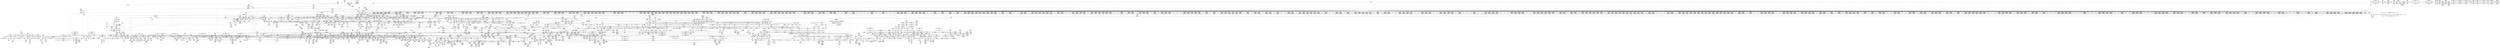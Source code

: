 digraph {
	CE0x59d6c10 [shape=record,shape=Mrecord,label="{CE0x59d6c10|rcu_lock_acquire:_entry|*SummSink*}"]
	CE0x5a27b50 [shape=record,shape=Mrecord,label="{CE0x5a27b50|rcu_lock_release:_indirectgoto|*SummSource*}"]
	CE0x5b11180 [shape=record,shape=Mrecord,label="{CE0x5b11180|__preempt_count_add:_tmp1}"]
	CE0x5aeea20 [shape=record,shape=Mrecord,label="{CE0x5aeea20|get_current:_tmp1}"]
	CE0x59e8a20 [shape=record,shape=Mrecord,label="{CE0x59e8a20|2472:_%struct.cred*,_:_CRE_1976,1977_|*MultipleSource*|Function::task_sid&Arg::task::|Function::current_has_perm&Arg::tsk::|security/selinux/hooks.c,208|Function::selinux_task_kill&Arg::p::}"]
	CE0x5a37c90 [shape=record,shape=Mrecord,label="{CE0x5a37c90|current_sid:_tmp16|security/selinux/hooks.c,218|*SummSink*}"]
	CE0x5a6ab80 [shape=record,shape=Mrecord,label="{CE0x5a6ab80|rcu_read_unlock:_tmp6|include/linux/rcupdate.h,933|*SummSource*}"]
	CE0x5a395e0 [shape=record,shape=Mrecord,label="{CE0x5a395e0|current_sid:_do.end}"]
	CE0x59b8250 [shape=record,shape=Mrecord,label="{CE0x59b8250|i64**_getelementptr_inbounds_(_4_x_i64*_,_4_x_i64*_*___llvm_gcda_edge_table266,_i64_0,_i64_2)|*Constant*|*SummSink*}"]
	CE0x59e41e0 [shape=record,shape=Mrecord,label="{CE0x59e41e0|2472:_%struct.cred*,_:_CRE_720,728_|*MultipleSource*|Function::task_sid&Arg::task::|Function::current_has_perm&Arg::tsk::|security/selinux/hooks.c,208|Function::selinux_task_kill&Arg::p::}"]
	CE0x59d4a10 [shape=record,shape=Mrecord,label="{CE0x59d4a10|current_has_perm:_call1|security/selinux/hooks.c,1543|*SummSink*}"]
	CE0x5977ca0 [shape=record,shape=Mrecord,label="{CE0x5977ca0|selinux_task_kill:_tmp8|security/selinux/hooks.c,3664}"]
	CE0x5a44e50 [shape=record,shape=Mrecord,label="{CE0x5a44e50|i64_1|*Constant*}"]
	CE0x5a53330 [shape=record,shape=Mrecord,label="{CE0x5a53330|rcu_read_unlock:_tmp13|include/linux/rcupdate.h,933|*SummSource*}"]
	CE0x5a63920 [shape=record,shape=Mrecord,label="{CE0x5a63920|_call_void_mcount()_#3}"]
	CE0x5a6e780 [shape=record,shape=Mrecord,label="{CE0x5a6e780|current_sid:_tmp7|security/selinux/hooks.c,218|*SummSink*}"]
	CE0x5a17b90 [shape=record,shape=Mrecord,label="{CE0x5a17b90|task_sid:_tmp27|security/selinux/hooks.c,208|*SummSource*}"]
	CE0x5a0a730 [shape=record,shape=Mrecord,label="{CE0x5a0a730|2472:_%struct.cred*,_:_CRE_6313,6314_}"]
	CE0x5a712b0 [shape=record,shape=Mrecord,label="{CE0x5a712b0|rcu_read_unlock:_tmp9|include/linux/rcupdate.h,933}"]
	CE0x59c3450 [shape=record,shape=Mrecord,label="{CE0x59c3450|cred_sid:_tmp1|*SummSource*}"]
	CE0x59bb400 [shape=record,shape=Mrecord,label="{CE0x59bb400|i8*_getelementptr_inbounds_(_41_x_i8_,_41_x_i8_*_.str44,_i32_0,_i32_0)|*Constant*}"]
	CE0x5955f80 [shape=record,shape=Mrecord,label="{CE0x5955f80|selinux_task_kill:_tmp5|security/selinux/hooks.c,3661|*SummSink*}"]
	CE0x5a6b8e0 [shape=record,shape=Mrecord,label="{CE0x5a6b8e0|rcu_read_unlock:_tmp18|include/linux/rcupdate.h,933|*SummSource*}"]
	CE0x5a2ae90 [shape=record,shape=Mrecord,label="{CE0x5a2ae90|i64_4|*Constant*}"]
	CE0x5ac5e20 [shape=record,shape=Mrecord,label="{CE0x5ac5e20|i64*_getelementptr_inbounds_(_4_x_i64_,_4_x_i64_*___llvm_gcov_ctr129,_i64_0,_i64_0)|*Constant*|*SummSource*}"]
	CE0x5a20850 [shape=record,shape=Mrecord,label="{CE0x5a20850|task_sid:_do.end6}"]
	CE0x5a00970 [shape=record,shape=Mrecord,label="{CE0x5a00970|2472:_%struct.cred*,_:_CRE_3096,3104_|*MultipleSource*|Function::task_sid&Arg::task::|Function::current_has_perm&Arg::tsk::|security/selinux/hooks.c,208|Function::selinux_task_kill&Arg::p::}"]
	CE0x5a0bef0 [shape=record,shape=Mrecord,label="{CE0x5a0bef0|2472:_%struct.cred*,_:_CRE_6333,6334_}"]
	CE0x59b6ac0 [shape=record,shape=Mrecord,label="{CE0x59b6ac0|current_sid:_tmp18|security/selinux/hooks.c,218|*SummSink*}"]
	CE0x5ac9b20 [shape=record,shape=Mrecord,label="{CE0x5ac9b20|rcu_lock_acquire:_tmp1|*SummSource*}"]
	CE0x5a78af0 [shape=record,shape=Mrecord,label="{CE0x5a78af0|i64*_getelementptr_inbounds_(_11_x_i64_,_11_x_i64_*___llvm_gcov_ctr132,_i64_0,_i64_9)|*Constant*|*SummSource*}"]
	CE0x5a74b50 [shape=record,shape=Mrecord,label="{CE0x5a74b50|i32_934|*Constant*|*SummSink*}"]
	CE0x59e3e20 [shape=record,shape=Mrecord,label="{CE0x59e3e20|2472:_%struct.cred*,_:_CRE_702,703_}"]
	CE0x5a759d0 [shape=record,shape=Mrecord,label="{CE0x5a759d0|rcu_read_unlock:_tmp20|include/linux/rcupdate.h,933|*SummSource*}"]
	CE0x59ba860 [shape=record,shape=Mrecord,label="{CE0x59ba860|GLOBAL:_lockdep_rcu_suspicious|*Constant*|*SummSource*}"]
	CE0x5a32dd0 [shape=record,shape=Mrecord,label="{CE0x5a32dd0|__rcu_read_unlock:_entry}"]
	CE0x5a373c0 [shape=record,shape=Mrecord,label="{CE0x5a373c0|rcu_lock_release:_tmp3|*SummSink*}"]
	CE0x59b1290 [shape=record,shape=Mrecord,label="{CE0x59b1290|2472:_%struct.cred*,_:_CRE_424,428_|*MultipleSource*|Function::task_sid&Arg::task::|Function::current_has_perm&Arg::tsk::|security/selinux/hooks.c,208|Function::selinux_task_kill&Arg::p::}"]
	CE0x5a5f460 [shape=record,shape=Mrecord,label="{CE0x5a5f460|rcu_read_unlock:_tmp3|*SummSource*}"]
	CE0x5a596e0 [shape=record,shape=Mrecord,label="{CE0x5a596e0|rcu_read_lock:_tmp18|include/linux/rcupdate.h,882|*SummSink*}"]
	CE0x59887c0 [shape=record,shape=Mrecord,label="{CE0x59887c0|signal_to_av:_sw.bb}"]
	CE0x5a486b0 [shape=record,shape=Mrecord,label="{CE0x5a486b0|rcu_read_lock:_tobool|include/linux/rcupdate.h,882|*SummSource*}"]
	CE0x595f400 [shape=record,shape=Mrecord,label="{CE0x595f400|selinux_task_kill:_tmp13|security/selinux/hooks.c,3665}"]
	CE0x5a128d0 [shape=record,shape=Mrecord,label="{CE0x5a128d0|2472:_%struct.cred*,_:_CRE_6608,6616_|*MultipleSource*|Function::task_sid&Arg::task::|Function::current_has_perm&Arg::tsk::|security/selinux/hooks.c,208|Function::selinux_task_kill&Arg::p::}"]
	CE0x5982160 [shape=record,shape=Mrecord,label="{CE0x5982160|_ret_i32_%call7,_!dbg_!27749|security/selinux/hooks.c,210|*SummSink*}"]
	CE0x5a0cd30 [shape=record,shape=Mrecord,label="{CE0x5a0cd30|2472:_%struct.cred*,_:_CRE_6345,6346_}"]
	CE0x598bc20 [shape=record,shape=Mrecord,label="{CE0x598bc20|signal_to_av:_tmp8|security/selinux/hooks.c,1491|*SummSink*}"]
	CE0x596f080 [shape=record,shape=Mrecord,label="{CE0x596f080|i32_0|*Constant*|*SummSink*}"]
	CE0x59bba80 [shape=record,shape=Mrecord,label="{CE0x59bba80|i64*_getelementptr_inbounds_(_13_x_i64_,_13_x_i64_*___llvm_gcov_ctr126,_i64_0,_i64_9)|*Constant*|*SummSource*}"]
	CE0x5a1e610 [shape=record,shape=Mrecord,label="{CE0x5a1e610|i64*_getelementptr_inbounds_(_11_x_i64_,_11_x_i64_*___llvm_gcov_ctr125,_i64_0,_i64_9)|*Constant*|*SummSource*}"]
	CE0x5984090 [shape=record,shape=Mrecord,label="{CE0x5984090|_call_void___llvm_gcov_indirect_counter_increment(i32*___llvm_gcov_global_state_pred267,_i64**_getelementptr_inbounds_(_4_x_i64*_,_4_x_i64*_*___llvm_gcda_edge_table266,_i64_0,_i64_2)),_!dbg_!27717|security/selinux/hooks.c,1483}"]
	CE0x5a1e060 [shape=record,shape=Mrecord,label="{CE0x5a1e060|current_sid:_cred|security/selinux/hooks.c,218}"]
	CE0x59ed970 [shape=record,shape=Mrecord,label="{CE0x59ed970|2472:_%struct.cred*,_:_CRE_2312,2320_|*MultipleSource*|Function::task_sid&Arg::task::|Function::current_has_perm&Arg::tsk::|security/selinux/hooks.c,208|Function::selinux_task_kill&Arg::p::}"]
	CE0x59f11f0 [shape=record,shape=Mrecord,label="{CE0x59f11f0|2472:_%struct.cred*,_:_CRE_2523,2524_}"]
	CE0x5a40950 [shape=record,shape=Mrecord,label="{CE0x5a40950|GLOBAL:_lock_release|*Constant*|*SummSource*}"]
	CE0x5996450 [shape=record,shape=Mrecord,label="{CE0x5996450|%struct.common_audit_data*_null|*Constant*|*SummSource*}"]
	CE0x59bb1d0 [shape=record,shape=Mrecord,label="{CE0x59bb1d0|i32_208|*Constant*|*SummSink*}"]
	CE0x5ad0080 [shape=record,shape=Mrecord,label="{CE0x5ad0080|get_current:_tmp|*SummSink*}"]
	CE0x59e7d90 [shape=record,shape=Mrecord,label="{CE0x59e7d90|2472:_%struct.cred*,_:_CRE_1928,1936_|*MultipleSource*|Function::task_sid&Arg::task::|Function::current_has_perm&Arg::tsk::|security/selinux/hooks.c,208|Function::selinux_task_kill&Arg::p::}"]
	CE0x5987920 [shape=record,shape=Mrecord,label="{CE0x5987920|GLOBAL:___llvm_gcov_indirect_counter_increment|*Constant*|*SummSink*}"]
	CE0x5a068d0 [shape=record,shape=Mrecord,label="{CE0x5a068d0|2472:_%struct.cred*,_:_CRE_6184,6192_|*MultipleSource*|Function::task_sid&Arg::task::|Function::current_has_perm&Arg::tsk::|security/selinux/hooks.c,208|Function::selinux_task_kill&Arg::p::}"]
	CE0x5a611f0 [shape=record,shape=Mrecord,label="{CE0x5a611f0|current_sid:_land.lhs.true|*SummSink*}"]
	CE0x5a6d9c0 [shape=record,shape=Mrecord,label="{CE0x5a6d9c0|rcu_read_unlock:_if.end|*SummSource*}"]
	CE0x5989b20 [shape=record,shape=Mrecord,label="{CE0x5989b20|selinux_task_kill:_tmp17|security/selinux/hooks.c,3669|*SummSource*}"]
	CE0x5a63a60 [shape=record,shape=Mrecord,label="{CE0x5a63a60|current_sid:_bb}"]
	CE0x597c2d0 [shape=record,shape=Mrecord,label="{CE0x597c2d0|i32_0|*Constant*|*SummSource*}"]
	CE0x5acfaf0 [shape=record,shape=Mrecord,label="{CE0x5acfaf0|__preempt_count_add:_tmp3|*SummSink*}"]
	CE0x59f6a80 [shape=record,shape=Mrecord,label="{CE0x59f6a80|2472:_%struct.cred*,_:_CRE_2792,2800_|*MultipleSource*|Function::task_sid&Arg::task::|Function::current_has_perm&Arg::tsk::|security/selinux/hooks.c,208|Function::selinux_task_kill&Arg::p::}"]
	CE0x597a5f0 [shape=record,shape=Mrecord,label="{CE0x597a5f0|i32_(i32,_i32,_i16,_i32,_%struct.common_audit_data*)*_bitcast_(i32_(i32,_i32,_i16,_i32,_%struct.common_audit_data.495*)*_avc_has_perm_to_i32_(i32,_i32,_i16,_i32,_%struct.common_audit_data*)*)|*Constant*|*SummSource*}"]
	CE0x5a54120 [shape=record,shape=Mrecord,label="{CE0x5a54120|rcu_read_lock:_tmp14|include/linux/rcupdate.h,882|*SummSource*}"]
	CE0x59f8470 [shape=record,shape=Mrecord,label="{CE0x59f8470|2472:_%struct.cred*,_:_CRE_2876,2880_|*MultipleSource*|Function::task_sid&Arg::task::|Function::current_has_perm&Arg::tsk::|security/selinux/hooks.c,208|Function::selinux_task_kill&Arg::p::}"]
	CE0x5ac9d40 [shape=record,shape=Mrecord,label="{CE0x5ac9d40|rcu_lock_acquire:_tmp1|*SummSink*}"]
	CE0x5a25420 [shape=record,shape=Mrecord,label="{CE0x5a25420|__rcu_read_unlock:_do.end|*SummSink*}"]
	CE0x59e28f0 [shape=record,shape=Mrecord,label="{CE0x59e28f0|2472:_%struct.cred*,_:_CRE_664,672_|*MultipleSource*|Function::task_sid&Arg::task::|Function::current_has_perm&Arg::tsk::|security/selinux/hooks.c,208|Function::selinux_task_kill&Arg::p::}"]
	CE0x59fd010 [shape=record,shape=Mrecord,label="{CE0x59fd010|2472:_%struct.cred*,_:_CRE_2956,2957_}"]
	CE0x59da3f0 [shape=record,shape=Mrecord,label="{CE0x59da3f0|rcu_read_lock:_land.lhs.true2|*SummSink*}"]
	CE0x5a53be0 [shape=record,shape=Mrecord,label="{CE0x5a53be0|rcu_read_lock:_tmp13|include/linux/rcupdate.h,882|*SummSource*}"]
	CE0x5a372e0 [shape=record,shape=Mrecord,label="{CE0x5a372e0|_call_void_mcount()_#3}"]
	CE0x5ad2db0 [shape=record,shape=Mrecord,label="{CE0x5ad2db0|rcu_lock_release:_bb|*SummSink*}"]
	CE0x5975d40 [shape=record,shape=Mrecord,label="{CE0x5975d40|GLOBAL:_current_has_perm|*Constant*|*SummSink*}"]
	CE0x59e2290 [shape=record,shape=Mrecord,label="{CE0x59e2290|2472:_%struct.cred*,_:_CRE_648,652_|*MultipleSource*|Function::task_sid&Arg::task::|Function::current_has_perm&Arg::tsk::|security/selinux/hooks.c,208|Function::selinux_task_kill&Arg::p::}"]
	CE0x5a40c10 [shape=record,shape=Mrecord,label="{CE0x5a40c10|current_sid:_tmp3|*SummSource*}"]
	CE0x5a6ff00 [shape=record,shape=Mrecord,label="{CE0x5a6ff00|task_sid:_if.then}"]
	CE0x5aea200 [shape=record,shape=Mrecord,label="{CE0x5aea200|i64*_getelementptr_inbounds_(_4_x_i64_,_4_x_i64_*___llvm_gcov_ctr134,_i64_0,_i64_3)|*Constant*}"]
	CE0x595fee0 [shape=record,shape=Mrecord,label="{CE0x595fee0|selinux_task_kill:_bb|*SummSource*}"]
	CE0x5997280 [shape=record,shape=Mrecord,label="{CE0x5997280|i64*_getelementptr_inbounds_(_10_x_i64_,_10_x_i64_*___llvm_gcov_ctr290,_i64_0,_i64_8)|*Constant*|*SummSource*}"]
	CE0x59e38b0 [shape=record,shape=Mrecord,label="{CE0x59e38b0|2472:_%struct.cred*,_:_CRE_696,697_}"]
	CE0x5a3ebe0 [shape=record,shape=Mrecord,label="{CE0x5a3ebe0|current_sid:_tmp15|security/selinux/hooks.c,218|*SummSink*}"]
	CE0x5ae21a0 [shape=record,shape=Mrecord,label="{CE0x5ae21a0|COLLAPSED:_GCMRE___llvm_gcov_ctr133_internal_global_4_x_i64_zeroinitializer:_elem_0:default:}"]
	CE0x5b0a8b0 [shape=record,shape=Mrecord,label="{CE0x5b0a8b0|i64*_getelementptr_inbounds_(_4_x_i64_,_4_x_i64_*___llvm_gcov_ctr129,_i64_0,_i64_3)|*Constant*|*SummSink*}"]
	CE0x59c2760 [shape=record,shape=Mrecord,label="{CE0x59c2760|__llvm_gcov_indirect_counter_increment:_exit|*SummSource*}"]
	CE0x5a26f00 [shape=record,shape=Mrecord,label="{CE0x5a26f00|rcu_lock_acquire:_tmp7|*SummSink*}"]
	CE0x59e4af0 [shape=record,shape=Mrecord,label="{CE0x59e4af0|2472:_%struct.cred*,_:_CRE_760,768_|*MultipleSource*|Function::task_sid&Arg::task::|Function::current_has_perm&Arg::tsk::|security/selinux/hooks.c,208|Function::selinux_task_kill&Arg::p::}"]
	CE0x59816d0 [shape=record,shape=Mrecord,label="{CE0x59816d0|selinux_task_kill:_secid|Function::selinux_task_kill&Arg::secid::|*SummSink*}"]
	CE0x59bdea0 [shape=record,shape=Mrecord,label="{CE0x59bdea0|task_sid:_tmp23|security/selinux/hooks.c,208|*SummSource*}"]
	CE0x5a3fff0 [shape=record,shape=Mrecord,label="{CE0x5a3fff0|rcu_lock_release:_tmp5|include/linux/rcupdate.h,423|*SummSource*}"]
	CE0x59bfef0 [shape=record,shape=Mrecord,label="{CE0x59bfef0|task_sid:_tmp20|security/selinux/hooks.c,208|*SummSource*}"]
	CE0x5a14090 [shape=record,shape=Mrecord,label="{CE0x5a14090|2472:_%struct.cred*,_:_CRE_6672,6680_|*MultipleSource*|Function::task_sid&Arg::task::|Function::current_has_perm&Arg::tsk::|security/selinux/hooks.c,208|Function::selinux_task_kill&Arg::p::}"]
	CE0x59c80b0 [shape=record,shape=Mrecord,label="{CE0x59c80b0|current_has_perm:_tmp2|*SummSource*}"]
	CE0x59fbbe0 [shape=record,shape=Mrecord,label="{CE0x59fbbe0|2472:_%struct.cred*,_:_CRE_2939,2940_}"]
	CE0x59b9810 [shape=record,shape=Mrecord,label="{CE0x59b9810|task_sid:_tmp16|security/selinux/hooks.c,208|*SummSink*}"]
	CE0x5986140 [shape=record,shape=Mrecord,label="{CE0x5986140|task_sid:_task|Function::task_sid&Arg::task::}"]
	CE0x5a0c020 [shape=record,shape=Mrecord,label="{CE0x5a0c020|2472:_%struct.cred*,_:_CRE_6334,6335_}"]
	CE0x5ad7770 [shape=record,shape=Mrecord,label="{CE0x5ad7770|task_sid:_tmp23|security/selinux/hooks.c,208}"]
	CE0x5abc520 [shape=record,shape=Mrecord,label="{CE0x5abc520|__preempt_count_sub:_val|Function::__preempt_count_sub&Arg::val::|*SummSource*}"]
	CE0x5acb3b0 [shape=record,shape=Mrecord,label="{CE0x5acb3b0|i64*_getelementptr_inbounds_(_2_x_i64_,_2_x_i64_*___llvm_gcov_ctr98,_i64_0,_i64_0)|*Constant*|*SummSink*}"]
	CE0x59f6330 [shape=record,shape=Mrecord,label="{CE0x59f6330|2472:_%struct.cred*,_:_CRE_2768,2776_|*MultipleSource*|Function::task_sid&Arg::task::|Function::current_has_perm&Arg::tsk::|security/selinux/hooks.c,208|Function::selinux_task_kill&Arg::p::}"]
	CE0x5a1f170 [shape=record,shape=Mrecord,label="{CE0x5a1f170|current_sid:_tmp18|security/selinux/hooks.c,218}"]
	CE0x59dd180 [shape=record,shape=Mrecord,label="{CE0x59dd180|__llvm_gcov_indirect_counter_increment:_tmp1|*SummSource*}"]
	CE0x5a17790 [shape=record,shape=Mrecord,label="{CE0x5a17790|i64*_getelementptr_inbounds_(_13_x_i64_,_13_x_i64_*___llvm_gcov_ctr126,_i64_0,_i64_12)|*Constant*|*SummSink*}"]
	CE0x59ef850 [shape=record,shape=Mrecord,label="{CE0x59ef850|2472:_%struct.cred*,_:_CRE_2416,2424_|*MultipleSource*|Function::task_sid&Arg::task::|Function::current_has_perm&Arg::tsk::|security/selinux/hooks.c,208|Function::selinux_task_kill&Arg::p::}"]
	CE0x5a07ba0 [shape=record,shape=Mrecord,label="{CE0x5a07ba0|2472:_%struct.cred*,_:_CRE_6240,6248_|*MultipleSource*|Function::task_sid&Arg::task::|Function::current_has_perm&Arg::tsk::|security/selinux/hooks.c,208|Function::selinux_task_kill&Arg::p::}"]
	CE0x5acada0 [shape=record,shape=Mrecord,label="{CE0x5acada0|i64*_getelementptr_inbounds_(_4_x_i64_,_4_x_i64_*___llvm_gcov_ctr134,_i64_0,_i64_0)|*Constant*}"]
	CE0x5a13280 [shape=record,shape=Mrecord,label="{CE0x5a13280|2472:_%struct.cred*,_:_CRE_6640,6644_|*MultipleSource*|Function::task_sid&Arg::task::|Function::current_has_perm&Arg::tsk::|security/selinux/hooks.c,208|Function::selinux_task_kill&Arg::p::}"]
	CE0x59beba0 [shape=record,shape=Mrecord,label="{CE0x59beba0|i64*_getelementptr_inbounds_(_13_x_i64_,_13_x_i64_*___llvm_gcov_ctr126,_i64_0,_i64_11)|*Constant*|*SummSink*}"]
	CE0x59f9e30 [shape=record,shape=Mrecord,label="{CE0x59f9e30|2472:_%struct.cred*,_:_CRE_2914,2915_}"]
	CE0x5a0c610 [shape=record,shape=Mrecord,label="{CE0x5a0c610|2472:_%struct.cred*,_:_CRE_6339,6340_}"]
	CE0x59d5710 [shape=record,shape=Mrecord,label="{CE0x59d5710|task_sid:_do.end|*SummSource*}"]
	CE0x5b10bf0 [shape=record,shape=Mrecord,label="{CE0x5b10bf0|COLLAPSED:_GCMRE___llvm_gcov_ctr98_internal_global_2_x_i64_zeroinitializer:_elem_0:default:}"]
	CE0x5abf050 [shape=record,shape=Mrecord,label="{CE0x5abf050|i64_1|*Constant*}"]
	CE0x5a4e4e0 [shape=record,shape=Mrecord,label="{CE0x5a4e4e0|rcu_read_unlock:_tmp16|include/linux/rcupdate.h,933|*SummSource*}"]
	CE0x5a28cd0 [shape=record,shape=Mrecord,label="{CE0x5a28cd0|i64_0|*Constant*}"]
	CE0x5a04c20 [shape=record,shape=Mrecord,label="{CE0x5a04c20|2472:_%struct.cred*,_:_CRE_5960,5968_|*MultipleSource*|Function::task_sid&Arg::task::|Function::current_has_perm&Arg::tsk::|security/selinux/hooks.c,208|Function::selinux_task_kill&Arg::p::}"]
	CE0x5970250 [shape=record,shape=Mrecord,label="{CE0x5970250|_call_void_mcount()_#3}"]
	CE0x5972b30 [shape=record,shape=Mrecord,label="{CE0x5972b30|i32_0|*Constant*}"]
	CE0x5982480 [shape=record,shape=Mrecord,label="{CE0x5982480|GLOBAL:___llvm_gcov_ctr290|Global_var:__llvm_gcov_ctr290|*SummSink*}"]
	CE0x5985600 [shape=record,shape=Mrecord,label="{CE0x5985600|selinux_task_kill:_tmp15|security/selinux/hooks.c,3666}"]
	CE0x5a11830 [shape=record,shape=Mrecord,label="{CE0x5a11830|2472:_%struct.cred*,_:_CRE_6544,6552_|*MultipleSource*|Function::task_sid&Arg::task::|Function::current_has_perm&Arg::tsk::|security/selinux/hooks.c,208|Function::selinux_task_kill&Arg::p::}"]
	CE0x5985770 [shape=record,shape=Mrecord,label="{CE0x5985770|selinux_task_kill:_tmp15|security/selinux/hooks.c,3666|*SummSource*}"]
	CE0x59d3ef0 [shape=record,shape=Mrecord,label="{CE0x59d3ef0|task_sid:_do.end6}"]
	CE0x5a13020 [shape=record,shape=Mrecord,label="{CE0x5a13020|2472:_%struct.cred*,_:_CRE_6632,6640_|*MultipleSource*|Function::task_sid&Arg::task::|Function::current_has_perm&Arg::tsk::|security/selinux/hooks.c,208|Function::selinux_task_kill&Arg::p::}"]
	CE0x59f1c90 [shape=record,shape=Mrecord,label="{CE0x59f1c90|2472:_%struct.cred*,_:_CRE_2533,2534_}"]
	CE0x59e3a90 [shape=record,shape=Mrecord,label="{CE0x59e3a90|2472:_%struct.cred*,_:_CRE_698,699_}"]
	CE0x5acc490 [shape=record,shape=Mrecord,label="{CE0x5acc490|__rcu_read_unlock:_tmp3|*SummSink*}"]
	CE0x5a367c0 [shape=record,shape=Mrecord,label="{CE0x5a367c0|_call_void___preempt_count_add(i32_1)_#10,_!dbg_!27711|include/linux/rcupdate.h,239|*SummSource*}"]
	CE0x5a33d80 [shape=record,shape=Mrecord,label="{CE0x5a33d80|current_sid:_tmp6|security/selinux/hooks.c,218|*SummSink*}"]
	CE0x59e9900 [shape=record,shape=Mrecord,label="{CE0x59e9900|2472:_%struct.cred*,_:_CRE_2040,2044_|*MultipleSource*|Function::task_sid&Arg::task::|Function::current_has_perm&Arg::tsk::|security/selinux/hooks.c,208|Function::selinux_task_kill&Arg::p::}"]
	CE0x598a5c0 [shape=record,shape=Mrecord,label="{CE0x598a5c0|_call_void___llvm_gcov_indirect_counter_increment(i32*___llvm_gcov_global_state_pred267,_i64**_getelementptr_inbounds_(_4_x_i64*_,_4_x_i64*_*___llvm_gcda_edge_table266,_i64_0,_i64_0)),_!dbg_!27721|security/selinux/hooks.c,1491}"]
	CE0x59924d0 [shape=record,shape=Mrecord,label="{CE0x59924d0|GLOBAL:_rcu_read_unlock|*Constant*|*SummSink*}"]
	CE0x5a16d20 [shape=record,shape=Mrecord,label="{CE0x5a16d20|2472:_%struct.cred*,_:_CRE_10628,10632_|*MultipleSource*|Function::task_sid&Arg::task::|Function::current_has_perm&Arg::tsk::|security/selinux/hooks.c,208|Function::selinux_task_kill&Arg::p::}"]
	CE0x5aa1200 [shape=record,shape=Mrecord,label="{CE0x5aa1200|i64*_getelementptr_inbounds_(_4_x_i64_,_4_x_i64_*___llvm_gcov_ctr128,_i64_0,_i64_3)|*Constant*}"]
	CE0x59f7690 [shape=record,shape=Mrecord,label="{CE0x59f7690|2472:_%struct.cred*,_:_CRE_2832,2840_|*MultipleSource*|Function::task_sid&Arg::task::|Function::current_has_perm&Arg::tsk::|security/selinux/hooks.c,208|Function::selinux_task_kill&Arg::p::}"]
	CE0x5a044d0 [shape=record,shape=Mrecord,label="{CE0x5a044d0|2472:_%struct.cred*,_:_CRE_5936,5944_|*MultipleSource*|Function::task_sid&Arg::task::|Function::current_has_perm&Arg::tsk::|security/selinux/hooks.c,208|Function::selinux_task_kill&Arg::p::}"]
	CE0x5a5bff0 [shape=record,shape=Mrecord,label="{CE0x5a5bff0|rcu_read_lock:_tmp22|include/linux/rcupdate.h,884|*SummSource*}"]
	CE0x5979d50 [shape=record,shape=Mrecord,label="{CE0x5979d50|i64**_getelementptr_inbounds_(_4_x_i64*_,_4_x_i64*_*___llvm_gcda_edge_table266,_i64_0,_i64_1)|*Constant*|*SummSink*}"]
	CE0x5a38f20 [shape=record,shape=Mrecord,label="{CE0x5a38f20|i32_0|*Constant*}"]
	CE0x59965a0 [shape=record,shape=Mrecord,label="{CE0x59965a0|%struct.common_audit_data*_null|*Constant*|*SummSink*}"]
	CE0x59d3000 [shape=record,shape=Mrecord,label="{CE0x59d3000|__llvm_gcov_indirect_counter_increment:_exit}"]
	CE0x5a3ca40 [shape=record,shape=Mrecord,label="{CE0x5a3ca40|i64*_getelementptr_inbounds_(_4_x_i64_,_4_x_i64_*___llvm_gcov_ctr128,_i64_0,_i64_1)|*Constant*}"]
	CE0x5ad2f60 [shape=record,shape=Mrecord,label="{CE0x5ad2f60|task_sid:_tmp5|security/selinux/hooks.c,208}"]
	CE0x5a73f70 [shape=record,shape=Mrecord,label="{CE0x5a73f70|_call_void_lockdep_rcu_suspicious(i8*_getelementptr_inbounds_(_25_x_i8_,_25_x_i8_*_.str45,_i32_0,_i32_0),_i32_934,_i8*_getelementptr_inbounds_(_44_x_i8_,_44_x_i8_*_.str47,_i32_0,_i32_0))_#10,_!dbg_!27726|include/linux/rcupdate.h,933|*SummSink*}"]
	CE0x5a0c150 [shape=record,shape=Mrecord,label="{CE0x5a0c150|2472:_%struct.cred*,_:_CRE_6335,6336_}"]
	CE0x5a53a80 [shape=record,shape=Mrecord,label="{CE0x5a53a80|rcu_read_lock:_tmp13|include/linux/rcupdate.h,882}"]
	CE0x5a60260 [shape=record,shape=Mrecord,label="{CE0x5a60260|_call_void_mcount()_#3|*SummSink*}"]
	CE0x5ad2710 [shape=record,shape=Mrecord,label="{CE0x5ad2710|get_current:_tmp4|./arch/x86/include/asm/current.h,14|*SummSink*}"]
	CE0x598d980 [shape=record,shape=Mrecord,label="{CE0x598d980|i32_19|*Constant*}"]
	CE0x59d5820 [shape=record,shape=Mrecord,label="{CE0x59d5820|task_sid:_do.body5|*SummSource*}"]
	CE0x59beaf0 [shape=record,shape=Mrecord,label="{CE0x59beaf0|i64*_getelementptr_inbounds_(_13_x_i64_,_13_x_i64_*___llvm_gcov_ctr126,_i64_0,_i64_11)|*Constant*|*SummSource*}"]
	CE0x5a338f0 [shape=record,shape=Mrecord,label="{CE0x5a338f0|current_sid:_if.then}"]
	CE0x59b2640 [shape=record,shape=Mrecord,label="{CE0x59b2640|task_sid:_tmp1|*SummSource*}"]
	CE0x5a3f7d0 [shape=record,shape=Mrecord,label="{CE0x5a3f7d0|_call_void_mcount()_#3|*SummSource*}"]
	CE0x5979490 [shape=record,shape=Mrecord,label="{CE0x5979490|current_has_perm:_bb|*SummSink*}"]
	CE0x59632a0 [shape=record,shape=Mrecord,label="{CE0x59632a0|2472:_%struct.cred*,_:_CRE_272,280_|*MultipleSource*|Function::task_sid&Arg::task::|Function::current_has_perm&Arg::tsk::|security/selinux/hooks.c,208|Function::selinux_task_kill&Arg::p::}"]
	CE0x59ba0c0 [shape=record,shape=Mrecord,label="{CE0x59ba0c0|i64*_getelementptr_inbounds_(_13_x_i64_,_13_x_i64_*___llvm_gcov_ctr126,_i64_0,_i64_8)|*Constant*|*SummSource*}"]
	CE0x5a43010 [shape=record,shape=Mrecord,label="{CE0x5a43010|__preempt_count_sub:_do.body|*SummSource*}"]
	CE0x59fa680 [shape=record,shape=Mrecord,label="{CE0x59fa680|2472:_%struct.cred*,_:_CRE_2921,2922_}"]
	CE0x595de80 [shape=record,shape=Mrecord,label="{CE0x595de80|selinux_task_kill:_if.then2|*SummSink*}"]
	CE0x5a9eb70 [shape=record,shape=Mrecord,label="{CE0x5a9eb70|current_sid:_security|security/selinux/hooks.c,218}"]
	CE0x5a52fd0 [shape=record,shape=Mrecord,label="{CE0x5a52fd0|i64_6|*Constant*}"]
	CE0x5f56520 [shape=record,shape=Mrecord,label="{CE0x5f56520|i64_1|*Constant*|*SummSink*}"]
	CE0x59cd3c0 [shape=record,shape=Mrecord,label="{CE0x59cd3c0|i64*_getelementptr_inbounds_(_13_x_i64_,_13_x_i64_*___llvm_gcov_ctr126,_i64_0,_i64_0)|*Constant*|*SummSink*}"]
	CE0x5acb530 [shape=record,shape=Mrecord,label="{CE0x5acb530|i64*_getelementptr_inbounds_(_2_x_i64_,_2_x_i64_*___llvm_gcov_ctr98,_i64_0,_i64_0)|*Constant*|*SummSource*}"]
	CE0x59d79b0 [shape=record,shape=Mrecord,label="{CE0x59d79b0|rcu_read_lock:_tmp8|include/linux/rcupdate.h,882}"]
	CE0x59e0160 [shape=record,shape=Mrecord,label="{CE0x59e0160|i64_6|*Constant*}"]
	CE0x5ad1bb0 [shape=record,shape=Mrecord,label="{CE0x5ad1bb0|i64*_getelementptr_inbounds_(_2_x_i64_,_2_x_i64_*___llvm_gcov_ctr98,_i64_0,_i64_0)|*Constant*}"]
	CE0x59e3200 [shape=record,shape=Mrecord,label="{CE0x59e3200|2472:_%struct.cred*,_:_CRE_689,690_}"]
	CE0x5a529d0 [shape=record,shape=Mrecord,label="{CE0x5a529d0|rcu_read_lock:_call3|include/linux/rcupdate.h,882|*SummSource*}"]
	CE0x5968e50 [shape=record,shape=Mrecord,label="{CE0x5968e50|avc_has_perm:_requested|Function::avc_has_perm&Arg::requested::|*SummSink*}"]
	CE0x59b0ac0 [shape=record,shape=Mrecord,label="{CE0x59b0ac0|_call_void___llvm_gcov_indirect_counter_increment(i32*___llvm_gcov_global_state_pred267,_i64**_getelementptr_inbounds_(_4_x_i64*_,_4_x_i64*_*___llvm_gcda_edge_table266,_i64_0,_i64_1)),_!dbg_!27714|security/selinux/hooks.c,1479}"]
	CE0x59fd860 [shape=record,shape=Mrecord,label="{CE0x59fd860|2472:_%struct.cred*,_:_CRE_2963,2964_}"]
	CE0x5985ef0 [shape=record,shape=Mrecord,label="{CE0x5985ef0|selinux_task_kill:_p|Function::selinux_task_kill&Arg::p::|*SummSink*}"]
	CE0x5ad37b0 [shape=record,shape=Mrecord,label="{CE0x5ad37b0|task_sid:_tmp9|security/selinux/hooks.c,208}"]
	CE0x5a52b40 [shape=record,shape=Mrecord,label="{CE0x5a52b40|rcu_read_lock:_call3|include/linux/rcupdate.h,882|*SummSink*}"]
	CE0x5a00050 [shape=record,shape=Mrecord,label="{CE0x5a00050|2472:_%struct.cred*,_:_CRE_3064,3072_|*MultipleSource*|Function::task_sid&Arg::task::|Function::current_has_perm&Arg::tsk::|security/selinux/hooks.c,208|Function::selinux_task_kill&Arg::p::}"]
	CE0x59b5a70 [shape=record,shape=Mrecord,label="{CE0x59b5a70|GLOBAL:_lockdep_rcu_suspicious|*Constant*}"]
	CE0x59c0e40 [shape=record,shape=Mrecord,label="{CE0x59c0e40|task_sid:_tmp22|security/selinux/hooks.c,208|*SummSink*}"]
	CE0x5962030 [shape=record,shape=Mrecord,label="{CE0x5962030|signal_to_av:_tmp}"]
	CE0x598f780 [shape=record,shape=Mrecord,label="{CE0x598f780|selinux_task_kill:_tmp18|security/selinux/hooks.c,3670|*SummSink*}"]
	CE0x5a3c340 [shape=record,shape=Mrecord,label="{CE0x5a3c340|current_sid:_tmp8|security/selinux/hooks.c,218|*SummSink*}"]
	CE0x59fe0b0 [shape=record,shape=Mrecord,label="{CE0x59fe0b0|2472:_%struct.cred*,_:_CRE_2970,2971_}"]
	CE0x59ddba0 [shape=record,shape=Mrecord,label="{CE0x59ddba0|__llvm_gcov_indirect_counter_increment:_counter|*SummSource*}"]
	CE0x5a24180 [shape=record,shape=Mrecord,label="{CE0x5a24180|_call_void_mcount()_#3|*SummSource*}"]
	CE0x5a5e030 [shape=record,shape=Mrecord,label="{CE0x5a5e030|__rcu_read_unlock:_tmp4|include/linux/rcupdate.h,244}"]
	CE0x5993640 [shape=record,shape=Mrecord,label="{CE0x5993640|_call_void___llvm_gcov_indirect_counter_increment(i32*___llvm_gcov_global_state_pred267,_i64**_getelementptr_inbounds_(_4_x_i64*_,_4_x_i64*_*___llvm_gcda_edge_table266,_i64_0,_i64_3)),_!dbg_!27719|security/selinux/hooks.c,1487|*SummSink*}"]
	CE0x5a5e670 [shape=record,shape=Mrecord,label="{CE0x5a5e670|rcu_lock_acquire:_tmp6|*SummSource*}"]
	CE0x59bc670 [shape=record,shape=Mrecord,label="{CE0x59bc670|task_sid:_tmp18|security/selinux/hooks.c,208|*SummSource*}"]
	CE0x5a3ba10 [shape=record,shape=Mrecord,label="{CE0x5a3ba10|__rcu_read_unlock:_tmp3|*SummSource*}"]
	CE0x5ac5790 [shape=record,shape=Mrecord,label="{CE0x5ac5790|void_(i32*,_i32,_i32*)*_asm_addl_$1,_%gs:$0_,_*m,ri,*m,_dirflag_,_fpsr_,_flags_}"]
	CE0x5a089b0 [shape=record,shape=Mrecord,label="{CE0x5a089b0|2472:_%struct.cred*,_:_CRE_6289,6290_}"]
	CE0x59f59e0 [shape=record,shape=Mrecord,label="{CE0x59f59e0|2472:_%struct.cred*,_:_CRE_2736,2744_|*MultipleSource*|Function::task_sid&Arg::task::|Function::current_has_perm&Arg::tsk::|security/selinux/hooks.c,208|Function::selinux_task_kill&Arg::p::}"]
	CE0x5afbca0 [shape=record,shape=Mrecord,label="{CE0x5afbca0|i64*_getelementptr_inbounds_(_4_x_i64_,_4_x_i64_*___llvm_gcov_ctr135,_i64_0,_i64_2)|*Constant*}"]
	CE0x59ebb00 [shape=record,shape=Mrecord,label="{CE0x59ebb00|2472:_%struct.cred*,_:_CRE_2144,2152_|*MultipleSource*|Function::task_sid&Arg::task::|Function::current_has_perm&Arg::tsk::|security/selinux/hooks.c,208|Function::selinux_task_kill&Arg::p::}"]
	CE0x59e5d80 [shape=record,shape=Mrecord,label="{CE0x59e5d80|2472:_%struct.cred*,_:_CRE_1840,1844_|*MultipleSource*|Function::task_sid&Arg::task::|Function::current_has_perm&Arg::tsk::|security/selinux/hooks.c,208|Function::selinux_task_kill&Arg::p::}"]
	CE0x5a71480 [shape=record,shape=Mrecord,label="{CE0x5a71480|GLOBAL:_current_sid.__warned|Global_var:current_sid.__warned|*SummSink*}"]
	CE0x59b7330 [shape=record,shape=Mrecord,label="{CE0x59b7330|i64*_getelementptr_inbounds_(_11_x_i64_,_11_x_i64_*___llvm_gcov_ctr125,_i64_0,_i64_10)|*Constant*|*SummSink*}"]
	CE0x59a4770 [shape=record,shape=Mrecord,label="{CE0x59a4770|i64*_getelementptr_inbounds_(_4_x_i64_,_4_x_i64_*___llvm_gcov_ctr128,_i64_0,_i64_2)|*Constant*}"]
	CE0x59e9d10 [shape=record,shape=Mrecord,label="{CE0x59e9d10|2472:_%struct.cred*,_:_CRE_2048,2052_|*MultipleSource*|Function::task_sid&Arg::task::|Function::current_has_perm&Arg::tsk::|security/selinux/hooks.c,208|Function::selinux_task_kill&Arg::p::}"]
	CE0x59b1050 [shape=record,shape=Mrecord,label="{CE0x59b1050|COLLAPSED:_GCMRE___llvm_gcov_ctr136_internal_global_2_x_i64_zeroinitializer:_elem_0:default:}"]
	CE0x5a45e30 [shape=record,shape=Mrecord,label="{CE0x5a45e30|rcu_read_lock:_tmp5|include/linux/rcupdate.h,882|*SummSource*}"]
	CE0x59c0dd0 [shape=record,shape=Mrecord,label="{CE0x59c0dd0|i64*_getelementptr_inbounds_(_13_x_i64_,_13_x_i64_*___llvm_gcov_ctr126,_i64_0,_i64_10)|*Constant*|*SummSink*}"]
	CE0x59e07a0 [shape=record,shape=Mrecord,label="{CE0x59e07a0|task_sid:_tmp14|security/selinux/hooks.c,208|*SummSink*}"]
	CE0x596b170 [shape=record,shape=Mrecord,label="{CE0x596b170|selinux_task_kill:_tmp6|security/selinux/hooks.c,3662|*SummSink*}"]
	CE0x5a6f140 [shape=record,shape=Mrecord,label="{CE0x5a6f140|rcu_read_unlock:_tmp12|include/linux/rcupdate.h,933|*SummSink*}"]
	CE0x59fada0 [shape=record,shape=Mrecord,label="{CE0x59fada0|2472:_%struct.cred*,_:_CRE_2927,2928_}"]
	CE0x5989ea0 [shape=record,shape=Mrecord,label="{CE0x5989ea0|selinux_task_kill:_call6|security/selinux/hooks.c,3669}"]
	CE0x5a47700 [shape=record,shape=Mrecord,label="{CE0x5a47700|cred_sid:_tmp3}"]
	CE0x5aeb750 [shape=record,shape=Mrecord,label="{CE0x5aeb750|__preempt_count_add:_tmp6|./arch/x86/include/asm/preempt.h,73|*SummSource*}"]
	CE0x5a562b0 [shape=record,shape=Mrecord,label="{CE0x5a562b0|GLOBAL:_rcu_read_unlock.__warned|Global_var:rcu_read_unlock.__warned|*SummSink*}"]
	CE0x5ac5720 [shape=record,shape=Mrecord,label="{CE0x5ac5720|_call_void_asm_addl_$1,_%gs:$0_,_*m,ri,*m,_dirflag_,_fpsr_,_flags_(i32*___preempt_count,_i32_%val,_i32*___preempt_count)_#3,_!dbg_!27714,_!srcloc_!27717|./arch/x86/include/asm/preempt.h,72}"]
	CE0x5a5ecf0 [shape=record,shape=Mrecord,label="{CE0x5a5ecf0|rcu_read_unlock:_tmp4|include/linux/rcupdate.h,933|*SummSource*}"]
	CE0x5a32a50 [shape=record,shape=Mrecord,label="{CE0x5a32a50|GLOBAL:___rcu_read_unlock|*Constant*|*SummSource*}"]
	CE0x59d8630 [shape=record,shape=Mrecord,label="{CE0x59d8630|COLLAPSED:_GCMRE___llvm_gcov_ctr126_internal_global_13_x_i64_zeroinitializer:_elem_0:default:}"]
	CE0x59faa10 [shape=record,shape=Mrecord,label="{CE0x59faa10|2472:_%struct.cred*,_:_CRE_2924,2925_}"]
	CE0x595db80 [shape=record,shape=Mrecord,label="{CE0x595db80|selinux_task_kill:_if.then2|*SummSource*}"]
	CE0x59fbd10 [shape=record,shape=Mrecord,label="{CE0x59fbd10|2472:_%struct.cred*,_:_CRE_2940,2941_}"]
	CE0x5a3e7d0 [shape=record,shape=Mrecord,label="{CE0x5a3e7d0|COLLAPSED:_GCMRE___llvm_gcov_ctr134_internal_global_4_x_i64_zeroinitializer:_elem_0:default:}"]
	CE0x5a6cd10 [shape=record,shape=Mrecord,label="{CE0x5a6cd10|rcu_read_unlock:_tmp2|*SummSink*}"]
	CE0x5a673e0 [shape=record,shape=Mrecord,label="{CE0x5a673e0|current_sid:_tmp11|security/selinux/hooks.c,218}"]
	CE0x59da9e0 [shape=record,shape=Mrecord,label="{CE0x59da9e0|2472:_%struct.cred*,_:_CRE_160,164_|*MultipleSource*|Function::task_sid&Arg::task::|Function::current_has_perm&Arg::tsk::|security/selinux/hooks.c,208|Function::selinux_task_kill&Arg::p::}"]
	CE0x5afcd10 [shape=record,shape=Mrecord,label="{CE0x5afcd10|_call_void_mcount()_#3}"]
	CE0x5a51050 [shape=record,shape=Mrecord,label="{CE0x5a51050|current_sid:_tmp9|security/selinux/hooks.c,218|*SummSource*}"]
	CE0x59efae0 [shape=record,shape=Mrecord,label="{CE0x59efae0|2472:_%struct.cred*,_:_CRE_2424,2472_|*MultipleSource*|Function::task_sid&Arg::task::|Function::current_has_perm&Arg::tsk::|security/selinux/hooks.c,208|Function::selinux_task_kill&Arg::p::}"]
	CE0x5acbbd0 [shape=record,shape=Mrecord,label="{CE0x5acbbd0|__rcu_read_unlock:_tmp1|*SummSource*}"]
	CE0x59713f0 [shape=record,shape=Mrecord,label="{CE0x59713f0|selinux_task_kill:_tobool1|security/selinux/hooks.c,3665|*SummSource*}"]
	CE0x5a002b0 [shape=record,shape=Mrecord,label="{CE0x5a002b0|2472:_%struct.cred*,_:_CRE_3072,3080_|*MultipleSource*|Function::task_sid&Arg::task::|Function::current_has_perm&Arg::tsk::|security/selinux/hooks.c,208|Function::selinux_task_kill&Arg::p::}"]
	CE0x5974ba0 [shape=record,shape=Mrecord,label="{CE0x5974ba0|i64_0|*Constant*|*SummSink*}"]
	CE0x59bd310 [shape=record,shape=Mrecord,label="{CE0x59bd310|i8_1|*Constant*|*SummSink*}"]
	CE0x5afbe40 [shape=record,shape=Mrecord,label="{CE0x5afbe40|__preempt_count_sub:_tmp3|*SummSource*}"]
	CE0x598f200 [shape=record,shape=Mrecord,label="{CE0x598f200|i64*_getelementptr_inbounds_(_10_x_i64_,_10_x_i64_*___llvm_gcov_ctr290,_i64_0,_i64_9)|*Constant*}"]
	CE0x5a4cf00 [shape=record,shape=Mrecord,label="{CE0x5a4cf00|GLOBAL:_rcu_read_unlock.__warned|Global_var:rcu_read_unlock.__warned|*SummSource*}"]
	CE0x5a38190 [shape=record,shape=Mrecord,label="{CE0x5a38190|__rcu_read_lock:_tmp5|include/linux/rcupdate.h,239}"]
	CE0x5a04e80 [shape=record,shape=Mrecord,label="{CE0x5a04e80|2472:_%struct.cred*,_:_CRE_5968,5976_|*MultipleSource*|Function::task_sid&Arg::task::|Function::current_has_perm&Arg::tsk::|security/selinux/hooks.c,208|Function::selinux_task_kill&Arg::p::}"]
	CE0x596c7c0 [shape=record,shape=Mrecord,label="{CE0x596c7c0|_ret_i32_%perm.0,_!dbg_!27724|security/selinux/hooks.c,1495|*SummSource*}"]
	CE0x5a70af0 [shape=record,shape=Mrecord,label="{CE0x5a70af0|i64*_getelementptr_inbounds_(_11_x_i64_,_11_x_i64_*___llvm_gcov_ctr132,_i64_0,_i64_0)|*Constant*|*SummSource*}"]
	CE0x5a332e0 [shape=record,shape=Mrecord,label="{CE0x5a332e0|current_sid:_if.end|*SummSource*}"]
	CE0x59db910 [shape=record,shape=Mrecord,label="{CE0x59db910|task_sid:_if.end|*SummSink*}"]
	CE0x598df10 [shape=record,shape=Mrecord,label="{CE0x598df10|signal_to_av:_sw.bb1|*SummSource*}"]
	CE0x5a6efd0 [shape=record,shape=Mrecord,label="{CE0x5a6efd0|rcu_read_unlock:_tmp12|include/linux/rcupdate.h,933|*SummSource*}"]
	CE0x5ac08c0 [shape=record,shape=Mrecord,label="{CE0x5ac08c0|rcu_lock_release:_tmp7}"]
	CE0x5a47f20 [shape=record,shape=Mrecord,label="{CE0x5a47f20|_call_void_mcount()_#3}"]
	CE0x5a245e0 [shape=record,shape=Mrecord,label="{CE0x5a245e0|i64*_getelementptr_inbounds_(_4_x_i64_,_4_x_i64_*___llvm_gcov_ctr128,_i64_0,_i64_2)|*Constant*|*SummSource*}"]
	CE0x59fdbf0 [shape=record,shape=Mrecord,label="{CE0x59fdbf0|2472:_%struct.cred*,_:_CRE_2966,2967_}"]
	CE0x59f96c0 [shape=record,shape=Mrecord,label="{CE0x59f96c0|2472:_%struct.cred*,_:_CRE_2907,2908_}"]
	CE0x5ac95d0 [shape=record,shape=Mrecord,label="{CE0x5ac95d0|rcu_lock_acquire:_tmp|*SummSource*}"]
	CE0x59ba640 [shape=record,shape=Mrecord,label="{CE0x59ba640|i8*_getelementptr_inbounds_(_25_x_i8_,_25_x_i8_*_.str3,_i32_0,_i32_0)|*Constant*|*SummSink*}"]
	CE0x5a147b0 [shape=record,shape=Mrecord,label="{CE0x5a147b0|2472:_%struct.cred*,_:_CRE_10528,10536_|*MultipleSource*|Function::task_sid&Arg::task::|Function::current_has_perm&Arg::tsk::|security/selinux/hooks.c,208|Function::selinux_task_kill&Arg::p::}"]
	CE0x5a3dc60 [shape=record,shape=Mrecord,label="{CE0x5a3dc60|i64*_getelementptr_inbounds_(_11_x_i64_,_11_x_i64_*___llvm_gcov_ctr125,_i64_0,_i64_6)|*Constant*|*SummSource*}"]
	CE0x5a534a0 [shape=record,shape=Mrecord,label="{CE0x5a534a0|rcu_read_unlock:_tmp13|include/linux/rcupdate.h,933|*SummSink*}"]
	CE0x59f6590 [shape=record,shape=Mrecord,label="{CE0x59f6590|2472:_%struct.cred*,_:_CRE_2776,2784_|*MultipleSource*|Function::task_sid&Arg::task::|Function::current_has_perm&Arg::tsk::|security/selinux/hooks.c,208|Function::selinux_task_kill&Arg::p::}"]
	CE0x59f5090 [shape=record,shape=Mrecord,label="{CE0x59f5090|2472:_%struct.cred*,_:_CRE_2712,2720_|*MultipleSource*|Function::task_sid&Arg::task::|Function::current_has_perm&Arg::tsk::|security/selinux/hooks.c,208|Function::selinux_task_kill&Arg::p::}"]
	CE0x5a578e0 [shape=record,shape=Mrecord,label="{CE0x5a578e0|i32_883|*Constant*|*SummSource*}"]
	CE0x5a315f0 [shape=record,shape=Mrecord,label="{CE0x5a315f0|GLOBAL:_rcu_lock_release|*Constant*|*SummSink*}"]
	CE0x5a61920 [shape=record,shape=Mrecord,label="{CE0x5a61920|rcu_read_unlock:_tmp4|include/linux/rcupdate.h,933}"]
	CE0x5afb190 [shape=record,shape=Mrecord,label="{CE0x5afb190|i64*_getelementptr_inbounds_(_4_x_i64_,_4_x_i64_*___llvm_gcov_ctr135,_i64_0,_i64_2)|*Constant*|*SummSource*}"]
	CE0x59b6280 [shape=record,shape=Mrecord,label="{CE0x59b6280|i32_218|*Constant*|*SummSink*}"]
	CE0x5a3bdc0 [shape=record,shape=Mrecord,label="{CE0x5a3bdc0|current_sid:_tmp12|security/selinux/hooks.c,218|*SummSource*}"]
	CE0x598c6e0 [shape=record,shape=Mrecord,label="{CE0x598c6e0|_ret_i32_%call2,_!dbg_!27718|security/selinux/hooks.c,1544|*SummSource*}"]
	CE0x59b2270 [shape=record,shape=Mrecord,label="{CE0x59b2270|_call_void_mcount()_#3|*SummSink*}"]
	CE0x59b99c0 [shape=record,shape=Mrecord,label="{CE0x59b99c0|task_sid:_tmp17|security/selinux/hooks.c,208}"]
	CE0x5a70590 [shape=record,shape=Mrecord,label="{CE0x5a70590|current_sid:_tmp1|*SummSink*}"]
	CE0x59ffdf0 [shape=record,shape=Mrecord,label="{CE0x59ffdf0|2472:_%struct.cred*,_:_CRE_3056,3064_|*MultipleSource*|Function::task_sid&Arg::task::|Function::current_has_perm&Arg::tsk::|security/selinux/hooks.c,208|Function::selinux_task_kill&Arg::p::}"]
	CE0x5acbfc0 [shape=record,shape=Mrecord,label="{CE0x5acbfc0|i64*_getelementptr_inbounds_(_4_x_i64_,_4_x_i64_*___llvm_gcov_ctr134,_i64_0,_i64_3)|*Constant*|*SummSink*}"]
	CE0x5a20b80 [shape=record,shape=Mrecord,label="{CE0x5a20b80|%struct.lockdep_map*_null|*Constant*|*SummSource*}"]
	CE0x5a0eda0 [shape=record,shape=Mrecord,label="{CE0x5a0eda0|2472:_%struct.cred*,_:_CRE_6424,6432_|*MultipleSource*|Function::task_sid&Arg::task::|Function::current_has_perm&Arg::tsk::|security/selinux/hooks.c,208|Function::selinux_task_kill&Arg::p::}"]
	CE0x5ad5870 [shape=record,shape=Mrecord,label="{CE0x5ad5870|i64*_getelementptr_inbounds_(_13_x_i64_,_13_x_i64_*___llvm_gcov_ctr126,_i64_0,_i64_8)|*Constant*}"]
	CE0x59951a0 [shape=record,shape=Mrecord,label="{CE0x59951a0|task_sid:_tmp10|security/selinux/hooks.c,208}"]
	CE0x5ad8ae0 [shape=record,shape=Mrecord,label="{CE0x5ad8ae0|GLOBAL:_rcu_read_unlock|*Constant*}"]
	CE0x5a5cab0 [shape=record,shape=Mrecord,label="{CE0x5a5cab0|4:_i32,_:_CRE_4,8_|*MultipleSource*|security/selinux/hooks.c,196|*LoadInst*|security/selinux/hooks.c,196|security/selinux/hooks.c,197}"]
	CE0x59ba730 [shape=record,shape=Mrecord,label="{CE0x59ba730|GLOBAL:_lockdep_rcu_suspicious|*Constant*}"]
	CE0x5a3a690 [shape=record,shape=Mrecord,label="{CE0x5a3a690|_call_void_lockdep_rcu_suspicious(i8*_getelementptr_inbounds_(_25_x_i8_,_25_x_i8_*_.str3,_i32_0,_i32_0),_i32_218,_i8*_getelementptr_inbounds_(_45_x_i8_,_45_x_i8_*_.str12,_i32_0,_i32_0))_#10,_!dbg_!27727|security/selinux/hooks.c,218|*SummSink*}"]
	CE0x5ad7b10 [shape=record,shape=Mrecord,label="{CE0x5ad7b10|i64*_getelementptr_inbounds_(_13_x_i64_,_13_x_i64_*___llvm_gcov_ctr126,_i64_0,_i64_11)|*Constant*}"]
	CE0x5a0e910 [shape=record,shape=Mrecord,label="{CE0x5a0e910|2472:_%struct.cred*,_:_CRE_6400,6408_|*MultipleSource*|Function::task_sid&Arg::task::|Function::current_has_perm&Arg::tsk::|security/selinux/hooks.c,208|Function::selinux_task_kill&Arg::p::}"]
	CE0x5a4a360 [shape=record,shape=Mrecord,label="{CE0x5a4a360|rcu_read_lock:_tmp}"]
	CE0x5a40b40 [shape=record,shape=Mrecord,label="{CE0x5a40b40|current_sid:_tmp3}"]
	CE0x59f15a0 [shape=record,shape=Mrecord,label="{CE0x59f15a0|2472:_%struct.cred*,_:_CRE_2527,2528_}"]
	CE0x59e1e50 [shape=record,shape=Mrecord,label="{CE0x59e1e50|2472:_%struct.cred*,_:_CRE_640,644_|*MultipleSource*|Function::task_sid&Arg::task::|Function::current_has_perm&Arg::tsk::|security/selinux/hooks.c,208|Function::selinux_task_kill&Arg::p::}"]
	CE0x5a00710 [shape=record,shape=Mrecord,label="{CE0x5a00710|2472:_%struct.cred*,_:_CRE_3088,3096_|*MultipleSource*|Function::task_sid&Arg::task::|Function::current_has_perm&Arg::tsk::|security/selinux/hooks.c,208|Function::selinux_task_kill&Arg::p::}"]
	CE0x59e3420 [shape=record,shape=Mrecord,label="{CE0x59e3420|2472:_%struct.cred*,_:_CRE_690,691_}"]
	CE0x5a56d10 [shape=record,shape=Mrecord,label="{CE0x5a56d10|GLOBAL:_lockdep_rcu_suspicious|*Constant*}"]
	CE0x5a5e240 [shape=record,shape=Mrecord,label="{CE0x5a5e240|__rcu_read_unlock:_tmp4|include/linux/rcupdate.h,244|*SummSink*}"]
	CE0x59e9270 [shape=record,shape=Mrecord,label="{CE0x59e9270|2472:_%struct.cred*,_:_CRE_2020,2032_|*MultipleSource*|Function::task_sid&Arg::task::|Function::current_has_perm&Arg::tsk::|security/selinux/hooks.c,208|Function::selinux_task_kill&Arg::p::}"]
	CE0x5a02d10 [shape=record,shape=Mrecord,label="{CE0x5a02d10|2472:_%struct.cred*,_:_CRE_5856,5860_|*MultipleSource*|Function::task_sid&Arg::task::|Function::current_has_perm&Arg::tsk::|security/selinux/hooks.c,208|Function::selinux_task_kill&Arg::p::}"]
	CE0x5a50a20 [shape=record,shape=Mrecord,label="{CE0x5a50a20|rcu_lock_acquire:_map|Function::rcu_lock_acquire&Arg::map::}"]
	CE0x59f1a30 [shape=record,shape=Mrecord,label="{CE0x59f1a30|2472:_%struct.cred*,_:_CRE_2531,2532_}"]
	CE0x59cb7c0 [shape=record,shape=Mrecord,label="{CE0x59cb7c0|__llvm_gcov_indirect_counter_increment:_tmp5}"]
	CE0x5a6cca0 [shape=record,shape=Mrecord,label="{CE0x5a6cca0|rcu_read_unlock:_tmp2|*SummSource*}"]
	CE0x59ff930 [shape=record,shape=Mrecord,label="{CE0x59ff930|2472:_%struct.cred*,_:_CRE_3040,3048_|*MultipleSource*|Function::task_sid&Arg::task::|Function::current_has_perm&Arg::tsk::|security/selinux/hooks.c,208|Function::selinux_task_kill&Arg::p::}"]
	CE0x59f38a0 [shape=record,shape=Mrecord,label="{CE0x59f38a0|2472:_%struct.cred*,_:_CRE_2616,2648_|*MultipleSource*|Function::task_sid&Arg::task::|Function::current_has_perm&Arg::tsk::|security/selinux/hooks.c,208|Function::selinux_task_kill&Arg::p::}"]
	CE0x59e4f30 [shape=record,shape=Mrecord,label="{CE0x59e4f30|2472:_%struct.cred*,_:_CRE_772,776_|*MultipleSource*|Function::task_sid&Arg::task::|Function::current_has_perm&Arg::tsk::|security/selinux/hooks.c,208|Function::selinux_task_kill&Arg::p::}"]
	CE0x59c91f0 [shape=record,shape=Mrecord,label="{CE0x59c91f0|task_sid:_land.lhs.true}"]
	CE0x5a3ce70 [shape=record,shape=Mrecord,label="{CE0x5a3ce70|i64*_getelementptr_inbounds_(_11_x_i64_,_11_x_i64_*___llvm_gcov_ctr125,_i64_0,_i64_6)|*Constant*}"]
	CE0x5a47e40 [shape=record,shape=Mrecord,label="{CE0x5a47e40|rcu_read_lock:_tmp3|*SummSource*}"]
	CE0x5a100a0 [shape=record,shape=Mrecord,label="{CE0x5a100a0|2472:_%struct.cred*,_:_CRE_6476,6480_|*MultipleSource*|Function::task_sid&Arg::task::|Function::current_has_perm&Arg::tsk::|security/selinux/hooks.c,208|Function::selinux_task_kill&Arg::p::}"]
	CE0x596ace0 [shape=record,shape=Mrecord,label="{CE0x596ace0|signal_to_av:_tmp1|*SummSink*}"]
	CE0x5a60c70 [shape=record,shape=Mrecord,label="{CE0x5a60c70|rcu_read_unlock:_tmp14|include/linux/rcupdate.h,933|*SummSink*}"]
	CE0x5a67e30 [shape=record,shape=Mrecord,label="{CE0x5a67e30|rcu_read_unlock:_land.lhs.true}"]
	CE0x59db760 [shape=record,shape=Mrecord,label="{CE0x59db760|task_sid:_if.end}"]
	CE0x5ac4640 [shape=record,shape=Mrecord,label="{CE0x5ac4640|rcu_lock_release:_bb}"]
	CE0x59932e0 [shape=record,shape=Mrecord,label="{CE0x59932e0|i64*_getelementptr_inbounds_(_10_x_i64_,_10_x_i64_*___llvm_gcov_ctr265,_i64_0,_i64_7)|*Constant*|*SummSource*}"]
	CE0x59b05c0 [shape=record,shape=Mrecord,label="{CE0x59b05c0|GLOBAL:_rcu_read_lock|*Constant*|*SummSink*}"]
	CE0x59d5b20 [shape=record,shape=Mrecord,label="{CE0x59d5b20|GLOBAL:_rcu_lock_map|Global_var:rcu_lock_map}"]
	CE0x5967aa0 [shape=record,shape=Mrecord,label="{CE0x5967aa0|i64*_getelementptr_inbounds_(_10_x_i64_,_10_x_i64_*___llvm_gcov_ctr290,_i64_0,_i64_3)|*Constant*|*SummSink*}"]
	CE0x5a65310 [shape=record,shape=Mrecord,label="{CE0x5a65310|i64*_getelementptr_inbounds_(_11_x_i64_,_11_x_i64_*___llvm_gcov_ctr132,_i64_0,_i64_1)|*Constant*|*SummSource*}"]
	CE0x596af60 [shape=record,shape=Mrecord,label="{CE0x596af60|GLOBAL:___llvm_gcov_global_state_pred267|Global_var:__llvm_gcov_global_state_pred267|*SummSource*}"]
	CE0x5a34890 [shape=record,shape=Mrecord,label="{CE0x5a34890|rcu_lock_acquire:_tmp5|include/linux/rcupdate.h,418|*SummSink*}"]
	CE0x5979dc0 [shape=record,shape=Mrecord,label="{CE0x5979dc0|__llvm_gcov_indirect_counter_increment:_counters|Function::__llvm_gcov_indirect_counter_increment&Arg::counters::|*SummSink*}"]
	CE0x5a648e0 [shape=record,shape=Mrecord,label="{CE0x5a648e0|rcu_read_unlock:_bb|*SummSink*}"]
	CE0x598f4e0 [shape=record,shape=Mrecord,label="{CE0x598f4e0|selinux_task_kill:_tmp18|security/selinux/hooks.c,3670}"]
	CE0x5a3c560 [shape=record,shape=Mrecord,label="{CE0x5a3c560|current_sid:_tobool1|security/selinux/hooks.c,218}"]
	CE0x59b78f0 [shape=record,shape=Mrecord,label="{CE0x59b78f0|task_sid:_call7|security/selinux/hooks.c,208|*SummSink*}"]
	CE0x5a5efc0 [shape=record,shape=Mrecord,label="{CE0x5a5efc0|current_sid:_tmp10|security/selinux/hooks.c,218|*SummSink*}"]
	CE0x5ad9550 [shape=record,shape=Mrecord,label="{CE0x5ad9550|__rcu_read_lock:_do.body|*SummSink*}"]
	CE0x5a6fe40 [shape=record,shape=Mrecord,label="{CE0x5a6fe40|rcu_lock_acquire:_indirectgoto|*SummSource*}"]
	CE0x5a38ce0 [shape=record,shape=Mrecord,label="{CE0x5a38ce0|i64*_getelementptr_inbounds_(_4_x_i64_,_4_x_i64_*___llvm_gcov_ctr130,_i64_0,_i64_2)|*Constant*}"]
	CE0x5a055a0 [shape=record,shape=Mrecord,label="{CE0x5a055a0|2472:_%struct.cred*,_:_CRE_5992,6000_|*MultipleSource*|Function::task_sid&Arg::task::|Function::current_has_perm&Arg::tsk::|security/selinux/hooks.c,208|Function::selinux_task_kill&Arg::p::}"]
	CE0x59c68b0 [shape=record,shape=Mrecord,label="{CE0x59c68b0|i32_64|*Constant*|*SummSink*}"]
	CE0x5a2a940 [shape=record,shape=Mrecord,label="{CE0x5a2a940|task_sid:_tobool1|security/selinux/hooks.c,208|*SummSource*}"]
	CE0x5a5ac70 [shape=record,shape=Mrecord,label="{CE0x5a5ac70|rcu_read_lock:_tmp20|include/linux/rcupdate.h,882|*SummSource*}"]
	CE0x5976eb0 [shape=record,shape=Mrecord,label="{CE0x5976eb0|i16_2|*Constant*}"]
	CE0x59ff210 [shape=record,shape=Mrecord,label="{CE0x59ff210|2472:_%struct.cred*,_:_CRE_3008,3024_|*MultipleSource*|Function::task_sid&Arg::task::|Function::current_has_perm&Arg::tsk::|security/selinux/hooks.c,208|Function::selinux_task_kill&Arg::p::}"]
	CE0x59fbab0 [shape=record,shape=Mrecord,label="{CE0x59fbab0|2472:_%struct.cred*,_:_CRE_2938,2939_}"]
	CE0x59d1bb0 [shape=record,shape=Mrecord,label="{CE0x59d1bb0|2472:_%struct.cred*,_:_CRE_472,480_|*MultipleSource*|Function::task_sid&Arg::task::|Function::current_has_perm&Arg::tsk::|security/selinux/hooks.c,208|Function::selinux_task_kill&Arg::p::}"]
	CE0x59c3240 [shape=record,shape=Mrecord,label="{CE0x59c3240|i64*_getelementptr_inbounds_(_2_x_i64_,_2_x_i64_*___llvm_gcov_ctr131,_i64_0,_i64_1)|*Constant*|*SummSink*}"]
	CE0x5988040 [shape=record,shape=Mrecord,label="{CE0x5988040|2472:_%struct.cred*,_:_CRE_224,232_|*MultipleSource*|Function::task_sid&Arg::task::|Function::current_has_perm&Arg::tsk::|security/selinux/hooks.c,208|Function::selinux_task_kill&Arg::p::}"]
	CE0x5a4a3d0 [shape=record,shape=Mrecord,label="{CE0x5a4a3d0|COLLAPSED:_GCMRE___llvm_gcov_ctr127_internal_global_11_x_i64_zeroinitializer:_elem_0:default:}"]
	CE0x5ad3270 [shape=record,shape=Mrecord,label="{CE0x5ad3270|task_sid:_tmp6|security/selinux/hooks.c,208}"]
	CE0x596ee50 [shape=record,shape=Mrecord,label="{CE0x596ee50|i64*_getelementptr_inbounds_(_10_x_i64_,_10_x_i64_*___llvm_gcov_ctr290,_i64_0,_i64_0)|*Constant*|*SummSource*}"]
	CE0x5a3b320 [shape=record,shape=Mrecord,label="{CE0x5a3b320|current_sid:_tobool1|security/selinux/hooks.c,218|*SummSink*}"]
	CE0x5a62d10 [shape=record,shape=Mrecord,label="{CE0x5a62d10|i64*_getelementptr_inbounds_(_11_x_i64_,_11_x_i64_*___llvm_gcov_ctr132,_i64_0,_i64_8)|*Constant*|*SummSink*}"]
	CE0x5a063e0 [shape=record,shape=Mrecord,label="{CE0x5a063e0|2472:_%struct.cred*,_:_CRE_6168,6176_|*MultipleSource*|Function::task_sid&Arg::task::|Function::current_has_perm&Arg::tsk::|security/selinux/hooks.c,208|Function::selinux_task_kill&Arg::p::}"]
	CE0x59e5fa0 [shape=record,shape=Mrecord,label="{CE0x59e5fa0|2472:_%struct.cred*,_:_CRE_1848,1856_|*MultipleSource*|Function::task_sid&Arg::task::|Function::current_has_perm&Arg::tsk::|security/selinux/hooks.c,208|Function::selinux_task_kill&Arg::p::}"]
	CE0x5971a80 [shape=record,shape=Mrecord,label="{CE0x5971a80|selinux_task_kill:_tmp3|security/selinux/hooks.c,3661}"]
	CE0x5a6a070 [shape=record,shape=Mrecord,label="{CE0x5a6a070|i64_0|*Constant*}"]
	CE0x5a36b00 [shape=record,shape=Mrecord,label="{CE0x5a36b00|i64*_getelementptr_inbounds_(_4_x_i64_,_4_x_i64_*___llvm_gcov_ctr134,_i64_0,_i64_1)|*Constant*}"]
	CE0x597dde0 [shape=record,shape=Mrecord,label="{CE0x597dde0|selinux_task_kill:_tmp9|security/selinux/hooks.c,3664|*SummSource*}"]
	CE0x5ad3fb0 [shape=record,shape=Mrecord,label="{CE0x5ad3fb0|task_sid:_tmp19|security/selinux/hooks.c,208}"]
	CE0x5afd630 [shape=record,shape=Mrecord,label="{CE0x5afd630|GLOBAL:___preempt_count_sub|*Constant*|*SummSink*}"]
	CE0x59d1580 [shape=record,shape=Mrecord,label="{CE0x59d1580|2472:_%struct.cred*,_:_CRE_456,460_|*MultipleSource*|Function::task_sid&Arg::task::|Function::current_has_perm&Arg::tsk::|security/selinux/hooks.c,208|Function::selinux_task_kill&Arg::p::}"]
	CE0x595fa20 [shape=record,shape=Mrecord,label="{CE0x595fa20|GLOBAL:___llvm_gcov_ctr290|Global_var:__llvm_gcov_ctr290}"]
	CE0x5a5b750 [shape=record,shape=Mrecord,label="{CE0x5a5b750|i64*_getelementptr_inbounds_(_11_x_i64_,_11_x_i64_*___llvm_gcov_ctr127,_i64_0,_i64_10)|*Constant*|*SummSink*}"]
	CE0x5a01a10 [shape=record,shape=Mrecord,label="{CE0x5a01a10|2472:_%struct.cred*,_:_CRE_3136,3140_|*MultipleSource*|Function::task_sid&Arg::task::|Function::current_has_perm&Arg::tsk::|security/selinux/hooks.c,208|Function::selinux_task_kill&Arg::p::}"]
	CE0x5a20720 [shape=record,shape=Mrecord,label="{CE0x5a20720|task_sid:_bb}"]
	CE0x598dda0 [shape=record,shape=Mrecord,label="{CE0x598dda0|i64*_getelementptr_inbounds_(_13_x_i64_,_13_x_i64_*___llvm_gcov_ctr126,_i64_0,_i64_1)|*Constant*|*SummSource*}"]
	CE0x59c8bf0 [shape=record,shape=Mrecord,label="{CE0x59c8bf0|2472:_%struct.cred*,_:_CRE_416,424_|*MultipleSource*|Function::task_sid&Arg::task::|Function::current_has_perm&Arg::tsk::|security/selinux/hooks.c,208|Function::selinux_task_kill&Arg::p::}"]
	CE0x5a109f0 [shape=record,shape=Mrecord,label="{CE0x5a109f0|2472:_%struct.cred*,_:_CRE_6496,6504_|*MultipleSource*|Function::task_sid&Arg::task::|Function::current_has_perm&Arg::tsk::|security/selinux/hooks.c,208|Function::selinux_task_kill&Arg::p::}"]
	CE0x59c2c10 [shape=record,shape=Mrecord,label="{CE0x59c2c10|__llvm_gcov_indirect_counter_increment:_pred}"]
	CE0x59eb6c0 [shape=record,shape=Mrecord,label="{CE0x59eb6c0|2472:_%struct.cred*,_:_CRE_2128,2136_|*MultipleSource*|Function::task_sid&Arg::task::|Function::current_has_perm&Arg::tsk::|security/selinux/hooks.c,208|Function::selinux_task_kill&Arg::p::}"]
	CE0x597fd60 [shape=record,shape=Mrecord,label="{CE0x597fd60|selinux_task_kill:_call|security/selinux/hooks.c,3664|*SummSink*}"]
	CE0x5a17870 [shape=record,shape=Mrecord,label="{CE0x5a17870|_call_void_rcu_read_unlock()_#10,_!dbg_!27748|security/selinux/hooks.c,209|*SummSink*}"]
	CE0x596a640 [shape=record,shape=Mrecord,label="{CE0x596a640|signal_to_av:_sig|Function::signal_to_av&Arg::sig::}"]
	CE0x596f160 [shape=record,shape=Mrecord,label="{CE0x596f160|selinux_task_kill:_tobool|security/selinux/hooks.c,3661}"]
	CE0x5a276f0 [shape=record,shape=Mrecord,label="{CE0x5a276f0|i64*_getelementptr_inbounds_(_4_x_i64_,_4_x_i64_*___llvm_gcov_ctr133,_i64_0,_i64_0)|*Constant*|*SummSink*}"]
	CE0x59bff60 [shape=record,shape=Mrecord,label="{CE0x59bff60|task_sid:_tmp20|security/selinux/hooks.c,208|*SummSink*}"]
	CE0x5a60b00 [shape=record,shape=Mrecord,label="{CE0x5a60b00|rcu_read_unlock:_tmp14|include/linux/rcupdate.h,933|*SummSource*}"]
	CE0x5a34e20 [shape=record,shape=Mrecord,label="{CE0x5a34e20|0:_i8,_:_GCMR_current_sid.__warned_internal_global_i8_0,_section_.data.unlikely_,_align_1:_elem_0:default:}"]
	CE0x59900c0 [shape=record,shape=Mrecord,label="{CE0x59900c0|_ret_i32_%rc.0,_!dbg_!27734|security/selinux/hooks.c,3670|*SummSource*}"]
	CE0x5976980 [shape=record,shape=Mrecord,label="{CE0x5976980|_ret_i32_%call2,_!dbg_!27718|security/selinux/hooks.c,1544}"]
	CE0x5a31f60 [shape=record,shape=Mrecord,label="{CE0x5a31f60|rcu_lock_release:_map|Function::rcu_lock_release&Arg::map::|*SummSink*}"]
	CE0x59d3db0 [shape=record,shape=Mrecord,label="{CE0x59d3db0|task_sid:_do.end6|*SummSource*}"]
	CE0x5a35860 [shape=record,shape=Mrecord,label="{CE0x5a35860|current_sid:_tmp15|security/selinux/hooks.c,218|*SummSource*}"]
	CE0x5a1ef50 [shape=record,shape=Mrecord,label="{CE0x5a1ef50|current_sid:_tmp19|security/selinux/hooks.c,218|*SummSource*}"]
	CE0x5a58200 [shape=record,shape=Mrecord,label="{CE0x5a58200|i8*_getelementptr_inbounds_(_42_x_i8_,_42_x_i8_*_.str46,_i32_0,_i32_0)|*Constant*|*SummSource*}"]
	CE0x59823a0 [shape=record,shape=Mrecord,label="{CE0x59823a0|i64_0|*Constant*}"]
	CE0x59db270 [shape=record,shape=Mrecord,label="{CE0x59db270|__llvm_gcov_indirect_counter_increment:_tmp2|*SummSource*}"]
	CE0x59f71d0 [shape=record,shape=Mrecord,label="{CE0x59f71d0|2472:_%struct.cred*,_:_CRE_2816,2824_|*MultipleSource*|Function::task_sid&Arg::task::|Function::current_has_perm&Arg::tsk::|security/selinux/hooks.c,208|Function::selinux_task_kill&Arg::p::}"]
	CE0x59d4cc0 [shape=record,shape=Mrecord,label="{CE0x59d4cc0|current_has_perm:_call1|security/selinux/hooks.c,1543}"]
	CE0x5acba90 [shape=record,shape=Mrecord,label="{CE0x5acba90|__preempt_count_add:_do.body|*SummSink*}"]
	CE0x5a46ad0 [shape=record,shape=Mrecord,label="{CE0x5a46ad0|_call_void_rcu_lock_acquire(%struct.lockdep_map*_rcu_lock_map)_#10,_!dbg_!27711|include/linux/rcupdate.h,881|*SummSink*}"]
	CE0x5ae9840 [shape=record,shape=Mrecord,label="{CE0x5ae9840|COLLAPSED:_GCMRE___llvm_gcov_ctr135_internal_global_4_x_i64_zeroinitializer:_elem_0:default:}"]
	CE0x5a0a990 [shape=record,shape=Mrecord,label="{CE0x5a0a990|2472:_%struct.cred*,_:_CRE_6315,6316_}"]
	CE0x59b0b90 [shape=record,shape=Mrecord,label="{CE0x59b0b90|_call_void___llvm_gcov_indirect_counter_increment(i32*___llvm_gcov_global_state_pred267,_i64**_getelementptr_inbounds_(_4_x_i64*_,_4_x_i64*_*___llvm_gcda_edge_table266,_i64_0,_i64_1)),_!dbg_!27714|security/selinux/hooks.c,1479|*SummSource*}"]
	CE0x5a75f50 [shape=record,shape=Mrecord,label="{CE0x5a75f50|i64*_getelementptr_inbounds_(_11_x_i64_,_11_x_i64_*___llvm_gcov_ctr132,_i64_0,_i64_10)|*Constant*}"]
	CE0x5a5ade0 [shape=record,shape=Mrecord,label="{CE0x5a5ade0|rcu_read_lock:_tmp20|include/linux/rcupdate.h,882|*SummSink*}"]
	CE0x5ad4c60 [shape=record,shape=Mrecord,label="{CE0x5ad4c60|i64_6|*Constant*}"]
	CE0x598d7f0 [shape=record,shape=Mrecord,label="{CE0x598d7f0|i32_0|*Constant*}"]
	CE0x5a3b630 [shape=record,shape=Mrecord,label="{CE0x5a3b630|i64_4|*Constant*}"]
	CE0x59c8d70 [shape=record,shape=Mrecord,label="{CE0x59c8d70|_call_void_mcount()_#3}"]
	CE0x59eb4a0 [shape=record,shape=Mrecord,label="{CE0x59eb4a0|2472:_%struct.cred*,_:_CRE_2120,2128_|*MultipleSource*|Function::task_sid&Arg::task::|Function::current_has_perm&Arg::tsk::|security/selinux/hooks.c,208|Function::selinux_task_kill&Arg::p::}"]
	CE0x59e48d0 [shape=record,shape=Mrecord,label="{CE0x59e48d0|2472:_%struct.cred*,_:_CRE_744,760_|*MultipleSource*|Function::task_sid&Arg::task::|Function::current_has_perm&Arg::tsk::|security/selinux/hooks.c,208|Function::selinux_task_kill&Arg::p::}"]
	CE0x5a69050 [shape=record,shape=Mrecord,label="{CE0x5a69050|GLOBAL:___llvm_gcov_ctr125|Global_var:__llvm_gcov_ctr125}"]
	CE0x5a6a380 [shape=record,shape=Mrecord,label="{CE0x5a6a380|i64*_getelementptr_inbounds_(_11_x_i64_,_11_x_i64_*___llvm_gcov_ctr132,_i64_0,_i64_1)|*Constant*|*SummSink*}"]
	CE0x59f92e0 [shape=record,shape=Mrecord,label="{CE0x59f92e0|2472:_%struct.cred*,_:_CRE_2905,2906_}"]
	CE0x59c9640 [shape=record,shape=Mrecord,label="{CE0x59c9640|signal_to_av:_tmp10|security/selinux/hooks.c,1495}"]
	CE0x5a671d0 [shape=record,shape=Mrecord,label="{CE0x5a671d0|rcu_read_unlock:_tmp5|include/linux/rcupdate.h,933|*SummSource*}"]
	CE0x59915f0 [shape=record,shape=Mrecord,label="{CE0x59915f0|selinux_task_kill:_tmp14|security/selinux/hooks.c,3666}"]
	CE0x5a68ad0 [shape=record,shape=Mrecord,label="{CE0x5a68ad0|rcu_read_unlock:_tmp7|include/linux/rcupdate.h,933}"]
	CE0x59b2050 [shape=record,shape=Mrecord,label="{CE0x59b2050|i64*_getelementptr_inbounds_(_2_x_i64_,_2_x_i64_*___llvm_gcov_ctr136,_i64_0,_i64_0)|*Constant*|*SummSink*}"]
	CE0x5a50ed0 [shape=record,shape=Mrecord,label="{CE0x5a50ed0|current_sid:_tmp9|security/selinux/hooks.c,218}"]
	CE0x5a33770 [shape=record,shape=Mrecord,label="{CE0x5a33770|i64*_getelementptr_inbounds_(_11_x_i64_,_11_x_i64_*___llvm_gcov_ctr125,_i64_0,_i64_0)|*Constant*|*SummSink*}"]
	CE0x59c8f80 [shape=record,shape=Mrecord,label="{CE0x59c8f80|_call_void_mcount()_#3|*SummSink*}"]
	CE0x59ca320 [shape=record,shape=Mrecord,label="{CE0x59ca320|task_sid:_land.lhs.true2}"]
	CE0x5aee540 [shape=record,shape=Mrecord,label="{CE0x5aee540|__preempt_count_sub:_bb|*SummSource*}"]
	CE0x59fd270 [shape=record,shape=Mrecord,label="{CE0x59fd270|2472:_%struct.cred*,_:_CRE_2958,2959_}"]
	CE0x5a5aaf0 [shape=record,shape=Mrecord,label="{CE0x5a5aaf0|rcu_read_lock:_tmp20|include/linux/rcupdate.h,882}"]
	CE0x59c8330 [shape=record,shape=Mrecord,label="{CE0x59c8330|GLOBAL:_current_sid|*Constant*}"]
	CE0x59dfdf0 [shape=record,shape=Mrecord,label="{CE0x59dfdf0|task_sid:_tobool4|security/selinux/hooks.c,208|*SummSource*}"]
	"CONST[source:1(input),value:2(dynamic)][purpose:{subject}]"
	CE0x59bf950 [shape=record,shape=Mrecord,label="{CE0x59bf950|i64*_getelementptr_inbounds_(_13_x_i64_,_13_x_i64_*___llvm_gcov_ctr126,_i64_0,_i64_12)|*Constant*}"]
	CE0x5a1f410 [shape=record,shape=Mrecord,label="{CE0x5a1f410|cred_sid:_entry}"]
	CE0x59fc7c0 [shape=record,shape=Mrecord,label="{CE0x59fc7c0|2472:_%struct.cred*,_:_CRE_2949,2950_}"]
	CE0x59d33e0 [shape=record,shape=Mrecord,label="{CE0x59d33e0|task_sid:_tmp3}"]
	CE0x5a2ad80 [shape=record,shape=Mrecord,label="{CE0x5a2ad80|task_sid:_tmp9|security/selinux/hooks.c,208|*SummSink*}"]
	CE0x5ad3bc0 [shape=record,shape=Mrecord,label="{CE0x5ad3bc0|task_sid:_tobool1|security/selinux/hooks.c,208}"]
	CE0x5a15250 [shape=record,shape=Mrecord,label="{CE0x5a15250|2472:_%struct.cred*,_:_CRE_10560,10568_|*MultipleSource*|Function::task_sid&Arg::task::|Function::current_has_perm&Arg::tsk::|security/selinux/hooks.c,208|Function::selinux_task_kill&Arg::p::}"]
	CE0x595fa90 [shape=record,shape=Mrecord,label="{CE0x595fa90|i64_2|*Constant*|*SummSource*}"]
	CE0x5a413d0 [shape=record,shape=Mrecord,label="{CE0x5a413d0|current_sid:_land.lhs.true|*SummSource*}"]
	CE0x596a340 [shape=record,shape=Mrecord,label="{CE0x596a340|i64*_getelementptr_inbounds_(_10_x_i64_,_10_x_i64_*___llvm_gcov_ctr290,_i64_0,_i64_4)|*Constant*|*SummSource*}"]
	CE0x5a07250 [shape=record,shape=Mrecord,label="{CE0x5a07250|2472:_%struct.cred*,_:_CRE_6208,6216_|*MultipleSource*|Function::task_sid&Arg::task::|Function::current_has_perm&Arg::tsk::|security/selinux/hooks.c,208|Function::selinux_task_kill&Arg::p::}"]
	CE0x598b850 [shape=record,shape=Mrecord,label="{CE0x598b850|signal_to_av:_tmp8|security/selinux/hooks.c,1491}"]
	CE0x59dd030 [shape=record,shape=Mrecord,label="{CE0x59dd030|__llvm_gcov_indirect_counter_increment:_tmp1}"]
	CE0x5ac0980 [shape=record,shape=Mrecord,label="{CE0x5ac0980|rcu_lock_release:_tmp7|*SummSource*}"]
	CE0x5a625f0 [shape=record,shape=Mrecord,label="{CE0x5a625f0|__preempt_count_add:_val|Function::__preempt_count_add&Arg::val::|*SummSink*}"]
	CE0x59f9510 [shape=record,shape=Mrecord,label="{CE0x59f9510|2472:_%struct.cred*,_:_CRE_2906,2907_}"]
	CE0x598a550 [shape=record,shape=Mrecord,label="{CE0x598a550|i64*_getelementptr_inbounds_(_10_x_i64_,_10_x_i64_*___llvm_gcov_ctr265,_i64_0,_i64_8)|*Constant*|*SummSource*}"]
	CE0x5a571e0 [shape=record,shape=Mrecord,label="{CE0x5a571e0|i8*_getelementptr_inbounds_(_25_x_i8_,_25_x_i8_*_.str45,_i32_0,_i32_0)|*Constant*|*SummSource*}"]
	CE0x5977320 [shape=record,shape=Mrecord,label="{CE0x5977320|avc_has_perm:_tclass|Function::avc_has_perm&Arg::tclass::|*SummSource*}"]
	CE0x5986340 [shape=record,shape=Mrecord,label="{CE0x5986340|selinux_task_kill:_perm.0|*SummSink*}"]
	CE0x5a23460 [shape=record,shape=Mrecord,label="{CE0x5a23460|i64_ptrtoint_(i8*_blockaddress(_rcu_lock_acquire,_%__here)_to_i64)|*Constant*|*SummSink*}"]
	CE0x5969290 [shape=record,shape=Mrecord,label="{CE0x5969290|avc_has_perm:_ssid|Function::avc_has_perm&Arg::ssid::|*SummSink*}"]
	CE0x5a6e610 [shape=record,shape=Mrecord,label="{CE0x5a6e610|current_sid:_tmp7|security/selinux/hooks.c,218|*SummSource*}"]
	CE0x597eb90 [shape=record,shape=Mrecord,label="{CE0x597eb90|signal_to_av:_tmp3|security/selinux/hooks.c,1479}"]
	CE0x59befa0 [shape=record,shape=Mrecord,label="{CE0x59befa0|task_sid:_tmp25|security/selinux/hooks.c,208|*SummSource*}"]
	CE0x59edbd0 [shape=record,shape=Mrecord,label="{CE0x59edbd0|2472:_%struct.cred*,_:_CRE_2320,2328_|*MultipleSource*|Function::task_sid&Arg::task::|Function::current_has_perm&Arg::tsk::|security/selinux/hooks.c,208|Function::selinux_task_kill&Arg::p::}"]
	CE0x5991c10 [shape=record,shape=Mrecord,label="{CE0x5991c10|_ret_i32_%tmp6,_!dbg_!27716|security/selinux/hooks.c,197|*SummSource*}"]
	CE0x5a605c0 [shape=record,shape=Mrecord,label="{CE0x5a605c0|_call_void_asm_sideeffect_,_memory_,_dirflag_,_fpsr_,_flags_()_#3,_!dbg_!27714,_!srcloc_!27715|include/linux/rcupdate.h,239}"]
	CE0x59c2d20 [shape=record,shape=Mrecord,label="{CE0x59c2d20|__llvm_gcov_indirect_counter_increment:_pred|*SummSource*}"]
	CE0x59f2cc0 [shape=record,shape=Mrecord,label="{CE0x59f2cc0|2472:_%struct.cred*,_:_CRE_2594,2596_|*MultipleSource*|Function::task_sid&Arg::task::|Function::current_has_perm&Arg::tsk::|security/selinux/hooks.c,208|Function::selinux_task_kill&Arg::p::}"]
	CE0x5a58680 [shape=record,shape=Mrecord,label="{CE0x5a58680|i64*_getelementptr_inbounds_(_11_x_i64_,_11_x_i64_*___llvm_gcov_ctr127,_i64_0,_i64_9)|*Constant*}"]
	CE0x5976570 [shape=record,shape=Mrecord,label="{CE0x5976570|current_has_perm:_tsk|Function::current_has_perm&Arg::tsk::}"]
	CE0x5a115d0 [shape=record,shape=Mrecord,label="{CE0x5a115d0|2472:_%struct.cred*,_:_CRE_6536,6544_|*MultipleSource*|Function::task_sid&Arg::task::|Function::current_has_perm&Arg::tsk::|security/selinux/hooks.c,208|Function::selinux_task_kill&Arg::p::}"]
	CE0x59cc080 [shape=record,shape=Mrecord,label="{CE0x59cc080|task_sid:_task|Function::task_sid&Arg::task::}"]
	CE0x5a1d650 [shape=record,shape=Mrecord,label="{CE0x5a1d650|get_current:_entry|*SummSink*}"]
	CE0x5a31220 [shape=record,shape=Mrecord,label="{CE0x5a31220|i64_3|*Constant*}"]
	CE0x5a36690 [shape=record,shape=Mrecord,label="{CE0x5a36690|_call_void___preempt_count_add(i32_1)_#10,_!dbg_!27711|include/linux/rcupdate.h,239}"]
	CE0x5a16f90 [shape=record,shape=Mrecord,label="{CE0x5a16f90|2472:_%struct.cred*,_:_CRE_10632,10640_|*MultipleSource*|Function::task_sid&Arg::task::|Function::current_has_perm&Arg::tsk::|security/selinux/hooks.c,208|Function::selinux_task_kill&Arg::p::}"]
	CE0x5a35d60 [shape=record,shape=Mrecord,label="{CE0x5a35d60|current_sid:_tmp14|security/selinux/hooks.c,218}"]
	CE0x5a04270 [shape=record,shape=Mrecord,label="{CE0x5a04270|2472:_%struct.cred*,_:_CRE_5928,5936_|*MultipleSource*|Function::task_sid&Arg::task::|Function::current_has_perm&Arg::tsk::|security/selinux/hooks.c,208|Function::selinux_task_kill&Arg::p::}"]
	CE0x5ac1230 [shape=record,shape=Mrecord,label="{CE0x5ac1230|__rcu_read_unlock:_do.body|*SummSource*}"]
	CE0x59dbf30 [shape=record,shape=Mrecord,label="{CE0x59dbf30|__llvm_gcov_indirect_counter_increment:_tmp6|*SummSink*}"]
	CE0x5955490 [shape=record,shape=Mrecord,label="{CE0x5955490|signal_to_av:_sw.epilog}"]
	CE0x598dd30 [shape=record,shape=Mrecord,label="{CE0x598dd30|i64*_getelementptr_inbounds_(_13_x_i64_,_13_x_i64_*___llvm_gcov_ctr126,_i64_0,_i64_1)|*Constant*}"]
	CE0x5a0e160 [shape=record,shape=Mrecord,label="{CE0x5a0e160|2472:_%struct.cred*,_:_CRE_6376,6384_|*MultipleSource*|Function::task_sid&Arg::task::|Function::current_has_perm&Arg::tsk::|security/selinux/hooks.c,208|Function::selinux_task_kill&Arg::p::}"]
	CE0x5a23e40 [shape=record,shape=Mrecord,label="{CE0x5a23e40|rcu_lock_acquire:_tmp3|*SummSource*}"]
	CE0x59f0430 [shape=record,shape=Mrecord,label="{CE0x59f0430|2472:_%struct.cred*,_:_CRE_2504,2508_|*MultipleSource*|Function::task_sid&Arg::task::|Function::current_has_perm&Arg::tsk::|security/selinux/hooks.c,208|Function::selinux_task_kill&Arg::p::}"]
	CE0x5a31460 [shape=record,shape=Mrecord,label="{CE0x5a31460|i64_3|*Constant*|*SummSink*}"]
	CE0x5a224e0 [shape=record,shape=Mrecord,label="{CE0x5a224e0|_call_void_asm_addl_$1,_%gs:$0_,_*m,ri,*m,_dirflag_,_fpsr_,_flags_(i32*___preempt_count,_i32_%sub,_i32*___preempt_count)_#3,_!dbg_!27717,_!srcloc_!27718|./arch/x86/include/asm/preempt.h,77|*SummSource*}"]
	CE0x59cf410 [shape=record,shape=Mrecord,label="{CE0x59cf410|2472:_%struct.cred*,_:_CRE_0,8_|*MultipleSource*|Function::task_sid&Arg::task::|Function::current_has_perm&Arg::tsk::|security/selinux/hooks.c,208|Function::selinux_task_kill&Arg::p::}"]
	CE0x59b7ec0 [shape=record,shape=Mrecord,label="{CE0x59b7ec0|i64**_getelementptr_inbounds_(_4_x_i64*_,_4_x_i64*_*___llvm_gcda_edge_table266,_i64_0,_i64_2)|*Constant*}"]
	CE0x59f5ea0 [shape=record,shape=Mrecord,label="{CE0x59f5ea0|2472:_%struct.cred*,_:_CRE_2752,2760_|*MultipleSource*|Function::task_sid&Arg::task::|Function::current_has_perm&Arg::tsk::|security/selinux/hooks.c,208|Function::selinux_task_kill&Arg::p::}"]
	CE0x5a08520 [shape=record,shape=Mrecord,label="{CE0x5a08520|2472:_%struct.cred*,_:_CRE_6280,6284_|*MultipleSource*|Function::task_sid&Arg::task::|Function::current_has_perm&Arg::tsk::|security/selinux/hooks.c,208|Function::selinux_task_kill&Arg::p::}"]
	CE0x5a1cc80 [shape=record,shape=Mrecord,label="{CE0x5a1cc80|current_sid:_call4|security/selinux/hooks.c,218|*SummSink*}"]
	CE0x5a35350 [shape=record,shape=Mrecord,label="{CE0x5a35350|i64*_getelementptr_inbounds_(_11_x_i64_,_11_x_i64_*___llvm_gcov_ctr125,_i64_0,_i64_8)|*Constant*}"]
	CE0x59e5530 [shape=record,shape=Mrecord,label="{CE0x59e5530|2472:_%struct.cred*,_:_CRE_1808,1816_|*MultipleSource*|Function::task_sid&Arg::task::|Function::current_has_perm&Arg::tsk::|security/selinux/hooks.c,208|Function::selinux_task_kill&Arg::p::}"]
	CE0x5a44580 [shape=record,shape=Mrecord,label="{CE0x5a44580|GLOBAL:_rcu_lock_acquire|*Constant*}"]
	CE0x59ee090 [shape=record,shape=Mrecord,label="{CE0x59ee090|2472:_%struct.cred*,_:_CRE_2336,2344_|*MultipleSource*|Function::task_sid&Arg::task::|Function::current_has_perm&Arg::tsk::|security/selinux/hooks.c,208|Function::selinux_task_kill&Arg::p::}"]
	CE0x59b9f60 [shape=record,shape=Mrecord,label="{CE0x59b9f60|i64*_getelementptr_inbounds_(_13_x_i64_,_13_x_i64_*___llvm_gcov_ctr126,_i64_0,_i64_8)|*Constant*}"]
	CE0x5ac7b00 [shape=record,shape=Mrecord,label="{CE0x5ac7b00|_call_void_mcount()_#3|*SummSource*}"]
	CE0x59d5430 [shape=record,shape=Mrecord,label="{CE0x59d5430|%struct.common_audit_data*_null|*Constant*}"]
	CE0x5b10cc0 [shape=record,shape=Mrecord,label="{CE0x5b10cc0|__preempt_count_add:_tmp1|*SummSource*}"]
	CE0x5a5d500 [shape=record,shape=Mrecord,label="{CE0x5a5d500|cred_sid:_sid|security/selinux/hooks.c,197}"]
	CE0x59b2560 [shape=record,shape=Mrecord,label="{CE0x59b2560|i64*_getelementptr_inbounds_(_13_x_i64_,_13_x_i64_*___llvm_gcov_ctr126,_i64_0,_i64_1)|*Constant*|*SummSink*}"]
	CE0x597b6b0 [shape=record,shape=Mrecord,label="{CE0x597b6b0|0:_i32,_:_GCMR___llvm_gcov_global_state_pred267_internal_unnamed_addr_global_i32_-1:_elem_0:default:}"]
	CE0x5a03db0 [shape=record,shape=Mrecord,label="{CE0x5a03db0|2472:_%struct.cred*,_:_CRE_5912,5920_|*MultipleSource*|Function::task_sid&Arg::task::|Function::current_has_perm&Arg::tsk::|security/selinux/hooks.c,208|Function::selinux_task_kill&Arg::p::}"]
	CE0x5985e20 [shape=record,shape=Mrecord,label="{CE0x5985e20|selinux_task_kill:_p|Function::selinux_task_kill&Arg::p::|*SummSource*}"]
	CE0x5a5f7e0 [shape=record,shape=Mrecord,label="{CE0x5a5f7e0|i64*_getelementptr_inbounds_(_11_x_i64_,_11_x_i64_*___llvm_gcov_ctr125,_i64_0,_i64_0)|*Constant*|*SummSource*}"]
	CE0x59c7f40 [shape=record,shape=Mrecord,label="{CE0x59c7f40|2472:_%struct.cred*,_:_CRE_40,44_|*MultipleSource*|Function::task_sid&Arg::task::|Function::current_has_perm&Arg::tsk::|security/selinux/hooks.c,208|Function::selinux_task_kill&Arg::p::}"]
	CE0x5ac0cb0 [shape=record,shape=Mrecord,label="{CE0x5ac0cb0|i8*_undef|*Constant*}"]
	CE0x5ac1740 [shape=record,shape=Mrecord,label="{CE0x5ac1740|__rcu_read_lock:_tmp}"]
	CE0x59c6da0 [shape=record,shape=Mrecord,label="{CE0x59c6da0|signal_to_av:_perm.0|*SummSource*}"]
	CE0x59f8210 [shape=record,shape=Mrecord,label="{CE0x59f8210|2472:_%struct.cred*,_:_CRE_2872,2876_|*MultipleSource*|Function::task_sid&Arg::task::|Function::current_has_perm&Arg::tsk::|security/selinux/hooks.c,208|Function::selinux_task_kill&Arg::p::}"]
	CE0x59618d0 [shape=record,shape=Mrecord,label="{CE0x59618d0|__llvm_gcov_indirect_counter_increment:_entry|*SummSource*}"]
	CE0x59fb980 [shape=record,shape=Mrecord,label="{CE0x59fb980|2472:_%struct.cred*,_:_CRE_2937,2938_}"]
	CE0x59cd6f0 [shape=record,shape=Mrecord,label="{CE0x59cd6f0|current_has_perm:_tmp3|*SummSink*}"]
	CE0x59bd7e0 [shape=record,shape=Mrecord,label="{CE0x59bd7e0|_call_void_lockdep_rcu_suspicious(i8*_getelementptr_inbounds_(_25_x_i8_,_25_x_i8_*_.str3,_i32_0,_i32_0),_i32_208,_i8*_getelementptr_inbounds_(_41_x_i8_,_41_x_i8_*_.str44,_i32_0,_i32_0))_#10,_!dbg_!27732|security/selinux/hooks.c,208|*SummSink*}"]
	CE0x5a5c630 [shape=record,shape=Mrecord,label="{CE0x5a5c630|cred_sid:_bb|*SummSource*}"]
	CE0x5ae1b20 [shape=record,shape=Mrecord,label="{CE0x5ae1b20|rcu_lock_release:_tmp4|include/linux/rcupdate.h,423|*SummSource*}"]
	CE0x5aff450 [shape=record,shape=Mrecord,label="{CE0x5aff450|__preempt_count_add:_do.body|*SummSource*}"]
	CE0x5a20c10 [shape=record,shape=Mrecord,label="{CE0x5a20c10|__rcu_read_unlock:_tmp2}"]
	CE0x5ae9e20 [shape=record,shape=Mrecord,label="{CE0x5ae9e20|_call_void_mcount()_#3|*SummSink*}"]
	CE0x5a3fe80 [shape=record,shape=Mrecord,label="{CE0x5a3fe80|rcu_lock_release:_tmp5|include/linux/rcupdate.h,423}"]
	CE0x59e6e50 [shape=record,shape=Mrecord,label="{CE0x59e6e50|2472:_%struct.cred*,_:_CRE_1904,1912_|*MultipleSource*|Function::task_sid&Arg::task::|Function::current_has_perm&Arg::tsk::|security/selinux/hooks.c,208|Function::selinux_task_kill&Arg::p::}"]
	CE0x5979120 [shape=record,shape=Mrecord,label="{CE0x5979120|current_has_perm:_bb}"]
	CE0x5a43770 [shape=record,shape=Mrecord,label="{CE0x5a43770|GLOBAL:___rcu_read_lock|*Constant*|*SummSource*}"]
	CE0x598c950 [shape=record,shape=Mrecord,label="{CE0x598c950|i64*_getelementptr_inbounds_(_10_x_i64_,_10_x_i64_*___llvm_gcov_ctr290,_i64_0,_i64_9)|*Constant*|*SummSink*}"]
	"CONST[source:1(input),value:2(dynamic)][purpose:{object}]"
	CE0x59879c0 [shape=record,shape=Mrecord,label="{CE0x59879c0|i32_9|*Constant*}"]
	CE0x59ef130 [shape=record,shape=Mrecord,label="{CE0x59ef130|2472:_%struct.cred*,_:_CRE_2392,2400_|*MultipleSource*|Function::task_sid&Arg::task::|Function::current_has_perm&Arg::tsk::|security/selinux/hooks.c,208|Function::selinux_task_kill&Arg::p::}"]
	CE0x5f564b0 [shape=record,shape=Mrecord,label="{CE0x5f564b0|i64_1|*Constant*|*SummSource*}"]
	CE0x5a5a080 [shape=record,shape=Mrecord,label="{CE0x5a5a080|_call_void_lockdep_rcu_suspicious(i8*_getelementptr_inbounds_(_25_x_i8_,_25_x_i8_*_.str45,_i32_0,_i32_0),_i32_883,_i8*_getelementptr_inbounds_(_42_x_i8_,_42_x_i8_*_.str46,_i32_0,_i32_0))_#10,_!dbg_!27728|include/linux/rcupdate.h,882|*SummSink*}"]
	CE0x5a58880 [shape=record,shape=Mrecord,label="{CE0x5a58880|i64*_getelementptr_inbounds_(_11_x_i64_,_11_x_i64_*___llvm_gcov_ctr127,_i64_0,_i64_9)|*Constant*|*SummSink*}"]
	CE0x5987b40 [shape=record,shape=Mrecord,label="{CE0x5987b40|i32_9|*Constant*|*SummSink*}"]
	CE0x59b57b0 [shape=record,shape=Mrecord,label="{CE0x59b57b0|task_sid:_call7|security/selinux/hooks.c,208|*SummSource*}"]
	CE0x59d6b30 [shape=record,shape=Mrecord,label="{CE0x59d6b30|rcu_lock_acquire:_entry}"]
	CE0x5991ea0 [shape=record,shape=Mrecord,label="{CE0x5991ea0|GLOBAL:_rcu_read_unlock|*Constant*}"]
	CE0x5a6af20 [shape=record,shape=Mrecord,label="{CE0x5a6af20|i64_3|*Constant*}"]
	CE0x5978fb0 [shape=record,shape=Mrecord,label="{CE0x5978fb0|_ret_void,_!dbg_!27735|include/linux/rcupdate.h,938|*SummSource*}"]
	CE0x5a9f630 [shape=record,shape=Mrecord,label="{CE0x5a9f630|current_sid:_tmp22|security/selinux/hooks.c,218|*SummSink*}"]
	CE0x59fb000 [shape=record,shape=Mrecord,label="{CE0x59fb000|2472:_%struct.cred*,_:_CRE_2929,2930_}"]
	CE0x5975000 [shape=record,shape=Mrecord,label="{CE0x5975000|selinux_task_kill:_tmp2|security/selinux/hooks.c,3661|*SummSink*}"]
	CE0x5a0fe40 [shape=record,shape=Mrecord,label="{CE0x5a0fe40|2472:_%struct.cred*,_:_CRE_6474,6476_|*MultipleSource*|Function::task_sid&Arg::task::|Function::current_has_perm&Arg::tsk::|security/selinux/hooks.c,208|Function::selinux_task_kill&Arg::p::}"]
	CE0x59fcdb0 [shape=record,shape=Mrecord,label="{CE0x59fcdb0|2472:_%struct.cred*,_:_CRE_2954,2955_}"]
	CE0x5abe540 [shape=record,shape=Mrecord,label="{CE0x5abe540|i64*_getelementptr_inbounds_(_4_x_i64_,_4_x_i64_*___llvm_gcov_ctr128,_i64_0,_i64_3)|*Constant*|*SummSource*}"]
	CE0x5a58ef0 [shape=record,shape=Mrecord,label="{CE0x5a58ef0|rcu_read_lock:_tmp17|include/linux/rcupdate.h,882|*SummSource*}"]
	CE0x59b90c0 [shape=record,shape=Mrecord,label="{CE0x59b90c0|task_sid:_tmp15|security/selinux/hooks.c,208}"]
	CE0x59bf6c0 [shape=record,shape=Mrecord,label="{CE0x59bf6c0|task_sid:_tmp26|security/selinux/hooks.c,208}"]
	CE0x5ad4320 [shape=record,shape=Mrecord,label="{CE0x5ad4320|task_sid:_tmp12|security/selinux/hooks.c,208}"]
	CE0x5a1d120 [shape=record,shape=Mrecord,label="{CE0x5a1d120|GLOBAL:_get_current|*Constant*|*SummSource*}"]
	CE0x59fd730 [shape=record,shape=Mrecord,label="{CE0x59fd730|2472:_%struct.cred*,_:_CRE_2962,2963_}"]
	CE0x59f5c40 [shape=record,shape=Mrecord,label="{CE0x59f5c40|2472:_%struct.cred*,_:_CRE_2744,2752_|*MultipleSource*|Function::task_sid&Arg::task::|Function::current_has_perm&Arg::tsk::|security/selinux/hooks.c,208|Function::selinux_task_kill&Arg::p::}"]
	CE0x59d68e0 [shape=record,shape=Mrecord,label="{CE0x59d68e0|2472:_%struct.cred*,_:_CRE_112,116_|*MultipleSource*|Function::task_sid&Arg::task::|Function::current_has_perm&Arg::tsk::|security/selinux/hooks.c,208|Function::selinux_task_kill&Arg::p::}"]
	CE0x5a35b40 [shape=record,shape=Mrecord,label="{CE0x5a35b40|i64*_getelementptr_inbounds_(_11_x_i64_,_11_x_i64_*___llvm_gcov_ctr125,_i64_0,_i64_8)|*Constant*|*SummSink*}"]
	CE0x59c59a0 [shape=record,shape=Mrecord,label="{CE0x59c59a0|rcu_read_lock:_call|include/linux/rcupdate.h,882|*SummSink*}"]
	CE0x5a32400 [shape=record,shape=Mrecord,label="{CE0x5a32400|_ret_void,_!dbg_!27717|include/linux/rcupdate.h,424|*SummSource*}"]
	CE0x59d9780 [shape=record,shape=Mrecord,label="{CE0x59d9780|2472:_%struct.cred*,_:_CRE_136,144_|*MultipleSource*|Function::task_sid&Arg::task::|Function::current_has_perm&Arg::tsk::|security/selinux/hooks.c,208|Function::selinux_task_kill&Arg::p::}"]
	CE0x5ad2530 [shape=record,shape=Mrecord,label="{CE0x5ad2530|get_current:_tmp}"]
	CE0x5a3c640 [shape=record,shape=Mrecord,label="{CE0x5a3c640|current_sid:_tobool1|security/selinux/hooks.c,218|*SummSource*}"]
	CE0x5990200 [shape=record,shape=Mrecord,label="{CE0x5990200|_ret_i32_%rc.0,_!dbg_!27734|security/selinux/hooks.c,3670|*SummSink*}"]
	CE0x59c2e40 [shape=record,shape=Mrecord,label="{CE0x59c2e40|i32_-1|*Constant*|*SummSource*}"]
	CE0x5a4db00 [shape=record,shape=Mrecord,label="{CE0x5a4db00|rcu_read_lock:_tmp7|include/linux/rcupdate.h,882|*SummSource*}"]
	CE0x59545d0 [shape=record,shape=Mrecord,label="{CE0x59545d0|2472:_%struct.cred*,_:_CRE_20,24_|*MultipleSource*|Function::task_sid&Arg::task::|Function::current_has_perm&Arg::tsk::|security/selinux/hooks.c,208|Function::selinux_task_kill&Arg::p::}"]
	CE0x5a08ed0 [shape=record,shape=Mrecord,label="{CE0x5a08ed0|2472:_%struct.cred*,_:_CRE_6292,6293_}"]
	CE0x59b84c0 [shape=record,shape=Mrecord,label="{CE0x59b84c0|signal_to_av:_tmp4|security/selinux/hooks.c,1483}"]
	CE0x5ad81a0 [shape=record,shape=Mrecord,label="{CE0x5ad81a0|task_sid:_tmp26|security/selinux/hooks.c,208}"]
	CE0x5996e40 [shape=record,shape=Mrecord,label="{CE0x5996e40|_ret_i32_%retval.0,_!dbg_!27728|security/selinux/avc.c,775|*SummSink*}"]
	CE0x5a09db0 [shape=record,shape=Mrecord,label="{CE0x5a09db0|2472:_%struct.cred*,_:_CRE_6305,6306_}"]
	CE0x59761f0 [shape=record,shape=Mrecord,label="{CE0x59761f0|current_has_perm:_perms|Function::current_has_perm&Arg::perms::|*SummSink*}"]
	CE0x5a69420 [shape=record,shape=Mrecord,label="{CE0x5a69420|rcu_read_unlock:_tmp}"]
	CE0x59cfba0 [shape=record,shape=Mrecord,label="{CE0x59cfba0|task_sid:_tmp2|*SummSource*}"]
	CE0x59c7200 [shape=record,shape=Mrecord,label="{CE0x59c7200|i64*_getelementptr_inbounds_(_10_x_i64_,_10_x_i64_*___llvm_gcov_ctr265,_i64_0,_i64_9)|*Constant*}"]
	CE0x5a69b40 [shape=record,shape=Mrecord,label="{CE0x5a69b40|rcu_read_unlock:_tmp5|include/linux/rcupdate.h,933|*SummSink*}"]
	CE0x5a61e20 [shape=record,shape=Mrecord,label="{CE0x5a61e20|rcu_read_unlock:_do.end}"]
	CE0x5afd7a0 [shape=record,shape=Mrecord,label="{CE0x5afd7a0|__preempt_count_sub:_val|Function::__preempt_count_sub&Arg::val::|*SummSink*}"]
	CE0x5abcf70 [shape=record,shape=Mrecord,label="{CE0x5abcf70|__rcu_read_unlock:_tmp6|include/linux/rcupdate.h,245}"]
	CE0x5a5c7a0 [shape=record,shape=Mrecord,label="{CE0x5a5c7a0|cred_sid:_bb|*SummSink*}"]
	CE0x59dc6e0 [shape=record,shape=Mrecord,label="{CE0x59dc6e0|2472:_%struct.cred*,_:_CRE_328,336_|*MultipleSource*|Function::task_sid&Arg::task::|Function::current_has_perm&Arg::tsk::|security/selinux/hooks.c,208|Function::selinux_task_kill&Arg::p::}"]
	CE0x59e26d0 [shape=record,shape=Mrecord,label="{CE0x59e26d0|2472:_%struct.cred*,_:_CRE_656,660_|*MultipleSource*|Function::task_sid&Arg::task::|Function::current_has_perm&Arg::tsk::|security/selinux/hooks.c,208|Function::selinux_task_kill&Arg::p::}"]
	CE0x5a46b40 [shape=record,shape=Mrecord,label="{CE0x5a46b40|_call_void_rcu_lock_acquire(%struct.lockdep_map*_rcu_lock_map)_#10,_!dbg_!27711|include/linux/rcupdate.h,881|*SummSource*}"]
	CE0x59da580 [shape=record,shape=Mrecord,label="{CE0x59da580|rcu_read_lock:_land.lhs.true}"]
	CE0x59c0eb0 [shape=record,shape=Mrecord,label="{CE0x59c0eb0|task_sid:_tmp24|security/selinux/hooks.c,208|*SummSource*}"]
	CE0x5abd140 [shape=record,shape=Mrecord,label="{CE0x5abd140|__rcu_read_unlock:_tmp6|include/linux/rcupdate.h,245|*SummSink*}"]
	CE0x5987e20 [shape=record,shape=Mrecord,label="{CE0x5987e20|2472:_%struct.cred*,_:_CRE_216,224_|*MultipleSource*|Function::task_sid&Arg::task::|Function::current_has_perm&Arg::tsk::|security/selinux/hooks.c,208|Function::selinux_task_kill&Arg::p::}"]
	CE0x5a36110 [shape=record,shape=Mrecord,label="{CE0x5a36110|__preempt_count_sub:_tmp6|./arch/x86/include/asm/preempt.h,78}"]
	CE0x59d7100 [shape=record,shape=Mrecord,label="{CE0x59d7100|2472:_%struct.cred*,_:_CRE_192,200_|*MultipleSource*|Function::task_sid&Arg::task::|Function::current_has_perm&Arg::tsk::|security/selinux/hooks.c,208|Function::selinux_task_kill&Arg::p::}"]
	CE0x5ac5ae0 [shape=record,shape=Mrecord,label="{CE0x5ac5ae0|__preempt_count_sub:_tmp1|*SummSource*}"]
	CE0x5a09690 [shape=record,shape=Mrecord,label="{CE0x5a09690|2472:_%struct.cred*,_:_CRE_6299,6300_}"]
	CE0x5a52500 [shape=record,shape=Mrecord,label="{CE0x5a52500|rcu_read_lock:_tmp12|include/linux/rcupdate.h,882|*SummSink*}"]
	CE0x5a5cfa0 [shape=record,shape=Mrecord,label="{CE0x5a5cfa0|i32_1|*Constant*}"]
	CE0x5acb180 [shape=record,shape=Mrecord,label="{CE0x5acb180|__preempt_count_add:_tmp5|./arch/x86/include/asm/preempt.h,72}"]
	CE0x5a4d430 [shape=record,shape=Mrecord,label="{CE0x5a4d430|rcu_read_lock:_tmp7|include/linux/rcupdate.h,882}"]
	CE0x5a10530 [shape=record,shape=Mrecord,label="{CE0x5a10530|2472:_%struct.cred*,_:_CRE_6484,6488_|*MultipleSource*|Function::task_sid&Arg::task::|Function::current_has_perm&Arg::tsk::|security/selinux/hooks.c,208|Function::selinux_task_kill&Arg::p::}"]
	CE0x5a43400 [shape=record,shape=Mrecord,label="{CE0x5a43400|i64*_getelementptr_inbounds_(_4_x_i64_,_4_x_i64_*___llvm_gcov_ctr129,_i64_0,_i64_3)|*Constant*}"]
	CE0x59d36c0 [shape=record,shape=Mrecord,label="{CE0x59d36c0|_call_void_mcount()_#3}"]
	CE0x5a4e170 [shape=record,shape=Mrecord,label="{CE0x5a4e170|rcu_read_unlock:_tmp15|include/linux/rcupdate.h,933|*SummSink*}"]
	CE0x59d0640 [shape=record,shape=Mrecord,label="{CE0x59d0640|2472:_%struct.cred*,_:_CRE_320,328_|*MultipleSource*|Function::task_sid&Arg::task::|Function::current_has_perm&Arg::tsk::|security/selinux/hooks.c,208|Function::selinux_task_kill&Arg::p::}"]
	CE0x5ad2c20 [shape=record,shape=Mrecord,label="{CE0x5ad2c20|i64*_getelementptr_inbounds_(_4_x_i64_,_4_x_i64_*___llvm_gcov_ctr133,_i64_0,_i64_2)|*Constant*|*SummSource*}"]
	CE0x59890f0 [shape=record,shape=Mrecord,label="{CE0x59890f0|selinux_task_kill:_tmp2|security/selinux/hooks.c,3661|*SummSource*}"]
	CE0x5a288c0 [shape=record,shape=Mrecord,label="{CE0x5a288c0|task_sid:_tmp5|security/selinux/hooks.c,208|*SummSource*}"]
	CE0x5a134e0 [shape=record,shape=Mrecord,label="{CE0x5a134e0|2472:_%struct.cred*,_:_CRE_6644,6648_|*MultipleSource*|Function::task_sid&Arg::task::|Function::current_has_perm&Arg::tsk::|security/selinux/hooks.c,208|Function::selinux_task_kill&Arg::p::}"]
	CE0x5996a20 [shape=record,shape=Mrecord,label="{CE0x5996a20|avc_has_perm:_auditdata|Function::avc_has_perm&Arg::auditdata::|*SummSource*}"]
	CE0x59d1f60 [shape=record,shape=Mrecord,label="{CE0x59d1f60|__llvm_gcov_indirect_counter_increment:_bb|*SummSource*}"]
	CE0x59c0570 [shape=record,shape=Mrecord,label="{CE0x59c0570|task_sid:_tmp21|security/selinux/hooks.c,208|*SummSink*}"]
	CE0x59ce280 [shape=record,shape=Mrecord,label="{CE0x59ce280|2472:_%struct.cred*,_:_CRE_248,256_|*MultipleSource*|Function::task_sid&Arg::task::|Function::current_has_perm&Arg::tsk::|security/selinux/hooks.c,208|Function::selinux_task_kill&Arg::p::}"]
	CE0x5a0a140 [shape=record,shape=Mrecord,label="{CE0x5a0a140|2472:_%struct.cred*,_:_CRE_6308,6309_}"]
	CE0x59b6d40 [shape=record,shape=Mrecord,label="{CE0x59b6d40|current_sid:_tmp19|security/selinux/hooks.c,218}"]
	CE0x5a36620 [shape=record,shape=Mrecord,label="{CE0x5a36620|GLOBAL:___preempt_count_add|*Constant*}"]
	CE0x59dff20 [shape=record,shape=Mrecord,label="{CE0x59dff20|task_sid:_tobool4|security/selinux/hooks.c,208|*SummSink*}"]
	CE0x59e11c0 [shape=record,shape=Mrecord,label="{CE0x59e11c0|2472:_%struct.cred*,_:_CRE_592,600_|*MultipleSource*|Function::task_sid&Arg::task::|Function::current_has_perm&Arg::tsk::|security/selinux/hooks.c,208|Function::selinux_task_kill&Arg::p::}"]
	CE0x5b10120 [shape=record,shape=Mrecord,label="{CE0x5b10120|i64*_getelementptr_inbounds_(_4_x_i64_,_4_x_i64_*___llvm_gcov_ctr129,_i64_0,_i64_1)|*Constant*}"]
	CE0x5a6cb20 [shape=record,shape=Mrecord,label="{CE0x5a6cb20|task_sid:_do.body5}"]
	CE0x59ec1e0 [shape=record,shape=Mrecord,label="{CE0x59ec1e0|2472:_%struct.cred*,_:_CRE_2168,2240_|*MultipleSource*|Function::task_sid&Arg::task::|Function::current_has_perm&Arg::tsk::|security/selinux/hooks.c,208|Function::selinux_task_kill&Arg::p::}"]
	CE0x59c45b0 [shape=record,shape=Mrecord,label="{CE0x59c45b0|cred_sid:_tmp2|*SummSink*}"]
	CE0x5a69e20 [shape=record,shape=Mrecord,label="{CE0x5a69e20|rcu_read_unlock:_tmp6|include/linux/rcupdate.h,933}"]
	CE0x5b0a610 [shape=record,shape=Mrecord,label="{CE0x5b0a610|__preempt_count_sub:_tmp3|*SummSink*}"]
	CE0x5a50390 [shape=record,shape=Mrecord,label="{CE0x5a50390|i64_0|*Constant*}"]
	CE0x5a3aef0 [shape=record,shape=Mrecord,label="{CE0x5a3aef0|__preempt_count_add:_entry|*SummSink*}"]
	CE0x597f800 [shape=record,shape=Mrecord,label="{CE0x597f800|selinux_task_kill:_sig|Function::selinux_task_kill&Arg::sig::}"]
	CE0x5a515a0 [shape=record,shape=Mrecord,label="{CE0x5a515a0|current_sid:_tmp2|*SummSink*}"]
	CE0x5955220 [shape=record,shape=Mrecord,label="{CE0x5955220|task_sid:_real_cred|security/selinux/hooks.c,208|*SummSource*}"]
	CE0x59fcb50 [shape=record,shape=Mrecord,label="{CE0x59fcb50|2472:_%struct.cred*,_:_CRE_2952,2953_}"]
	CE0x5ad5310 [shape=record,shape=Mrecord,label="{CE0x5ad5310|task_sid:_tmp15|security/selinux/hooks.c,208}"]
	CE0x5a22000 [shape=record,shape=Mrecord,label="{CE0x5a22000|i64*_getelementptr_inbounds_(_4_x_i64_,_4_x_i64_*___llvm_gcov_ctr128,_i64_0,_i64_3)|*Constant*|*SummSink*}"]
	CE0x59d2bf0 [shape=record,shape=Mrecord,label="{CE0x59d2bf0|2472:_%struct.cred*,_:_CRE_96,104_|*MultipleSource*|Function::task_sid&Arg::task::|Function::current_has_perm&Arg::tsk::|security/selinux/hooks.c,208|Function::selinux_task_kill&Arg::p::}"]
	CE0x59f9870 [shape=record,shape=Mrecord,label="{CE0x59f9870|2472:_%struct.cred*,_:_CRE_2909,2910_}"]
	CE0x595dcb0 [shape=record,shape=Mrecord,label="{CE0x595dcb0|selinux_task_kill:_tmp}"]
	CE0x595ffa0 [shape=record,shape=Mrecord,label="{CE0x595ffa0|selinux_task_kill:_bb|*SummSink*}"]
	CE0x5a552d0 [shape=record,shape=Mrecord,label="{CE0x5a552d0|rcu_read_unlock:_call|include/linux/rcupdate.h,933|*SummSource*}"]
	CE0x5a05ef0 [shape=record,shape=Mrecord,label="{CE0x5a05ef0|2472:_%struct.cred*,_:_CRE_6144,6152_|*MultipleSource*|Function::task_sid&Arg::task::|Function::current_has_perm&Arg::tsk::|security/selinux/hooks.c,208|Function::selinux_task_kill&Arg::p::}"]
	CE0x5abe9a0 [shape=record,shape=Mrecord,label="{CE0x5abe9a0|GLOBAL:_lock_acquire|*Constant*}"]
	CE0x5a090d0 [shape=record,shape=Mrecord,label="{CE0x5a090d0|2472:_%struct.cred*,_:_CRE_6294,6295_}"]
	CE0x59cfb30 [shape=record,shape=Mrecord,label="{CE0x59cfb30|task_sid:_tmp2}"]
	CE0x59cca90 [shape=record,shape=Mrecord,label="{CE0x59cca90|current_has_perm:_call2|security/selinux/hooks.c,1544}"]
	CE0x5aa0590 [shape=record,shape=Mrecord,label="{CE0x5aa0590|task_sid:_land.lhs.true}"]
	CE0x5acffe0 [shape=record,shape=Mrecord,label="{CE0x5acffe0|__preempt_count_add:_tmp|*SummSink*}"]
	CE0x5a650f0 [shape=record,shape=Mrecord,label="{CE0x5a650f0|_call_void_asm_addl_$1,_%gs:$0_,_*m,ri,*m,_dirflag_,_fpsr_,_flags_(i32*___preempt_count,_i32_%sub,_i32*___preempt_count)_#3,_!dbg_!27717,_!srcloc_!27718|./arch/x86/include/asm/preempt.h,77}"]
	CE0x59d9fa0 [shape=record,shape=Mrecord,label="{CE0x59d9fa0|2472:_%struct.cred*,_:_CRE_296,304_|*MultipleSource*|Function::task_sid&Arg::task::|Function::current_has_perm&Arg::tsk::|security/selinux/hooks.c,208|Function::selinux_task_kill&Arg::p::}"]
	CE0x5ac13c0 [shape=record,shape=Mrecord,label="{CE0x5ac13c0|task_sid:_do.body}"]
	CE0x59793b0 [shape=record,shape=Mrecord,label="{CE0x59793b0|current_has_perm:_bb|*SummSource*}"]
	CE0x5967000 [shape=record,shape=Mrecord,label="{CE0x5967000|selinux_task_kill:_tmp10|security/selinux/hooks.c,3665|*SummSource*}"]
	CE0x59d86a0 [shape=record,shape=Mrecord,label="{CE0x59d86a0|task_sid:_tmp|*SummSource*}"]
	CE0x59cf780 [shape=record,shape=Mrecord,label="{CE0x59cf780|current_sid:_entry|*SummSource*}"]
	CE0x5973c10 [shape=record,shape=Mrecord,label="{CE0x5973c10|i64_1|*Constant*}"]
	CE0x5a4f7f0 [shape=record,shape=Mrecord,label="{CE0x5a4f7f0|current_sid:_do.body|*SummSource*}"]
	CE0x59d3c70 [shape=record,shape=Mrecord,label="{CE0x59d3c70|task_sid:_do.end6|*SummSink*}"]
	CE0x59f7b20 [shape=record,shape=Mrecord,label="{CE0x59f7b20|2472:_%struct.cred*,_:_CRE_2848,2856_|*MultipleSource*|Function::task_sid&Arg::task::|Function::current_has_perm&Arg::tsk::|security/selinux/hooks.c,208|Function::selinux_task_kill&Arg::p::}"]
	CE0x59ea370 [shape=record,shape=Mrecord,label="{CE0x59ea370|2472:_%struct.cred*,_:_CRE_2064,2072_|*MultipleSource*|Function::task_sid&Arg::task::|Function::current_has_perm&Arg::tsk::|security/selinux/hooks.c,208|Function::selinux_task_kill&Arg::p::}"]
	CE0x5a00bd0 [shape=record,shape=Mrecord,label="{CE0x5a00bd0|2472:_%struct.cred*,_:_CRE_3104,3108_|*MultipleSource*|Function::task_sid&Arg::task::|Function::current_has_perm&Arg::tsk::|security/selinux/hooks.c,208|Function::selinux_task_kill&Arg::p::}"]
	CE0x5985a80 [shape=record,shape=Mrecord,label="{CE0x5985a80|task_sid:_entry}"]
	CE0x59c50a0 [shape=record,shape=Mrecord,label="{CE0x59c50a0|GLOBAL:_rcu_read_lock.__warned|Global_var:rcu_read_lock.__warned}"]
	CE0x5ae97d0 [shape=record,shape=Mrecord,label="{CE0x5ae97d0|__preempt_count_sub:_tmp}"]
	CE0x59dc4a0 [shape=record,shape=Mrecord,label="{CE0x59dc4a0|rcu_read_lock:_do.body|*SummSource*}"]
	CE0x59e3670 [shape=record,shape=Mrecord,label="{CE0x59e3670|2472:_%struct.cred*,_:_CRE_693,694_}"]
	CE0x5ac0160 [shape=record,shape=Mrecord,label="{CE0x5ac0160|rcu_lock_release:_tmp6}"]
	CE0x5961770 [shape=record,shape=Mrecord,label="{CE0x5961770|__llvm_gcov_indirect_counter_increment:_entry}"]
	CE0x59f52f0 [shape=record,shape=Mrecord,label="{CE0x59f52f0|2472:_%struct.cred*,_:_CRE_2720,2724_|*MultipleSource*|Function::task_sid&Arg::task::|Function::current_has_perm&Arg::tsk::|security/selinux/hooks.c,208|Function::selinux_task_kill&Arg::p::}"]
	CE0x59854f0 [shape=record,shape=Mrecord,label="{CE0x59854f0|GLOBAL:_task_sid|*Constant*}"]
	CE0x59fa550 [shape=record,shape=Mrecord,label="{CE0x59fa550|2472:_%struct.cred*,_:_CRE_2920,2921_}"]
	CE0x59f46e0 [shape=record,shape=Mrecord,label="{CE0x59f46e0|2472:_%struct.cred*,_:_CRE_2688,2692_|*MultipleSource*|Function::task_sid&Arg::task::|Function::current_has_perm&Arg::tsk::|security/selinux/hooks.c,208|Function::selinux_task_kill&Arg::p::}"]
	CE0x597e270 [shape=record,shape=Mrecord,label="{CE0x597e270|selinux_task_kill:_bb}"]
	CE0x5a48cb0 [shape=record,shape=Mrecord,label="{CE0x5a48cb0|rcu_read_lock:_tmp1|*SummSource*}"]
	CE0x59b65e0 [shape=record,shape=Mrecord,label="{CE0x59b65e0|i8*_getelementptr_inbounds_(_45_x_i8_,_45_x_i8_*_.str12,_i32_0,_i32_0)|*Constant*}"]
	CE0x5ac2360 [shape=record,shape=Mrecord,label="{CE0x5ac2360|i64*_getelementptr_inbounds_(_4_x_i64_,_4_x_i64_*___llvm_gcov_ctr128,_i64_0,_i64_2)|*Constant*|*SummSink*}"]
	CE0x5992a70 [shape=record,shape=Mrecord,label="{CE0x5992a70|_ret_void,_!dbg_!27735|include/linux/rcupdate.h,938|*SummSink*}"]
	CE0x5a785a0 [shape=record,shape=Mrecord,label="{CE0x5a785a0|GLOBAL:_rcu_lock_release|*Constant*}"]
	CE0x59ca180 [shape=record,shape=Mrecord,label="{CE0x59ca180|task_sid:_land.lhs.true2|*SummSink*}"]
	CE0x5ad6950 [shape=record,shape=Mrecord,label="{CE0x5ad6950|i64*_getelementptr_inbounds_(_13_x_i64_,_13_x_i64_*___llvm_gcov_ctr126,_i64_0,_i64_9)|*Constant*}"]
	CE0x5a25230 [shape=record,shape=Mrecord,label="{CE0x5a25230|__rcu_read_unlock:_tmp1|*SummSink*}"]
	CE0x59bdd00 [shape=record,shape=Mrecord,label="{CE0x59bdd00|task_sid:_tmp23|security/selinux/hooks.c,208}"]
	CE0x5a0a600 [shape=record,shape=Mrecord,label="{CE0x5a0a600|2472:_%struct.cred*,_:_CRE_6312,6313_}"]
	CE0x5a28bc0 [shape=record,shape=Mrecord,label="{CE0x5a28bc0|task_sid:_tmp5|security/selinux/hooks.c,208|*SummSink*}"]
	CE0x5a586f0 [shape=record,shape=Mrecord,label="{CE0x5a586f0|i64*_getelementptr_inbounds_(_11_x_i64_,_11_x_i64_*___llvm_gcov_ctr127,_i64_0,_i64_9)|*Constant*|*SummSource*}"]
	CE0x5a5b6a0 [shape=record,shape=Mrecord,label="{CE0x5a5b6a0|i64*_getelementptr_inbounds_(_11_x_i64_,_11_x_i64_*___llvm_gcov_ctr127,_i64_0,_i64_10)|*Constant*|*SummSource*}"]
	CE0x5a02ab0 [shape=record,shape=Mrecord,label="{CE0x5a02ab0|2472:_%struct.cred*,_:_CRE_3168,5856_|*MultipleSource*|Function::task_sid&Arg::task::|Function::current_has_perm&Arg::tsk::|security/selinux/hooks.c,208|Function::selinux_task_kill&Arg::p::}"]
	CE0x5979f30 [shape=record,shape=Mrecord,label="{CE0x5979f30|i64*_getelementptr_inbounds_(_10_x_i64_,_10_x_i64_*___llvm_gcov_ctr265,_i64_0,_i64_5)|*Constant*|*SummSource*}"]
	CE0x59c9720 [shape=record,shape=Mrecord,label="{CE0x59c9720|signal_to_av:_tmp10|security/selinux/hooks.c,1495|*SummSink*}"]
	CE0x5a3b950 [shape=record,shape=Mrecord,label="{CE0x5a3b950|__rcu_read_unlock:_tmp3}"]
	CE0x59f67f0 [shape=record,shape=Mrecord,label="{CE0x59f67f0|2472:_%struct.cred*,_:_CRE_2784,2792_|*MultipleSource*|Function::task_sid&Arg::task::|Function::current_has_perm&Arg::tsk::|security/selinux/hooks.c,208|Function::selinux_task_kill&Arg::p::}"]
	CE0x5a08c70 [shape=record,shape=Mrecord,label="{CE0x5a08c70|2472:_%struct.cred*,_:_CRE_6290,6291_}"]
	CE0x59fd4d0 [shape=record,shape=Mrecord,label="{CE0x59fd4d0|2472:_%struct.cred*,_:_CRE_2960,2961_}"]
	CE0x59c32b0 [shape=record,shape=Mrecord,label="{CE0x59c32b0|cred_sid:_tmp1}"]
	CE0x5a50d60 [shape=record,shape=Mrecord,label="{CE0x5a50d60|i64_5|*Constant*}"]
	CE0x5980400 [shape=record,shape=Mrecord,label="{CE0x5980400|i64*_getelementptr_inbounds_(_10_x_i64_,_10_x_i64_*___llvm_gcov_ctr290,_i64_0,_i64_4)|*Constant*|*SummSink*}"]
	CE0x5a51530 [shape=record,shape=Mrecord,label="{CE0x5a51530|current_sid:_tmp2|*SummSource*}"]
	CE0x5a17800 [shape=record,shape=Mrecord,label="{CE0x5a17800|task_sid:_tmp26|security/selinux/hooks.c,208|*SummSink*}"]
	CE0x5a1f840 [shape=record,shape=Mrecord,label="{CE0x5a1f840|cred_sid:_cred|Function::cred_sid&Arg::cred::|*SummSource*}"]
	CE0x597bbd0 [shape=record,shape=Mrecord,label="{CE0x597bbd0|task_sid:_bb|*SummSink*}"]
	CE0x59be590 [shape=record,shape=Mrecord,label="{CE0x59be590|task_sid:_tmp24|security/selinux/hooks.c,208}"]
	CE0x5ac2fa0 [shape=record,shape=Mrecord,label="{CE0x5ac2fa0|_call_void___preempt_count_add(i32_1)_#10,_!dbg_!27711|include/linux/rcupdate.h,239|*SummSink*}"]
	CE0x59619b0 [shape=record,shape=Mrecord,label="{CE0x59619b0|__llvm_gcov_indirect_counter_increment:_entry|*SummSink*}"]
	CE0x59799b0 [shape=record,shape=Mrecord,label="{CE0x59799b0|i64*_null|*Constant*|*SummSink*}"]
	CE0x5994ad0 [shape=record,shape=Mrecord,label="{CE0x5994ad0|signal_to_av:_tmp7|security/selinux/hooks.c,1487|*SummSink*}"]
	CE0x5a21690 [shape=record,shape=Mrecord,label="{CE0x5a21690|__rcu_read_unlock:_tmp5|include/linux/rcupdate.h,244}"]
	CE0x5a201d0 [shape=record,shape=Mrecord,label="{CE0x5a201d0|current_sid:_tmp24|security/selinux/hooks.c,220|*SummSink*}"]
	CE0x5a683c0 [shape=record,shape=Mrecord,label="{CE0x5a683c0|rcu_read_unlock:_land.lhs.true2|*SummSource*}"]
	CE0x5997080 [shape=record,shape=Mrecord,label="{CE0x5997080|i64*_getelementptr_inbounds_(_10_x_i64_,_10_x_i64_*___llvm_gcov_ctr290,_i64_0,_i64_8)|*Constant*|*SummSink*}"]
	CE0x5b10500 [shape=record,shape=Mrecord,label="{CE0x5b10500|__preempt_count_sub:_sub|./arch/x86/include/asm/preempt.h,77|*SummSource*}"]
	CE0x5a75010 [shape=record,shape=Mrecord,label="{CE0x5a75010|i8*_getelementptr_inbounds_(_44_x_i8_,_44_x_i8_*_.str47,_i32_0,_i32_0)|*Constant*}"]
	CE0x59e7fb0 [shape=record,shape=Mrecord,label="{CE0x59e7fb0|2472:_%struct.cred*,_:_CRE_1936,1944_|*MultipleSource*|Function::task_sid&Arg::task::|Function::current_has_perm&Arg::tsk::|security/selinux/hooks.c,208|Function::selinux_task_kill&Arg::p::}"]
	CE0x5a455b0 [shape=record,shape=Mrecord,label="{CE0x5a455b0|__rcu_read_lock:_entry}"]
	CE0x5a10c50 [shape=record,shape=Mrecord,label="{CE0x5a10c50|2472:_%struct.cred*,_:_CRE_6504,6512_|*MultipleSource*|Function::task_sid&Arg::task::|Function::current_has_perm&Arg::tsk::|security/selinux/hooks.c,208|Function::selinux_task_kill&Arg::p::}"]
	CE0x59d3980 [shape=record,shape=Mrecord,label="{CE0x59d3980|task_sid:_do.body|*SummSource*}"]
	CE0x5a0da40 [shape=record,shape=Mrecord,label="{CE0x5a0da40|2472:_%struct.cred*,_:_CRE_6356,6357_}"]
	CE0x59fb720 [shape=record,shape=Mrecord,label="{CE0x59fb720|2472:_%struct.cred*,_:_CRE_2935,2936_}"]
	CE0x598d910 [shape=record,shape=Mrecord,label="{CE0x598d910|_call_void_mcount()_#3|*SummSource*}"]
	CE0x598da90 [shape=record,shape=Mrecord,label="{CE0x598da90|task_sid:_tmp1|*SummSink*}"]
	CE0x5a39010 [shape=record,shape=Mrecord,label="{CE0x5a39010|i32_2|*Constant*}"]
	CE0x59c7550 [shape=record,shape=Mrecord,label="{CE0x59c7550|_call_void_mcount()_#3|*SummSink*}"]
	CE0x5974d80 [shape=record,shape=Mrecord,label="{CE0x5974d80|selinux_task_kill:_tmp4|security/selinux/hooks.c,3661|*SummSink*}"]
	CE0x5a06d90 [shape=record,shape=Mrecord,label="{CE0x5a06d90|2472:_%struct.cred*,_:_CRE_6196,6200_|*MultipleSource*|Function::task_sid&Arg::task::|Function::current_has_perm&Arg::tsk::|security/selinux/hooks.c,208|Function::selinux_task_kill&Arg::p::}"]
	CE0x5a29b50 [shape=record,shape=Mrecord,label="{CE0x5a29b50|task_sid:_tmp8|security/selinux/hooks.c,208|*SummSink*}"]
	CE0x5a4b560 [shape=record,shape=Mrecord,label="{CE0x5a4b560|i64*_getelementptr_inbounds_(_11_x_i64_,_11_x_i64_*___llvm_gcov_ctr127,_i64_0,_i64_0)|*Constant*|*SummSource*}"]
	CE0x59c00d0 [shape=record,shape=Mrecord,label="{CE0x59c00d0|task_sid:_tmp22|security/selinux/hooks.c,208|*SummSource*}"]
	CE0x59d26d0 [shape=record,shape=Mrecord,label="{CE0x59d26d0|__llvm_gcov_indirect_counter_increment:_bb4}"]
	CE0x59c6e70 [shape=record,shape=Mrecord,label="{CE0x59c6e70|signal_to_av:_perm.0|*SummSink*}"]
	CE0x59c2dd0 [shape=record,shape=Mrecord,label="{CE0x59c2dd0|__llvm_gcov_indirect_counter_increment:_tmp}"]
	CE0x5aedd30 [shape=record,shape=Mrecord,label="{CE0x5aedd30|get_current:_tmp3|*SummSink*}"]
	CE0x5b08720 [shape=record,shape=Mrecord,label="{CE0x5b08720|_call_void_mcount()_#3|*SummSource*}"]
	CE0x5974080 [shape=record,shape=Mrecord,label="{CE0x5974080|i64*_getelementptr_inbounds_(_2_x_i64_,_2_x_i64_*___llvm_gcov_ctr136,_i64_0,_i64_1)|*Constant*}"]
	CE0x5a4e030 [shape=record,shape=Mrecord,label="{CE0x5a4e030|0:_i8,_:_GCMR_rcu_read_unlock.__warned_internal_global_i8_0,_section_.data.unlikely_,_align_1:_elem_0:default:}"]
	CE0x59f3640 [shape=record,shape=Mrecord,label="{CE0x59f3640|2472:_%struct.cred*,_:_CRE_2608,2616_|*MultipleSource*|Function::task_sid&Arg::task::|Function::current_has_perm&Arg::tsk::|security/selinux/hooks.c,208|Function::selinux_task_kill&Arg::p::}"]
	CE0x59626f0 [shape=record,shape=Mrecord,label="{CE0x59626f0|__llvm_gcov_indirect_counter_increment:_counter|*SummSink*}"]
	CE0x59d07d0 [shape=record,shape=Mrecord,label="{CE0x59d07d0|avc_has_perm:_ssid|Function::avc_has_perm&Arg::ssid::}"]
	CE0x59bfe80 [shape=record,shape=Mrecord,label="{CE0x59bfe80|task_sid:_tmp20|security/selinux/hooks.c,208}"]
	CE0x5a27c30 [shape=record,shape=Mrecord,label="{CE0x5a27c30|task_sid:_land.lhs.true2}"]
	CE0x5abea50 [shape=record,shape=Mrecord,label="{CE0x5abea50|task_sid:_tmp10|security/selinux/hooks.c,208}"]
	CE0x596b100 [shape=record,shape=Mrecord,label="{CE0x596b100|selinux_task_kill:_tmp6|security/selinux/hooks.c,3662}"]
	CE0x59fd140 [shape=record,shape=Mrecord,label="{CE0x59fd140|2472:_%struct.cred*,_:_CRE_2957,2958_}"]
	CE0x59b0c60 [shape=record,shape=Mrecord,label="{CE0x59b0c60|_call_void___llvm_gcov_indirect_counter_increment(i32*___llvm_gcov_global_state_pred267,_i64**_getelementptr_inbounds_(_4_x_i64*_,_4_x_i64*_*___llvm_gcda_edge_table266,_i64_0,_i64_1)),_!dbg_!27714|security/selinux/hooks.c,1479|*SummSink*}"]
	CE0x5a6e280 [shape=record,shape=Mrecord,label="{CE0x5a6e280|rcu_read_unlock:_tmp10|include/linux/rcupdate.h,933}"]
	CE0x5a1f600 [shape=record,shape=Mrecord,label="{CE0x5a1f600|cred_sid:_entry|*SummSink*}"]
	CE0x59f2f20 [shape=record,shape=Mrecord,label="{CE0x59f2f20|2472:_%struct.cred*,_:_CRE_2596,2598_|*MultipleSource*|Function::task_sid&Arg::task::|Function::current_has_perm&Arg::tsk::|security/selinux/hooks.c,208|Function::selinux_task_kill&Arg::p::}"]
	CE0x597a3a0 [shape=record,shape=Mrecord,label="{CE0x597a3a0|selinux_task_kill:_call4|security/selinux/hooks.c,3666|*SummSource*}"]
	CE0x5a31350 [shape=record,shape=Mrecord,label="{CE0x5a31350|i64_3|*Constant*|*SummSource*}"]
	CE0x5a67890 [shape=record,shape=Mrecord,label="{CE0x5a67890|rcu_read_unlock:_call3|include/linux/rcupdate.h,933}"]
	CE0x59b0fe0 [shape=record,shape=Mrecord,label="{CE0x59b0fe0|current_has_perm:_tmp}"]
	CE0x5f56590 [shape=record,shape=Mrecord,label="{CE0x5f56590|selinux_task_kill:_tmp1}"]
	CE0x59c8120 [shape=record,shape=Mrecord,label="{CE0x59c8120|current_has_perm:_tmp2|*SummSink*}"]
	CE0x59ebd20 [shape=record,shape=Mrecord,label="{CE0x59ebd20|2472:_%struct.cred*,_:_CRE_2152,2160_|*MultipleSource*|Function::task_sid&Arg::task::|Function::current_has_perm&Arg::tsk::|security/selinux/hooks.c,208|Function::selinux_task_kill&Arg::p::}"]
	CE0x5ac16d0 [shape=record,shape=Mrecord,label="{CE0x5ac16d0|__rcu_read_lock:_tmp|*SummSource*}"]
	CE0x59620a0 [shape=record,shape=Mrecord,label="{CE0x59620a0|COLLAPSED:_GCMRE___llvm_gcov_ctr265_internal_global_10_x_i64_zeroinitializer:_elem_0:default:}"]
	CE0x5a32540 [shape=record,shape=Mrecord,label="{CE0x5a32540|_call_void___rcu_read_unlock()_#10,_!dbg_!27734|include/linux/rcupdate.h,937}"]
	CE0x5af8a20 [shape=record,shape=Mrecord,label="{CE0x5af8a20|%struct.task_struct*_(%struct.task_struct**)*_asm_movq_%gs:$_1:P_,$0_,_r,im,_dirflag_,_fpsr_,_flags_|*SummSource*}"]
	CE0x5abc7f0 [shape=record,shape=Mrecord,label="{CE0x5abc7f0|i64*_getelementptr_inbounds_(_4_x_i64_,_4_x_i64_*___llvm_gcov_ctr134,_i64_0,_i64_3)|*Constant*|*SummSource*}"]
	CE0x5a49b90 [shape=record,shape=Mrecord,label="{CE0x5a49b90|rcu_read_lock:_do.end|*SummSource*}"]
	CE0x5ad53e0 [shape=record,shape=Mrecord,label="{CE0x5ad53e0|task_sid:_tmp16|security/selinux/hooks.c,208}"]
	CE0x5a44970 [shape=record,shape=Mrecord,label="{CE0x5a44970|i32_22|*Constant*|*SummSink*}"]
	CE0x5a6b540 [shape=record,shape=Mrecord,label="{CE0x5a6b540|rcu_read_unlock:_tmp17|include/linux/rcupdate.h,933|*SummSink*}"]
	CE0x59c22d0 [shape=record,shape=Mrecord,label="{CE0x59c22d0|rcu_read_lock:_tmp5|include/linux/rcupdate.h,882}"]
	CE0x5a646c0 [shape=record,shape=Mrecord,label="{CE0x5a646c0|i64*_getelementptr_inbounds_(_11_x_i64_,_11_x_i64_*___llvm_gcov_ctr132,_i64_0,_i64_0)|*Constant*|*SummSink*}"]
	CE0x59f1dc0 [shape=record,shape=Mrecord,label="{CE0x59f1dc0|2472:_%struct.cred*,_:_CRE_2534,2535_}"]
	CE0x5a0eb40 [shape=record,shape=Mrecord,label="{CE0x5a0eb40|2472:_%struct.cred*,_:_CRE_6408,6424_|*MultipleSource*|Function::task_sid&Arg::task::|Function::current_has_perm&Arg::tsk::|security/selinux/hooks.c,208|Function::selinux_task_kill&Arg::p::}"]
	CE0x59dbdc0 [shape=record,shape=Mrecord,label="{CE0x59dbdc0|__llvm_gcov_indirect_counter_increment:_tmp6}"]
	CE0x597f410 [shape=record,shape=Mrecord,label="{CE0x597f410|i32_32|*Constant*|*SummSource*}"]
	CE0x5979ec0 [shape=record,shape=Mrecord,label="{CE0x5979ec0|_ret_void}"]
	CE0x59cee70 [shape=record,shape=Mrecord,label="{CE0x59cee70|current_sid:_entry}"]
	CE0x5a76c50 [shape=record,shape=Mrecord,label="{CE0x5a76c50|rcu_read_unlock:_tmp22|include/linux/rcupdate.h,935}"]
	CE0x59e4d10 [shape=record,shape=Mrecord,label="{CE0x59e4d10|2472:_%struct.cred*,_:_CRE_768,772_|*MultipleSource*|Function::task_sid&Arg::task::|Function::current_has_perm&Arg::tsk::|security/selinux/hooks.c,208|Function::selinux_task_kill&Arg::p::}"]
	CE0x59928c0 [shape=record,shape=Mrecord,label="{CE0x59928c0|rcu_read_unlock:_entry|*SummSink*}"]
	CE0x5992f10 [shape=record,shape=Mrecord,label="{CE0x5992f10|signal_to_av:_tmp5|security/selinux/hooks.c,1483}"]
	CE0x5a23d80 [shape=record,shape=Mrecord,label="{CE0x5a23d80|rcu_lock_acquire:_tmp3}"]
	CE0x5a30e10 [shape=record,shape=Mrecord,label="{CE0x5a30e10|i64_2|*Constant*}"]
	CE0x5a13e60 [shape=record,shape=Mrecord,label="{CE0x5a13e60|2472:_%struct.cred*,_:_CRE_6664,6668_|*MultipleSource*|Function::task_sid&Arg::task::|Function::current_has_perm&Arg::tsk::|security/selinux/hooks.c,208|Function::selinux_task_kill&Arg::p::}"]
	CE0x597fc30 [shape=record,shape=Mrecord,label="{CE0x597fc30|selinux_task_kill:_perm.0|*SummSource*}"]
	CE0x5ad22e0 [shape=record,shape=Mrecord,label="{CE0x5ad22e0|i64*_getelementptr_inbounds_(_4_x_i64_,_4_x_i64_*___llvm_gcov_ctr134,_i64_0,_i64_1)|*Constant*|*SummSink*}"]
	CE0x5aebd10 [shape=record,shape=Mrecord,label="{CE0x5aebd10|i64*_getelementptr_inbounds_(_4_x_i64_,_4_x_i64_*___llvm_gcov_ctr135,_i64_0,_i64_3)|*Constant*}"]
	CE0x59c69b0 [shape=record,shape=Mrecord,label="{CE0x59c69b0|i32_4|*Constant*}"]
	CE0x596f700 [shape=record,shape=Mrecord,label="{CE0x596f700|selinux_task_kill:_if.else|*SummSource*}"]
	CE0x59f1b60 [shape=record,shape=Mrecord,label="{CE0x59f1b60|2472:_%struct.cred*,_:_CRE_2532,2533_}"]
	CE0x5abd920 [shape=record,shape=Mrecord,label="{CE0x5abd920|rcu_lock_acquire:_tmp6}"]
	CE0x59cd8e0 [shape=record,shape=Mrecord,label="{CE0x59cd8e0|2472:_%struct.cred*,_:_CRE_48,56_|*MultipleSource*|Function::task_sid&Arg::task::|Function::current_has_perm&Arg::tsk::|security/selinux/hooks.c,208|Function::selinux_task_kill&Arg::p::}"]
	CE0x5b06700 [shape=record,shape=Mrecord,label="{CE0x5b06700|get_current:_tmp2|*SummSource*}"]
	CE0x5955150 [shape=record,shape=Mrecord,label="{CE0x5955150|task_sid:_real_cred|security/selinux/hooks.c,208}"]
	CE0x5987ad0 [shape=record,shape=Mrecord,label="{CE0x5987ad0|i32_9|*Constant*|*SummSource*}"]
	CE0x5997c30 [shape=record,shape=Mrecord,label="{CE0x5997c30|selinux_task_kill:_tmp17|security/selinux/hooks.c,3669}"]
	CE0x59e5750 [shape=record,shape=Mrecord,label="{CE0x59e5750|2472:_%struct.cred*,_:_CRE_1816,1817_|*MultipleSource*|Function::task_sid&Arg::task::|Function::current_has_perm&Arg::tsk::|security/selinux/hooks.c,208|Function::selinux_task_kill&Arg::p::}"]
	CE0x59c8e30 [shape=record,shape=Mrecord,label="{CE0x59c8e30|_call_void_mcount()_#3|*SummSource*}"]
	CE0x5a60080 [shape=record,shape=Mrecord,label="{CE0x5a60080|i64_2|*Constant*}"]
	CE0x5992850 [shape=record,shape=Mrecord,label="{CE0x5992850|rcu_read_unlock:_entry}"]
	CE0x5a468b0 [shape=record,shape=Mrecord,label="{CE0x5a468b0|cred_sid:_tmp4|*LoadInst*|security/selinux/hooks.c,196}"]
	CE0x5a718f0 [shape=record,shape=Mrecord,label="{CE0x5a718f0|rcu_read_unlock:_tobool1|include/linux/rcupdate.h,933|*SummSource*}"]
	CE0x5972ba0 [shape=record,shape=Mrecord,label="{CE0x5972ba0|selinux_task_kill:_tmp1|*SummSource*}"]
	CE0x5a0b900 [shape=record,shape=Mrecord,label="{CE0x5a0b900|2472:_%struct.cred*,_:_CRE_6328,6329_}"]
	CE0x59d8cd0 [shape=record,shape=Mrecord,label="{CE0x59d8cd0|_ret_void,_!dbg_!27717|include/linux/rcupdate.h,240|*SummSource*}"]
	CE0x5a680b0 [shape=record,shape=Mrecord,label="{CE0x5a680b0|i64_1|*Constant*}"]
	CE0x5a6ba50 [shape=record,shape=Mrecord,label="{CE0x5a6ba50|rcu_read_unlock:_tmp18|include/linux/rcupdate.h,933|*SummSink*}"]
	CE0x59e9050 [shape=record,shape=Mrecord,label="{CE0x59e9050|2472:_%struct.cred*,_:_CRE_2016,2020_|*MultipleSource*|Function::task_sid&Arg::task::|Function::current_has_perm&Arg::tsk::|security/selinux/hooks.c,208|Function::selinux_task_kill&Arg::p::}"]
	CE0x597b2c0 [shape=record,shape=Mrecord,label="{CE0x597b2c0|_call_void_mcount()_#3|*SummSink*}"]
	CE0x59fd990 [shape=record,shape=Mrecord,label="{CE0x59fd990|2472:_%struct.cred*,_:_CRE_2964,2965_}"]
	CE0x5978670 [shape=record,shape=Mrecord,label="{CE0x5978670|rcu_read_unlock:_if.then}"]
	CE0x59cd510 [shape=record,shape=Mrecord,label="{CE0x59cd510|current_has_perm:_tmp3}"]
	CE0x59dd470 [shape=record,shape=Mrecord,label="{CE0x59dd470|2472:_%struct.cred*,_:_CRE_368,376_|*MultipleSource*|Function::task_sid&Arg::task::|Function::current_has_perm&Arg::tsk::|security/selinux/hooks.c,208|Function::selinux_task_kill&Arg::p::}"]
	CE0x5afe660 [shape=record,shape=Mrecord,label="{CE0x5afe660|i32_0|*Constant*}"]
	CE0x5a1f520 [shape=record,shape=Mrecord,label="{CE0x5a1f520|cred_sid:_entry|*SummSource*}"]
	CE0x59ecb60 [shape=record,shape=Mrecord,label="{CE0x59ecb60|2472:_%struct.cred*,_:_CRE_2264,2272_|*MultipleSource*|Function::task_sid&Arg::task::|Function::current_has_perm&Arg::tsk::|security/selinux/hooks.c,208|Function::selinux_task_kill&Arg::p::}"]
	CE0x59e0be0 [shape=record,shape=Mrecord,label="{CE0x59e0be0|2472:_%struct.cred*,_:_CRE_568,576_|*MultipleSource*|Function::task_sid&Arg::task::|Function::current_has_perm&Arg::tsk::|security/selinux/hooks.c,208|Function::selinux_task_kill&Arg::p::}"]
	CE0x59c9a30 [shape=record,shape=Mrecord,label="{CE0x59c9a30|signal_to_av:_tmp11|security/selinux/hooks.c,1495|*SummSink*}"]
	CE0x59b7730 [shape=record,shape=Mrecord,label="{CE0x59b7730|current_sid:_tmp20|security/selinux/hooks.c,218|*SummSource*}"]
	CE0x5a12440 [shape=record,shape=Mrecord,label="{CE0x5a12440|2472:_%struct.cred*,_:_CRE_6584,6600_|*MultipleSource*|Function::task_sid&Arg::task::|Function::current_has_perm&Arg::tsk::|security/selinux/hooks.c,208|Function::selinux_task_kill&Arg::p::}"]
	CE0x5a6b1e0 [shape=record,shape=Mrecord,label="{CE0x5a6b1e0|current_sid:_tmp4|security/selinux/hooks.c,218|*SummSink*}"]
	CE0x59df890 [shape=record,shape=Mrecord,label="{CE0x59df890|task_sid:_call3|security/selinux/hooks.c,208|*SummSink*}"]
	CE0x5a01090 [shape=record,shape=Mrecord,label="{CE0x5a01090|2472:_%struct.cred*,_:_CRE_3112,3116_|*MultipleSource*|Function::task_sid&Arg::task::|Function::current_has_perm&Arg::tsk::|security/selinux/hooks.c,208|Function::selinux_task_kill&Arg::p::}"]
	CE0x59e9b20 [shape=record,shape=Mrecord,label="{CE0x59e9b20|2472:_%struct.cred*,_:_CRE_2044,2048_|*MultipleSource*|Function::task_sid&Arg::task::|Function::current_has_perm&Arg::tsk::|security/selinux/hooks.c,208|Function::selinux_task_kill&Arg::p::}"]
	CE0x59f9770 [shape=record,shape=Mrecord,label="{CE0x59f9770|2472:_%struct.cred*,_:_CRE_2908,2909_}"]
	CE0x59f1900 [shape=record,shape=Mrecord,label="{CE0x59f1900|2472:_%struct.cred*,_:_CRE_2530,2531_}"]
	CE0x5a59b50 [shape=record,shape=Mrecord,label="{CE0x5a59b50|_call_void_lockdep_rcu_suspicious(i8*_getelementptr_inbounds_(_25_x_i8_,_25_x_i8_*_.str45,_i32_0,_i32_0),_i32_883,_i8*_getelementptr_inbounds_(_42_x_i8_,_42_x_i8_*_.str46,_i32_0,_i32_0))_#10,_!dbg_!27728|include/linux/rcupdate.h,882}"]
	CE0x5ad7340 [shape=record,shape=Mrecord,label="{CE0x5ad7340|task_sid:_tmp22|security/selinux/hooks.c,208}"]
	CE0x5a0d320 [shape=record,shape=Mrecord,label="{CE0x5a0d320|2472:_%struct.cred*,_:_CRE_6350,6351_}"]
	CE0x59d43e0 [shape=record,shape=Mrecord,label="{CE0x59d43e0|2472:_%struct.cred*,_:_CRE_344,352_|*MultipleSource*|Function::task_sid&Arg::task::|Function::current_has_perm&Arg::tsk::|security/selinux/hooks.c,208|Function::selinux_task_kill&Arg::p::}"]
	CE0x59b0d60 [shape=record,shape=Mrecord,label="{CE0x59b0d60|i64*_getelementptr_inbounds_(_2_x_i64_,_2_x_i64_*___llvm_gcov_ctr136,_i64_0,_i64_0)|*Constant*|*SummSource*}"]
	CE0x59ede30 [shape=record,shape=Mrecord,label="{CE0x59ede30|2472:_%struct.cred*,_:_CRE_2328,2336_|*MultipleSource*|Function::task_sid&Arg::task::|Function::current_has_perm&Arg::tsk::|security/selinux/hooks.c,208|Function::selinux_task_kill&Arg::p::}"]
	CE0x59e9f30 [shape=record,shape=Mrecord,label="{CE0x59e9f30|2472:_%struct.cred*,_:_CRE_2052,2056_|*MultipleSource*|Function::task_sid&Arg::task::|Function::current_has_perm&Arg::tsk::|security/selinux/hooks.c,208|Function::selinux_task_kill&Arg::p::}"]
	CE0x59effa0 [shape=record,shape=Mrecord,label="{CE0x59effa0|2472:_%struct.cred*,_:_CRE_2480,2488_|*MultipleSource*|Function::task_sid&Arg::task::|Function::current_has_perm&Arg::tsk::|security/selinux/hooks.c,208|Function::selinux_task_kill&Arg::p::}"]
	CE0x5981ed0 [shape=record,shape=Mrecord,label="{CE0x5981ed0|_ret_i32_%call7,_!dbg_!27749|security/selinux/hooks.c,210}"]
	CE0x59fc8f0 [shape=record,shape=Mrecord,label="{CE0x59fc8f0|2472:_%struct.cred*,_:_CRE_2950,2951_}"]
	CE0x59ea590 [shape=record,shape=Mrecord,label="{CE0x59ea590|2472:_%struct.cred*,_:_CRE_2072,2076_|*MultipleSource*|Function::task_sid&Arg::task::|Function::current_has_perm&Arg::tsk::|security/selinux/hooks.c,208|Function::selinux_task_kill&Arg::p::}"]
	CE0x5a20cf0 [shape=record,shape=Mrecord,label="{CE0x5a20cf0|__rcu_read_unlock:_tmp2|*SummSink*}"]
	CE0x59d8bc0 [shape=record,shape=Mrecord,label="{CE0x59d8bc0|_ret_void,_!dbg_!27717|include/linux/rcupdate.h,240}"]
	CE0x59d4ec0 [shape=record,shape=Mrecord,label="{CE0x59d4ec0|_call_void_rcu_read_lock()_#10,_!dbg_!27712|security/selinux/hooks.c,207|*SummSource*}"]
	CE0x59b4700 [shape=record,shape=Mrecord,label="{CE0x59b4700|2472:_%struct.cred*,_:_CRE_512,520_|*MultipleSource*|Function::task_sid&Arg::task::|Function::current_has_perm&Arg::tsk::|security/selinux/hooks.c,208|Function::selinux_task_kill&Arg::p::}"]
	CE0x5a0df00 [shape=record,shape=Mrecord,label="{CE0x5a0df00|2472:_%struct.cred*,_:_CRE_6360,6368_|*MultipleSource*|Function::task_sid&Arg::task::|Function::current_has_perm&Arg::tsk::|security/selinux/hooks.c,208|Function::selinux_task_kill&Arg::p::}"]
	CE0x59fb4c0 [shape=record,shape=Mrecord,label="{CE0x59fb4c0|2472:_%struct.cred*,_:_CRE_2933,2934_}"]
	CE0x5ad7b80 [shape=record,shape=Mrecord,label="{CE0x5ad7b80|task_sid:_tmp25|security/selinux/hooks.c,208}"]
	CE0x5afca10 [shape=record,shape=Mrecord,label="{CE0x5afca10|get_current:_tmp1|*SummSink*}"]
	CE0x5976fe0 [shape=record,shape=Mrecord,label="{CE0x5976fe0|i16_2|*Constant*|*SummSource*}"]
	CE0x5a34bd0 [shape=record,shape=Mrecord,label="{CE0x5a34bd0|current_sid:_tmp8|security/selinux/hooks.c,218}"]
	CE0x5ae88e0 [shape=record,shape=Mrecord,label="{CE0x5ae88e0|i64_1|*Constant*}"]
	CE0x5a44ca0 [shape=record,shape=Mrecord,label="{CE0x5a44ca0|cred_sid:_security|security/selinux/hooks.c,196}"]
	CE0x59f2280 [shape=record,shape=Mrecord,label="{CE0x59f2280|2472:_%struct.cred*,_:_CRE_2568,2576_|*MultipleSource*|Function::task_sid&Arg::task::|Function::current_has_perm&Arg::tsk::|security/selinux/hooks.c,208|Function::selinux_task_kill&Arg::p::}"]
	CE0x5ad1c20 [shape=record,shape=Mrecord,label="{CE0x5ad1c20|get_current:_bb|*SummSource*}"]
	CE0x5a38b10 [shape=record,shape=Mrecord,label="{CE0x5a38b10|_call_void_mcount()_#3|*SummSource*}"]
	CE0x5a75410 [shape=record,shape=Mrecord,label="{CE0x5a75410|rcu_read_unlock:_tmp19|include/linux/rcupdate.h,933|*SummSource*}"]
	CE0x5abc410 [shape=record,shape=Mrecord,label="{CE0x5abc410|__preempt_count_sub:_val|Function::__preempt_count_sub&Arg::val::}"]
	CE0x5a3f920 [shape=record,shape=Mrecord,label="{CE0x5a3f920|_call_void_mcount()_#3|*SummSink*}"]
	CE0x5a4c310 [shape=record,shape=Mrecord,label="{CE0x5a4c310|rcu_read_unlock:_land.lhs.true2|*SummSink*}"]
	CE0x59f60d0 [shape=record,shape=Mrecord,label="{CE0x59f60d0|2472:_%struct.cred*,_:_CRE_2760,2768_|*MultipleSource*|Function::task_sid&Arg::task::|Function::current_has_perm&Arg::tsk::|security/selinux/hooks.c,208|Function::selinux_task_kill&Arg::p::}"]
	CE0x5a1df00 [shape=record,shape=Mrecord,label="{CE0x5a1df00|i32_78|*Constant*|*SummSource*}"]
	CE0x5a0bc90 [shape=record,shape=Mrecord,label="{CE0x5a0bc90|2472:_%struct.cred*,_:_CRE_6331,6332_}"]
	CE0x5a59570 [shape=record,shape=Mrecord,label="{CE0x5a59570|rcu_read_lock:_tmp18|include/linux/rcupdate.h,882|*SummSource*}"]
	CE0x5ae8980 [shape=record,shape=Mrecord,label="{CE0x5ae8980|i64*_getelementptr_inbounds_(_4_x_i64_,_4_x_i64_*___llvm_gcov_ctr129,_i64_0,_i64_0)|*Constant*}"]
	CE0x59d4970 [shape=record,shape=Mrecord,label="{CE0x59d4970|2472:_%struct.cred*,_:_CRE_448,456_|*MultipleSource*|Function::task_sid&Arg::task::|Function::current_has_perm&Arg::tsk::|security/selinux/hooks.c,208|Function::selinux_task_kill&Arg::p::}"]
	CE0x5a66810 [shape=record,shape=Mrecord,label="{CE0x5a66810|rcu_read_unlock:_tmp1|*SummSink*}"]
	CE0x5a3b860 [shape=record,shape=Mrecord,label="{CE0x5a3b860|i64*_getelementptr_inbounds_(_4_x_i64_,_4_x_i64_*___llvm_gcov_ctr134,_i64_0,_i64_2)|*Constant*}"]
	CE0x59bb4c0 [shape=record,shape=Mrecord,label="{CE0x59bb4c0|i8*_getelementptr_inbounds_(_41_x_i8_,_41_x_i8_*_.str44,_i32_0,_i32_0)|*Constant*|*SummSource*}"]
	CE0x5a62790 [shape=record,shape=Mrecord,label="{CE0x5a62790|i32_1|*Constant*}"]
	CE0x59fe440 [shape=record,shape=Mrecord,label="{CE0x59fe440|2472:_%struct.cred*,_:_CRE_2973,2974_}"]
	"CONST[source:0(mediator),value:2(dynamic)][purpose:{object}]"
	CE0x5a23020 [shape=record,shape=Mrecord,label="{CE0x5a23020|__rcu_read_lock:_tmp1|*SummSource*}"]
	CE0x5a20e00 [shape=record,shape=Mrecord,label="{CE0x5a20e00|%struct.lockdep_map*_null|*Constant*|*SummSink*}"]
	CE0x59cd240 [shape=record,shape=Mrecord,label="{CE0x59cd240|avc_has_perm:_entry}"]
	CE0x5a5ec80 [shape=record,shape=Mrecord,label="{CE0x5a5ec80|GLOBAL:___llvm_gcov_ctr132|Global_var:__llvm_gcov_ctr132}"]
	CE0x5abc860 [shape=record,shape=Mrecord,label="{CE0x5abc860|_ret_void,_!dbg_!27720|./arch/x86/include/asm/preempt.h,78|*SummSource*}"]
	CE0x5a0d1f0 [shape=record,shape=Mrecord,label="{CE0x5a0d1f0|2472:_%struct.cred*,_:_CRE_6349,6350_}"]
	CE0x5ad8950 [shape=record,shape=Mrecord,label="{CE0x5ad8950|task_sid:_call7|security/selinux/hooks.c,208}"]
	CE0x5ac0460 [shape=record,shape=Mrecord,label="{CE0x5ac0460|rcu_lock_release:_tmp6|*SummSink*}"]
	CE0x5a2a610 [shape=record,shape=Mrecord,label="{CE0x5a2a610|0:_i8,_:_GCMR_task_sid.__warned_internal_global_i8_0,_section_.data.unlikely_,_align_1:_elem_0:default:}"]
	CE0x59c10d0 [shape=record,shape=Mrecord,label="{CE0x59c10d0|rcu_read_lock:_do.body|*SummSink*}"]
	CE0x59d8b00 [shape=record,shape=Mrecord,label="{CE0x59d8b00|_call_void_rcu_lock_acquire(%struct.lockdep_map*_rcu_lock_map)_#10,_!dbg_!27711|include/linux/rcupdate.h,881}"]
	CE0x59952b0 [shape=record,shape=Mrecord,label="{CE0x59952b0|task_sid:_tmp10|security/selinux/hooks.c,208|*SummSource*}"]
	CE0x5a31810 [shape=record,shape=Mrecord,label="{CE0x5a31810|GLOBAL:_rcu_lock_release|*Constant*|*SummSource*}"]
	CE0x5a32e40 [shape=record,shape=Mrecord,label="{CE0x5a32e40|__rcu_read_unlock:_entry|*SummSource*}"]
	CE0x5a9ef00 [shape=record,shape=Mrecord,label="{CE0x5a9ef00|current_sid:_security|security/selinux/hooks.c,218|*SummSink*}"]
	CE0x59bcba0 [shape=record,shape=Mrecord,label="{CE0x59bcba0|task_sid:_tmp19|security/selinux/hooks.c,208}"]
	CE0x5afb760 [shape=record,shape=Mrecord,label="{CE0x5afb760|__preempt_count_sub:_tmp4|./arch/x86/include/asm/preempt.h,77|*SummSink*}"]
	CE0x59fdac0 [shape=record,shape=Mrecord,label="{CE0x59fdac0|2472:_%struct.cred*,_:_CRE_2965,2966_}"]
	CE0x5a325b0 [shape=record,shape=Mrecord,label="{CE0x5a325b0|_call_void___rcu_read_unlock()_#10,_!dbg_!27734|include/linux/rcupdate.h,937|*SummSource*}"]
	CE0x59e6c30 [shape=record,shape=Mrecord,label="{CE0x59e6c30|2472:_%struct.cred*,_:_CRE_1896,1900_|*MultipleSource*|Function::task_sid&Arg::task::|Function::current_has_perm&Arg::tsk::|security/selinux/hooks.c,208|Function::selinux_task_kill&Arg::p::}"]
	CE0x5a2afd0 [shape=record,shape=Mrecord,label="{CE0x5a2afd0|i64*_getelementptr_inbounds_(_13_x_i64_,_13_x_i64_*___llvm_gcov_ctr126,_i64_0,_i64_8)|*Constant*|*SummSink*}"]
	CE0x59cba90 [shape=record,shape=Mrecord,label="{CE0x59cba90|__llvm_gcov_indirect_counter_increment:_tmp5|*SummSink*}"]
	CE0x5a3e560 [shape=record,shape=Mrecord,label="{CE0x5a3e560|current_sid:_tmp13|security/selinux/hooks.c,218}"]
	CE0x5a272c0 [shape=record,shape=Mrecord,label="{CE0x5a272c0|i8*_undef|*Constant*|*SummSink*}"]
	CE0x59702f0 [shape=record,shape=Mrecord,label="{CE0x59702f0|_call_void_mcount()_#3|*SummSource*}"]
	CE0x59b5390 [shape=record,shape=Mrecord,label="{CE0x59b5390|2472:_%struct.cred*,_:_CRE_560,568_|*MultipleSource*|Function::task_sid&Arg::task::|Function::current_has_perm&Arg::tsk::|security/selinux/hooks.c,208|Function::selinux_task_kill&Arg::p::}"]
	CE0x5a04010 [shape=record,shape=Mrecord,label="{CE0x5a04010|2472:_%struct.cred*,_:_CRE_5920,5928_|*MultipleSource*|Function::task_sid&Arg::task::|Function::current_has_perm&Arg::tsk::|security/selinux/hooks.c,208|Function::selinux_task_kill&Arg::p::}"]
	CE0x59be820 [shape=record,shape=Mrecord,label="{CE0x59be820|i64*_getelementptr_inbounds_(_13_x_i64_,_13_x_i64_*___llvm_gcov_ctr126,_i64_0,_i64_11)|*Constant*}"]
	CE0x5a4f2a0 [shape=record,shape=Mrecord,label="{CE0x5a4f2a0|rcu_read_lock:_if.then}"]
	CE0x5a01c70 [shape=record,shape=Mrecord,label="{CE0x5a01c70|2472:_%struct.cred*,_:_CRE_3140,3144_|*MultipleSource*|Function::task_sid&Arg::task::|Function::current_has_perm&Arg::tsk::|security/selinux/hooks.c,208|Function::selinux_task_kill&Arg::p::}"]
	CE0x5a54840 [shape=record,shape=Mrecord,label="{CE0x5a54840|rcu_read_lock:_tmp15|include/linux/rcupdate.h,882|*SummSink*}"]
	CE0x5a66da0 [shape=record,shape=Mrecord,label="{CE0x5a66da0|task_sid:_real_cred|security/selinux/hooks.c,208}"]
	CE0x596a4c0 [shape=record,shape=Mrecord,label="{CE0x596a4c0|signal_to_av:_entry|*SummSink*}"]
	CE0x5a42300 [shape=record,shape=Mrecord,label="{CE0x5a42300|_call_void_mcount()_#3}"]
	CE0x59e3f10 [shape=record,shape=Mrecord,label="{CE0x59e3f10|2472:_%struct.cred*,_:_CRE_703,704_}"]
	CE0x5a41310 [shape=record,shape=Mrecord,label="{CE0x5a41310|current_sid:_land.lhs.true}"]
	CE0x59fc560 [shape=record,shape=Mrecord,label="{CE0x59fc560|2472:_%struct.cred*,_:_CRE_2947,2948_}"]
	CE0x5993930 [shape=record,shape=Mrecord,label="{CE0x5993930|i64*_getelementptr_inbounds_(_10_x_i64_,_10_x_i64_*___llvm_gcov_ctr265,_i64_0,_i64_7)|*Constant*}"]
	CE0x5ad0110 [shape=record,shape=Mrecord,label="{CE0x5ad0110|i64*_getelementptr_inbounds_(_2_x_i64_,_2_x_i64_*___llvm_gcov_ctr98,_i64_0,_i64_1)|*Constant*|*SummSink*}"]
	CE0x59c3e20 [shape=record,shape=Mrecord,label="{CE0x59c3e20|_call_void___rcu_read_lock()_#10,_!dbg_!27710|include/linux/rcupdate.h,879|*SummSink*}"]
	CE0x59c7480 [shape=record,shape=Mrecord,label="{CE0x59c7480|_call_void_mcount()_#3|*SummSource*}"]
	CE0x597bac0 [shape=record,shape=Mrecord,label="{CE0x597bac0|task_sid:_bb|*SummSource*}"]
	CE0x59fcee0 [shape=record,shape=Mrecord,label="{CE0x59fcee0|2472:_%struct.cred*,_:_CRE_2955,2956_}"]
	CE0x5a64f50 [shape=record,shape=Mrecord,label="{CE0x5a64f50|__preempt_count_sub:_sub|./arch/x86/include/asm/preempt.h,77|*SummSink*}"]
	CE0x59eabf0 [shape=record,shape=Mrecord,label="{CE0x59eabf0|2472:_%struct.cred*,_:_CRE_2088,2096_|*MultipleSource*|Function::task_sid&Arg::task::|Function::current_has_perm&Arg::tsk::|security/selinux/hooks.c,208|Function::selinux_task_kill&Arg::p::}"]
	CE0x5ad3f40 [shape=record,shape=Mrecord,label="{CE0x5ad3f40|task_sid:_tmp11|security/selinux/hooks.c,208}"]
	CE0x5a67510 [shape=record,shape=Mrecord,label="{CE0x5a67510|current_sid:_tmp11|security/selinux/hooks.c,218|*SummSource*}"]
	CE0x5abf5d0 [shape=record,shape=Mrecord,label="{CE0x5abf5d0|i64_ptrtoint_(i8*_blockaddress(_rcu_lock_acquire,_%__here)_to_i64)|*Constant*|*SummSource*}"]
	CE0x5af99a0 [shape=record,shape=Mrecord,label="{CE0x5af99a0|i64*_getelementptr_inbounds_(_4_x_i64_,_4_x_i64_*___llvm_gcov_ctr135,_i64_0,_i64_0)|*Constant*|*SummSink*}"]
	CE0x5afd400 [shape=record,shape=Mrecord,label="{CE0x5afd400|get_current:_tmp3|*SummSource*}"]
	CE0x5954970 [shape=record,shape=Mrecord,label="{CE0x5954970|GLOBAL:_rcu_lock_acquire|*Constant*|*SummSink*}"]
	CE0x5abd3b0 [shape=record,shape=Mrecord,label="{CE0x5abd3b0|__rcu_read_unlock:_tmp7|include/linux/rcupdate.h,245|*SummSink*}"]
	CE0x5ad2670 [shape=record,shape=Mrecord,label="{CE0x5ad2670|get_current:_tmp4|./arch/x86/include/asm/current.h,14|*SummSource*}"]
	CE0x5a70e80 [shape=record,shape=Mrecord,label="{CE0x5a70e80|_call_void_mcount()_#3}"]
	CE0x5a63180 [shape=record,shape=Mrecord,label="{CE0x5a63180|rcu_read_unlock:_tmp17|include/linux/rcupdate.h,933}"]
	CE0x5a36180 [shape=record,shape=Mrecord,label="{CE0x5a36180|i64*_getelementptr_inbounds_(_4_x_i64_,_4_x_i64_*___llvm_gcov_ctr135,_i64_0,_i64_3)|*Constant*|*SummSink*}"]
	CE0x5a4b270 [shape=record,shape=Mrecord,label="{CE0x5a4b270|current_sid:_do.end|*SummSink*}"]
	CE0x5976740 [shape=record,shape=Mrecord,label="{CE0x5976740|current_has_perm:_tsk|Function::current_has_perm&Arg::tsk::|*SummSink*}"]
	CE0x59d4b90 [shape=record,shape=Mrecord,label="{CE0x59d4b90|GLOBAL:_task_sid|*Constant*}"]
	"CONST[source:1(input),value:2(dynamic)][purpose:{operation}]"
	CE0x6c12970 [shape=record,shape=Mrecord,label="{CE0x6c12970|selinux_task_kill:_tmp8|security/selinux/hooks.c,3664|*SummSink*}"]
	CE0x5a0b1e0 [shape=record,shape=Mrecord,label="{CE0x5a0b1e0|2472:_%struct.cred*,_:_CRE_6322,6323_}"]
	CE0x5a5e800 [shape=record,shape=Mrecord,label="{CE0x5a5e800|rcu_read_unlock:_if.then|*SummSink*}"]
	CE0x5a0ba30 [shape=record,shape=Mrecord,label="{CE0x5a0ba30|2472:_%struct.cred*,_:_CRE_6329,6330_}"]
	CE0x5a3ba80 [shape=record,shape=Mrecord,label="{CE0x5a3ba80|i64*_getelementptr_inbounds_(_4_x_i64_,_4_x_i64_*___llvm_gcov_ctr128,_i64_0,_i64_0)|*Constant*|*SummSink*}"]
	CE0x5a73e40 [shape=record,shape=Mrecord,label="{CE0x5a73e40|_call_void_lockdep_rcu_suspicious(i8*_getelementptr_inbounds_(_25_x_i8_,_25_x_i8_*_.str45,_i32_0,_i32_0),_i32_934,_i8*_getelementptr_inbounds_(_44_x_i8_,_44_x_i8_*_.str47,_i32_0,_i32_0))_#10,_!dbg_!27726|include/linux/rcupdate.h,933|*SummSource*}"]
	CE0x59fc430 [shape=record,shape=Mrecord,label="{CE0x59fc430|2472:_%struct.cred*,_:_CRE_2946,2947_}"]
	CE0x5974140 [shape=record,shape=Mrecord,label="{CE0x5974140|i64*_getelementptr_inbounds_(_2_x_i64_,_2_x_i64_*___llvm_gcov_ctr136,_i64_0,_i64_1)|*Constant*|*SummSource*}"]
	CE0x597b830 [shape=record,shape=Mrecord,label="{CE0x597b830|signal_to_av:_tmp1|*SummSource*}"]
	CE0x5a628a0 [shape=record,shape=Mrecord,label="{CE0x5a628a0|_ret_void,_!dbg_!27719|./arch/x86/include/asm/preempt.h,73}"]
	CE0x5a6a720 [shape=record,shape=Mrecord,label="{CE0x5a6a720|__rcu_read_lock:_tmp7|include/linux/rcupdate.h,240}"]
	CE0x5975130 [shape=record,shape=Mrecord,label="{CE0x5975130|selinux_task_kill:_tmp4|security/selinux/hooks.c,3661}"]
	CE0x5970390 [shape=record,shape=Mrecord,label="{CE0x5970390|_call_void_mcount()_#3|*SummSink*}"]
	CE0x5a36da0 [shape=record,shape=Mrecord,label="{CE0x5a36da0|i1_true|*Constant*}"]
	CE0x5a3e5d0 [shape=record,shape=Mrecord,label="{CE0x5a3e5d0|current_sid:_tmp13|security/selinux/hooks.c,218|*SummSource*}"]
	CE0x5977720 [shape=record,shape=Mrecord,label="{CE0x5977720|avc_has_perm:_requested|Function::avc_has_perm&Arg::requested::}"]
	CE0x598f550 [shape=record,shape=Mrecord,label="{CE0x598f550|selinux_task_kill:_tmp18|security/selinux/hooks.c,3670|*SummSource*}"]
	CE0x5954f20 [shape=record,shape=Mrecord,label="{CE0x5954f20|i32_77|*Constant*|*SummSink*}"]
	CE0x59cd040 [shape=record,shape=Mrecord,label="{CE0x59cd040|current_has_perm:_call2|security/selinux/hooks.c,1544|*SummSource*}"]
	CE0x5984020 [shape=record,shape=Mrecord,label="{CE0x5984020|i64*_getelementptr_inbounds_(_10_x_i64_,_10_x_i64_*___llvm_gcov_ctr265,_i64_0,_i64_6)|*Constant*|*SummSource*}"]
	CE0x59de620 [shape=record,shape=Mrecord,label="{CE0x59de620|2472:_%struct.cred*,_:_CRE_488,496_|*MultipleSource*|Function::task_sid&Arg::task::|Function::current_has_perm&Arg::tsk::|security/selinux/hooks.c,208|Function::selinux_task_kill&Arg::p::}"]
	CE0x59e9490 [shape=record,shape=Mrecord,label="{CE0x59e9490|2472:_%struct.cred*,_:_CRE_2032,2036_|*MultipleSource*|Function::task_sid&Arg::task::|Function::current_has_perm&Arg::tsk::|security/selinux/hooks.c,208|Function::selinux_task_kill&Arg::p::}"]
	CE0x5ad1630 [shape=record,shape=Mrecord,label="{CE0x5ad1630|__preempt_count_add:_do.end|*SummSink*}"]
	CE0x5a49c70 [shape=record,shape=Mrecord,label="{CE0x5a49c70|rcu_read_lock:_land.lhs.true2|*SummSource*}"]
	CE0x5a3cb60 [shape=record,shape=Mrecord,label="{CE0x5a3cb60|current_sid:_tmp12|security/selinux/hooks.c,218|*SummSink*}"]
	CE0x5989e30 [shape=record,shape=Mrecord,label="{CE0x5989e30|current_has_perm:_entry}"]
	CE0x59c4dc0 [shape=record,shape=Mrecord,label="{CE0x59c4dc0|rcu_read_lock:_tmp7|include/linux/rcupdate.h,882|*SummSink*}"]
	CE0x5a4d280 [shape=record,shape=Mrecord,label="{CE0x5a4d280|rcu_read_lock:_tmp6|include/linux/rcupdate.h,882|*SummSink*}"]
	CE0x59b20c0 [shape=record,shape=Mrecord,label="{CE0x59b20c0|i64*_getelementptr_inbounds_(_2_x_i64_,_2_x_i64_*___llvm_gcov_ctr136,_i64_0,_i64_0)|*Constant*}"]
	CE0x5ad8330 [shape=record,shape=Mrecord,label="{CE0x5ad8330|task_sid:_tmp27|security/selinux/hooks.c,208}"]
	CE0x5a691d0 [shape=record,shape=Mrecord,label="{CE0x5a691d0|GLOBAL:___llvm_gcov_ctr125|Global_var:__llvm_gcov_ctr125|*SummSource*}"]
	CE0x5b112e0 [shape=record,shape=Mrecord,label="{CE0x5b112e0|get_current:_tmp|*SummSource*}"]
	CE0x5a37f40 [shape=record,shape=Mrecord,label="{CE0x5a37f40|i8_1|*Constant*}"]
	CE0x59b9300 [shape=record,shape=Mrecord,label="{CE0x59b9300|task_sid:_tmp15|security/selinux/hooks.c,208|*SummSink*}"]
	CE0x5ac2140 [shape=record,shape=Mrecord,label="{CE0x5ac2140|i64*_getelementptr_inbounds_(_4_x_i64_,_4_x_i64_*___llvm_gcov_ctr130,_i64_0,_i64_1)|*Constant*|*SummSink*}"]
	CE0x5b01130 [shape=record,shape=Mrecord,label="{CE0x5b01130|i64*_getelementptr_inbounds_(_4_x_i64_,_4_x_i64_*___llvm_gcov_ctr135,_i64_0,_i64_1)|*Constant*}"]
	CE0x59943d0 [shape=record,shape=Mrecord,label="{CE0x59943d0|signal_to_av:_tmp6|security/selinux/hooks.c,1487}"]
	CE0x595e4a0 [shape=record,shape=Mrecord,label="{CE0x595e4a0|selinux_task_kill:_if.end|*SummSource*}"]
	CE0x5a63f90 [shape=record,shape=Mrecord,label="{CE0x5a63f90|current_sid:_tmp14|security/selinux/hooks.c,218|*SummSink*}"]
	CE0x598b570 [shape=record,shape=Mrecord,label="{CE0x598b570|i64**_getelementptr_inbounds_(_4_x_i64*_,_4_x_i64*_*___llvm_gcda_edge_table266,_i64_0,_i64_0)|*Constant*|*SummSource*}"]
	CE0x5ac3ca0 [shape=record,shape=Mrecord,label="{CE0x5ac3ca0|i64_ptrtoint_(i8*_blockaddress(_rcu_lock_release,_%__here)_to_i64)|*Constant*|*SummSink*}"]
	CE0x5a3e640 [shape=record,shape=Mrecord,label="{CE0x5a3e640|current_sid:_tmp13|security/selinux/hooks.c,218|*SummSink*}"]
	CE0x5afc710 [shape=record,shape=Mrecord,label="{CE0x5afc710|__rcu_read_unlock:_bb|*SummSource*}"]
	CE0x59bd6c0 [shape=record,shape=Mrecord,label="{CE0x59bd6c0|_call_void_lockdep_rcu_suspicious(i8*_getelementptr_inbounds_(_25_x_i8_,_25_x_i8_*_.str3,_i32_0,_i32_0),_i32_208,_i8*_getelementptr_inbounds_(_41_x_i8_,_41_x_i8_*_.str44,_i32_0,_i32_0))_#10,_!dbg_!27732|security/selinux/hooks.c,208}"]
	CE0x5a28750 [shape=record,shape=Mrecord,label="{CE0x5a28750|task_sid:_tmp5|security/selinux/hooks.c,208}"]
	CE0x5a60740 [shape=record,shape=Mrecord,label="{CE0x5a60740|_call_void_asm_sideeffect_,_memory_,_dirflag_,_fpsr_,_flags_()_#3,_!dbg_!27714,_!srcloc_!27715|include/linux/rcupdate.h,239|*SummSink*}"]
	CE0x5ae5220 [shape=record,shape=Mrecord,label="{CE0x5ae5220|__rcu_read_lock:_tmp3}"]
	CE0x5a14d70 [shape=record,shape=Mrecord,label="{CE0x5a14d70|2472:_%struct.cred*,_:_CRE_10544,10548_|*MultipleSource*|Function::task_sid&Arg::task::|Function::current_has_perm&Arg::tsk::|security/selinux/hooks.c,208|Function::selinux_task_kill&Arg::p::}"]
	CE0x5a5d3a0 [shape=record,shape=Mrecord,label="{CE0x5a5d3a0|cred_sid:_sid|security/selinux/hooks.c,197|*SummSink*}"]
	CE0x5980030 [shape=record,shape=Mrecord,label="{CE0x5980030|GLOBAL:_signal_to_av|*Constant*|*SummSource*}"]
	CE0x5a13c00 [shape=record,shape=Mrecord,label="{CE0x5a13c00|2472:_%struct.cred*,_:_CRE_6660,6664_|*MultipleSource*|Function::task_sid&Arg::task::|Function::current_has_perm&Arg::tsk::|security/selinux/hooks.c,208|Function::selinux_task_kill&Arg::p::}"]
	CE0x5ac81f0 [shape=record,shape=Mrecord,label="{CE0x5ac81f0|__preempt_count_sub:_tmp|*SummSink*}"]
	CE0x59c6200 [shape=record,shape=Mrecord,label="{CE0x59c6200|i32_16|*Constant*|*SummSource*}"]
	CE0x5ac8eb0 [shape=record,shape=Mrecord,label="{CE0x5ac8eb0|__rcu_read_unlock:_tmp5|include/linux/rcupdate.h,244|*SummSource*}"]
	CE0x5a4b3a0 [shape=record,shape=Mrecord,label="{CE0x5a4b3a0|rcu_read_lock:_do.end|*SummSink*}"]
	CE0x5a098f0 [shape=record,shape=Mrecord,label="{CE0x5a098f0|2472:_%struct.cred*,_:_CRE_6301,6302_}"]
	CE0x59b9580 [shape=record,shape=Mrecord,label="{CE0x59b9580|task_sid:_tmp16|security/selinux/hooks.c,208}"]
	CE0x5a545a0 [shape=record,shape=Mrecord,label="{CE0x5a545a0|rcu_read_lock:_tmp15|include/linux/rcupdate.h,882}"]
	CE0x59c9d20 [shape=record,shape=Mrecord,label="{CE0x59c9d20|signal_to_av:_tmp11|security/selinux/hooks.c,1495}"]
	CE0x59758d0 [shape=record,shape=Mrecord,label="{CE0x59758d0|selinux_task_kill:_if.else5|*SummSink*}"]
	CE0x5a4e3b0 [shape=record,shape=Mrecord,label="{CE0x5a4e3b0|rcu_read_unlock:_tmp16|include/linux/rcupdate.h,933}"]
	CE0x59fe1e0 [shape=record,shape=Mrecord,label="{CE0x59fe1e0|2472:_%struct.cred*,_:_CRE_2971,2972_}"]
	CE0x59cad00 [shape=record,shape=Mrecord,label="{CE0x59cad00|_ret_i32_%tmp24,_!dbg_!27742|security/selinux/hooks.c,220}"]
	CE0x59c8590 [shape=record,shape=Mrecord,label="{CE0x59c8590|2472:_%struct.cred*,_:_CRE_392,400_|*MultipleSource*|Function::task_sid&Arg::task::|Function::current_has_perm&Arg::tsk::|security/selinux/hooks.c,208|Function::selinux_task_kill&Arg::p::}"]
	CE0x5acfd80 [shape=record,shape=Mrecord,label="{CE0x5acfd80|i64_1|*Constant*}"]
	"CONST[source:0(mediator),value:0(static)][purpose:{operation}]"
	CE0x5a1d2f0 [shape=record,shape=Mrecord,label="{CE0x5a1d2f0|GLOBAL:_get_current|*Constant*|*SummSink*}"]
	CE0x5a0af80 [shape=record,shape=Mrecord,label="{CE0x5a0af80|2472:_%struct.cred*,_:_CRE_6320,6321_}"]
	CE0x59c2840 [shape=record,shape=Mrecord,label="{CE0x59c2840|__llvm_gcov_indirect_counter_increment:_bb4|*SummSource*}"]
	CE0x5a20f00 [shape=record,shape=Mrecord,label="{CE0x5a20f00|__rcu_read_lock:_tmp3|*SummSink*}"]
	CE0x59fdd20 [shape=record,shape=Mrecord,label="{CE0x59fdd20|2472:_%struct.cred*,_:_CRE_2967,2968_}"]
	CE0x5a4d110 [shape=record,shape=Mrecord,label="{CE0x5a4d110|rcu_read_lock:_tmp6|include/linux/rcupdate.h,882|*SummSource*}"]
	CE0x595f540 [shape=record,shape=Mrecord,label="{CE0x595f540|selinux_task_kill:_tmp13|security/selinux/hooks.c,3665|*SummSource*}"]
	CE0x5ad6040 [shape=record,shape=Mrecord,label="{CE0x5ad6040|_call_void_lockdep_rcu_suspicious(i8*_getelementptr_inbounds_(_25_x_i8_,_25_x_i8_*_.str3,_i32_0,_i32_0),_i32_208,_i8*_getelementptr_inbounds_(_41_x_i8_,_41_x_i8_*_.str44,_i32_0,_i32_0))_#10,_!dbg_!27732|security/selinux/hooks.c,208}"]
	CE0x5a48890 [shape=record,shape=Mrecord,label="{CE0x5a48890|i32_22|*Constant*|*SummSource*}"]
	CE0x5a24720 [shape=record,shape=Mrecord,label="{CE0x5a24720|__rcu_read_lock:_tmp|*SummSink*}"]
	CE0x5a3abc0 [shape=record,shape=Mrecord,label="{CE0x5a3abc0|current_sid:_tmp8|security/selinux/hooks.c,218|*SummSource*}"]
	CE0x5b140e0 [shape=record,shape=Mrecord,label="{CE0x5b140e0|__preempt_count_sub:_do.body|*SummSink*}"]
	CE0x59f33e0 [shape=record,shape=Mrecord,label="{CE0x59f33e0|2472:_%struct.cred*,_:_CRE_2600,2608_|*MultipleSource*|Function::task_sid&Arg::task::|Function::current_has_perm&Arg::tsk::|security/selinux/hooks.c,208|Function::selinux_task_kill&Arg::p::}"]
	CE0x59ea9d0 [shape=record,shape=Mrecord,label="{CE0x59ea9d0|2472:_%struct.cred*,_:_CRE_2080,2088_|*MultipleSource*|Function::task_sid&Arg::task::|Function::current_has_perm&Arg::tsk::|security/selinux/hooks.c,208|Function::selinux_task_kill&Arg::p::}"]
	CE0x5a63ad0 [shape=record,shape=Mrecord,label="{CE0x5a63ad0|current_sid:_bb|*SummSource*}"]
	CE0x5a44a70 [shape=record,shape=Mrecord,label="{CE0x5a44a70|cred_sid:_security|security/selinux/hooks.c,196|*SummSink*}"]
	CE0x59cab20 [shape=record,shape=Mrecord,label="{CE0x59cab20|_ret_i32_%tmp24,_!dbg_!27742|security/selinux/hooks.c,220|*SummSink*}"]
	CE0x5a4ae20 [shape=record,shape=Mrecord,label="{CE0x5a4ae20|rcu_read_lock:_tmp4|include/linux/rcupdate.h,882|*SummSource*}"]
	CE0x59e1600 [shape=record,shape=Mrecord,label="{CE0x59e1600|2472:_%struct.cred*,_:_CRE_608,616_|*MultipleSource*|Function::task_sid&Arg::task::|Function::current_has_perm&Arg::tsk::|security/selinux/hooks.c,208|Function::selinux_task_kill&Arg::p::}"]
	CE0x59fc300 [shape=record,shape=Mrecord,label="{CE0x59fc300|2472:_%struct.cred*,_:_CRE_2945,2946_}"]
	CE0x597f2a0 [shape=record,shape=Mrecord,label="{CE0x597f2a0|_ret_i32_%perm.0,_!dbg_!27724|security/selinux/hooks.c,1495|*SummSink*}"]
	CE0x5a0ae50 [shape=record,shape=Mrecord,label="{CE0x5a0ae50|2472:_%struct.cred*,_:_CRE_6319,6320_}"]
	CE0x5afa400 [shape=record,shape=Mrecord,label="{CE0x5afa400|i64*_getelementptr_inbounds_(_4_x_i64_,_4_x_i64_*___llvm_gcov_ctr135,_i64_0,_i64_2)|*Constant*|*SummSink*}"]
	CE0x59bd9b0 [shape=record,shape=Mrecord,label="{CE0x59bd9b0|i8*_getelementptr_inbounds_(_25_x_i8_,_25_x_i8_*_.str3,_i32_0,_i32_0)|*Constant*}"]
	CE0x5a09430 [shape=record,shape=Mrecord,label="{CE0x5a09430|2472:_%struct.cred*,_:_CRE_6297,6298_}"]
	CE0x59eb030 [shape=record,shape=Mrecord,label="{CE0x59eb030|2472:_%struct.cred*,_:_CRE_2104,2112_|*MultipleSource*|Function::task_sid&Arg::task::|Function::current_has_perm&Arg::tsk::|security/selinux/hooks.c,208|Function::selinux_task_kill&Arg::p::}"]
	CE0x5a65d40 [shape=record,shape=Mrecord,label="{CE0x5a65d40|GLOBAL:___llvm_gcov_ctr132|Global_var:__llvm_gcov_ctr132|*SummSource*}"]
	CE0x59826d0 [shape=record,shape=Mrecord,label="{CE0x59826d0|selinux_task_kill:_call|security/selinux/hooks.c,3664}"]
	CE0x5afd280 [shape=record,shape=Mrecord,label="{CE0x5afd280|i64*_getelementptr_inbounds_(_4_x_i64_,_4_x_i64_*___llvm_gcov_ctr134,_i64_0,_i64_2)|*Constant*|*SummSource*}"]
	CE0x5969970 [shape=record,shape=Mrecord,label="{CE0x5969970|i32_32|*Constant*}"]
	CE0x59b3420 [shape=record,shape=Mrecord,label="{CE0x59b3420|i64*_getelementptr_inbounds_(_10_x_i64_,_10_x_i64_*___llvm_gcov_ctr265,_i64_0,_i64_5)|*Constant*|*SummSink*}"]
	CE0x5a9fe90 [shape=record,shape=Mrecord,label="{CE0x5a9fe90|i32_1|*Constant*}"]
	CE0x5982fc0 [shape=record,shape=Mrecord,label="{CE0x5982fc0|i64*_getelementptr_inbounds_(_10_x_i64_,_10_x_i64_*___llvm_gcov_ctr290,_i64_0,_i64_7)|*Constant*}"]
	CE0x596d110 [shape=record,shape=Mrecord,label="{CE0x596d110|selinux_task_kill:_tmp|*SummSink*}"]
	CE0x5ac2c70 [shape=record,shape=Mrecord,label="{CE0x5ac2c70|rcu_lock_release:_tmp2}"]
	CE0x5a43f40 [shape=record,shape=Mrecord,label="{CE0x5a43f40|rcu_read_lock:_tmp2|*SummSink*}"]
	CE0x5a76390 [shape=record,shape=Mrecord,label="{CE0x5a76390|i64*_getelementptr_inbounds_(_11_x_i64_,_11_x_i64_*___llvm_gcov_ctr132,_i64_0,_i64_10)|*Constant*|*SummSource*}"]
	CE0x5a29bc0 [shape=record,shape=Mrecord,label="{CE0x5a29bc0|task_sid:_tmp8|security/selinux/hooks.c,208|*SummSource*}"]
	CE0x5a20930 [shape=record,shape=Mrecord,label="{CE0x5a20930|task_sid:_do.end}"]
	CE0x59b9b20 [shape=record,shape=Mrecord,label="{CE0x59b9b20|task_sid:_tmp17|security/selinux/hooks.c,208|*SummSource*}"]
	CE0x5969510 [shape=record,shape=Mrecord,label="{CE0x5969510|avc_has_perm:_tsid|Function::avc_has_perm&Arg::tsid::}"]
	CE0x5a38300 [shape=record,shape=Mrecord,label="{CE0x5a38300|__rcu_read_lock:_tmp5|include/linux/rcupdate.h,239|*SummSource*}"]
	CE0x596d350 [shape=record,shape=Mrecord,label="{CE0x596d350|selinux_task_kill:_tmp|*SummSource*}"]
	CE0x5970da0 [shape=record,shape=Mrecord,label="{CE0x5970da0|i32_(i32,_i32,_i16,_i32,_%struct.common_audit_data*)*_bitcast_(i32_(i32,_i32,_i16,_i32,_%struct.common_audit_data.495*)*_avc_has_perm_to_i32_(i32,_i32,_i16,_i32,_%struct.common_audit_data*)*)|*Constant*|*SummSink*}"]
	CE0x59d4e20 [shape=record,shape=Mrecord,label="{CE0x59d4e20|_call_void_rcu_read_lock()_#10,_!dbg_!27712|security/selinux/hooks.c,207}"]
	CE0x59f08f0 [shape=record,shape=Mrecord,label="{CE0x59f08f0|2472:_%struct.cred*,_:_CRE_2512,2520_|*MultipleSource*|Function::task_sid&Arg::task::|Function::current_has_perm&Arg::tsk::|security/selinux/hooks.c,208|Function::selinux_task_kill&Arg::p::}"]
	CE0x59f8bc0 [shape=record,shape=Mrecord,label="{CE0x59f8bc0|2472:_%struct.cred*,_:_CRE_2896,2900_|*MultipleSource*|Function::task_sid&Arg::task::|Function::current_has_perm&Arg::tsk::|security/selinux/hooks.c,208|Function::selinux_task_kill&Arg::p::}"]
	CE0x5a076b0 [shape=record,shape=Mrecord,label="{CE0x5a076b0|2472:_%struct.cred*,_:_CRE_6224,6232_|*MultipleSource*|Function::task_sid&Arg::task::|Function::current_has_perm&Arg::tsk::|security/selinux/hooks.c,208|Function::selinux_task_kill&Arg::p::}"]
	CE0x59fbe40 [shape=record,shape=Mrecord,label="{CE0x59fbe40|2472:_%struct.cred*,_:_CRE_2941,2942_}"]
	CE0x5a29820 [shape=record,shape=Mrecord,label="{CE0x5a29820|task_sid:_tmp9|security/selinux/hooks.c,208}"]
	CE0x5982660 [shape=record,shape=Mrecord,label="{CE0x5982660|signal_to_av:_entry}"]
	CE0x59c87b0 [shape=record,shape=Mrecord,label="{CE0x59c87b0|2472:_%struct.cred*,_:_CRE_400,408_|*MultipleSource*|Function::task_sid&Arg::task::|Function::current_has_perm&Arg::tsk::|security/selinux/hooks.c,208|Function::selinux_task_kill&Arg::p::}"]
	CE0x5993080 [shape=record,shape=Mrecord,label="{CE0x5993080|signal_to_av:_tmp5|security/selinux/hooks.c,1483|*SummSource*}"]
	CE0x5a69f30 [shape=record,shape=Mrecord,label="{CE0x5a69f30|GLOBAL:___llvm_gcov_ctr125|Global_var:__llvm_gcov_ctr125|*SummSink*}"]
	CE0x598ef50 [shape=record,shape=Mrecord,label="{CE0x598ef50|selinux_task_kill:_rc.0|*SummSink*}"]
	CE0x5a60f40 [shape=record,shape=Mrecord,label="{CE0x5a60f40|rcu_read_unlock:_tmp15|include/linux/rcupdate.h,933}"]
	CE0x5aee700 [shape=record,shape=Mrecord,label="{CE0x5aee700|__preempt_count_sub:_bb|*SummSink*}"]
	CE0x5a0f9b0 [shape=record,shape=Mrecord,label="{CE0x5a0f9b0|2472:_%struct.cred*,_:_CRE_6464,6472_|*MultipleSource*|Function::task_sid&Arg::task::|Function::current_has_perm&Arg::tsk::|security/selinux/hooks.c,208|Function::selinux_task_kill&Arg::p::}"]
	CE0x5a5b7c0 [shape=record,shape=Mrecord,label="{CE0x5a5b7c0|rcu_read_lock:_tmp21|include/linux/rcupdate.h,884|*SummSink*}"]
	CE0x5a47770 [shape=record,shape=Mrecord,label="{CE0x5a47770|cred_sid:_tmp3|*SummSource*}"]
	CE0x59d6280 [shape=record,shape=Mrecord,label="{CE0x59d6280|cred_sid:_tmp6|security/selinux/hooks.c,197}"]
	CE0x5aa02a0 [shape=record,shape=Mrecord,label="{CE0x5aa02a0|current_sid:_sid|security/selinux/hooks.c,220|*SummSource*}"]
	CE0x5987200 [shape=record,shape=Mrecord,label="{CE0x5987200|i64*_getelementptr_inbounds_(_10_x_i64_,_10_x_i64_*___llvm_gcov_ctr265,_i64_0,_i64_0)|*Constant*|*SummSource*}"]
	CE0x59691d0 [shape=record,shape=Mrecord,label="{CE0x59691d0|avc_has_perm:_ssid|Function::avc_has_perm&Arg::ssid::|*SummSource*}"]
	CE0x59d4820 [shape=record,shape=Mrecord,label="{CE0x59d4820|2472:_%struct.cred*,_:_CRE_360,368_|*MultipleSource*|Function::task_sid&Arg::task::|Function::current_has_perm&Arg::tsk::|security/selinux/hooks.c,208|Function::selinux_task_kill&Arg::p::}"]
	CE0x5f56440 [shape=record,shape=Mrecord,label="{CE0x5f56440|i64_1|*Constant*}"]
	CE0x59fde50 [shape=record,shape=Mrecord,label="{CE0x59fde50|2472:_%struct.cred*,_:_CRE_2968,2969_}"]
	CE0x5a0db70 [shape=record,shape=Mrecord,label="{CE0x5a0db70|2472:_%struct.cred*,_:_CRE_6357,6358_}"]
	CE0x59b3950 [shape=record,shape=Mrecord,label="{CE0x59b3950|current_has_perm:_tmp|*SummSource*}"]
	CE0x5afdbf0 [shape=record,shape=Mrecord,label="{CE0x5afdbf0|__preempt_count_add:_do.end}"]
	CE0x59ec900 [shape=record,shape=Mrecord,label="{CE0x59ec900|2472:_%struct.cred*,_:_CRE_2256,2264_|*MultipleSource*|Function::task_sid&Arg::task::|Function::current_has_perm&Arg::tsk::|security/selinux/hooks.c,208|Function::selinux_task_kill&Arg::p::}"]
	CE0x5994160 [shape=record,shape=Mrecord,label="{CE0x5994160|i64**_getelementptr_inbounds_(_4_x_i64*_,_4_x_i64*_*___llvm_gcda_edge_table266,_i64_0,_i64_3)|*Constant*|*SummSink*}"]
	CE0x5964230 [shape=record,shape=Mrecord,label="{CE0x5964230|selinux_task_kill:_tmp12|security/selinux/hooks.c,3665|*SummSource*}"]
	CE0x59d1770 [shape=record,shape=Mrecord,label="{CE0x59d1770|2472:_%struct.cred*,_:_CRE_460,464_|*MultipleSource*|Function::task_sid&Arg::task::|Function::current_has_perm&Arg::tsk::|security/selinux/hooks.c,208|Function::selinux_task_kill&Arg::p::}"]
	CE0x596f1d0 [shape=record,shape=Mrecord,label="{CE0x596f1d0|selinux_task_kill:_tobool|security/selinux/hooks.c,3661|*SummSource*}"]
	CE0x5988150 [shape=record,shape=Mrecord,label="{CE0x5988150|cred_sid:_tmp}"]
	CE0x59f1ef0 [shape=record,shape=Mrecord,label="{CE0x59f1ef0|2472:_%struct.cred*,_:_CRE_2535,2536_}"]
	CE0x5a45cc0 [shape=record,shape=Mrecord,label="{CE0x5a45cc0|i64_1|*Constant*}"]
	CE0x5a6fcb0 [shape=record,shape=Mrecord,label="{CE0x5a6fcb0|i64*_getelementptr_inbounds_(_4_x_i64_,_4_x_i64_*___llvm_gcov_ctr130,_i64_0,_i64_0)|*Constant*|*SummSource*}"]
	CE0x59663f0 [shape=record,shape=Mrecord,label="{CE0x59663f0|selinux_task_kill:_if.end7|*SummSink*}"]
	CE0x59bee00 [shape=record,shape=Mrecord,label="{CE0x59bee00|task_sid:_tmp25|security/selinux/hooks.c,208}"]
	CE0x5a6c910 [shape=record,shape=Mrecord,label="{CE0x5a6c910|__rcu_read_lock:_bb|*SummSource*}"]
	CE0x5a68270 [shape=record,shape=Mrecord,label="{CE0x5a68270|current_sid:_tmp1}"]
	CE0x59bd080 [shape=record,shape=Mrecord,label="{CE0x59bd080|i8_1|*Constant*}"]
	CE0x59e6a10 [shape=record,shape=Mrecord,label="{CE0x59e6a10|2472:_%struct.cred*,_:_CRE_1888,1896_|*MultipleSource*|Function::task_sid&Arg::task::|Function::current_has_perm&Arg::tsk::|security/selinux/hooks.c,208|Function::selinux_task_kill&Arg::p::}"]
	CE0x5ae90d0 [shape=record,shape=Mrecord,label="{CE0x5ae90d0|i64*_getelementptr_inbounds_(_4_x_i64_,_4_x_i64_*___llvm_gcov_ctr135,_i64_0,_i64_0)|*Constant*|*SummSource*}"]
	CE0x5a546d0 [shape=record,shape=Mrecord,label="{CE0x5a546d0|rcu_read_lock:_tmp15|include/linux/rcupdate.h,882|*SummSource*}"]
	CE0x59f12a0 [shape=record,shape=Mrecord,label="{CE0x59f12a0|2472:_%struct.cred*,_:_CRE_2524,2525_}"]
	CE0x5a1f7d0 [shape=record,shape=Mrecord,label="{CE0x5a1f7d0|cred_sid:_cred|Function::cred_sid&Arg::cred::}"]
	CE0x59e8e30 [shape=record,shape=Mrecord,label="{CE0x59e8e30|2472:_%struct.cred*,_:_CRE_1984,2016_|*MultipleSource*|Function::task_sid&Arg::task::|Function::current_has_perm&Arg::tsk::|security/selinux/hooks.c,208|Function::selinux_task_kill&Arg::p::}"]
	CE0x5a15730 [shape=record,shape=Mrecord,label="{CE0x5a15730|2472:_%struct.cred*,_:_CRE_10572,10576_|*MultipleSource*|Function::task_sid&Arg::task::|Function::current_has_perm&Arg::tsk::|security/selinux/hooks.c,208|Function::selinux_task_kill&Arg::p::}"]
	CE0x5962d00 [shape=record,shape=Mrecord,label="{CE0x5962d00|i64**_getelementptr_inbounds_(_4_x_i64*_,_4_x_i64*_*___llvm_gcda_edge_table266,_i64_0,_i64_1)|*Constant*}"]
	CE0x59d2440 [shape=record,shape=Mrecord,label="{CE0x59d2440|__llvm_gcov_indirect_counter_increment:_bb|*SummSink*}"]
	CE0x5a3af60 [shape=record,shape=Mrecord,label="{CE0x5a3af60|__preempt_count_add:_entry}"]
	CE0x5a9ea40 [shape=record,shape=Mrecord,label="{CE0x5a9ea40|i32_22|*Constant*}"]
	CE0x5a3fc90 [shape=record,shape=Mrecord,label="{CE0x5a3fc90|rcu_lock_release:_tmp5|include/linux/rcupdate.h,423|*SummSink*}"]
	CE0x5a53ff0 [shape=record,shape=Mrecord,label="{CE0x5a53ff0|rcu_read_lock:_tmp14|include/linux/rcupdate.h,882}"]
	CE0x59ba570 [shape=record,shape=Mrecord,label="{CE0x59ba570|i8*_getelementptr_inbounds_(_25_x_i8_,_25_x_i8_*_.str3,_i32_0,_i32_0)|*Constant*|*SummSource*}"]
	CE0x5997970 [shape=record,shape=Mrecord,label="{CE0x5997970|selinux_task_kill:_tmp16|security/selinux/hooks.c,3669|*SummSink*}"]
	CE0x5a71e40 [shape=record,shape=Mrecord,label="{CE0x5a71e40|task_sid:_tmp1}"]
	CE0x5a66ef0 [shape=record,shape=Mrecord,label="{CE0x5a66ef0|GLOBAL:___llvm_gcov_ctr132|Global_var:__llvm_gcov_ctr132|*SummSink*}"]
	CE0x5afa660 [shape=record,shape=Mrecord,label="{CE0x5afa660|__preempt_count_sub:_tmp4|./arch/x86/include/asm/preempt.h,77|*SummSource*}"]
	CE0x5a017b0 [shape=record,shape=Mrecord,label="{CE0x5a017b0|2472:_%struct.cred*,_:_CRE_3128,3136_|*MultipleSource*|Function::task_sid&Arg::task::|Function::current_has_perm&Arg::tsk::|security/selinux/hooks.c,208|Function::selinux_task_kill&Arg::p::}"]
	CE0x5abc300 [shape=record,shape=Mrecord,label="{CE0x5abc300|_ret_void,_!dbg_!27720|./arch/x86/include/asm/preempt.h,78}"]
	CE0x5abc040 [shape=record,shape=Mrecord,label="{CE0x5abc040|get_current:_tmp4|./arch/x86/include/asm/current.h,14}"]
	CE0x5a6b330 [shape=record,shape=Mrecord,label="{CE0x5a6b330|rcu_read_unlock:_tmp17|include/linux/rcupdate.h,933|*SummSource*}"]
	CE0x5afc220 [shape=record,shape=Mrecord,label="{CE0x5afc220|__preempt_count_sub:_tmp2|*SummSink*}"]
	CE0x59bfc20 [shape=record,shape=Mrecord,label="{CE0x59bfc20|i64*_getelementptr_inbounds_(_13_x_i64_,_13_x_i64_*___llvm_gcov_ctr126,_i64_0,_i64_12)|*Constant*|*SummSource*}"]
	CE0x5a5b3c0 [shape=record,shape=Mrecord,label="{CE0x5a5b3c0|i64*_getelementptr_inbounds_(_11_x_i64_,_11_x_i64_*___llvm_gcov_ctr127,_i64_0,_i64_10)|*Constant*}"]
	CE0x5a33ee0 [shape=record,shape=Mrecord,label="{CE0x5a33ee0|_call_void_asm_sideeffect_,_memory_,_dirflag_,_fpsr_,_flags_()_#3,_!dbg_!27714,_!srcloc_!27715|include/linux/rcupdate.h,239|*SummSource*}"]
	CE0x597c850 [shape=record,shape=Mrecord,label="{CE0x597c850|selinux_task_kill:_entry|*SummSource*}"]
	CE0x598f9d0 [shape=record,shape=Mrecord,label="{CE0x598f9d0|selinux_task_kill:_tmp19|security/selinux/hooks.c,3670|*SummSink*}"]
	CE0x59bba10 [shape=record,shape=Mrecord,label="{CE0x59bba10|i64*_getelementptr_inbounds_(_13_x_i64_,_13_x_i64_*___llvm_gcov_ctr126,_i64_0,_i64_9)|*Constant*}"]
	CE0x5a09560 [shape=record,shape=Mrecord,label="{CE0x5a09560|2472:_%struct.cred*,_:_CRE_6298,6299_}"]
	CE0x5a79750 [shape=record,shape=Mrecord,label="{CE0x5a79750|current_sid:_tmp2}"]
	CE0x59f6f40 [shape=record,shape=Mrecord,label="{CE0x59f6f40|2472:_%struct.cred*,_:_CRE_2808,2816_|*MultipleSource*|Function::task_sid&Arg::task::|Function::current_has_perm&Arg::tsk::|security/selinux/hooks.c,208|Function::selinux_task_kill&Arg::p::}"]
	CE0x5a02130 [shape=record,shape=Mrecord,label="{CE0x5a02130|2472:_%struct.cred*,_:_CRE_3148,3152_|*MultipleSource*|Function::task_sid&Arg::task::|Function::current_has_perm&Arg::tsk::|security/selinux/hooks.c,208|Function::selinux_task_kill&Arg::p::}"]
	CE0x59e61c0 [shape=record,shape=Mrecord,label="{CE0x59e61c0|2472:_%struct.cred*,_:_CRE_1856,1864_|*MultipleSource*|Function::task_sid&Arg::task::|Function::current_has_perm&Arg::tsk::|security/selinux/hooks.c,208|Function::selinux_task_kill&Arg::p::}"]
	CE0x598a740 [shape=record,shape=Mrecord,label="{CE0x598a740|_call_void___llvm_gcov_indirect_counter_increment(i32*___llvm_gcov_global_state_pred267,_i64**_getelementptr_inbounds_(_4_x_i64*_,_4_x_i64*_*___llvm_gcda_edge_table266,_i64_0,_i64_0)),_!dbg_!27721|security/selinux/hooks.c,1491|*SummSource*}"]
	CE0x5988560 [shape=record,shape=Mrecord,label="{CE0x5988560|signal_to_av:_bb|*SummSource*}"]
	CE0x5ad79f0 [shape=record,shape=Mrecord,label="{CE0x5ad79f0|task_sid:_tmp24|security/selinux/hooks.c,208}"]
	CE0x598cb80 [shape=record,shape=Mrecord,label="{CE0x598cb80|rcu_read_lock:_entry|*SummSink*}"]
	CE0x5989560 [shape=record,shape=Mrecord,label="{CE0x5989560|i64_6|*Constant*}"]
	CE0x5ad4850 [shape=record,shape=Mrecord,label="{CE0x5ad4850|task_sid:_call3|security/selinux/hooks.c,208}"]
	CE0x5a99f60 [shape=record,shape=Mrecord,label="{CE0x5a99f60|_call_void_mcount()_#3}"]
	CE0x59f4ba0 [shape=record,shape=Mrecord,label="{CE0x59f4ba0|2472:_%struct.cred*,_:_CRE_2696,2704_|*MultipleSource*|Function::task_sid&Arg::task::|Function::current_has_perm&Arg::tsk::|security/selinux/hooks.c,208|Function::selinux_task_kill&Arg::p::}"]
	CE0x5a0ddd0 [shape=record,shape=Mrecord,label="{CE0x5a0ddd0|2472:_%struct.cred*,_:_CRE_6359,6360_}"]
	CE0x5ae2010 [shape=record,shape=Mrecord,label="{CE0x5ae2010|__preempt_count_add:_tmp4|./arch/x86/include/asm/preempt.h,72}"]
	CE0x59e8610 [shape=record,shape=Mrecord,label="{CE0x59e8610|2472:_%struct.cred*,_:_CRE_1960,1968_|*MultipleSource*|Function::task_sid&Arg::task::|Function::current_has_perm&Arg::tsk::|security/selinux/hooks.c,208|Function::selinux_task_kill&Arg::p::}"]
	CE0x5a61330 [shape=record,shape=Mrecord,label="{CE0x5a61330|current_sid:_land.lhs.true2}"]
	CE0x5963610 [shape=record,shape=Mrecord,label="{CE0x5963610|__llvm_gcov_indirect_counter_increment:_predecessor|Function::__llvm_gcov_indirect_counter_increment&Arg::predecessor::}"]
	CE0x59773c0 [shape=record,shape=Mrecord,label="{CE0x59773c0|avc_has_perm:_tclass|Function::avc_has_perm&Arg::tclass::|*SummSink*}"]
	CE0x59884c0 [shape=record,shape=Mrecord,label="{CE0x59884c0|signal_to_av:_bb}"]
	CE0x597b790 [shape=record,shape=Mrecord,label="{CE0x597b790|signal_to_av:_tmp1}"]
	CE0x5a551f0 [shape=record,shape=Mrecord,label="{CE0x5a551f0|i64*_getelementptr_inbounds_(_11_x_i64_,_11_x_i64_*___llvm_gcov_ctr127,_i64_0,_i64_8)|*Constant*|*SummSource*}"]
	CE0x5a9e410 [shape=record,shape=Mrecord,label="{CE0x5a9e410|COLLAPSED:_GCMRE_current_task_external_global_%struct.task_struct*:_elem_0::|security/selinux/hooks.c,218}"]
	CE0x5a0d450 [shape=record,shape=Mrecord,label="{CE0x5a0d450|2472:_%struct.cred*,_:_CRE_6351,6352_}"]
	CE0x59b91d0 [shape=record,shape=Mrecord,label="{CE0x59b91d0|task_sid:_tmp15|security/selinux/hooks.c,208|*SummSource*}"]
	CE0x59ba8d0 [shape=record,shape=Mrecord,label="{CE0x59ba8d0|GLOBAL:_lockdep_rcu_suspicious|*Constant*|*SummSink*}"]
	CE0x5a6b800 [shape=record,shape=Mrecord,label="{CE0x5a6b800|rcu_read_unlock:_tmp18|include/linux/rcupdate.h,933}"]
	CE0x5a0d6b0 [shape=record,shape=Mrecord,label="{CE0x5a0d6b0|2472:_%struct.cred*,_:_CRE_6353,6354_}"]
	CE0x5a14fe0 [shape=record,shape=Mrecord,label="{CE0x5a14fe0|2472:_%struct.cred*,_:_CRE_10552,10560_|*MultipleSource*|Function::task_sid&Arg::task::|Function::current_has_perm&Arg::tsk::|security/selinux/hooks.c,208|Function::selinux_task_kill&Arg::p::}"]
	CE0x5a025f0 [shape=record,shape=Mrecord,label="{CE0x5a025f0|2472:_%struct.cred*,_:_CRE_3160,3164_|*MultipleSource*|Function::task_sid&Arg::task::|Function::current_has_perm&Arg::tsk::|security/selinux/hooks.c,208|Function::selinux_task_kill&Arg::p::}"]
	CE0x59ebf80 [shape=record,shape=Mrecord,label="{CE0x59ebf80|2472:_%struct.cred*,_:_CRE_2160,2168_|*MultipleSource*|Function::task_sid&Arg::task::|Function::current_has_perm&Arg::tsk::|security/selinux/hooks.c,208|Function::selinux_task_kill&Arg::p::}"]
	CE0x5a386d0 [shape=record,shape=Mrecord,label="{CE0x5a386d0|rcu_lock_release:_tmp3|*SummSource*}"]
	CE0x5a11110 [shape=record,shape=Mrecord,label="{CE0x5a11110|2472:_%struct.cred*,_:_CRE_6520,6528_|*MultipleSource*|Function::task_sid&Arg::task::|Function::current_has_perm&Arg::tsk::|security/selinux/hooks.c,208|Function::selinux_task_kill&Arg::p::}"]
	CE0x5a61fe0 [shape=record,shape=Mrecord,label="{CE0x5a61fe0|rcu_read_unlock:_do.end|*SummSink*}"]
	CE0x5a3bfa0 [shape=record,shape=Mrecord,label="{CE0x5a3bfa0|GLOBAL:___preempt_count_add|*Constant*|*SummSink*}"]
	CE0x5a67fd0 [shape=record,shape=Mrecord,label="{CE0x5a67fd0|current_sid:_tmp|*SummSink*}"]
	CE0x59b5820 [shape=record,shape=Mrecord,label="{CE0x59b5820|i8*_getelementptr_inbounds_(_25_x_i8_,_25_x_i8_*_.str3,_i32_0,_i32_0)|*Constant*}"]
	CE0x5a1ebd0 [shape=record,shape=Mrecord,label="{CE0x5a1ebd0|current_sid:_tmp17|security/selinux/hooks.c,218|*SummSource*}"]
	CE0x5a554a0 [shape=record,shape=Mrecord,label="{CE0x5a554a0|rcu_read_unlock:_tobool|include/linux/rcupdate.h,933|*SummSource*}"]
	CE0x5a35410 [shape=record,shape=Mrecord,label="{CE0x5a35410|i64*_getelementptr_inbounds_(_11_x_i64_,_11_x_i64_*___llvm_gcov_ctr125,_i64_0,_i64_8)|*Constant*|*SummSource*}"]
	CE0x5a25cd0 [shape=record,shape=Mrecord,label="{CE0x5a25cd0|__rcu_read_unlock:_bb}"]
	CE0x59f13a0 [shape=record,shape=Mrecord,label="{CE0x59f13a0|2472:_%struct.cred*,_:_CRE_2525,2526_}"]
	CE0x59c29a0 [shape=record,shape=Mrecord,label="{CE0x59c29a0|__llvm_gcov_indirect_counter_increment:_bb4|*SummSink*}"]
	CE0x5983090 [shape=record,shape=Mrecord,label="{CE0x5983090|selinux_task_kill:_if.else5}"]
	CE0x59920c0 [shape=record,shape=Mrecord,label="{CE0x59920c0|_call_void_rcu_read_unlock()_#10,_!dbg_!27748|security/selinux/hooks.c,209}"]
	CE0x59c6ba0 [shape=record,shape=Mrecord,label="{CE0x59c6ba0|i32_4|*Constant*|*SummSink*}"]
	CE0x597dc30 [shape=record,shape=Mrecord,label="{CE0x597dc30|GLOBAL:_signal_to_av|*Constant*}"]
	CE0x5b06c20 [shape=record,shape=Mrecord,label="{CE0x5b06c20|__preempt_count_add:_tmp7|./arch/x86/include/asm/preempt.h,73|*SummSource*}"]
	CE0x5996c60 [shape=record,shape=Mrecord,label="{CE0x5996c60|_ret_i32_%retval.0,_!dbg_!27728|security/selinux/avc.c,775|*SummSource*}"]
	CE0x5a0b440 [shape=record,shape=Mrecord,label="{CE0x5a0b440|2472:_%struct.cred*,_:_CRE_6324,6325_}"]
	CE0x59d64d0 [shape=record,shape=Mrecord,label="{CE0x59d64d0|cred_sid:_tmp6|security/selinux/hooks.c,197|*SummSource*}"]
	CE0x5978ea0 [shape=record,shape=Mrecord,label="{CE0x5978ea0|_ret_void,_!dbg_!27735|include/linux/rcupdate.h,938}"]
	CE0x5a5a690 [shape=record,shape=Mrecord,label="{CE0x5a5a690|rcu_read_lock:_tmp19|include/linux/rcupdate.h,882}"]
	CE0x59e46b0 [shape=record,shape=Mrecord,label="{CE0x59e46b0|2472:_%struct.cred*,_:_CRE_736,744_|*MultipleSource*|Function::task_sid&Arg::task::|Function::current_has_perm&Arg::tsk::|security/selinux/hooks.c,208|Function::selinux_task_kill&Arg::p::}"]
	CE0x5a28e10 [shape=record,shape=Mrecord,label="{CE0x5a28e10|task_sid:_tmp8|security/selinux/hooks.c,208}"]
	CE0x595e100 [shape=record,shape=Mrecord,label="{CE0x595e100|selinux_task_kill:_if.then|*SummSource*}"]
	CE0x5a54290 [shape=record,shape=Mrecord,label="{CE0x5a54290|rcu_read_lock:_tmp14|include/linux/rcupdate.h,882|*SummSink*}"]
	CE0x5a44ec0 [shape=record,shape=Mrecord,label="{CE0x5a44ec0|rcu_read_lock:_tmp1}"]
	CE0x5a51940 [shape=record,shape=Mrecord,label="{CE0x5a51940|rcu_read_lock:_tmp10|include/linux/rcupdate.h,882|*SummSource*}"]
	CE0x5a10790 [shape=record,shape=Mrecord,label="{CE0x5a10790|2472:_%struct.cred*,_:_CRE_6488,6492_|*MultipleSource*|Function::task_sid&Arg::task::|Function::current_has_perm&Arg::tsk::|security/selinux/hooks.c,208|Function::selinux_task_kill&Arg::p::}"]
	CE0x59fdf80 [shape=record,shape=Mrecord,label="{CE0x59fdf80|2472:_%struct.cred*,_:_CRE_2969,2970_}"]
	CE0x59bbca0 [shape=record,shape=Mrecord,label="{CE0x59bbca0|i64*_getelementptr_inbounds_(_13_x_i64_,_13_x_i64_*___llvm_gcov_ctr126,_i64_0,_i64_9)|*Constant*|*SummSink*}"]
	CE0x59867a0 [shape=record,shape=Mrecord,label="{CE0x59867a0|selinux_task_kill:_secid|Function::selinux_task_kill&Arg::secid::|*SummSource*}"]
	CE0x597e7b0 [shape=record,shape=Mrecord,label="{CE0x597e7b0|signal_to_av:_tmp3|security/selinux/hooks.c,1479|*SummSink*}"]
	CE0x5a47da0 [shape=record,shape=Mrecord,label="{CE0x5a47da0|rcu_read_lock:_tmp3}"]
	CE0x598fd40 [shape=record,shape=Mrecord,label="{CE0x598fd40|selinux_task_kill:_tmp19|security/selinux/hooks.c,3670|*SummSource*}"]
	CE0x5a71070 [shape=record,shape=Mrecord,label="{CE0x5a71070|rcu_read_unlock:_tmp8|include/linux/rcupdate.h,933|*SummSink*}"]
	CE0x5a55aa0 [shape=record,shape=Mrecord,label="{CE0x5a55aa0|i64*_getelementptr_inbounds_(_11_x_i64_,_11_x_i64_*___llvm_gcov_ctr127,_i64_0,_i64_8)|*Constant*|*SummSink*}"]
	CE0x5a3f730 [shape=record,shape=Mrecord,label="{CE0x5a3f730|_call_void_mcount()_#3}"]
	CE0x5a0bb60 [shape=record,shape=Mrecord,label="{CE0x5a0bb60|2472:_%struct.cred*,_:_CRE_6330,6331_}"]
	CE0x5a6ca10 [shape=record,shape=Mrecord,label="{CE0x5a6ca10|__rcu_read_lock:_do.end|*SummSource*}"]
	CE0x59c02e0 [shape=record,shape=Mrecord,label="{CE0x59c02e0|task_sid:_tmp21|security/selinux/hooks.c,208}"]
	CE0x5a4c600 [shape=record,shape=Mrecord,label="{CE0x5a4c600|cred_sid:_tmp6|security/selinux/hooks.c,197|*SummSink*}"]
	CE0x5a0c870 [shape=record,shape=Mrecord,label="{CE0x5a0c870|2472:_%struct.cred*,_:_CRE_6341,6342_}"]
	CE0x596e2e0 [shape=record,shape=Mrecord,label="{CE0x596e2e0|selinux_task_kill:_tmp11|security/selinux/hooks.c,3665|*SummSink*}"]
	CE0x5986e30 [shape=record,shape=Mrecord,label="{CE0x5986e30|selinux_task_kill:_tmp7|security/selinux/hooks.c,3662|*SummSink*}"]
	CE0x59dec20 [shape=record,shape=Mrecord,label="{CE0x59dec20|task_sid:_tmp12|security/selinux/hooks.c,208}"]
	CE0x59d5270 [shape=record,shape=Mrecord,label="{CE0x59d5270|avc_has_perm:_tclass|Function::avc_has_perm&Arg::tclass::}"]
	CE0x5a12b30 [shape=record,shape=Mrecord,label="{CE0x5a12b30|2472:_%struct.cred*,_:_CRE_6616,6624_|*MultipleSource*|Function::task_sid&Arg::task::|Function::current_has_perm&Arg::tsk::|security/selinux/hooks.c,208|Function::selinux_task_kill&Arg::p::}"]
	CE0x5a764b0 [shape=record,shape=Mrecord,label="{CE0x5a764b0|rcu_read_unlock:_tmp21|include/linux/rcupdate.h,935|*SummSource*}"]
	CE0x59f9bd0 [shape=record,shape=Mrecord,label="{CE0x59f9bd0|2472:_%struct.cred*,_:_CRE_2912,2913_}"]
	CE0x5a30b90 [shape=record,shape=Mrecord,label="{CE0x5a30b90|task_sid:_call|security/selinux/hooks.c,208|*SummSource*}"]
	CE0x5a5e0a0 [shape=record,shape=Mrecord,label="{CE0x5a5e0a0|__rcu_read_unlock:_tmp4|include/linux/rcupdate.h,244|*SummSource*}"]
	CE0x5a34900 [shape=record,shape=Mrecord,label="{CE0x5a34900|_call_void_lock_acquire(%struct.lockdep_map*_%map,_i32_0,_i32_0,_i32_2,_i32_0,_%struct.lockdep_map*_null,_i64_ptrtoint_(i8*_blockaddress(_rcu_lock_acquire,_%__here)_to_i64))_#10,_!dbg_!27716|include/linux/rcupdate.h,418}"]
	CE0x5a3d8a0 [shape=record,shape=Mrecord,label="{CE0x5a3d8a0|__rcu_read_lock:_do.end|*SummSink*}"]
	CE0x598b2e0 [shape=record,shape=Mrecord,label="{CE0x598b2e0|i64**_getelementptr_inbounds_(_4_x_i64*_,_4_x_i64*_*___llvm_gcda_edge_table266,_i64_0,_i64_0)|*Constant*}"]
	CE0x5985af0 [shape=record,shape=Mrecord,label="{CE0x5985af0|selinux_task_kill:_call3|security/selinux/hooks.c,3666}"]
	CE0x5a25ee0 [shape=record,shape=Mrecord,label="{CE0x5a25ee0|__rcu_read_unlock:_do.end|*SummSource*}"]
	CE0x5abeac0 [shape=record,shape=Mrecord,label="{CE0x5abeac0|task_sid:_tmp4|*LoadInst*|security/selinux/hooks.c,208}"]
	CE0x59e3d30 [shape=record,shape=Mrecord,label="{CE0x59e3d30|2472:_%struct.cred*,_:_CRE_701,702_}"]
	CE0x5a47100 [shape=record,shape=Mrecord,label="{CE0x5a47100|i32_22|*Constant*}"]
	CE0x5981b60 [shape=record,shape=Mrecord,label="{CE0x5981b60|task_sid:_task|Function::task_sid&Arg::task::|*SummSource*}"]
	CE0x59c5930 [shape=record,shape=Mrecord,label="{CE0x59c5930|rcu_read_lock:_call|include/linux/rcupdate.h,882|*SummSource*}"]
	CE0x5ad9140 [shape=record,shape=Mrecord,label="{CE0x5ad9140|_call_void_rcu_read_unlock()_#10,_!dbg_!27748|security/selinux/hooks.c,209}"]
	CE0x5abc0d0 [shape=record,shape=Mrecord,label="{CE0x5abc0d0|__preempt_count_sub:_entry|*SummSource*}"]
	CE0x5a67ed0 [shape=record,shape=Mrecord,label="{CE0x5a67ed0|rcu_read_unlock:_land.lhs.true|*SummSource*}"]
	CE0x59e2b10 [shape=record,shape=Mrecord,label="{CE0x59e2b10|2472:_%struct.cred*,_:_CRE_672,680_|*MultipleSource*|Function::task_sid&Arg::task::|Function::current_has_perm&Arg::tsk::|security/selinux/hooks.c,208|Function::selinux_task_kill&Arg::p::}"]
	CE0x5a31990 [shape=record,shape=Mrecord,label="{CE0x5a31990|rcu_lock_release:_entry}"]
	CE0x5a709f0 [shape=record,shape=Mrecord,label="{CE0x5a709f0|i64*_getelementptr_inbounds_(_11_x_i64_,_11_x_i64_*___llvm_gcov_ctr132,_i64_0,_i64_0)|*Constant*}"]
	CE0x5a56080 [shape=record,shape=Mrecord,label="{CE0x5a56080|rcu_read_lock:_tmp10|include/linux/rcupdate.h,882}"]
	CE0x5afa5f0 [shape=record,shape=Mrecord,label="{CE0x5afa5f0|__preempt_count_sub:_tmp4|./arch/x86/include/asm/preempt.h,77}"]
	CE0x597e550 [shape=record,shape=Mrecord,label="{CE0x597e550|signal_to_av:_tmp2|security/selinux/hooks.c,1479|*SummSource*}"]
	CE0x5a0dca0 [shape=record,shape=Mrecord,label="{CE0x5a0dca0|2472:_%struct.cred*,_:_CRE_6358,6359_}"]
	CE0x5ae9d10 [shape=record,shape=Mrecord,label="{CE0x5ae9d10|_call_void_mcount()_#3|*SummSource*}"]
	CE0x5a36bc0 [shape=record,shape=Mrecord,label="{CE0x5a36bc0|i64*_getelementptr_inbounds_(_4_x_i64_,_4_x_i64_*___llvm_gcov_ctr134,_i64_0,_i64_1)|*Constant*|*SummSource*}"]
	CE0x5a46cc0 [shape=record,shape=Mrecord,label="{CE0x5a46cc0|rcu_lock_acquire:_entry|*SummSource*}"]
	CE0x598c490 [shape=record,shape=Mrecord,label="{CE0x598c490|current_has_perm:_perms|Function::current_has_perm&Arg::perms::|*SummSource*}"]
	CE0x5b06690 [shape=record,shape=Mrecord,label="{CE0x5b06690|get_current:_tmp2}"]
	CE0x5a68680 [shape=record,shape=Mrecord,label="{CE0x5a68680|i32_77|*Constant*}"]
	CE0x5a03b50 [shape=record,shape=Mrecord,label="{CE0x5a03b50|2472:_%struct.cred*,_:_CRE_5904,5912_|*MultipleSource*|Function::task_sid&Arg::task::|Function::current_has_perm&Arg::tsk::|security/selinux/hooks.c,208|Function::selinux_task_kill&Arg::p::}"]
	CE0x5a64620 [shape=record,shape=Mrecord,label="{CE0x5a64620|current_sid:_if.end}"]
	CE0x5a76910 [shape=record,shape=Mrecord,label="{CE0x5a76910|_call_void_rcu_lock_release(%struct.lockdep_map*_rcu_lock_map)_#10,_!dbg_!27733|include/linux/rcupdate.h,935}"]
	CE0x59fa7b0 [shape=record,shape=Mrecord,label="{CE0x59fa7b0|2472:_%struct.cred*,_:_CRE_2922,2923_}"]
	CE0x5a097c0 [shape=record,shape=Mrecord,label="{CE0x5a097c0|2472:_%struct.cred*,_:_CRE_6300,6301_}"]
	CE0x5990050 [shape=record,shape=Mrecord,label="{CE0x5990050|signal_to_av:_sw.default}"]
	CE0x59d2eb0 [shape=record,shape=Mrecord,label="{CE0x59d2eb0|__llvm_gcov_indirect_counter_increment:_tmp|*SummSink*}"]
	CE0x59ec6a0 [shape=record,shape=Mrecord,label="{CE0x59ec6a0|2472:_%struct.cred*,_:_CRE_2248,2256_|*MultipleSource*|Function::task_sid&Arg::task::|Function::current_has_perm&Arg::tsk::|security/selinux/hooks.c,208|Function::selinux_task_kill&Arg::p::}"]
	CE0x5a02390 [shape=record,shape=Mrecord,label="{CE0x5a02390|2472:_%struct.cred*,_:_CRE_3152,3160_|*MultipleSource*|Function::task_sid&Arg::task::|Function::current_has_perm&Arg::tsk::|security/selinux/hooks.c,208|Function::selinux_task_kill&Arg::p::}"]
	CE0x59c27d0 [shape=record,shape=Mrecord,label="{CE0x59c27d0|i32_-1|*Constant*}"]
	CE0x5a75850 [shape=record,shape=Mrecord,label="{CE0x5a75850|rcu_read_unlock:_tmp20|include/linux/rcupdate.h,933}"]
	CE0x5995f00 [shape=record,shape=Mrecord,label="{CE0x5995f00|signal_to_av:_tmp9|security/selinux/hooks.c,1491}"]
	CE0x5a39960 [shape=record,shape=Mrecord,label="{CE0x5a39960|GLOBAL:___preempt_count|Global_var:__preempt_count}"]
	CE0x5a67680 [shape=record,shape=Mrecord,label="{CE0x5a67680|current_sid:_tmp11|security/selinux/hooks.c,218|*SummSink*}"]
	CE0x59e0f70 [shape=record,shape=Mrecord,label="{CE0x59e0f70|2472:_%struct.cred*,_:_CRE_584,592_|*MultipleSource*|Function::task_sid&Arg::task::|Function::current_has_perm&Arg::tsk::|security/selinux/hooks.c,208|Function::selinux_task_kill&Arg::p::}"]
	CE0x5962980 [shape=record,shape=Mrecord,label="{CE0x5962980|__llvm_gcov_indirect_counter_increment:_counters|Function::__llvm_gcov_indirect_counter_increment&Arg::counters::}"]
	CE0x5a1d8d0 [shape=record,shape=Mrecord,label="{CE0x5a1d8d0|_ret_%struct.task_struct*_%tmp4,_!dbg_!27714|./arch/x86/include/asm/current.h,14}"]
	CE0x5ac0a80 [shape=record,shape=Mrecord,label="{CE0x5ac0a80|rcu_lock_release:_tmp7|*SummSink*}"]
	CE0x5a44de0 [shape=record,shape=Mrecord,label="{CE0x5a44de0|i64*_getelementptr_inbounds_(_11_x_i64_,_11_x_i64_*___llvm_gcov_ctr127,_i64_0,_i64_1)|*Constant*|*SummSink*}"]
	CE0x5a39aa0 [shape=record,shape=Mrecord,label="{CE0x5a39aa0|i64*_getelementptr_inbounds_(_4_x_i64_,_4_x_i64_*___llvm_gcov_ctr130,_i64_0,_i64_2)|*Constant*|*SummSink*}"]
	CE0x5abd800 [shape=record,shape=Mrecord,label="{CE0x5abd800|i64*_getelementptr_inbounds_(_4_x_i64_,_4_x_i64_*___llvm_gcov_ctr130,_i64_0,_i64_3)|*Constant*|*SummSource*}"]
	CE0x597f650 [shape=record,shape=Mrecord,label="{CE0x597f650|_ret_i32_%perm.0,_!dbg_!27724|security/selinux/hooks.c,1495}"]
	CE0x597bd00 [shape=record,shape=Mrecord,label="{CE0x597bd00|i64*_getelementptr_inbounds_(_13_x_i64_,_13_x_i64_*___llvm_gcov_ctr126,_i64_0,_i64_0)|*Constant*|*SummSource*}"]
	CE0x598b5e0 [shape=record,shape=Mrecord,label="{CE0x598b5e0|i64**_getelementptr_inbounds_(_4_x_i64*_,_4_x_i64*_*___llvm_gcda_edge_table266,_i64_0,_i64_0)|*Constant*|*SummSink*}"]
	CE0x59c46f0 [shape=record,shape=Mrecord,label="{CE0x59c46f0|rcu_read_lock:_land.lhs.true|*SummSink*}"]
	CE0x5a5b120 [shape=record,shape=Mrecord,label="{CE0x5a5b120|rcu_read_lock:_tmp21|include/linux/rcupdate.h,884}"]
	CE0x59f0690 [shape=record,shape=Mrecord,label="{CE0x59f0690|2472:_%struct.cred*,_:_CRE_2508,2512_|*MultipleSource*|Function::task_sid&Arg::task::|Function::current_has_perm&Arg::tsk::|security/selinux/hooks.c,208|Function::selinux_task_kill&Arg::p::}"]
	CE0x5a0cf90 [shape=record,shape=Mrecord,label="{CE0x5a0cf90|2472:_%struct.cred*,_:_CRE_6347,6348_}"]
	CE0x59d4fb0 [shape=record,shape=Mrecord,label="{CE0x59d4fb0|_call_void_rcu_read_lock()_#10,_!dbg_!27712|security/selinux/hooks.c,207|*SummSink*}"]
	CE0x5a99c20 [shape=record,shape=Mrecord,label="{CE0x5a99c20|i64*_getelementptr_inbounds_(_4_x_i64_,_4_x_i64_*___llvm_gcov_ctr128,_i64_0,_i64_0)|*Constant*|*SummSource*}"]
	CE0x5a457f0 [shape=record,shape=Mrecord,label="{CE0x5a457f0|_ret_void,_!dbg_!27717|include/linux/rcupdate.h,240|*SummSink*}"]
	CE0x5a05c90 [shape=record,shape=Mrecord,label="{CE0x5a05c90|2472:_%struct.cred*,_:_CRE_6136,6140_|*MultipleSource*|Function::task_sid&Arg::task::|Function::current_has_perm&Arg::tsk::|security/selinux/hooks.c,208|Function::selinux_task_kill&Arg::p::}"]
	CE0x5a760c0 [shape=record,shape=Mrecord,label="{CE0x5a760c0|rcu_read_unlock:_tmp21|include/linux/rcupdate.h,935}"]
	CE0x59962d0 [shape=record,shape=Mrecord,label="{CE0x59962d0|i64*_getelementptr_inbounds_(_10_x_i64_,_10_x_i64_*___llvm_gcov_ctr265,_i64_0,_i64_9)|*Constant*|*SummSink*}"]
	CE0x5a03690 [shape=record,shape=Mrecord,label="{CE0x5a03690|2472:_%struct.cred*,_:_CRE_5888,5896_|*MultipleSource*|Function::task_sid&Arg::task::|Function::current_has_perm&Arg::tsk::|security/selinux/hooks.c,208|Function::selinux_task_kill&Arg::p::}"]
	CE0x59ddf10 [shape=record,shape=Mrecord,label="{CE0x59ddf10|rcu_read_unlock:_tmp4|include/linux/rcupdate.h,933|*SummSink*}"]
	CE0x59c7ea0 [shape=record,shape=Mrecord,label="{CE0x59c7ea0|2472:_%struct.cred*,_:_CRE_32,40_|*MultipleSource*|Function::task_sid&Arg::task::|Function::current_has_perm&Arg::tsk::|security/selinux/hooks.c,208|Function::selinux_task_kill&Arg::p::}"]
	CE0x59cf140 [shape=record,shape=Mrecord,label="{CE0x59cf140|task_sid:_real_cred|security/selinux/hooks.c,208|*SummSink*}"]
	CE0x5a5ec10 [shape=record,shape=Mrecord,label="{CE0x5a5ec10|rcu_read_unlock:_tobool|include/linux/rcupdate.h,933|*SummSink*}"]
	CE0x5ad34e0 [shape=record,shape=Mrecord,label="{CE0x5ad34e0|task_sid:_tmp7|security/selinux/hooks.c,208}"]
	CE0x5a321a0 [shape=record,shape=Mrecord,label="{CE0x5a321a0|GLOBAL:___rcu_read_unlock|*Constant*}"]
	CE0x59de840 [shape=record,shape=Mrecord,label="{CE0x59de840|2472:_%struct.cred*,_:_CRE_496,504_|*MultipleSource*|Function::task_sid&Arg::task::|Function::current_has_perm&Arg::tsk::|security/selinux/hooks.c,208|Function::selinux_task_kill&Arg::p::}"]
	CE0x596aec0 [shape=record,shape=Mrecord,label="{CE0x596aec0|GLOBAL:___llvm_gcov_global_state_pred267|Global_var:__llvm_gcov_global_state_pred267}"]
	CE0x5a25bd0 [shape=record,shape=Mrecord,label="{CE0x5a25bd0|GLOBAL:_current_task|Global_var:current_task|*SummSink*}"]
	CE0x5955050 [shape=record,shape=Mrecord,label="{CE0x5955050|2472:_%struct.cred*,_:_CRE_240,248_|*MultipleSource*|Function::task_sid&Arg::task::|Function::current_has_perm&Arg::tsk::|security/selinux/hooks.c,208|Function::selinux_task_kill&Arg::p::}"]
	CE0x5ac9ab0 [shape=record,shape=Mrecord,label="{CE0x5ac9ab0|rcu_lock_acquire:_tmp1}"]
	CE0x5a40370 [shape=record,shape=Mrecord,label="{CE0x5a40370|_call_void_lock_release(%struct.lockdep_map*_%map,_i32_1,_i64_ptrtoint_(i8*_blockaddress(_rcu_lock_release,_%__here)_to_i64))_#10,_!dbg_!27716|include/linux/rcupdate.h,423|*SummSource*}"]
	CE0x59e7070 [shape=record,shape=Mrecord,label="{CE0x59e7070|2472:_%struct.cred*,_:_CRE_1912,1920_|*MultipleSource*|Function::task_sid&Arg::task::|Function::current_has_perm&Arg::tsk::|security/selinux/hooks.c,208|Function::selinux_task_kill&Arg::p::}"]
	CE0x5a049c0 [shape=record,shape=Mrecord,label="{CE0x5a049c0|2472:_%struct.cred*,_:_CRE_5952,5960_|*MultipleSource*|Function::task_sid&Arg::task::|Function::current_has_perm&Arg::tsk::|security/selinux/hooks.c,208|Function::selinux_task_kill&Arg::p::}"]
	CE0x5ac1cb0 [shape=record,shape=Mrecord,label="{CE0x5ac1cb0|i64*_getelementptr_inbounds_(_4_x_i64_,_4_x_i64_*___llvm_gcov_ctr133,_i64_0,_i64_1)|*Constant*|*SummSource*}"]
	CE0x5a51ab0 [shape=record,shape=Mrecord,label="{CE0x5a51ab0|rcu_read_lock:_tmp10|include/linux/rcupdate.h,882|*SummSink*}"]
	CE0x597a270 [shape=record,shape=Mrecord,label="{CE0x597a270|selinux_task_kill:_call4|security/selinux/hooks.c,3666}"]
	CE0x5ad8a70 [shape=record,shape=Mrecord,label="{CE0x5ad8a70|GLOBAL:_cred_sid|*Constant*}"]
	CE0x5a1de90 [shape=record,shape=Mrecord,label="{CE0x5a1de90|i32_78|*Constant*|*SummSink*}"]
	CE0x5ad6120 [shape=record,shape=Mrecord,label="{CE0x5ad6120|i32_208|*Constant*}"]
	CE0x5982410 [shape=record,shape=Mrecord,label="{CE0x5982410|GLOBAL:___llvm_gcov_ctr290|Global_var:__llvm_gcov_ctr290|*SummSource*}"]
	CE0x5a271a0 [shape=record,shape=Mrecord,label="{CE0x5a271a0|i8*_undef|*Constant*|*SummSource*}"]
	CE0x59e5b90 [shape=record,shape=Mrecord,label="{CE0x59e5b90|2472:_%struct.cred*,_:_CRE_1832,1840_|*MultipleSource*|Function::task_sid&Arg::task::|Function::current_has_perm&Arg::tsk::|security/selinux/hooks.c,208|Function::selinux_task_kill&Arg::p::}"]
	CE0x59b5650 [shape=record,shape=Mrecord,label="{CE0x59b5650|task_sid:_call7|security/selinux/hooks.c,208}"]
	CE0x597dbc0 [shape=record,shape=Mrecord,label="{CE0x597dbc0|selinux_task_kill:_tmp9|security/selinux/hooks.c,3664|*SummSink*}"]
	CE0x5a31e50 [shape=record,shape=Mrecord,label="{CE0x5a31e50|rcu_lock_release:_map|Function::rcu_lock_release&Arg::map::|*SummSource*}"]
	CE0x59f2a60 [shape=record,shape=Mrecord,label="{CE0x59f2a60|2472:_%struct.cred*,_:_CRE_2592,2594_|*MultipleSource*|Function::task_sid&Arg::task::|Function::current_has_perm&Arg::tsk::|security/selinux/hooks.c,208|Function::selinux_task_kill&Arg::p::}"]
	CE0x5a62110 [shape=record,shape=Mrecord,label="{CE0x5a62110|rcu_read_unlock:_do.body}"]
	CE0x5980170 [shape=record,shape=Mrecord,label="{CE0x5980170|selinux_task_kill:_entry|*SummSink*}"]
	CE0x59a46b0 [shape=record,shape=Mrecord,label="{CE0x59a46b0|_call_void_mcount()_#3|*SummSink*}"]
	CE0x5a623e0 [shape=record,shape=Mrecord,label="{CE0x5a623e0|GLOBAL:_current_sid.__warned|Global_var:current_sid.__warned}"]
	CE0x5a29c90 [shape=record,shape=Mrecord,label="{CE0x5a29c90|GLOBAL:_task_sid.__warned|Global_var:task_sid.__warned}"]
	CE0x5969800 [shape=record,shape=Mrecord,label="{CE0x5969800|GLOBAL:_signal_to_av|*Constant*|*SummSink*}"]
	CE0x5a9fa60 [shape=record,shape=Mrecord,label="{CE0x5a9fa60|current_sid:_tmp23|security/selinux/hooks.c,218|*SummSource*}"]
	CE0x5ac1ac0 [shape=record,shape=Mrecord,label="{CE0x5ac1ac0|rcu_lock_release:_tmp1|*SummSink*}"]
	CE0x59d5520 [shape=record,shape=Mrecord,label="{CE0x59d5520|avc_has_perm:_requested|Function::avc_has_perm&Arg::requested::}"]
	CE0x5ae9390 [shape=record,shape=Mrecord,label="{CE0x5ae9390|__preempt_count_sub:_tmp6|./arch/x86/include/asm/preempt.h,78|*SummSource*}"]
	CE0x5973e80 [shape=record,shape=Mrecord,label="{CE0x5973e80|i64*_getelementptr_inbounds_(_2_x_i64_,_2_x_i64_*___llvm_gcov_ctr136,_i64_0,_i64_1)|*Constant*|*SummSink*}"]
	CE0x5afafa0 [shape=record,shape=Mrecord,label="{CE0x5afafa0|__preempt_count_sub:_do.end}"]
	CE0x59ef390 [shape=record,shape=Mrecord,label="{CE0x59ef390|2472:_%struct.cred*,_:_CRE_2400,2408_|*MultipleSource*|Function::task_sid&Arg::task::|Function::current_has_perm&Arg::tsk::|security/selinux/hooks.c,208|Function::selinux_task_kill&Arg::p::}"]
	CE0x5a609d0 [shape=record,shape=Mrecord,label="{CE0x5a609d0|rcu_read_unlock:_tmp14|include/linux/rcupdate.h,933}"]
	CE0x59cf550 [shape=record,shape=Mrecord,label="{CE0x59cf550|current_sid:_entry|*SummSink*}"]
	CE0x5971af0 [shape=record,shape=Mrecord,label="{CE0x5971af0|selinux_task_kill:_tmp3|security/selinux/hooks.c,3661|*SummSource*}"]
	CE0x59fc0a0 [shape=record,shape=Mrecord,label="{CE0x59fc0a0|2472:_%struct.cred*,_:_CRE_2943,2944_}"]
	CE0x59b08f0 [shape=record,shape=Mrecord,label="{CE0x59b08f0|i32_17|*Constant*|*SummSource*}"]
	CE0x5a2a770 [shape=record,shape=Mrecord,label="{CE0x5a2a770|task_sid:_tobool1|security/selinux/hooks.c,208}"]
	CE0x59b4920 [shape=record,shape=Mrecord,label="{CE0x59b4920|2472:_%struct.cred*,_:_CRE_520,524_|*MultipleSource*|Function::task_sid&Arg::task::|Function::current_has_perm&Arg::tsk::|security/selinux/hooks.c,208|Function::selinux_task_kill&Arg::p::}"]
	CE0x59ea150 [shape=record,shape=Mrecord,label="{CE0x59ea150|2472:_%struct.cred*,_:_CRE_2056,2057_|*MultipleSource*|Function::task_sid&Arg::task::|Function::current_has_perm&Arg::tsk::|security/selinux/hooks.c,208|Function::selinux_task_kill&Arg::p::}"]
	CE0x5969b30 [shape=record,shape=Mrecord,label="{CE0x5969b30|signal_to_av:_entry|*SummSource*}"]
	CE0x5a08780 [shape=record,shape=Mrecord,label="{CE0x5a08780|2472:_%struct.cred*,_:_CRE_6288,6289_}"]
	CE0x59e0410 [shape=record,shape=Mrecord,label="{CE0x59e0410|i64_7|*Constant*|*SummSource*}"]
	CE0x5a72010 [shape=record,shape=Mrecord,label="{CE0x5a72010|rcu_read_unlock:_tmp9|include/linux/rcupdate.h,933|*SummSource*}"]
	CE0x5b21e60 [shape=record,shape=Mrecord,label="{CE0x5b21e60|__preempt_count_sub:_tmp7|./arch/x86/include/asm/preempt.h,78|*SummSink*}"]
	CE0x59ee7e0 [shape=record,shape=Mrecord,label="{CE0x59ee7e0|2472:_%struct.cred*,_:_CRE_2360,2368_|*MultipleSource*|Function::task_sid&Arg::task::|Function::current_has_perm&Arg::tsk::|security/selinux/hooks.c,208|Function::selinux_task_kill&Arg::p::}"]
	CE0x5a47850 [shape=record,shape=Mrecord,label="{CE0x5a47850|cred_sid:_tmp3|*SummSink*}"]
	CE0x5a6b790 [shape=record,shape=Mrecord,label="{CE0x5a6b790|i32_934|*Constant*}"]
	CE0x59e37f0 [shape=record,shape=Mrecord,label="{CE0x59e37f0|2472:_%struct.cred*,_:_CRE_695,696_}"]
	CE0x5a53200 [shape=record,shape=Mrecord,label="{CE0x5a53200|rcu_read_unlock:_tmp13|include/linux/rcupdate.h,933}"]
	CE0x5a1cb10 [shape=record,shape=Mrecord,label="{CE0x5a1cb10|current_sid:_call4|security/selinux/hooks.c,218|*SummSource*}"]
	CE0x59ea7b0 [shape=record,shape=Mrecord,label="{CE0x59ea7b0|2472:_%struct.cred*,_:_CRE_2076,2080_|*MultipleSource*|Function::task_sid&Arg::task::|Function::current_has_perm&Arg::tsk::|security/selinux/hooks.c,208|Function::selinux_task_kill&Arg::p::}"]
	CE0x5982800 [shape=record,shape=Mrecord,label="{CE0x5982800|selinux_task_kill:_call|security/selinux/hooks.c,3664|*SummSource*}"]
	CE0x5a1ec40 [shape=record,shape=Mrecord,label="{CE0x5a1ec40|current_sid:_tmp17|security/selinux/hooks.c,218|*SummSink*}"]
	CE0x59e81d0 [shape=record,shape=Mrecord,label="{CE0x59e81d0|2472:_%struct.cred*,_:_CRE_1944,1952_|*MultipleSource*|Function::task_sid&Arg::task::|Function::current_has_perm&Arg::tsk::|security/selinux/hooks.c,208|Function::selinux_task_kill&Arg::p::}"]
	CE0x597a580 [shape=record,shape=Mrecord,label="{CE0x597a580|avc_has_perm:_entry|*SummSource*}"]
	CE0x5a31ab0 [shape=record,shape=Mrecord,label="{CE0x5a31ab0|_ret_void,_!dbg_!27717|include/linux/rcupdate.h,424|*SummSink*}"]
	CE0x59d00f0 [shape=record,shape=Mrecord,label="{CE0x59d00f0|_ret_i32_%call7,_!dbg_!27749|security/selinux/hooks.c,210}"]
	CE0x59e13e0 [shape=record,shape=Mrecord,label="{CE0x59e13e0|2472:_%struct.cred*,_:_CRE_600,608_|*MultipleSource*|Function::task_sid&Arg::task::|Function::current_has_perm&Arg::tsk::|security/selinux/hooks.c,208|Function::selinux_task_kill&Arg::p::}"]
	CE0x5a24480 [shape=record,shape=Mrecord,label="{CE0x5a24480|__rcu_read_lock:_tmp2|*SummSource*}"]
	CE0x5a61070 [shape=record,shape=Mrecord,label="{CE0x5a61070|rcu_read_unlock:_tmp15|include/linux/rcupdate.h,933|*SummSource*}"]
	CE0x5ac20d0 [shape=record,shape=Mrecord,label="{CE0x5ac20d0|rcu_lock_acquire:_tmp|*SummSink*}"]
	CE0x5955b50 [shape=record,shape=Mrecord,label="{CE0x5955b50|task_sid:_if.then}"]
	CE0x598e050 [shape=record,shape=Mrecord,label="{CE0x598e050|current_has_perm:_tmp1|*SummSink*}"]
	CE0x59fb850 [shape=record,shape=Mrecord,label="{CE0x59fb850|2472:_%struct.cred*,_:_CRE_2936,2937_}"]
	CE0x5ad49e0 [shape=record,shape=Mrecord,label="{CE0x5ad49e0|task_sid:_tobool4|security/selinux/hooks.c,208}"]
	CE0x5b087e0 [shape=record,shape=Mrecord,label="{CE0x5b087e0|_call_void_mcount()_#3|*SummSink*}"]
	CE0x595dd70 [shape=record,shape=Mrecord,label="{CE0x595dd70|COLLAPSED:_GCMRE___llvm_gcov_ctr290_internal_global_10_x_i64_zeroinitializer:_elem_0:default:}"]
	CE0x596c4b0 [shape=record,shape=Mrecord,label="{CE0x596c4b0|selinux_task_kill:_sig|Function::selinux_task_kill&Arg::sig::|*SummSource*}"]
	CE0x59d9a80 [shape=record,shape=Mrecord,label="{CE0x59d9a80|current_sid:_call|security/selinux/hooks.c,218|*SummSink*}"]
	CE0x596a0e0 [shape=record,shape=Mrecord,label="{CE0x596a0e0|selinux_task_kill:_tmp7|security/selinux/hooks.c,3662|*SummSource*}"]
	CE0x59cb3f0 [shape=record,shape=Mrecord,label="{CE0x59cb3f0|__llvm_gcov_indirect_counter_increment:_tmp3}"]
	CE0x59e3b80 [shape=record,shape=Mrecord,label="{CE0x59e3b80|2472:_%struct.cred*,_:_CRE_699,700_}"]
	CE0x5ad1390 [shape=record,shape=Mrecord,label="{CE0x5ad1390|__preempt_count_add:_do.end|*SummSource*}"]
	CE0x598b7e0 [shape=record,shape=Mrecord,label="{CE0x598b7e0|i64*_getelementptr_inbounds_(_10_x_i64_,_10_x_i64_*___llvm_gcov_ctr265,_i64_0,_i64_8)|*Constant*|*SummSink*}"]
	CE0x5a9fc30 [shape=record,shape=Mrecord,label="{CE0x5a9fc30|current_sid:_tmp23|security/selinux/hooks.c,218|*SummSink*}"]
	CE0x5a0d910 [shape=record,shape=Mrecord,label="{CE0x5a0d910|2472:_%struct.cred*,_:_CRE_6355,6356_}"]
	CE0x5a1fb40 [shape=record,shape=Mrecord,label="{CE0x5a1fb40|_ret_i32_%tmp6,_!dbg_!27716|security/selinux/hooks.c,197}"]
	CE0x5ad1730 [shape=record,shape=Mrecord,label="{CE0x5ad1730|__preempt_count_add:_do.body}"]
	CE0x5a35200 [shape=record,shape=Mrecord,label="{CE0x5a35200|i64*_getelementptr_inbounds_(_4_x_i64_,_4_x_i64_*___llvm_gcov_ctr130,_i64_0,_i64_0)|*Constant*|*SummSink*}"]
	CE0x59bd730 [shape=record,shape=Mrecord,label="{CE0x59bd730|_call_void_lockdep_rcu_suspicious(i8*_getelementptr_inbounds_(_25_x_i8_,_25_x_i8_*_.str3,_i32_0,_i32_0),_i32_208,_i8*_getelementptr_inbounds_(_41_x_i8_,_41_x_i8_*_.str44,_i32_0,_i32_0))_#10,_!dbg_!27732|security/selinux/hooks.c,208|*SummSource*}"]
	CE0x5991870 [shape=record,shape=Mrecord,label="{CE0x5991870|selinux_task_kill:_tmp14|security/selinux/hooks.c,3666|*SummSink*}"]
	CE0x59cb750 [shape=record,shape=Mrecord,label="{CE0x59cb750|__llvm_gcov_indirect_counter_increment:_tmp6|*SummSource*}"]
	CE0x5981cd0 [shape=record,shape=Mrecord,label="{CE0x5981cd0|task_sid:_task|Function::task_sid&Arg::task::|*SummSink*}"]
	CE0x5a528a0 [shape=record,shape=Mrecord,label="{CE0x5a528a0|rcu_read_lock:_call3|include/linux/rcupdate.h,882}"]
	CE0x598aba0 [shape=record,shape=Mrecord,label="{CE0x598aba0|i64*_getelementptr_inbounds_(_10_x_i64_,_10_x_i64_*___llvm_gcov_ctr265,_i64_0,_i64_8)|*Constant*}"]
	CE0x5a9f380 [shape=record,shape=Mrecord,label="{CE0x5a9f380|current_sid:_tmp22|security/selinux/hooks.c,218}"]
	CE0x59899b0 [shape=record,shape=Mrecord,label="{CE0x59899b0|selinux_task_kill:_tmp17|security/selinux/hooks.c,3669|*SummSink*}"]
	CE0x5a0fc10 [shape=record,shape=Mrecord,label="{CE0x5a0fc10|2472:_%struct.cred*,_:_CRE_6472,6474_|*MultipleSource*|Function::task_sid&Arg::task::|Function::current_has_perm&Arg::tsk::|security/selinux/hooks.c,208|Function::selinux_task_kill&Arg::p::}"]
	CE0x59ec440 [shape=record,shape=Mrecord,label="{CE0x59ec440|2472:_%struct.cred*,_:_CRE_2240,2248_|*MultipleSource*|Function::task_sid&Arg::task::|Function::current_has_perm&Arg::tsk::|security/selinux/hooks.c,208|Function::selinux_task_kill&Arg::p::}"]
	CE0x5a43ed0 [shape=record,shape=Mrecord,label="{CE0x5a43ed0|rcu_read_lock:_tmp2|*SummSource*}"]
	CE0x5a28230 [shape=record,shape=Mrecord,label="{CE0x5a28230|0:_i64*,_array:_GCR___llvm_gcda_edge_table266_internal_unnamed_addr_constant_4_x_i64*_i64*_getelementptr_inbounds_(_10_x_i64_,_10_x_i64_*___llvm_gcov_ctr265,_i64_0,_i64_1),_i64*_getelementptr_inbounds_(_10_x_i64_,_10_x_i64_*___llvm_gcov_ctr265,_i64_0,_i64_2),_i64*_getelementptr_inbounds_(_10_x_i64_,_10_x_i64_*___llvm_gcov_ctr265,_i64_0,_i64_3),_i64*_getelementptr_inbounds_(_10_x_i64_,_10_x_i64_*___llvm_gcov_ctr265,_i64_0,_i64_4)_:_elem_0::}"]
	CE0x5a53cb0 [shape=record,shape=Mrecord,label="{CE0x5a53cb0|rcu_read_lock:_tmp13|include/linux/rcupdate.h,882|*SummSink*}"]
	CE0x597bc90 [shape=record,shape=Mrecord,label="{CE0x597bc90|i64*_getelementptr_inbounds_(_13_x_i64_,_13_x_i64_*___llvm_gcov_ctr126,_i64_0,_i64_0)|*Constant*}"]
	CE0x5acae10 [shape=record,shape=Mrecord,label="{CE0x5acae10|i64*_getelementptr_inbounds_(_4_x_i64_,_4_x_i64_*___llvm_gcov_ctr134,_i64_0,_i64_0)|*Constant*|*SummSource*}"]
	CE0x5ae75c0 [shape=record,shape=Mrecord,label="{CE0x5ae75c0|i64*_getelementptr_inbounds_(_4_x_i64_,_4_x_i64_*___llvm_gcov_ctr134,_i64_0,_i64_0)|*Constant*|*SummSink*}"]
	CE0x59fd600 [shape=record,shape=Mrecord,label="{CE0x59fd600|2472:_%struct.cred*,_:_CRE_2961,2962_}"]
	CE0x5a3a3c0 [shape=record,shape=Mrecord,label="{CE0x5a3a3c0|_call_void_lockdep_rcu_suspicious(i8*_getelementptr_inbounds_(_25_x_i8_,_25_x_i8_*_.str3,_i32_0,_i32_0),_i32_218,_i8*_getelementptr_inbounds_(_45_x_i8_,_45_x_i8_*_.str12,_i32_0,_i32_0))_#10,_!dbg_!27727|security/selinux/hooks.c,218|*SummSource*}"]
	CE0x5a1e440 [shape=record,shape=Mrecord,label="{CE0x5a1e440|i64*_getelementptr_inbounds_(_11_x_i64_,_11_x_i64_*___llvm_gcov_ctr125,_i64_0,_i64_9)|*Constant*}"]
	CE0x5a06670 [shape=record,shape=Mrecord,label="{CE0x5a06670|2472:_%struct.cred*,_:_CRE_6176,6180_|*MultipleSource*|Function::task_sid&Arg::task::|Function::current_has_perm&Arg::tsk::|security/selinux/hooks.c,208|Function::selinux_task_kill&Arg::p::}"]
	CE0x5992710 [shape=record,shape=Mrecord,label="{CE0x5992710|rcu_read_unlock:_entry|*SummSource*}"]
	CE0x5989810 [shape=record,shape=Mrecord,label="{CE0x5989810|i64_6|*Constant*|*SummSink*}"]
	CE0x5995690 [shape=record,shape=Mrecord,label="{CE0x5995690|signal_to_av:_tmp7|security/selinux/hooks.c,1487}"]
	CE0x5a5d190 [shape=record,shape=Mrecord,label="{CE0x5a5d190|cred_sid:_tmp5|security/selinux/hooks.c,196|*SummSink*}"]
	CE0x5a1ffc0 [shape=record,shape=Mrecord,label="{CE0x5a1ffc0|current_sid:_tmp24|security/selinux/hooks.c,220|*SummSource*}"]
	CE0x59cbed0 [shape=record,shape=Mrecord,label="{CE0x59cbed0|task_sid:_tobool|security/selinux/hooks.c,208|*SummSource*}"]
	CE0x59b8660 [shape=record,shape=Mrecord,label="{CE0x59b8660|signal_to_av:_tmp4|security/selinux/hooks.c,1483|*SummSource*}"]
	CE0x59bce30 [shape=record,shape=Mrecord,label="{CE0x59bce30|task_sid:_tmp19|security/selinux/hooks.c,208|*SummSink*}"]
	CE0x5a3dfb0 [shape=record,shape=Mrecord,label="{CE0x5a3dfb0|__rcu_read_lock:_tmp5|include/linux/rcupdate.h,239|*SummSink*}"]
	CE0x5a41dc0 [shape=record,shape=Mrecord,label="{CE0x5a41dc0|__preempt_count_sub:_tmp2}"]
	CE0x59fea30 [shape=record,shape=Mrecord,label="{CE0x59fea30|2472:_%struct.cred*,_:_CRE_2984,2988_|*MultipleSource*|Function::task_sid&Arg::task::|Function::current_has_perm&Arg::tsk::|security/selinux/hooks.c,208|Function::selinux_task_kill&Arg::p::}"]
	CE0x59e3730 [shape=record,shape=Mrecord,label="{CE0x59e3730|2472:_%struct.cred*,_:_CRE_694,695_}"]
	CE0x59deeb0 [shape=record,shape=Mrecord,label="{CE0x59deeb0|task_sid:_tmp12|security/selinux/hooks.c,208|*SummSink*}"]
	CE0x5abee20 [shape=record,shape=Mrecord,label="{CE0x5abee20|rcu_lock_release:_tmp|*SummSource*}"]
	CE0x597e4e0 [shape=record,shape=Mrecord,label="{CE0x597e4e0|signal_to_av:_tmp2|security/selinux/hooks.c,1479}"]
	CE0x5a58140 [shape=record,shape=Mrecord,label="{CE0x5a58140|i8*_getelementptr_inbounds_(_42_x_i8_,_42_x_i8_*_.str46,_i32_0,_i32_0)|*Constant*}"]
	CE0x5ad8a00 [shape=record,shape=Mrecord,label="{CE0x5ad8a00|__rcu_read_lock:_do.body}"]
	CE0x5ae2130 [shape=record,shape=Mrecord,label="{CE0x5ae2130|rcu_lock_release:_tmp}"]
	CE0x5a30730 [shape=record,shape=Mrecord,label="{CE0x5a30730|task_sid:_tmp11|security/selinux/hooks.c,208|*SummSink*}"]
	CE0x5a4cfe0 [shape=record,shape=Mrecord,label="{CE0x5a4cfe0|rcu_read_lock:_tmp6|include/linux/rcupdate.h,882}"]
	CE0x5975e50 [shape=record,shape=Mrecord,label="{CE0x5975e50|GLOBAL:_current_has_perm|*Constant*|*SummSource*}"]
	CE0x5a59440 [shape=record,shape=Mrecord,label="{CE0x5a59440|rcu_read_lock:_tmp18|include/linux/rcupdate.h,882}"]
	CE0x5abe3f0 [shape=record,shape=Mrecord,label="{CE0x5abe3f0|__rcu_read_lock:_tmp6|include/linux/rcupdate.h,240|*SummSource*}"]
	CE0x5979a20 [shape=record,shape=Mrecord,label="{CE0x5979a20|i64*_null|*Constant*|*SummSource*}"]
	CE0x59fc690 [shape=record,shape=Mrecord,label="{CE0x59fc690|2472:_%struct.cred*,_:_CRE_2948,2949_}"]
	CE0x5a214a0 [shape=record,shape=Mrecord,label="{CE0x5a214a0|__rcu_read_unlock:_tmp5|include/linux/rcupdate.h,244|*SummSink*}"]
	CE0x59d5640 [shape=record,shape=Mrecord,label="{CE0x59d5640|task_sid:_do.end}"]
	CE0x59eb8e0 [shape=record,shape=Mrecord,label="{CE0x59eb8e0|2472:_%struct.cred*,_:_CRE_2136,2144_|*MultipleSource*|Function::task_sid&Arg::task::|Function::current_has_perm&Arg::tsk::|security/selinux/hooks.c,208|Function::selinux_task_kill&Arg::p::}"]
	CE0x5a64dd0 [shape=record,shape=Mrecord,label="{CE0x5a64dd0|current_sid:_tmp10|security/selinux/hooks.c,218}"]
	CE0x5a1c680 [shape=record,shape=Mrecord,label="{CE0x5a1c680|current_sid:_tmp20|security/selinux/hooks.c,218|*SummSink*}"]
	CE0x59b73a0 [shape=record,shape=Mrecord,label="{CE0x59b73a0|current_sid:_tmp19|security/selinux/hooks.c,218|*SummSink*}"]
	CE0x5a6b000 [shape=record,shape=Mrecord,label="{CE0x5a6b000|current_sid:_tmp4|security/selinux/hooks.c,218}"]
	CE0x5afc4e0 [shape=record,shape=Mrecord,label="{CE0x5afc4e0|i64*_getelementptr_inbounds_(_4_x_i64_,_4_x_i64_*___llvm_gcov_ctr129,_i64_0,_i64_2)|*Constant*|*SummSource*}"]
	CE0x59f4480 [shape=record,shape=Mrecord,label="{CE0x59f4480|2472:_%struct.cred*,_:_CRE_2680,2688_|*MultipleSource*|Function::task_sid&Arg::task::|Function::current_has_perm&Arg::tsk::|security/selinux/hooks.c,208|Function::selinux_task_kill&Arg::p::}"]
	CE0x597a0e0 [shape=record,shape=Mrecord,label="{CE0x597a0e0|i32_(i32,_i32,_i16,_i32,_%struct.common_audit_data*)*_bitcast_(i32_(i32,_i32,_i16,_i32,_%struct.common_audit_data.495*)*_avc_has_perm_to_i32_(i32,_i32,_i16,_i32,_%struct.common_audit_data*)*)|*Constant*}"]
	CE0x5971250 [shape=record,shape=Mrecord,label="{CE0x5971250|selinux_task_kill:_tmp10|security/selinux/hooks.c,3665|*SummSink*}"]
	CE0x5a30600 [shape=record,shape=Mrecord,label="{CE0x5a30600|task_sid:_tmp11|security/selinux/hooks.c,208|*SummSource*}"]
	CE0x596a6e0 [shape=record,shape=Mrecord,label="{CE0x596a6e0|signal_to_av:_sig|Function::signal_to_av&Arg::sig::|*SummSource*}"]
	CE0x5a679c0 [shape=record,shape=Mrecord,label="{CE0x5a679c0|rcu_read_unlock:_call3|include/linux/rcupdate.h,933|*SummSource*}"]
	CE0x5a41610 [shape=record,shape=Mrecord,label="{CE0x5a41610|_call_void_mcount()_#3}"]
	CE0x5a33700 [shape=record,shape=Mrecord,label="{CE0x5a33700|current_sid:_if.end|*SummSink*}"]
	CE0x5a247d0 [shape=record,shape=Mrecord,label="{CE0x5a247d0|__rcu_read_lock:_bb}"]
	CE0x5955e00 [shape=record,shape=Mrecord,label="{CE0x5955e00|i64*_getelementptr_inbounds_(_10_x_i64_,_10_x_i64_*___llvm_gcov_ctr265,_i64_0,_i64_0)|*Constant*|*SummSink*}"]
	CE0x5a51830 [shape=record,shape=Mrecord,label="{CE0x5a51830|current_sid:_call|security/selinux/hooks.c,218}"]
	CE0x5a399f0 [shape=record,shape=Mrecord,label="{CE0x5a399f0|void_(i32*,_i32,_i32*)*_asm_addl_$1,_%gs:$0_,_*m,ri,*m,_dirflag_,_fpsr_,_flags_|*SummSink*}"]
	CE0x598a2f0 [shape=record,shape=Mrecord,label="{CE0x598a2f0|signal_to_av:_tmp7|security/selinux/hooks.c,1487|*SummSource*}"]
	CE0x59719e0 [shape=record,shape=Mrecord,label="{CE0x59719e0|selinux_task_kill:_tmp3|security/selinux/hooks.c,3661|*SummSink*}"]
	CE0x59f3d60 [shape=record,shape=Mrecord,label="{CE0x59f3d60|2472:_%struct.cred*,_:_CRE_2656,2664_|*MultipleSource*|Function::task_sid&Arg::task::|Function::current_has_perm&Arg::tsk::|security/selinux/hooks.c,208|Function::selinux_task_kill&Arg::p::}"]
	CE0x5a0d0c0 [shape=record,shape=Mrecord,label="{CE0x5a0d0c0|2472:_%struct.cred*,_:_CRE_6348,6349_}"]
	CE0x5a11370 [shape=record,shape=Mrecord,label="{CE0x5a11370|2472:_%struct.cred*,_:_CRE_6528,6536_|*MultipleSource*|Function::task_sid&Arg::task::|Function::current_has_perm&Arg::tsk::|security/selinux/hooks.c,208|Function::selinux_task_kill&Arg::p::}"]
	CE0x596fb80 [shape=record,shape=Mrecord,label="{CE0x596fb80|selinux_task_kill:_entry}"]
	CE0x5a24c90 [shape=record,shape=Mrecord,label="{CE0x5a24c90|task_sid:_tmp}"]
	CE0x5a05a60 [shape=record,shape=Mrecord,label="{CE0x5a05a60|2472:_%struct.cred*,_:_CRE_6008,6136_|*MultipleSource*|Function::task_sid&Arg::task::|Function::current_has_perm&Arg::tsk::|security/selinux/hooks.c,208|Function::selinux_task_kill&Arg::p::}"]
	CE0x5a17200 [shape=record,shape=Mrecord,label="{CE0x5a17200|task_sid:_tmp4|*LoadInst*|security/selinux/hooks.c,208}"]
	CE0x5a0b570 [shape=record,shape=Mrecord,label="{CE0x5a0b570|2472:_%struct.cred*,_:_CRE_6325,6326_}"]
	CE0x59d1990 [shape=record,shape=Mrecord,label="{CE0x59d1990|2472:_%struct.cred*,_:_CRE_464,472_|*MultipleSource*|Function::task_sid&Arg::task::|Function::current_has_perm&Arg::tsk::|security/selinux/hooks.c,208|Function::selinux_task_kill&Arg::p::}"]
	CE0x5a496c0 [shape=record,shape=Mrecord,label="{CE0x5a496c0|rcu_read_lock:_bb|*SummSource*}"]
	CE0x5975fc0 [shape=record,shape=Mrecord,label="{CE0x5975fc0|current_has_perm:_entry|*SummSource*}"]
	CE0x59e02e0 [shape=record,shape=Mrecord,label="{CE0x59e02e0|i64_7|*Constant*}"]
	CE0x5a78ce0 [shape=record,shape=Mrecord,label="{CE0x5a78ce0|i64*_getelementptr_inbounds_(_11_x_i64_,_11_x_i64_*___llvm_gcov_ctr132,_i64_0,_i64_9)|*Constant*|*SummSink*}"]
	CE0x59cbd80 [shape=record,shape=Mrecord,label="{CE0x59cbd80|2472:_%struct.cred*,_:_CRE_80,84_|*MultipleSource*|Function::task_sid&Arg::task::|Function::current_has_perm&Arg::tsk::|security/selinux/hooks.c,208|Function::selinux_task_kill&Arg::p::}"]
	CE0x5966db0 [shape=record,shape=Mrecord,label="{CE0x5966db0|i64_5|*Constant*}"]
	CE0x597afa0 [shape=record,shape=Mrecord,label="{CE0x597afa0|i64*_getelementptr_inbounds_(_10_x_i64_,_10_x_i64_*___llvm_gcov_ctr290,_i64_0,_i64_7)|*Constant*|*SummSink*}"]
	CE0x5a30f10 [shape=record,shape=Mrecord,label="{CE0x5a30f10|GLOBAL:___llvm_gcov_ctr126|Global_var:__llvm_gcov_ctr126|*SummSource*}"]
	CE0x5994e80 [shape=record,shape=Mrecord,label="{CE0x5994e80|i64_4|*Constant*|*SummSource*}"]
	CE0x5af8b50 [shape=record,shape=Mrecord,label="{CE0x5af8b50|%struct.task_struct*_(%struct.task_struct**)*_asm_movq_%gs:$_1:P_,$0_,_r,im,_dirflag_,_fpsr_,_flags_|*SummSink*}"]
	CE0x5a05340 [shape=record,shape=Mrecord,label="{CE0x5a05340|2472:_%struct.cred*,_:_CRE_5984,5992_|*MultipleSource*|Function::task_sid&Arg::task::|Function::current_has_perm&Arg::tsk::|security/selinux/hooks.c,208|Function::selinux_task_kill&Arg::p::}"]
	CE0x59d4030 [shape=record,shape=Mrecord,label="{CE0x59d4030|task_sid:_do.body5|*SummSink*}"]
	CE0x5a357f0 [shape=record,shape=Mrecord,label="{CE0x5a357f0|current_sid:_tmp15|security/selinux/hooks.c,218}"]
	CE0x5a3da40 [shape=record,shape=Mrecord,label="{CE0x5a3da40|__rcu_read_unlock:_tmp}"]
	CE0x59555e0 [shape=record,shape=Mrecord,label="{CE0x59555e0|i32_19|*Constant*|*SummSource*}"]
	CE0x5afbf20 [shape=record,shape=Mrecord,label="{CE0x5afbf20|__preempt_count_add:_tmp4|./arch/x86/include/asm/preempt.h,72|*SummSink*}"]
	CE0x5ac96e0 [shape=record,shape=Mrecord,label="{CE0x5ac96e0|i64*_getelementptr_inbounds_(_4_x_i64_,_4_x_i64_*___llvm_gcov_ctr130,_i64_0,_i64_0)|*Constant*}"]
	CE0x5a59cc0 [shape=record,shape=Mrecord,label="{CE0x5a59cc0|_call_void_lockdep_rcu_suspicious(i8*_getelementptr_inbounds_(_25_x_i8_,_25_x_i8_*_.str45,_i32_0,_i32_0),_i32_883,_i8*_getelementptr_inbounds_(_42_x_i8_,_42_x_i8_*_.str46,_i32_0,_i32_0))_#10,_!dbg_!27728|include/linux/rcupdate.h,882|*SummSource*}"]
	CE0x5a339d0 [shape=record,shape=Mrecord,label="{CE0x5a339d0|current_sid:_if.then|*SummSource*}"]
	CE0x5a41e30 [shape=record,shape=Mrecord,label="{CE0x5a41e30|__preempt_count_sub:_tmp2|*SummSource*}"]
	CE0x5954640 [shape=record,shape=Mrecord,label="{CE0x5954640|2472:_%struct.cred*,_:_CRE_144,152_|*MultipleSource*|Function::task_sid&Arg::task::|Function::current_has_perm&Arg::tsk::|security/selinux/hooks.c,208|Function::selinux_task_kill&Arg::p::}"]
	CE0x595f9b0 [shape=record,shape=Mrecord,label="{CE0x595f9b0|selinux_task_kill:_tobool|security/selinux/hooks.c,3661|*SummSink*}"]
	CE0x5a26be0 [shape=record,shape=Mrecord,label="{CE0x5a26be0|rcu_lock_release:___here|*SummSource*}"]
	CE0x5a686f0 [shape=record,shape=Mrecord,label="{CE0x5a686f0|GLOBAL:_rcu_read_lock|*Constant*}"]
	CE0x59977f0 [shape=record,shape=Mrecord,label="{CE0x59977f0|selinux_task_kill:_tmp16|security/selinux/hooks.c,3669|*SummSource*}"]
	CE0x5b22160 [shape=record,shape=Mrecord,label="{CE0x5b22160|__preempt_count_sub:_tmp7|./arch/x86/include/asm/preempt.h,78}"]
	CE0x5a6acf0 [shape=record,shape=Mrecord,label="{CE0x5a6acf0|rcu_read_unlock:_tmp6|include/linux/rcupdate.h,933|*SummSink*}"]
	CE0x5a0a010 [shape=record,shape=Mrecord,label="{CE0x5a0a010|2472:_%struct.cred*,_:_CRE_6307,6308_}"]
	CE0x59c2070 [shape=record,shape=Mrecord,label="{CE0x59c2070|GLOBAL:___llvm_gcov_ctr127|Global_var:__llvm_gcov_ctr127|*SummSource*}"]
	CE0x5a32c00 [shape=record,shape=Mrecord,label="{CE0x5a32c00|GLOBAL:___rcu_read_unlock|*Constant*|*SummSink*}"]
	CE0x5ad5000 [shape=record,shape=Mrecord,label="{CE0x5ad5000|i64_7|*Constant*}"]
	CE0x5a4b760 [shape=record,shape=Mrecord,label="{CE0x5a4b760|i32_1|*Constant*|*SummSource*}"]
	CE0x59b06a0 [shape=record,shape=Mrecord,label="{CE0x59b06a0|rcu_read_lock:_entry}"]
	CE0x59d6ee0 [shape=record,shape=Mrecord,label="{CE0x59d6ee0|2472:_%struct.cred*,_:_CRE_184,192_|*MultipleSource*|Function::task_sid&Arg::task::|Function::current_has_perm&Arg::tsk::|security/selinux/hooks.c,208|Function::selinux_task_kill&Arg::p::}"]
	CE0x59f4e30 [shape=record,shape=Mrecord,label="{CE0x59f4e30|2472:_%struct.cred*,_:_CRE_2704,2712_|*MultipleSource*|Function::task_sid&Arg::task::|Function::current_has_perm&Arg::tsk::|security/selinux/hooks.c,208|Function::selinux_task_kill&Arg::p::}"]
	CE0x59f2150 [shape=record,shape=Mrecord,label="{CE0x59f2150|2472:_%struct.cred*,_:_CRE_2544,2568_|*MultipleSource*|Function::task_sid&Arg::task::|Function::current_has_perm&Arg::tsk::|security/selinux/hooks.c,208|Function::selinux_task_kill&Arg::p::}"]
	CE0x5997ca0 [shape=record,shape=Mrecord,label="{CE0x5997ca0|GLOBAL:_current_has_perm|*Constant*}"]
	CE0x59dd690 [shape=record,shape=Mrecord,label="{CE0x59dd690|2472:_%struct.cred*,_:_CRE_376,384_|*MultipleSource*|Function::task_sid&Arg::task::|Function::current_has_perm&Arg::tsk::|security/selinux/hooks.c,208|Function::selinux_task_kill&Arg::p::}"]
	CE0x5abfc40 [shape=record,shape=Mrecord,label="{CE0x5abfc40|i64*_getelementptr_inbounds_(_4_x_i64_,_4_x_i64_*___llvm_gcov_ctr130,_i64_0,_i64_1)|*Constant*|*SummSource*}"]
	CE0x5964120 [shape=record,shape=Mrecord,label="{CE0x5964120|selinux_task_kill:_tmp12|security/selinux/hooks.c,3665}"]
	CE0x5998360 [shape=record,shape=Mrecord,label="{CE0x5998360|selinux_task_kill:_if.then}"]
	CE0x5aa01b0 [shape=record,shape=Mrecord,label="{CE0x5aa01b0|current_sid:_sid|security/selinux/hooks.c,220}"]
	CE0x59b81e0 [shape=record,shape=Mrecord,label="{CE0x59b81e0|i64**_getelementptr_inbounds_(_4_x_i64*_,_4_x_i64*_*___llvm_gcda_edge_table266,_i64_0,_i64_2)|*Constant*|*SummSource*}"]
	CE0x5ad3610 [shape=record,shape=Mrecord,label="{CE0x5ad3610|task_sid:_tmp8|security/selinux/hooks.c,208}"]
	CE0x5955e70 [shape=record,shape=Mrecord,label="{CE0x5955e70|signal_to_av:_sw.epilog|*SummSink*}"]
	CE0x5a55370 [shape=record,shape=Mrecord,label="{CE0x5a55370|rcu_read_unlock:_call|include/linux/rcupdate.h,933|*SummSink*}"]
	CE0x5a45980 [shape=record,shape=Mrecord,label="{CE0x5a45980|task_sid:_call|security/selinux/hooks.c,208}"]
	CE0x59c6ad0 [shape=record,shape=Mrecord,label="{CE0x59c6ad0|i32_4|*Constant*|*SummSource*}"]
	CE0x5961c20 [shape=record,shape=Mrecord,label="{CE0x5961c20|__llvm_gcov_indirect_counter_increment:_predecessor|Function::__llvm_gcov_indirect_counter_increment&Arg::predecessor::|*SummSource*}"]
	CE0x59e4000 [shape=record,shape=Mrecord,label="{CE0x59e4000|2472:_%struct.cred*,_:_CRE_704,712_|*MultipleSource*|Function::task_sid&Arg::task::|Function::current_has_perm&Arg::tsk::|security/selinux/hooks.c,208|Function::selinux_task_kill&Arg::p::}"]
	CE0x5a309a0 [shape=record,shape=Mrecord,label="{CE0x5a309a0|task_sid:_call|security/selinux/hooks.c,208}"]
	CE0x59ce550 [shape=record,shape=Mrecord,label="{CE0x59ce550|current_has_perm:_call|security/selinux/hooks.c,1542}"]
	CE0x5a5a700 [shape=record,shape=Mrecord,label="{CE0x5a5a700|rcu_read_lock:_tmp19|include/linux/rcupdate.h,882|*SummSource*}"]
	CE0x5a33ad0 [shape=record,shape=Mrecord,label="{CE0x5a33ad0|current_sid:_tmp6|security/selinux/hooks.c,218}"]
	CE0x5a33f50 [shape=record,shape=Mrecord,label="{CE0x5a33f50|_ret_void,_!dbg_!27719|./arch/x86/include/asm/preempt.h,73|*SummSource*}"]
	CE0x59b4d30 [shape=record,shape=Mrecord,label="{CE0x59b4d30|2472:_%struct.cred*,_:_CRE_536,544_|*MultipleSource*|Function::task_sid&Arg::task::|Function::current_has_perm&Arg::tsk::|security/selinux/hooks.c,208|Function::selinux_task_kill&Arg::p::}"]
	CE0x5afcdd0 [shape=record,shape=Mrecord,label="{CE0x5afcdd0|_call_void_mcount()_#3|*SummSource*}"]
	CE0x5ae5390 [shape=record,shape=Mrecord,label="{CE0x5ae5390|_call_void_mcount()_#3|*SummSink*}"]
	CE0x5971d50 [shape=record,shape=Mrecord,label="{CE0x5971d50|selinux_task_kill:_tmp5|security/selinux/hooks.c,3661|*SummSource*}"]
	CE0x59da7c0 [shape=record,shape=Mrecord,label="{CE0x59da7c0|2472:_%struct.cred*,_:_CRE_152,160_|*MultipleSource*|Function::task_sid&Arg::task::|Function::current_has_perm&Arg::tsk::|security/selinux/hooks.c,208|Function::selinux_task_kill&Arg::p::}"]
	CE0x5b10340 [shape=record,shape=Mrecord,label="{CE0x5b10340|__preempt_count_sub:_sub|./arch/x86/include/asm/preempt.h,77}"]
	CE0x5a61a10 [shape=record,shape=Mrecord,label="{CE0x5a61a10|current_sid:_tmp5|security/selinux/hooks.c,218|*SummSource*}"]
	CE0x5a07940 [shape=record,shape=Mrecord,label="{CE0x5a07940|2472:_%struct.cred*,_:_CRE_6232,6240_|*MultipleSource*|Function::task_sid&Arg::task::|Function::current_has_perm&Arg::tsk::|security/selinux/hooks.c,208|Function::selinux_task_kill&Arg::p::}"]
	CE0x5993350 [shape=record,shape=Mrecord,label="{CE0x5993350|_call_void___llvm_gcov_indirect_counter_increment(i32*___llvm_gcov_global_state_pred267,_i64**_getelementptr_inbounds_(_4_x_i64*_,_4_x_i64*_*___llvm_gcda_edge_table266,_i64_0,_i64_3)),_!dbg_!27719|security/selinux/hooks.c,1487}"]
	CE0x5a58f60 [shape=record,shape=Mrecord,label="{CE0x5a58f60|rcu_read_lock:_tmp17|include/linux/rcupdate.h,882|*SummSink*}"]
	CE0x5a13740 [shape=record,shape=Mrecord,label="{CE0x5a13740|2472:_%struct.cred*,_:_CRE_6648,6656_|*MultipleSource*|Function::task_sid&Arg::task::|Function::current_has_perm&Arg::tsk::|security/selinux/hooks.c,208|Function::selinux_task_kill&Arg::p::}"]
	CE0x59fab40 [shape=record,shape=Mrecord,label="{CE0x59fab40|2472:_%struct.cred*,_:_CRE_2925,2926_}"]
	CE0x5a4b0d0 [shape=record,shape=Mrecord,label="{CE0x5a4b0d0|current_sid:_bb|*SummSink*}"]
	CE0x59e2d30 [shape=record,shape=Mrecord,label="{CE0x59e2d30|2472:_%struct.cred*,_:_CRE_680,688_|*MultipleSource*|Function::task_sid&Arg::task::|Function::current_has_perm&Arg::tsk::|security/selinux/hooks.c,208|Function::selinux_task_kill&Arg::p::}"]
	CE0x59e1820 [shape=record,shape=Mrecord,label="{CE0x59e1820|2472:_%struct.cred*,_:_CRE_616,624_|*MultipleSource*|Function::task_sid&Arg::task::|Function::current_has_perm&Arg::tsk::|security/selinux/hooks.c,208|Function::selinux_task_kill&Arg::p::}"]
	CE0x5a51eb0 [shape=record,shape=Mrecord,label="{CE0x5a51eb0|rcu_read_lock:_tmp11|include/linux/rcupdate.h,882|*SummSource*}"]
	CE0x5a0c280 [shape=record,shape=Mrecord,label="{CE0x5a0c280|2472:_%struct.cred*,_:_CRE_6336,6337_}"]
	CE0x5ac06e0 [shape=record,shape=Mrecord,label="{CE0x5ac06e0|__rcu_read_unlock:_do.body|*SummSink*}"]
	CE0x59cbf70 [shape=record,shape=Mrecord,label="{CE0x59cbf70|task_sid:_entry}"]
	CE0x5a6d670 [shape=record,shape=Mrecord,label="{CE0x5a6d670|rcu_read_unlock:_tmp11|include/linux/rcupdate.h,933}"]
	CE0x5a75080 [shape=record,shape=Mrecord,label="{CE0x5a75080|i8*_getelementptr_inbounds_(_44_x_i8_,_44_x_i8_*_.str47,_i32_0,_i32_0)|*Constant*|*SummSource*}"]
	CE0x59ed020 [shape=record,shape=Mrecord,label="{CE0x59ed020|2472:_%struct.cred*,_:_CRE_2280,2288_|*MultipleSource*|Function::task_sid&Arg::task::|Function::current_has_perm&Arg::tsk::|security/selinux/hooks.c,208|Function::selinux_task_kill&Arg::p::}"]
	CE0x5a78610 [shape=record,shape=Mrecord,label="{CE0x5a78610|_call_void_rcu_lock_release(%struct.lockdep_map*_rcu_lock_map)_#10,_!dbg_!27733|include/linux/rcupdate.h,935|*SummSource*}"]
	CE0x5ad7420 [shape=record,shape=Mrecord,label="{CE0x5ad7420|i64*_getelementptr_inbounds_(_13_x_i64_,_13_x_i64_*___llvm_gcov_ctr126,_i64_0,_i64_10)|*Constant*}"]
	CE0x5a49840 [shape=record,shape=Mrecord,label="{CE0x5a49840|i64*_getelementptr_inbounds_(_11_x_i64_,_11_x_i64_*___llvm_gcov_ctr127,_i64_0,_i64_0)|*Constant*|*SummSink*}"]
	CE0x59cdad0 [shape=record,shape=Mrecord,label="{CE0x59cdad0|2472:_%struct.cred*,_:_CRE_56,64_|*MultipleSource*|Function::task_sid&Arg::task::|Function::current_has_perm&Arg::tsk::|security/selinux/hooks.c,208|Function::selinux_task_kill&Arg::p::}"]
	CE0x596c5b0 [shape=record,shape=Mrecord,label="{CE0x596c5b0|signal_to_av:_sig|Function::signal_to_av&Arg::sig::|*SummSink*}"]
	CE0x59e65d0 [shape=record,shape=Mrecord,label="{CE0x59e65d0|2472:_%struct.cred*,_:_CRE_1872,1880_|*MultipleSource*|Function::task_sid&Arg::task::|Function::current_has_perm&Arg::tsk::|security/selinux/hooks.c,208|Function::selinux_task_kill&Arg::p::}"]
	CE0x59f9aa0 [shape=record,shape=Mrecord,label="{CE0x59f9aa0|2472:_%struct.cred*,_:_CRE_2911,2912_}"]
	CE0x5a3bc40 [shape=record,shape=Mrecord,label="{CE0x5a3bc40|current_sid:_tmp12|security/selinux/hooks.c,218}"]
	CE0x5996340 [shape=record,shape=Mrecord,label="{CE0x5996340|i32_16|*Constant*}"]
	CE0x59df1c0 [shape=record,shape=Mrecord,label="{CE0x59df1c0|task_sid:_tmp13|security/selinux/hooks.c,208|*SummSource*}"]
	CE0x5a75600 [shape=record,shape=Mrecord,label="{CE0x5a75600|rcu_read_unlock:_tmp19|include/linux/rcupdate.h,933|*SummSink*}"]
	CE0x5a38bd0 [shape=record,shape=Mrecord,label="{CE0x5a38bd0|_call_void_mcount()_#3|*SummSink*}"]
	CE0x5a6e3f0 [shape=record,shape=Mrecord,label="{CE0x5a6e3f0|rcu_read_unlock:_tmp10|include/linux/rcupdate.h,933|*SummSource*}"]
	CE0x59b1b10 [shape=record,shape=Mrecord,label="{CE0x59b1b10|signal_to_av:_sw.bb2}"]
	CE0x59ce5f0 [shape=record,shape=Mrecord,label="{CE0x59ce5f0|current_has_perm:_call|security/selinux/hooks.c,1542|*SummSource*}"]
	CE0x59b5170 [shape=record,shape=Mrecord,label="{CE0x59b5170|2472:_%struct.cred*,_:_CRE_552,560_|*MultipleSource*|Function::task_sid&Arg::task::|Function::current_has_perm&Arg::tsk::|security/selinux/hooks.c,208|Function::selinux_task_kill&Arg::p::}"]
	CE0x59e1c30 [shape=record,shape=Mrecord,label="{CE0x59e1c30|2472:_%struct.cred*,_:_CRE_632,640_|*MultipleSource*|Function::task_sid&Arg::task::|Function::current_has_perm&Arg::tsk::|security/selinux/hooks.c,208|Function::selinux_task_kill&Arg::p::}"]
	CE0x59b8cb0 [shape=record,shape=Mrecord,label="{CE0x59b8cb0|i32_77|*Constant*}"]
	CE0x59bec10 [shape=record,shape=Mrecord,label="{CE0x59bec10|task_sid:_tmp24|security/selinux/hooks.c,208|*SummSink*}"]
	CE0x59ed280 [shape=record,shape=Mrecord,label="{CE0x59ed280|2472:_%struct.cred*,_:_CRE_2288,2296_|*MultipleSource*|Function::task_sid&Arg::task::|Function::current_has_perm&Arg::tsk::|security/selinux/hooks.c,208|Function::selinux_task_kill&Arg::p::}"]
	CE0x5a0b6a0 [shape=record,shape=Mrecord,label="{CE0x5a0b6a0|2472:_%struct.cred*,_:_CRE_6326,6327_}"]
	CE0x5a142f0 [shape=record,shape=Mrecord,label="{CE0x5a142f0|2472:_%struct.cred*,_:_CRE_6680,6684_|*MultipleSource*|Function::task_sid&Arg::task::|Function::current_has_perm&Arg::tsk::|security/selinux/hooks.c,208|Function::selinux_task_kill&Arg::p::}"]
	CE0x5a45160 [shape=record,shape=Mrecord,label="{CE0x5a45160|cred_sid:_security|security/selinux/hooks.c,196|*SummSource*}"]
	CE0x59e5150 [shape=record,shape=Mrecord,label="{CE0x59e5150|2472:_%struct.cred*,_:_CRE_776,780_|*MultipleSource*|Function::task_sid&Arg::task::|Function::current_has_perm&Arg::tsk::|security/selinux/hooks.c,208|Function::selinux_task_kill&Arg::p::}"]
	CE0x5a52020 [shape=record,shape=Mrecord,label="{CE0x5a52020|rcu_read_lock:_tmp11|include/linux/rcupdate.h,882|*SummSink*}"]
	CE0x59b7c10 [shape=record,shape=Mrecord,label="{CE0x59b7c10|GLOBAL:_cred_sid|*Constant*}"]
	CE0x5a67b30 [shape=record,shape=Mrecord,label="{CE0x5a67b30|rcu_read_unlock:_call3|include/linux/rcupdate.h,933|*SummSink*}"]
	CE0x5a642b0 [shape=record,shape=Mrecord,label="{CE0x5a642b0|GLOBAL:_lock_acquire|*Constant*|*SummSource*}"]
	CE0x5a5e990 [shape=record,shape=Mrecord,label="{CE0x5a5e990|rcu_read_unlock:_tobool|include/linux/rcupdate.h,933}"]
	CE0x5a1f910 [shape=record,shape=Mrecord,label="{CE0x5a1f910|cred_sid:_cred|Function::cred_sid&Arg::cred::|*SummSink*}"]
	CE0x5a55ce0 [shape=record,shape=Mrecord,label="{CE0x5a55ce0|rcu_read_lock:_tmp9|include/linux/rcupdate.h,882|*SummSink*}"]
	CE0x5996070 [shape=record,shape=Mrecord,label="{CE0x5996070|signal_to_av:_tmp9|security/selinux/hooks.c,1491|*SummSource*}"]
	CE0x596d490 [shape=record,shape=Mrecord,label="{CE0x596d490|selinux_task_kill:_call3|security/selinux/hooks.c,3666|*SummSource*}"]
	CE0x5a66b00 [shape=record,shape=Mrecord,label="{CE0x5a66b00|_call_void_rcu_read_lock()_#10,_!dbg_!27712|security/selinux/hooks.c,207}"]
	CE0x5a61ef0 [shape=record,shape=Mrecord,label="{CE0x5a61ef0|rcu_read_unlock:_do.end|*SummSource*}"]
	CE0x5a75b40 [shape=record,shape=Mrecord,label="{CE0x5a75b40|rcu_read_unlock:_tmp20|include/linux/rcupdate.h,933|*SummSink*}"]
	CE0x5a26310 [shape=record,shape=Mrecord,label="{CE0x5a26310|GLOBAL:___preempt_count|Global_var:__preempt_count|*SummSource*}"]
	CE0x59ee2f0 [shape=record,shape=Mrecord,label="{CE0x59ee2f0|2472:_%struct.cred*,_:_CRE_2344,2352_|*MultipleSource*|Function::task_sid&Arg::task::|Function::current_has_perm&Arg::tsk::|security/selinux/hooks.c,208|Function::selinux_task_kill&Arg::p::}"]
	CE0x5a4e650 [shape=record,shape=Mrecord,label="{CE0x5a4e650|rcu_read_unlock:_tmp16|include/linux/rcupdate.h,933|*SummSink*}"]
	CE0x5a66410 [shape=record,shape=Mrecord,label="{CE0x5a66410|current_sid:_tmp|*SummSource*}"]
	CE0x59d3760 [shape=record,shape=Mrecord,label="{CE0x59d3760|_call_void_mcount()_#3|*SummSource*}"]
	CE0x5abbbb0 [shape=record,shape=Mrecord,label="{CE0x5abbbb0|__rcu_read_lock:_tmp4|include/linux/rcupdate.h,239}"]
	CE0x59c5220 [shape=record,shape=Mrecord,label="{CE0x59c5220|GLOBAL:_rcu_read_lock.__warned|Global_var:rcu_read_lock.__warned|*SummSource*}"]
	CE0x59c3510 [shape=record,shape=Mrecord,label="{CE0x59c3510|cred_sid:_tmp1|*SummSink*}"]
	CE0x5a35060 [shape=record,shape=Mrecord,label="{CE0x5a35060|rcu_lock_acquire:_bb|*SummSource*}"]
	CE0x59d7f20 [shape=record,shape=Mrecord,label="{CE0x59d7f20|2472:_%struct.cred*,_:_CRE_120,128_|*MultipleSource*|Function::task_sid&Arg::task::|Function::current_has_perm&Arg::tsk::|security/selinux/hooks.c,208|Function::selinux_task_kill&Arg::p::}"]
	CE0x59bc600 [shape=record,shape=Mrecord,label="{CE0x59bc600|task_sid:_tmp18|security/selinux/hooks.c,208}"]
	CE0x597ed00 [shape=record,shape=Mrecord,label="{CE0x597ed00|selinux_task_kill:_call4|security/selinux/hooks.c,3666|*SummSink*}"]
	CE0x59fefe0 [shape=record,shape=Mrecord,label="{CE0x59fefe0|2472:_%struct.cred*,_:_CRE_3000,3008_|*MultipleSource*|Function::task_sid&Arg::task::|Function::current_has_perm&Arg::tsk::|security/selinux/hooks.c,208|Function::selinux_task_kill&Arg::p::}"]
	CE0x5a9e590 [shape=record,shape=Mrecord,label="{CE0x5a9e590|current_sid:_tmp21|security/selinux/hooks.c,218}"]
	CE0x5961700 [shape=record,shape=Mrecord,label="{CE0x5961700|i64**_getelementptr_inbounds_(_4_x_i64*_,_4_x_i64*_*___llvm_gcda_edge_table266,_i64_0,_i64_1)|*Constant*|*SummSource*}"]
	CE0x5a01550 [shape=record,shape=Mrecord,label="{CE0x5a01550|2472:_%struct.cred*,_:_CRE_3120,3128_|*MultipleSource*|Function::task_sid&Arg::task::|Function::current_has_perm&Arg::tsk::|security/selinux/hooks.c,208|Function::selinux_task_kill&Arg::p::}"]
	CE0x5ac9250 [shape=record,shape=Mrecord,label="{CE0x5ac9250|rcu_lock_acquire:_indirectgoto|*SummSink*}"]
	CE0x5a696c0 [shape=record,shape=Mrecord,label="{CE0x5a696c0|i64*_getelementptr_inbounds_(_4_x_i64_,_4_x_i64_*___llvm_gcov_ctr128,_i64_0,_i64_1)|*Constant*|*SummSource*}"]
	CE0x59f1040 [shape=record,shape=Mrecord,label="{CE0x59f1040|2472:_%struct.cred*,_:_CRE_2522,2523_}"]
	CE0x5a49950 [shape=record,shape=Mrecord,label="{CE0x5a49950|rcu_read_lock:_bb|*SummSink*}"]
	CE0x5a58270 [shape=record,shape=Mrecord,label="{CE0x5a58270|i8*_getelementptr_inbounds_(_42_x_i8_,_42_x_i8_*_.str46,_i32_0,_i32_0)|*Constant*|*SummSink*}"]
	CE0x596d990 [shape=record,shape=Mrecord,label="{CE0x596d990|GLOBAL:_task_sid|*Constant*|*SummSource*}"]
	CE0x59b9c50 [shape=record,shape=Mrecord,label="{CE0x59b9c50|task_sid:_tmp17|security/selinux/hooks.c,208|*SummSink*}"]
	CE0x5991660 [shape=record,shape=Mrecord,label="{CE0x5991660|selinux_task_kill:_tmp14|security/selinux/hooks.c,3666|*SummSource*}"]
	CE0x5a0a860 [shape=record,shape=Mrecord,label="{CE0x5a0a860|2472:_%struct.cred*,_:_CRE_6314,6315_}"]
	CE0x5a23f00 [shape=record,shape=Mrecord,label="{CE0x5a23f00|rcu_lock_acquire:_tmp3|*SummSink*}"]
	CE0x5977150 [shape=record,shape=Mrecord,label="{CE0x5977150|i16_2|*Constant*|*SummSink*}"]
	CE0x5991d40 [shape=record,shape=Mrecord,label="{CE0x5991d40|_ret_i32_%tmp6,_!dbg_!27716|security/selinux/hooks.c,197|*SummSink*}"]
	CE0x5a14550 [shape=record,shape=Mrecord,label="{CE0x5a14550|2472:_%struct.cred*,_:_CRE_6688,10528_|*MultipleSource*|Function::task_sid&Arg::task::|Function::current_has_perm&Arg::tsk::|security/selinux/hooks.c,208|Function::selinux_task_kill&Arg::p::}"]
	CE0x597c7c0 [shape=record,shape=Mrecord,label="{CE0x597c7c0|selinux_task_kill:_if.else}"]
	CE0x59e7780 [shape=record,shape=Mrecord,label="{CE0x59e7780|_call_void___rcu_read_lock()_#10,_!dbg_!27710|include/linux/rcupdate.h,879|*SummSource*}"]
	CE0x59d5f20 [shape=record,shape=Mrecord,label="{CE0x59d5f20|cred_sid:_tmp4|*LoadInst*|security/selinux/hooks.c,196|*SummSink*}"]
	CE0x5ad64a0 [shape=record,shape=Mrecord,label="{CE0x5ad64a0|i8*_getelementptr_inbounds_(_41_x_i8_,_41_x_i8_*_.str44,_i32_0,_i32_0)|*Constant*}"]
	CE0x5ac1950 [shape=record,shape=Mrecord,label="{CE0x5ac1950|__rcu_read_lock:_do.end}"]
	CE0x5a6cfc0 [shape=record,shape=Mrecord,label="{CE0x5a6cfc0|i32_0|*Constant*}"]
	CE0x5a68d70 [shape=record,shape=Mrecord,label="{CE0x5a68d70|rcu_read_unlock:_tmp7|include/linux/rcupdate.h,933|*SummSink*}"]
	CE0x5acfa00 [shape=record,shape=Mrecord,label="{CE0x5acfa00|__preempt_count_add:_tmp3|*SummSource*}"]
	CE0x5a404a0 [shape=record,shape=Mrecord,label="{CE0x5a404a0|_call_void_lock_release(%struct.lockdep_map*_%map,_i32_1,_i64_ptrtoint_(i8*_blockaddress(_rcu_lock_release,_%__here)_to_i64))_#10,_!dbg_!27716|include/linux/rcupdate.h,423|*SummSink*}"]
	CE0x5a58cb0 [shape=record,shape=Mrecord,label="{CE0x5a58cb0|i64*_getelementptr_inbounds_(_4_x_i64_,_4_x_i64_*___llvm_gcov_ctr128,_i64_0,_i64_1)|*Constant*|*SummSink*}"]
	CE0x59cb0b0 [shape=record,shape=Mrecord,label="{CE0x59cb0b0|2472:_%struct.cred*,_:_CRE_280,288_|*MultipleSource*|Function::task_sid&Arg::task::|Function::current_has_perm&Arg::tsk::|security/selinux/hooks.c,208|Function::selinux_task_kill&Arg::p::}"]
	CE0x5a260a0 [shape=record,shape=Mrecord,label="{CE0x5a260a0|__rcu_read_unlock:_do.end}"]
	CE0x5a004e0 [shape=record,shape=Mrecord,label="{CE0x5a004e0|2472:_%struct.cred*,_:_CRE_3080,3084_|*MultipleSource*|Function::task_sid&Arg::task::|Function::current_has_perm&Arg::tsk::|security/selinux/hooks.c,208|Function::selinux_task_kill&Arg::p::}"]
	CE0x59c0440 [shape=record,shape=Mrecord,label="{CE0x59c0440|task_sid:_tmp21|security/selinux/hooks.c,208|*SummSource*}"]
	CE0x59fa8e0 [shape=record,shape=Mrecord,label="{CE0x59fa8e0|2472:_%struct.cred*,_:_CRE_2923,2924_}"]
	CE0x59fe6a0 [shape=record,shape=Mrecord,label="{CE0x59fe6a0|2472:_%struct.cred*,_:_CRE_2975,2976_}"]
	CE0x5a09ee0 [shape=record,shape=Mrecord,label="{CE0x5a09ee0|2472:_%struct.cred*,_:_CRE_6306,6307_}"]
	CE0x59772b0 [shape=record,shape=Mrecord,label="{CE0x59772b0|avc_has_perm:_tclass|Function::avc_has_perm&Arg::tclass::}"]
	CE0x59fa1c0 [shape=record,shape=Mrecord,label="{CE0x59fa1c0|2472:_%struct.cred*,_:_CRE_2917,2918_}"]
	CE0x5a49ac0 [shape=record,shape=Mrecord,label="{CE0x5a49ac0|rcu_read_lock:_do.end}"]
	CE0x5afd730 [shape=record,shape=Mrecord,label="{CE0x5afd730|__preempt_count_sub:_entry}"]
	CE0x5a154c0 [shape=record,shape=Mrecord,label="{CE0x5a154c0|2472:_%struct.cred*,_:_CRE_10568,10572_|*MultipleSource*|Function::task_sid&Arg::task::|Function::current_has_perm&Arg::tsk::|security/selinux/hooks.c,208|Function::selinux_task_kill&Arg::p::}"]
	CE0x5a3f100 [shape=record,shape=Mrecord,label="{CE0x5a3f100|current_sid:_tmp16|security/selinux/hooks.c,218}"]
	CE0x59e76e0 [shape=record,shape=Mrecord,label="{CE0x59e76e0|_call_void___rcu_read_lock()_#10,_!dbg_!27710|include/linux/rcupdate.h,879}"]
	CE0x5ac4520 [shape=record,shape=Mrecord,label="{CE0x5ac4520|i64*_getelementptr_inbounds_(_4_x_i64_,_4_x_i64_*___llvm_gcov_ctr133,_i64_0,_i64_0)|*Constant*}"]
	CE0x5a3fd00 [shape=record,shape=Mrecord,label="{CE0x5a3fd00|_call_void_lock_release(%struct.lockdep_map*_%map,_i32_1,_i64_ptrtoint_(i8*_blockaddress(_rcu_lock_release,_%__here)_to_i64))_#10,_!dbg_!27716|include/linux/rcupdate.h,423}"]
	CE0x5a47f90 [shape=record,shape=Mrecord,label="{CE0x5a47f90|_call_void_mcount()_#3|*SummSource*}"]
	CE0x5a5ce90 [shape=record,shape=Mrecord,label="{CE0x5a5ce90|cred_sid:_tmp5|security/selinux/hooks.c,196}"]
	CE0x5a4de70 [shape=record,shape=Mrecord,label="{CE0x5a4de70|rcu_read_unlock:_tmp8|include/linux/rcupdate.h,933}"]
	CE0x59d85c0 [shape=record,shape=Mrecord,label="{CE0x59d85c0|task_sid:_tmp}"]
	CE0x5ae9400 [shape=record,shape=Mrecord,label="{CE0x5ae9400|__preempt_count_sub:_tmp6|./arch/x86/include/asm/preempt.h,78|*SummSink*}"]
	CE0x5a43650 [shape=record,shape=Mrecord,label="{CE0x5a43650|GLOBAL:___rcu_read_lock|*Constant*|*SummSink*}"]
	CE0x59c7e00 [shape=record,shape=Mrecord,label="{CE0x59c7e00|2472:_%struct.cred*,_:_CRE_24,28_|*MultipleSource*|Function::task_sid&Arg::task::|Function::current_has_perm&Arg::tsk::|security/selinux/hooks.c,208|Function::selinux_task_kill&Arg::p::}"]
	CE0x5ad01f0 [shape=record,shape=Mrecord,label="{CE0x5ad01f0|__preempt_count_add:_tmp|*SummSource*}"]
	CE0x59e96e0 [shape=record,shape=Mrecord,label="{CE0x59e96e0|2472:_%struct.cred*,_:_CRE_2036,2040_|*MultipleSource*|Function::task_sid&Arg::task::|Function::current_has_perm&Arg::tsk::|security/selinux/hooks.c,208|Function::selinux_task_kill&Arg::p::}"]
	CE0x5a58e80 [shape=record,shape=Mrecord,label="{CE0x5a58e80|rcu_read_lock:_tmp17|include/linux/rcupdate.h,882}"]
	CE0x5a37090 [shape=record,shape=Mrecord,label="{CE0x5a37090|i1_true|*Constant*|*SummSink*}"]
	CE0x5a290b0 [shape=record,shape=Mrecord,label="{CE0x5a290b0|task_sid:_tmp6|security/selinux/hooks.c,208}"]
	CE0x59d3220 [shape=record,shape=Mrecord,label="{CE0x59d3220|GLOBAL:_rcu_read_lock|*Constant*}"]
	CE0x5a5e3d0 [shape=record,shape=Mrecord,label="{CE0x5a5e3d0|i64*_getelementptr_inbounds_(_4_x_i64_,_4_x_i64_*___llvm_gcov_ctr130,_i64_0,_i64_3)|*Constant*|*SummSink*}"]
	CE0x5a02f70 [shape=record,shape=Mrecord,label="{CE0x5a02f70|2472:_%struct.cred*,_:_CRE_5864,5872_|*MultipleSource*|Function::task_sid&Arg::task::|Function::current_has_perm&Arg::tsk::|security/selinux/hooks.c,208|Function::selinux_task_kill&Arg::p::}"]
	CE0x5a75130 [shape=record,shape=Mrecord,label="{CE0x5a75130|i8*_getelementptr_inbounds_(_44_x_i8_,_44_x_i8_*_.str47,_i32_0,_i32_0)|*Constant*|*SummSink*}"]
	CE0x597b720 [shape=record,shape=Mrecord,label="{CE0x597b720|i64_1|*Constant*}"]
	CE0x5ae8770 [shape=record,shape=Mrecord,label="{CE0x5ae8770|__preempt_count_add:_bb|*SummSink*}"]
	CE0x5a49760 [shape=record,shape=Mrecord,label="{CE0x5a49760|rcu_read_lock:_if.end|*SummSource*}"]
	CE0x596ddc0 [shape=record,shape=Mrecord,label="{CE0x596ddc0|selinux_task_kill:_sig|Function::selinux_task_kill&Arg::sig::|*SummSink*}"]
	CE0x59baa60 [shape=record,shape=Mrecord,label="{CE0x59baa60|i32_208|*Constant*}"]
	CE0x5985480 [shape=record,shape=Mrecord,label="{CE0x5985480|selinux_task_kill:_tmp15|security/selinux/hooks.c,3666|*SummSink*}"]
	CE0x5a43390 [shape=record,shape=Mrecord,label="{CE0x5a43390|i64*_getelementptr_inbounds_(_4_x_i64_,_4_x_i64_*___llvm_gcov_ctr129,_i64_0,_i64_3)|*Constant*|*SummSource*}"]
	CE0x59d8f60 [shape=record,shape=Mrecord,label="{CE0x59d8f60|2472:_%struct.cred*,_:_CRE_168,176_|*MultipleSource*|Function::task_sid&Arg::task::|Function::current_has_perm&Arg::tsk::|security/selinux/hooks.c,208|Function::selinux_task_kill&Arg::p::}"]
	CE0x5ad0180 [shape=record,shape=Mrecord,label="{CE0x5ad0180|COLLAPSED:_GCMRE___llvm_gcov_ctr129_internal_global_4_x_i64_zeroinitializer:_elem_0:default:}"]
	CE0x59ed710 [shape=record,shape=Mrecord,label="{CE0x59ed710|2472:_%struct.cred*,_:_CRE_2304,2312_|*MultipleSource*|Function::task_sid&Arg::task::|Function::current_has_perm&Arg::tsk::|security/selinux/hooks.c,208|Function::selinux_task_kill&Arg::p::}"]
	CE0x5a29720 [shape=record,shape=Mrecord,label="{CE0x5a29720|task_sid:_tmp7|security/selinux/hooks.c,208|*SummSink*}"]
	CE0x59ffb90 [shape=record,shape=Mrecord,label="{CE0x59ffb90|2472:_%struct.cred*,_:_CRE_3048,3056_|*MultipleSource*|Function::task_sid&Arg::task::|Function::current_has_perm&Arg::tsk::|security/selinux/hooks.c,208|Function::selinux_task_kill&Arg::p::}"]
	CE0x5a707d0 [shape=record,shape=Mrecord,label="{CE0x5a707d0|rcu_read_unlock:_do.body|*SummSource*}"]
	CE0x5a31a40 [shape=record,shape=Mrecord,label="{CE0x5a31a40|rcu_lock_release:_entry|*SummSink*}"]
	CE0x5992150 [shape=record,shape=Mrecord,label="{CE0x5992150|_call_void_rcu_read_unlock()_#10,_!dbg_!27748|security/selinux/hooks.c,209|*SummSource*}"]
	CE0x5a35270 [shape=record,shape=Mrecord,label="{CE0x5a35270|rcu_lock_acquire:_bb}"]
	CE0x5977d10 [shape=record,shape=Mrecord,label="{CE0x5977d10|selinux_task_kill:_tmp8|security/selinux/hooks.c,3664|*SummSource*}"]
	CE0x5a287f0 [shape=record,shape=Mrecord,label="{CE0x5a287f0|GLOBAL:___llvm_gcov_ctr126|Global_var:__llvm_gcov_ctr126}"]
	CE0x5a64a60 [shape=record,shape=Mrecord,label="{CE0x5a64a60|current_sid:_tmp9|security/selinux/hooks.c,218|*SummSink*}"]
	CE0x5ac9190 [shape=record,shape=Mrecord,label="{CE0x5ac9190|_call_void___preempt_count_sub(i32_1)_#10,_!dbg_!27715|include/linux/rcupdate.h,244|*SummSource*}"]
	CE0x5a1e810 [shape=record,shape=Mrecord,label="{CE0x5a1e810|current_sid:_tmp17|security/selinux/hooks.c,218}"]
	CE0x5a0f750 [shape=record,shape=Mrecord,label="{CE0x5a0f750|2472:_%struct.cred*,_:_CRE_6456,6464_|*MultipleSource*|Function::task_sid&Arg::task::|Function::current_has_perm&Arg::tsk::|security/selinux/hooks.c,208|Function::selinux_task_kill&Arg::p::}"]
	CE0x5a72b50 [shape=record,shape=Mrecord,label="{CE0x5a72b50|__preempt_count_add:_val|Function::__preempt_count_add&Arg::val::|*SummSource*}"]
	CE0x5a226a0 [shape=record,shape=Mrecord,label="{CE0x5a226a0|_call_void_asm_addl_$1,_%gs:$0_,_*m,ri,*m,_dirflag_,_fpsr_,_flags_(i32*___preempt_count,_i32_%sub,_i32*___preempt_count)_#3,_!dbg_!27717,_!srcloc_!27718|./arch/x86/include/asm/preempt.h,77|*SummSink*}"]
	CE0x5a4bbc0 [shape=record,shape=Mrecord,label="{CE0x5a4bbc0|rcu_read_lock:_tobool|include/linux/rcupdate.h,882|*SummSink*}"]
	CE0x5acfd10 [shape=record,shape=Mrecord,label="{CE0x5acfd10|i64*_getelementptr_inbounds_(_4_x_i64_,_4_x_i64_*___llvm_gcov_ctr129,_i64_0,_i64_1)|*Constant*|*SummSink*}"]
	CE0x5a1c990 [shape=record,shape=Mrecord,label="{CE0x5a1c990|current_sid:_call4|security/selinux/hooks.c,218}"]
	CE0x5a76520 [shape=record,shape=Mrecord,label="{CE0x5a76520|rcu_read_unlock:_tmp21|include/linux/rcupdate.h,935|*SummSink*}"]
	CE0x598c7d0 [shape=record,shape=Mrecord,label="{CE0x598c7d0|_ret_i32_%call2,_!dbg_!27718|security/selinux/hooks.c,1544|*SummSink*}"]
	CE0x59b16d0 [shape=record,shape=Mrecord,label="{CE0x59b16d0|2472:_%struct.cred*,_:_CRE_440,448_|*MultipleSource*|Function::task_sid&Arg::task::|Function::current_has_perm&Arg::tsk::|security/selinux/hooks.c,208|Function::selinux_task_kill&Arg::p::}"]
	CE0x5b01b10 [shape=record,shape=Mrecord,label="{CE0x5b01b10|i64*_getelementptr_inbounds_(_4_x_i64_,_4_x_i64_*___llvm_gcov_ctr129,_i64_0,_i64_2)|*Constant*}"]
	CE0x5988230 [shape=record,shape=Mrecord,label="{CE0x5988230|cred_sid:_tmp|*SummSource*}"]
	CE0x596e060 [shape=record,shape=Mrecord,label="{CE0x596e060|selinux_task_kill:_tmp11|security/selinux/hooks.c,3665}"]
	CE0x5a1d3a0 [shape=record,shape=Mrecord,label="{CE0x5a1d3a0|get_current:_entry}"]
	CE0x59de400 [shape=record,shape=Mrecord,label="{CE0x59de400|2472:_%struct.cred*,_:_CRE_480,488_|*MultipleSource*|Function::task_sid&Arg::task::|Function::current_has_perm&Arg::tsk::|security/selinux/hooks.c,208|Function::selinux_task_kill&Arg::p::}"]
	CE0x5ae9bc0 [shape=record,shape=Mrecord,label="{CE0x5ae9bc0|__preempt_count_sub:_tmp|*SummSource*}"]
	CE0x59cc720 [shape=record,shape=Mrecord,label="{CE0x59cc720|2472:_%struct.cred*,_:_CRE_208,216_|*MultipleSource*|Function::task_sid&Arg::task::|Function::current_has_perm&Arg::tsk::|security/selinux/hooks.c,208|Function::selinux_task_kill&Arg::p::}"]
	CE0x5a57500 [shape=record,shape=Mrecord,label="{CE0x5a57500|i8*_getelementptr_inbounds_(_25_x_i8_,_25_x_i8_*_.str45,_i32_0,_i32_0)|*Constant*|*SummSink*}"]
	CE0x5aeb6e0 [shape=record,shape=Mrecord,label="{CE0x5aeb6e0|__preempt_count_add:_tmp6|./arch/x86/include/asm/preempt.h,73}"]
	CE0x5ad18a0 [shape=record,shape=Mrecord,label="{CE0x5ad18a0|__rcu_read_unlock:_tmp7|include/linux/rcupdate.h,245|*SummSource*}"]
	CE0x59625c0 [shape=record,shape=Mrecord,label="{CE0x59625c0|__llvm_gcov_indirect_counter_increment:_counter}"]
	CE0x5a475c0 [shape=record,shape=Mrecord,label="{CE0x5a475c0|_ret_void,_!dbg_!27717|include/linux/rcupdate.h,419}"]
	CE0x5a396b0 [shape=record,shape=Mrecord,label="{CE0x5a396b0|_call_void_asm_addl_$1,_%gs:$0_,_*m,ri,*m,_dirflag_,_fpsr_,_flags_(i32*___preempt_count,_i32_%val,_i32*___preempt_count)_#3,_!dbg_!27714,_!srcloc_!27717|./arch/x86/include/asm/preempt.h,72|*SummSink*}"]
	CE0x5a61b70 [shape=record,shape=Mrecord,label="{CE0x5a61b70|current_sid:_tmp5|security/selinux/hooks.c,218|*SummSink*}"]
	CE0x75cba00 [shape=record,shape=Mrecord,label="{CE0x75cba00|selinux_task_kill:_if.end|*SummSink*}"]
	CE0x5ad82c0 [shape=record,shape=Mrecord,label="{CE0x5ad82c0|i64*_getelementptr_inbounds_(_13_x_i64_,_13_x_i64_*___llvm_gcov_ctr126,_i64_0,_i64_12)|*Constant*}"]
	CE0x5ac41e0 [shape=record,shape=Mrecord,label="{CE0x5ac41e0|i64*_getelementptr_inbounds_(_4_x_i64_,_4_x_i64_*___llvm_gcov_ctr133,_i64_0,_i64_3)|*Constant*|*SummSource*}"]
	CE0x59f8960 [shape=record,shape=Mrecord,label="{CE0x59f8960|2472:_%struct.cred*,_:_CRE_2888,2896_|*MultipleSource*|Function::task_sid&Arg::task::|Function::current_has_perm&Arg::tsk::|security/selinux/hooks.c,208|Function::selinux_task_kill&Arg::p::}"]
	CE0x59f6ce0 [shape=record,shape=Mrecord,label="{CE0x59f6ce0|2472:_%struct.cred*,_:_CRE_2800,2808_|*MultipleSource*|Function::task_sid&Arg::task::|Function::current_has_perm&Arg::tsk::|security/selinux/hooks.c,208|Function::selinux_task_kill&Arg::p::}"]
	CE0x5abcfe0 [shape=record,shape=Mrecord,label="{CE0x5abcfe0|__rcu_read_unlock:_tmp6|include/linux/rcupdate.h,245|*SummSource*}"]
	CE0x595e2b0 [shape=record,shape=Mrecord,label="{CE0x595e2b0|selinux_task_kill:_if.end7|*SummSource*}"]
	CE0x5a1e7a0 [shape=record,shape=Mrecord,label="{CE0x5a1e7a0|i64*_getelementptr_inbounds_(_11_x_i64_,_11_x_i64_*___llvm_gcov_ctr125,_i64_0,_i64_9)|*Constant*|*SummSink*}"]
	CE0x59dd8b0 [shape=record,shape=Mrecord,label="{CE0x59dd8b0|2472:_%struct.cred*,_:_CRE_384,392_|*MultipleSource*|Function::task_sid&Arg::task::|Function::current_has_perm&Arg::tsk::|security/selinux/hooks.c,208|Function::selinux_task_kill&Arg::p::}"]
	CE0x5a176e0 [shape=record,shape=Mrecord,label="{CE0x5a176e0|task_sid:_tmp4|*LoadInst*|security/selinux/hooks.c,208|*SummSink*}"]
	CE0x59db680 [shape=record,shape=Mrecord,label="{CE0x59db680|task_sid:_land.lhs.true|*SummSink*}"]
	CE0x5a22290 [shape=record,shape=Mrecord,label="{CE0x5a22290|__rcu_read_lock:_tmp6|include/linux/rcupdate.h,240}"]
	CE0x5a6a3f0 [shape=record,shape=Mrecord,label="{CE0x5a6a3f0|rcu_read_unlock:_tmp1}"]
	CE0x5a17fa0 [shape=record,shape=Mrecord,label="{CE0x5a17fa0|task_sid:_tmp27|security/selinux/hooks.c,208|*SummSink*}"]
	CE0x5a663a0 [shape=record,shape=Mrecord,label="{CE0x5a663a0|COLLAPSED:_GCMRE___llvm_gcov_ctr125_internal_global_11_x_i64_zeroinitializer:_elem_0:default:}"]
	CE0x5a0e450 [shape=record,shape=Mrecord,label="{CE0x5a0e450|2472:_%struct.cred*,_:_CRE_6384,6392_|*MultipleSource*|Function::task_sid&Arg::task::|Function::current_has_perm&Arg::tsk::|security/selinux/hooks.c,208|Function::selinux_task_kill&Arg::p::}"]
	CE0x5a34aa0 [shape=record,shape=Mrecord,label="{CE0x5a34aa0|rcu_lock_acquire:_tmp5|include/linux/rcupdate.h,418|*SummSource*}"]
	CE0x59c1350 [shape=record,shape=Mrecord,label="{CE0x59c1350|rcu_read_lock:_tmp8|include/linux/rcupdate.h,882|*SummSource*}"]
	CE0x59eeca0 [shape=record,shape=Mrecord,label="{CE0x59eeca0|2472:_%struct.cred*,_:_CRE_2376,2384_|*MultipleSource*|Function::task_sid&Arg::task::|Function::current_has_perm&Arg::tsk::|security/selinux/hooks.c,208|Function::selinux_task_kill&Arg::p::}"]
	CE0x5a30d00 [shape=record,shape=Mrecord,label="{CE0x5a30d00|task_sid:_call|security/selinux/hooks.c,208|*SummSink*}"]
	CE0x5a721c0 [shape=record,shape=Mrecord,label="{CE0x5a721c0|rcu_read_unlock:_tmp9|include/linux/rcupdate.h,933|*SummSink*}"]
	CE0x5a4c760 [shape=record,shape=Mrecord,label="{CE0x5a4c760|rcu_read_unlock:_bb}"]
	CE0x5a179f0 [shape=record,shape=Mrecord,label="{CE0x5a179f0|task_sid:_tmp27|security/selinux/hooks.c,208}"]
	CE0x5a30e80 [shape=record,shape=Mrecord,label="{CE0x5a30e80|task_sid:_tobool|security/selinux/hooks.c,208|*SummSink*}"]
	CE0x59fb130 [shape=record,shape=Mrecord,label="{CE0x59fb130|2472:_%struct.cred*,_:_CRE_2930,2931_}"]
	CE0x59c89d0 [shape=record,shape=Mrecord,label="{CE0x59c89d0|2472:_%struct.cred*,_:_CRE_408,416_|*MultipleSource*|Function::task_sid&Arg::task::|Function::current_has_perm&Arg::tsk::|security/selinux/hooks.c,208|Function::selinux_task_kill&Arg::p::}"]
	CE0x5983dc0 [shape=record,shape=Mrecord,label="{CE0x5983dc0|signal_to_av:_tmp3|security/selinux/hooks.c,1479|*SummSource*}"]
	CE0x5a35e60 [shape=record,shape=Mrecord,label="{CE0x5a35e60|current_sid:_if.then|*SummSink*}"]
	CE0x59953b0 [shape=record,shape=Mrecord,label="{CE0x59953b0|task_sid:_tmp10|security/selinux/hooks.c,208|*SummSink*}"]
	CE0x5abd550 [shape=record,shape=Mrecord,label="{CE0x5abd550|__rcu_read_unlock:_tmp7|include/linux/rcupdate.h,245}"]
	CE0x5976630 [shape=record,shape=Mrecord,label="{CE0x5976630|current_has_perm:_tsk|Function::current_has_perm&Arg::tsk::|*SummSource*}"]
	CE0x5a41bb0 [shape=record,shape=Mrecord,label="{CE0x5a41bb0|__preempt_count_add:_tmp1|*SummSink*}"]
	CE0x598dea0 [shape=record,shape=Mrecord,label="{CE0x598dea0|signal_to_av:_sw.bb1}"]
	CE0x5ac7be0 [shape=record,shape=Mrecord,label="{CE0x5ac7be0|_call_void_mcount()_#3|*SummSink*}"]
	CE0x5a9f8e0 [shape=record,shape=Mrecord,label="{CE0x5a9f8e0|current_sid:_tmp23|security/selinux/hooks.c,218}"]
	CE0x59e7b40 [shape=record,shape=Mrecord,label="{CE0x59e7b40|2472:_%struct.cred*,_:_CRE_1920,1928_|*MultipleSource*|Function::task_sid&Arg::task::|Function::current_has_perm&Arg::tsk::|security/selinux/hooks.c,208|Function::selinux_task_kill&Arg::p::}"]
	CE0x5a26d80 [shape=record,shape=Mrecord,label="{CE0x5a26d80|rcu_lock_acquire:_tmp7}"]
	CE0x59cc920 [shape=record,shape=Mrecord,label="{CE0x59cc920|i32_(i32,_i32,_i16,_i32,_%struct.common_audit_data*)*_bitcast_(i32_(i32,_i32,_i16,_i32,_%struct.common_audit_data.495*)*_avc_has_perm_to_i32_(i32,_i32,_i16,_i32,_%struct.common_audit_data*)*)|*Constant*}"]
	CE0x5a63670 [shape=record,shape=Mrecord,label="{CE0x5a63670|rcu_read_unlock:_tmp3|*SummSink*}"]
	CE0x5b101f0 [shape=record,shape=Mrecord,label="{CE0x5b101f0|i64*_getelementptr_inbounds_(_4_x_i64_,_4_x_i64_*___llvm_gcov_ctr129,_i64_0,_i64_1)|*Constant*|*SummSource*}"]
	CE0x5afc040 [shape=record,shape=Mrecord,label="{CE0x5afc040|__preempt_count_add:_tmp5|./arch/x86/include/asm/preempt.h,72|*SummSink*}"]
	CE0x59c30d0 [shape=record,shape=Mrecord,label="{CE0x59c30d0|__llvm_gcov_indirect_counter_increment:_tmp1|*SummSink*}"]
	CE0x5a37b20 [shape=record,shape=Mrecord,label="{CE0x5a37b20|current_sid:_tmp16|security/selinux/hooks.c,218|*SummSource*}"]
	CE0x59d5be0 [shape=record,shape=Mrecord,label="{CE0x59d5be0|GLOBAL:_rcu_lock_map|Global_var:rcu_lock_map|*SummSource*}"]
	CE0x59c5800 [shape=record,shape=Mrecord,label="{CE0x59c5800|_ret_void,_!dbg_!27717|include/linux/rcupdate.h,419|*SummSource*}"]
	CE0x5a0f290 [shape=record,shape=Mrecord,label="{CE0x5a0f290|2472:_%struct.cred*,_:_CRE_6440,6448_|*MultipleSource*|Function::task_sid&Arg::task::|Function::current_has_perm&Arg::tsk::|security/selinux/hooks.c,208|Function::selinux_task_kill&Arg::p::}"]
	CE0x59742e0 [shape=record,shape=Mrecord,label="{CE0x59742e0|_ret_void|*SummSource*}"]
	CE0x5abe4d0 [shape=record,shape=Mrecord,label="{CE0x5abe4d0|__rcu_read_lock:_tmp7|include/linux/rcupdate.h,240|*SummSink*}"]
	CE0x5ac2600 [shape=record,shape=Mrecord,label="{CE0x5ac2600|__rcu_read_lock:_tmp1|*SummSink*}"]
	CE0x59c1f00 [shape=record,shape=Mrecord,label="{CE0x59c1f00|GLOBAL:___llvm_gcov_ctr127|Global_var:__llvm_gcov_ctr127}"]
	CE0x59b6950 [shape=record,shape=Mrecord,label="{CE0x59b6950|current_sid:_tmp18|security/selinux/hooks.c,218|*SummSource*}"]
	CE0x5a1f210 [shape=record,shape=Mrecord,label="{CE0x5a1f210|GLOBAL:_cred_sid|*Constant*|*SummSource*}"]
	CE0x5a0abf0 [shape=record,shape=Mrecord,label="{CE0x5a0abf0|2472:_%struct.cred*,_:_CRE_6317,6318_}"]
	CE0x5ad1510 [shape=record,shape=Mrecord,label="{CE0x5ad1510|i64*_getelementptr_inbounds_(_4_x_i64_,_4_x_i64_*___llvm_gcov_ctr129,_i64_0,_i64_0)|*Constant*|*SummSink*}"]
	CE0x59f2020 [shape=record,shape=Mrecord,label="{CE0x59f2020|2472:_%struct.cred*,_:_CRE_2536,2544_|*MultipleSource*|Function::task_sid&Arg::task::|Function::current_has_perm&Arg::tsk::|security/selinux/hooks.c,208|Function::selinux_task_kill&Arg::p::}"]
	CE0x5a409f0 [shape=record,shape=Mrecord,label="{CE0x5a409f0|rcu_lock_release:_indirectgoto}"]
	CE0x5990370 [shape=record,shape=Mrecord,label="{CE0x5990370|signal_to_av:_sw.epilog|*SummSource*}"]
	CE0x5a4c7d0 [shape=record,shape=Mrecord,label="{CE0x5a4c7d0|rcu_read_unlock:_if.then|*SummSource*}"]
	CE0x5a6d600 [shape=record,shape=Mrecord,label="{CE0x5a6d600|_call_void_lockdep_rcu_suspicious(i8*_getelementptr_inbounds_(_25_x_i8_,_25_x_i8_*_.str45,_i32_0,_i32_0),_i32_934,_i8*_getelementptr_inbounds_(_44_x_i8_,_44_x_i8_*_.str47,_i32_0,_i32_0))_#10,_!dbg_!27726|include/linux/rcupdate.h,933}"]
	CE0x5a14a10 [shape=record,shape=Mrecord,label="{CE0x5a14a10|2472:_%struct.cred*,_:_CRE_10536,10544_|*MultipleSource*|Function::task_sid&Arg::task::|Function::current_has_perm&Arg::tsk::|security/selinux/hooks.c,208|Function::selinux_task_kill&Arg::p::}"]
	CE0x5a04730 [shape=record,shape=Mrecord,label="{CE0x5a04730|2472:_%struct.cred*,_:_CRE_5944,5952_|*MultipleSource*|Function::task_sid&Arg::task::|Function::current_has_perm&Arg::tsk::|security/selinux/hooks.c,208|Function::selinux_task_kill&Arg::p::}"]
	CE0x5a16840 [shape=record,shape=Mrecord,label="{CE0x5a16840|2472:_%struct.cred*,_:_CRE_10616,10624_|*MultipleSource*|Function::task_sid&Arg::task::|Function::current_has_perm&Arg::tsk::|security/selinux/hooks.c,208|Function::selinux_task_kill&Arg::p::}"]
	CE0x5995100 [shape=record,shape=Mrecord,label="{CE0x5995100|i64_5|*Constant*}"]
	CE0x5acdf00 [shape=record,shape=Mrecord,label="{CE0x5acdf00|__preempt_count_sub:_tmp5|./arch/x86/include/asm/preempt.h,77|*SummSink*}"]
	CE0x59cea30 [shape=record,shape=Mrecord,label="{CE0x59cea30|_ret_void,_!dbg_!27735|include/linux/rcupdate.h,884|*SummSource*}"]
	CE0x5abe030 [shape=record,shape=Mrecord,label="{CE0x5abe030|void_(i32*,_i32,_i32*)*_asm_addl_$1,_%gs:$0_,_*m,ri,*m,_dirflag_,_fpsr_,_flags_|*SummSource*}"]
	CE0x5ae4290 [shape=record,shape=Mrecord,label="{CE0x5ae4290|__preempt_count_sub:_do.end|*SummSink*}"]
	CE0x59d66c0 [shape=record,shape=Mrecord,label="{CE0x59d66c0|2472:_%struct.cred*,_:_CRE_104,112_|*MultipleSource*|Function::task_sid&Arg::task::|Function::current_has_perm&Arg::tsk::|security/selinux/hooks.c,208|Function::selinux_task_kill&Arg::p::}"]
	CE0x59fed80 [shape=record,shape=Mrecord,label="{CE0x59fed80|2472:_%struct.cred*,_:_CRE_2992,3000_|*MultipleSource*|Function::task_sid&Arg::task::|Function::current_has_perm&Arg::tsk::|security/selinux/hooks.c,208|Function::selinux_task_kill&Arg::p::}"]
	CE0x5abbc90 [shape=record,shape=Mrecord,label="{CE0x5abbc90|__rcu_read_lock:_tmp4|include/linux/rcupdate.h,239|*SummSink*}"]
	CE0x595f6b0 [shape=record,shape=Mrecord,label="{CE0x595f6b0|selinux_task_kill:_tmp13|security/selinux/hooks.c,3665|*SummSink*}"]
	CE0x5a304a0 [shape=record,shape=Mrecord,label="{CE0x5a304a0|task_sid:_tmp11|security/selinux/hooks.c,208}"]
	CE0x59b8d20 [shape=record,shape=Mrecord,label="{CE0x59b8d20|i32_77|*Constant*|*SummSource*}"]
	CE0x5a0c3b0 [shape=record,shape=Mrecord,label="{CE0x5a0c3b0|2472:_%struct.cred*,_:_CRE_6337,6338_}"]
	CE0x598caa0 [shape=record,shape=Mrecord,label="{CE0x598caa0|rcu_read_lock:_entry|*SummSource*}"]
	CE0x59e67f0 [shape=record,shape=Mrecord,label="{CE0x59e67f0|2472:_%struct.cred*,_:_CRE_1880,1888_|*MultipleSource*|Function::task_sid&Arg::task::|Function::current_has_perm&Arg::tsk::|security/selinux/hooks.c,208|Function::selinux_task_kill&Arg::p::}"]
	CE0x59896a0 [shape=record,shape=Mrecord,label="{CE0x59896a0|i64_6|*Constant*|*SummSource*}"]
	CE0x5a2a150 [shape=record,shape=Mrecord,label="{CE0x5a2a150|GLOBAL:_task_sid.__warned|Global_var:task_sid.__warned|*SummSource*}"]
	CE0x5a36f20 [shape=record,shape=Mrecord,label="{CE0x5a36f20|i1_true|*Constant*|*SummSource*}"]
	CE0x59e39a0 [shape=record,shape=Mrecord,label="{CE0x59e39a0|2472:_%struct.cred*,_:_CRE_697,698_}"]
	CE0x59c1450 [shape=record,shape=Mrecord,label="{CE0x59c1450|rcu_read_lock:_tmp8|include/linux/rcupdate.h,882|*SummSink*}"]
	CE0x5a376c0 [shape=record,shape=Mrecord,label="{CE0x5a376c0|i32_2|*Constant*|*SummSource*}"]
	CE0x5a20410 [shape=record,shape=Mrecord,label="{CE0x5a20410|task_sid:_if.end}"]
	CE0x5994fb0 [shape=record,shape=Mrecord,label="{CE0x5994fb0|i64_4|*Constant*|*SummSink*}"]
	CE0x5a54bb0 [shape=record,shape=Mrecord,label="{CE0x5a54bb0|rcu_read_lock:_tmp16|include/linux/rcupdate.h,882|*SummSource*}"]
	CE0x59f5550 [shape=record,shape=Mrecord,label="{CE0x59f5550|2472:_%struct.cred*,_:_CRE_2724,2725_|*MultipleSource*|Function::task_sid&Arg::task::|Function::current_has_perm&Arg::tsk::|security/selinux/hooks.c,208|Function::selinux_task_kill&Arg::p::}"]
	CE0x5a264e0 [shape=record,shape=Mrecord,label="{CE0x5a264e0|GLOBAL:___preempt_count|Global_var:__preempt_count|*SummSink*}"]
	CE0x5ac0ec0 [shape=record,shape=Mrecord,label="{CE0x5ac0ec0|__rcu_read_unlock:_do.body}"]
	CE0x5a06b30 [shape=record,shape=Mrecord,label="{CE0x5a06b30|2472:_%struct.cred*,_:_CRE_6192,6196_|*MultipleSource*|Function::task_sid&Arg::task::|Function::current_has_perm&Arg::tsk::|security/selinux/hooks.c,208|Function::selinux_task_kill&Arg::p::}"]
	CE0x5a47470 [shape=record,shape=Mrecord,label="{CE0x5a47470|rcu_read_lock:_call|include/linux/rcupdate.h,882}"]
	CE0x5a4bca0 [shape=record,shape=Mrecord,label="{CE0x5a4bca0|i32_0|*Constant*}"]
	CE0x5a1dc10 [shape=record,shape=Mrecord,label="{CE0x5a1dc10|i32_78|*Constant*}"]
	CE0x5a71f80 [shape=record,shape=Mrecord,label="{CE0x5a71f80|task_sid:_tmp3}"]
	CE0x5a56f60 [shape=record,shape=Mrecord,label="{CE0x5a56f60|i8*_getelementptr_inbounds_(_25_x_i8_,_25_x_i8_*_.str45,_i32_0,_i32_0)|*Constant*}"]
	CE0x5a31d90 [shape=record,shape=Mrecord,label="{CE0x5a31d90|rcu_lock_release:_map|Function::rcu_lock_release&Arg::map::}"]
	CE0x59ced30 [shape=record,shape=Mrecord,label="{CE0x59ced30|current_has_perm:_call|security/selinux/hooks.c,1542|*SummSink*}"]
	CE0x5a505d0 [shape=record,shape=Mrecord,label="{CE0x5a505d0|rcu_read_unlock:_tmp8|include/linux/rcupdate.h,933|*SummSource*}"]
	CE0x5abbaa0 [shape=record,shape=Mrecord,label="{CE0x5abbaa0|rcu_lock_acquire:___here|*SummSource*}"]
	CE0x59fe900 [shape=record,shape=Mrecord,label="{CE0x59fe900|2472:_%struct.cred*,_:_CRE_2980,2984_|*MultipleSource*|Function::task_sid&Arg::task::|Function::current_has_perm&Arg::tsk::|security/selinux/hooks.c,208|Function::selinux_task_kill&Arg::p::}"]
	CE0x5afd6a0 [shape=record,shape=Mrecord,label="{CE0x5afd6a0|GLOBAL:___preempt_count_sub|*Constant*|*SummSource*}"]
	CE0x5a102d0 [shape=record,shape=Mrecord,label="{CE0x5a102d0|2472:_%struct.cred*,_:_CRE_6480,6484_|*MultipleSource*|Function::task_sid&Arg::task::|Function::current_has_perm&Arg::tsk::|security/selinux/hooks.c,208|Function::selinux_task_kill&Arg::p::}"]
	CE0x59d20d0 [shape=record,shape=Mrecord,label="{CE0x59d20d0|task_sid:_tmp3|*SummSink*}"]
	CE0x5a670c0 [shape=record,shape=Mrecord,label="{CE0x5a670c0|rcu_read_unlock:_tmp5|include/linux/rcupdate.h,933}"]
	CE0x59bd1e0 [shape=record,shape=Mrecord,label="{CE0x59bd1e0|i8_1|*Constant*|*SummSource*}"]
	CE0x5a71340 [shape=record,shape=Mrecord,label="{CE0x5a71340|rcu_read_unlock:_tobool1|include/linux/rcupdate.h,933}"]
	CE0x5ad30f0 [shape=record,shape=Mrecord,label="{CE0x5ad30f0|GLOBAL:___llvm_gcov_ctr126|Global_var:__llvm_gcov_ctr126}"]
	CE0x5a380c0 [shape=record,shape=Mrecord,label="{CE0x5a380c0|_call_void_lockdep_rcu_suspicious(i8*_getelementptr_inbounds_(_25_x_i8_,_25_x_i8_*_.str3,_i32_0,_i32_0),_i32_218,_i8*_getelementptr_inbounds_(_45_x_i8_,_45_x_i8_*_.str12,_i32_0,_i32_0))_#10,_!dbg_!27727|security/selinux/hooks.c,218}"]
	CE0x5990980 [shape=record,shape=Mrecord,label="{CE0x5990980|signal_to_av:_sw.default|*SummSink*}"]
	CE0x59c0a50 [shape=record,shape=Mrecord,label="{CE0x59c0a50|i64*_getelementptr_inbounds_(_13_x_i64_,_13_x_i64_*___llvm_gcov_ctr126,_i64_0,_i64_10)|*Constant*}"]
	CE0x5abff10 [shape=record,shape=Mrecord,label="{CE0x5abff10|rcu_lock_release:___here|*SummSink*}"]
	CE0x5ac9350 [shape=record,shape=Mrecord,label="{CE0x5ac9350|COLLAPSED:_GCMRE___llvm_gcov_ctr130_internal_global_4_x_i64_zeroinitializer:_elem_0:default:}"]
	CE0x59faed0 [shape=record,shape=Mrecord,label="{CE0x59faed0|2472:_%struct.cred*,_:_CRE_2928,2929_}"]
	CE0x5984380 [shape=record,shape=Mrecord,label="{CE0x5984380|_call_void___llvm_gcov_indirect_counter_increment(i32*___llvm_gcov_global_state_pred267,_i64**_getelementptr_inbounds_(_4_x_i64*_,_4_x_i64*_*___llvm_gcda_edge_table266,_i64_0,_i64_2)),_!dbg_!27717|security/selinux/hooks.c,1483|*SummSink*}"]
	CE0x5afcb00 [shape=record,shape=Mrecord,label="{CE0x5afcb00|__rcu_read_unlock:_bb|*SummSink*}"]
	CE0x59bf3b0 [shape=record,shape=Mrecord,label="{CE0x59bf3b0|task_sid:_tmp25|security/selinux/hooks.c,208|*SummSink*}"]
	CE0x5a729c0 [shape=record,shape=Mrecord,label="{CE0x5a729c0|__preempt_count_add:_val|Function::__preempt_count_add&Arg::val::}"]
	CE0x5a01ed0 [shape=record,shape=Mrecord,label="{CE0x5a01ed0|2472:_%struct.cred*,_:_CRE_3144,3148_|*MultipleSource*|Function::task_sid&Arg::task::|Function::current_has_perm&Arg::tsk::|security/selinux/hooks.c,208|Function::selinux_task_kill&Arg::p::}"]
	CE0x5aff0c0 [shape=record,shape=Mrecord,label="{CE0x5aff0c0|__preempt_count_sub:_tmp7|./arch/x86/include/asm/preempt.h,78|*SummSource*}"]
	CE0x5a54a80 [shape=record,shape=Mrecord,label="{CE0x5a54a80|rcu_read_lock:_tmp16|include/linux/rcupdate.h,882}"]
	CE0x5968c00 [shape=record,shape=Mrecord,label="{CE0x5968c00|avc_has_perm:_entry|*SummSink*}"]
	CE0x5a9f4f0 [shape=record,shape=Mrecord,label="{CE0x5a9f4f0|current_sid:_tmp22|security/selinux/hooks.c,218|*SummSource*}"]
	CE0x5a16ab0 [shape=record,shape=Mrecord,label="{CE0x5a16ab0|2472:_%struct.cred*,_:_CRE_10624,10628_|*MultipleSource*|Function::task_sid&Arg::task::|Function::current_has_perm&Arg::tsk::|security/selinux/hooks.c,208|Function::selinux_task_kill&Arg::p::}"]
	CE0x59b96e0 [shape=record,shape=Mrecord,label="{CE0x59b96e0|task_sid:_tmp16|security/selinux/hooks.c,208|*SummSource*}"]
	CE0x5a652a0 [shape=record,shape=Mrecord,label="{CE0x5a652a0|i64*_getelementptr_inbounds_(_11_x_i64_,_11_x_i64_*___llvm_gcov_ctr132,_i64_0,_i64_1)|*Constant*}"]
	CE0x5ad51e0 [shape=record,shape=Mrecord,label="{CE0x5ad51e0|task_sid:_tmp14|security/selinux/hooks.c,208}"]
	CE0x5a437e0 [shape=record,shape=Mrecord,label="{CE0x5a437e0|__rcu_read_lock:_entry|*SummSource*}"]
	CE0x5989380 [shape=record,shape=Mrecord,label="{CE0x5989380|selinux_task_kill:_tobool1|security/selinux/hooks.c,3665|*SummSink*}"]
	CE0x5a25e30 [shape=record,shape=Mrecord,label="{CE0x5a25e30|i64*_getelementptr_inbounds_(_2_x_i64_,_2_x_i64_*___llvm_gcov_ctr98,_i64_0,_i64_1)|*Constant*}"]
	CE0x5aee3c0 [shape=record,shape=Mrecord,label="{CE0x5aee3c0|__preempt_count_sub:_do.body}"]
	CE0x59e63e0 [shape=record,shape=Mrecord,label="{CE0x59e63e0|2472:_%struct.cred*,_:_CRE_1864,1872_|*MultipleSource*|Function::task_sid&Arg::task::|Function::current_has_perm&Arg::tsk::|security/selinux/hooks.c,208|Function::selinux_task_kill&Arg::p::}"]
	CE0x59c16d0 [shape=record,shape=Mrecord,label="{CE0x59c16d0|i64_4|*Constant*}"]
	CE0x5a139a0 [shape=record,shape=Mrecord,label="{CE0x5a139a0|2472:_%struct.cred*,_:_CRE_6656,6660_|*MultipleSource*|Function::task_sid&Arg::task::|Function::current_has_perm&Arg::tsk::|security/selinux/hooks.c,208|Function::selinux_task_kill&Arg::p::}"]
	CE0x5a45c50 [shape=record,shape=Mrecord,label="{CE0x5a45c50|__rcu_read_lock:_tmp1}"]
	CE0x5a51d30 [shape=record,shape=Mrecord,label="{CE0x5a51d30|rcu_read_lock:_tmp11|include/linux/rcupdate.h,882}"]
	CE0x5a40d20 [shape=record,shape=Mrecord,label="{CE0x5a40d20|current_sid:_tmp3|*SummSink*}"]
	CE0x59d3480 [shape=record,shape=Mrecord,label="{CE0x59d3480|rcu_read_lock:_tmp3|*SummSink*}"]
	CE0x5a3d140 [shape=record,shape=Mrecord,label="{CE0x5a3d140|_call_void_mcount()_#3|*SummSink*}"]
	CE0x59c90f0 [shape=record,shape=Mrecord,label="{CE0x59c90f0|task_sid:_do.end|*SummSink*}"]
	CE0x5a66330 [shape=record,shape=Mrecord,label="{CE0x5a66330|current_sid:_tmp}"]
	CE0x598e860 [shape=record,shape=Mrecord,label="{CE0x598e860|GLOBAL:___llvm_gcov_indirect_counter_increment|*Constant*|*SummSource*}"]
	CE0x59c65d0 [shape=record,shape=Mrecord,label="{CE0x59c65d0|i32_8|*Constant*|*SummSource*}"]
	CE0x5a4ac80 [shape=record,shape=Mrecord,label="{CE0x5a4ac80|rcu_read_lock:_tmp4|include/linux/rcupdate.h,882}"]
	CE0x5ac3990 [shape=record,shape=Mrecord,label="{CE0x5ac3990|i64_ptrtoint_(i8*_blockaddress(_rcu_lock_release,_%__here)_to_i64)|*Constant*|*SummSource*}"]
	CE0x5afc660 [shape=record,shape=Mrecord,label="{CE0x5afc660|i64*_getelementptr_inbounds_(_4_x_i64_,_4_x_i64_*___llvm_gcov_ctr129,_i64_0,_i64_2)|*Constant*|*SummSink*}"]
	CE0x59e40f0 [shape=record,shape=Mrecord,label="{CE0x59e40f0|2472:_%struct.cred*,_:_CRE_712,720_|*MultipleSource*|Function::task_sid&Arg::task::|Function::current_has_perm&Arg::tsk::|security/selinux/hooks.c,208|Function::selinux_task_kill&Arg::p::}"]
	CE0x5a6c090 [shape=record,shape=Mrecord,label="{CE0x5a6c090|_call_void_lock_acquire(%struct.lockdep_map*_%map,_i32_0,_i32_0,_i32_2,_i32_0,_%struct.lockdep_map*_null,_i64_ptrtoint_(i8*_blockaddress(_rcu_lock_acquire,_%__here)_to_i64))_#10,_!dbg_!27716|include/linux/rcupdate.h,418|*SummSink*}"]
	CE0x5990780 [shape=record,shape=Mrecord,label="{CE0x5990780|signal_to_av:_sw.default|*SummSource*}"]
	CE0x5a08030 [shape=record,shape=Mrecord,label="{CE0x5a08030|2472:_%struct.cred*,_:_CRE_6256,6264_|*MultipleSource*|Function::task_sid&Arg::task::|Function::current_has_perm&Arg::tsk::|security/selinux/hooks.c,208|Function::selinux_task_kill&Arg::p::}"]
	CE0x5a28d40 [shape=record,shape=Mrecord,label="{CE0x5a28d40|GLOBAL:___llvm_gcov_ctr126|Global_var:__llvm_gcov_ctr126|*SummSink*}"]
	CE0x59d7c00 [shape=record,shape=Mrecord,label="{CE0x59d7c00|0:_i8,_:_GCMR_rcu_read_lock.__warned_internal_global_i8_0,_section_.data.unlikely_,_align_1:_elem_0:default:}"]
	CE0x5a12d90 [shape=record,shape=Mrecord,label="{CE0x5a12d90|2472:_%struct.cred*,_:_CRE_6624,6632_|*MultipleSource*|Function::task_sid&Arg::task::|Function::current_has_perm&Arg::tsk::|security/selinux/hooks.c,208|Function::selinux_task_kill&Arg::p::}"]
	CE0x5975240 [shape=record,shape=Mrecord,label="{CE0x5975240|selinux_task_kill:_tmp4|security/selinux/hooks.c,3661|*SummSource*}"]
	CE0x59748c0 [shape=record,shape=Mrecord,label="{CE0x59748c0|i64*_getelementptr_inbounds_(_10_x_i64_,_10_x_i64_*___llvm_gcov_ctr265,_i64_0,_i64_5)|*Constant*}"]
	CE0x59df600 [shape=record,shape=Mrecord,label="{CE0x59df600|task_sid:_call3|security/selinux/hooks.c,208}"]
	CE0x59947c0 [shape=record,shape=Mrecord,label="{CE0x59947c0|signal_to_av:_tmp6|security/selinux/hooks.c,1487|*SummSink*}"]
	CE0x598dfe0 [shape=record,shape=Mrecord,label="{CE0x598dfe0|current_has_perm:_tmp|*SummSink*}"]
	CE0x5abc1e0 [shape=record,shape=Mrecord,label="{CE0x5abc1e0|__preempt_count_sub:_entry|*SummSink*}"]
	CE0x59fb390 [shape=record,shape=Mrecord,label="{CE0x59fb390|2472:_%struct.cred*,_:_CRE_2932,2933_}"]
	CE0x59e3590 [shape=record,shape=Mrecord,label="{CE0x59e3590|2472:_%struct.cred*,_:_CRE_691,692_}"]
	CE0x5a50ba0 [shape=record,shape=Mrecord,label="{CE0x5a50ba0|rcu_lock_acquire:_map|Function::rcu_lock_acquire&Arg::map::|*SummSource*}"]
	CE0x5a4db70 [shape=record,shape=Mrecord,label="{CE0x5a4db70|i64_2|*Constant*}"]
	CE0x5a69490 [shape=record,shape=Mrecord,label="{CE0x5a69490|COLLAPSED:_GCMRE___llvm_gcov_ctr132_internal_global_11_x_i64_zeroinitializer:_elem_0:default:}"]
	CE0x5a05800 [shape=record,shape=Mrecord,label="{CE0x5a05800|2472:_%struct.cred*,_:_CRE_6000,6008_|*MultipleSource*|Function::task_sid&Arg::task::|Function::current_has_perm&Arg::tsk::|security/selinux/hooks.c,208|Function::selinux_task_kill&Arg::p::}"]
	CE0x59848d0 [shape=record,shape=Mrecord,label="{CE0x59848d0|rcu_lock_release:_entry|*SummSource*}"]
	CE0x598e270 [shape=record,shape=Mrecord,label="{CE0x598e270|current_has_perm:_tmp1|*SummSource*}"]
	CE0x597e5c0 [shape=record,shape=Mrecord,label="{CE0x597e5c0|signal_to_av:_tmp2|security/selinux/hooks.c,1479|*SummSink*}"]
	CE0x59d75a0 [shape=record,shape=Mrecord,label="{CE0x59d75a0|GLOBAL:_rcu_read_lock.__warned|Global_var:rcu_read_lock.__warned|*SummSink*}"]
	CE0x59846a0 [shape=record,shape=Mrecord,label="{CE0x59846a0|task_sid:_entry|*SummSink*}"]
	CE0x59cc1f0 [shape=record,shape=Mrecord,label="{CE0x59cc1f0|current_has_perm:_call2|security/selinux/hooks.c,1544|*SummSink*}"]
	CE0x59bec80 [shape=record,shape=Mrecord,label="{CE0x59bec80|task_sid:_tmp26|security/selinux/hooks.c,208|*SummSource*}"]
	CE0x5a0f4f0 [shape=record,shape=Mrecord,label="{CE0x5a0f4f0|2472:_%struct.cred*,_:_CRE_6448,6456_|*MultipleSource*|Function::task_sid&Arg::task::|Function::current_has_perm&Arg::tsk::|security/selinux/hooks.c,208|Function::selinux_task_kill&Arg::p::}"]
	CE0x596e5d0 [shape=record,shape=Mrecord,label="{CE0x596e5d0|selinux_task_kill:_if.then|*SummSink*}"]
	CE0x5a4b4c0 [shape=record,shape=Mrecord,label="{CE0x5a4b4c0|i64*_getelementptr_inbounds_(_11_x_i64_,_11_x_i64_*___llvm_gcov_ctr127,_i64_0,_i64_0)|*Constant*}"]
	CE0x5ad95c0 [shape=record,shape=Mrecord,label="{CE0x5ad95c0|__rcu_read_lock:_do.body|*SummSource*}"]
	CE0x5aebba0 [shape=record,shape=Mrecord,label="{CE0x5aebba0|GLOBAL:___preempt_count|Global_var:__preempt_count}"]
	CE0x5a0f030 [shape=record,shape=Mrecord,label="{CE0x5a0f030|2472:_%struct.cred*,_:_CRE_6432,6436_|*MultipleSource*|Function::task_sid&Arg::task::|Function::current_has_perm&Arg::tsk::|security/selinux/hooks.c,208|Function::selinux_task_kill&Arg::p::}"]
	CE0x59df760 [shape=record,shape=Mrecord,label="{CE0x59df760|task_sid:_call3|security/selinux/hooks.c,208|*SummSource*}"]
	CE0x5a09a20 [shape=record,shape=Mrecord,label="{CE0x5a09a20|2472:_%struct.cred*,_:_CRE_6302,6303_}"]
	CE0x597fb70 [shape=record,shape=Mrecord,label="{CE0x597fb70|selinux_task_kill:_perm.0}"]
	CE0x59e8c40 [shape=record,shape=Mrecord,label="{CE0x59e8c40|2472:_%struct.cred*,_:_CRE_1980,1984_|*MultipleSource*|Function::task_sid&Arg::task::|Function::current_has_perm&Arg::tsk::|security/selinux/hooks.c,208|Function::selinux_task_kill&Arg::p::}"]
	CE0x5a6a890 [shape=record,shape=Mrecord,label="{CE0x5a6a890|__rcu_read_lock:_tmp7|include/linux/rcupdate.h,240|*SummSource*}"]
	CE0x59f4220 [shape=record,shape=Mrecord,label="{CE0x59f4220|2472:_%struct.cred*,_:_CRE_2672,2680_|*MultipleSource*|Function::task_sid&Arg::task::|Function::current_has_perm&Arg::tsk::|security/selinux/hooks.c,208|Function::selinux_task_kill&Arg::p::}"]
	CE0x59f9080 [shape=record,shape=Mrecord,label="{CE0x59f9080|2472:_%struct.cred*,_:_CRE_2904,2905_}"]
	CE0x5a72330 [shape=record,shape=Mrecord,label="{CE0x5a72330|rcu_read_unlock:_tmp10|include/linux/rcupdate.h,933|*SummSink*}"]
	CE0x598c320 [shape=record,shape=Mrecord,label="{CE0x598c320|current_has_perm:_perms|Function::current_has_perm&Arg::perms::}"]
	CE0x59e0520 [shape=record,shape=Mrecord,label="{CE0x59e0520|i64_7|*Constant*|*SummSink*}"]
	CE0x59d0ed0 [shape=record,shape=Mrecord,label="{CE0x59d0ed0|2472:_%struct.cred*,_:_CRE_88,92_|*MultipleSource*|Function::task_sid&Arg::task::|Function::current_has_perm&Arg::tsk::|security/selinux/hooks.c,208|Function::selinux_task_kill&Arg::p::}"]
	CE0x5ad6dd0 [shape=record,shape=Mrecord,label="{CE0x5ad6dd0|task_sid:_tmp20|security/selinux/hooks.c,208}"]
	CE0x5a031d0 [shape=record,shape=Mrecord,label="{CE0x5a031d0|2472:_%struct.cred*,_:_CRE_5872,5880_|*MultipleSource*|Function::task_sid&Arg::task::|Function::current_has_perm&Arg::tsk::|security/selinux/hooks.c,208|Function::selinux_task_kill&Arg::p::}"]
	CE0x5a57a60 [shape=record,shape=Mrecord,label="{CE0x5a57a60|i32_883|*Constant*|*SummSink*}"]
	CE0x59c31d0 [shape=record,shape=Mrecord,label="{CE0x59c31d0|cred_sid:_tmp|*SummSink*}"]
	CE0x5a1d9e0 [shape=record,shape=Mrecord,label="{CE0x5a1d9e0|_ret_%struct.task_struct*_%tmp4,_!dbg_!27714|./arch/x86/include/asm/current.h,14|*SummSink*}"]
	CE0x5ac5980 [shape=record,shape=Mrecord,label="{CE0x5ac5980|_call_void_asm_addl_$1,_%gs:$0_,_*m,ri,*m,_dirflag_,_fpsr_,_flags_(i32*___preempt_count,_i32_%val,_i32*___preempt_count)_#3,_!dbg_!27714,_!srcloc_!27717|./arch/x86/include/asm/preempt.h,72|*SummSource*}"]
	CE0x5a0a3a0 [shape=record,shape=Mrecord,label="{CE0x5a0a3a0|2472:_%struct.cred*,_:_CRE_6310,6311_}"]
	CE0x5a5f5a0 [shape=record,shape=Mrecord,label="{CE0x5a5f5a0|current_sid:_land.lhs.true2|*SummSink*}"]
	CE0x59f9d00 [shape=record,shape=Mrecord,label="{CE0x59f9d00|2472:_%struct.cred*,_:_CRE_2913,2914_}"]
	CE0x597c390 [shape=record,shape=Mrecord,label="{CE0x597c390|i64*_getelementptr_inbounds_(_10_x_i64_,_10_x_i64_*___llvm_gcov_ctr290,_i64_0,_i64_3)|*Constant*}"]
	CE0x5a29380 [shape=record,shape=Mrecord,label="{CE0x5a29380|task_sid:_tmp6|security/selinux/hooks.c,208|*SummSource*}"]
	CE0x59eeed0 [shape=record,shape=Mrecord,label="{CE0x59eeed0|2472:_%struct.cred*,_:_CRE_2384,2392_|*MultipleSource*|Function::task_sid&Arg::task::|Function::current_has_perm&Arg::tsk::|security/selinux/hooks.c,208|Function::selinux_task_kill&Arg::p::}"]
	CE0x59ce920 [shape=record,shape=Mrecord,label="{CE0x59ce920|_ret_void,_!dbg_!27735|include/linux/rcupdate.h,884}"]
	CE0x5a29610 [shape=record,shape=Mrecord,label="{CE0x5a29610|task_sid:_tmp6|security/selinux/hooks.c,208|*SummSink*}"]
	CE0x5abf760 [shape=record,shape=Mrecord,label="{CE0x5abf760|GLOBAL:___preempt_count_sub|*Constant*}"]
	CE0x5a0d7e0 [shape=record,shape=Mrecord,label="{CE0x5a0d7e0|2472:_%struct.cred*,_:_CRE_6354,6355_}"]
	CE0x5a57870 [shape=record,shape=Mrecord,label="{CE0x5a57870|i32_883|*Constant*}"]
	CE0x5a5a8e0 [shape=record,shape=Mrecord,label="{CE0x5a5a8e0|rcu_read_lock:_tmp21|include/linux/rcupdate.h,884|*SummSource*}"]
	CE0x5ad4630 [shape=record,shape=Mrecord,label="{CE0x5ad4630|task_sid:_tmp13|security/selinux/hooks.c,208}"]
	CE0x5b0ae20 [shape=record,shape=Mrecord,label="{CE0x5b0ae20|__preempt_count_sub:_tmp1}"]
	CE0x5abefe0 [shape=record,shape=Mrecord,label="{CE0x5abefe0|i64*_getelementptr_inbounds_(_4_x_i64_,_4_x_i64_*___llvm_gcov_ctr133,_i64_0,_i64_1)|*Constant*|*SummSink*}"]
	CE0x59d29d0 [shape=record,shape=Mrecord,label="{CE0x59d29d0|2472:_%struct.cred*,_:_CRE_92,96_|*MultipleSource*|Function::task_sid&Arg::task::|Function::current_has_perm&Arg::tsk::|security/selinux/hooks.c,208|Function::selinux_task_kill&Arg::p::}"]
	CE0x598b9d0 [shape=record,shape=Mrecord,label="{CE0x598b9d0|signal_to_av:_tmp8|security/selinux/hooks.c,1491|*SummSource*}"]
	CE0x5afe5f0 [shape=record,shape=Mrecord,label="{CE0x5afe5f0|void_(i32*,_i32,_i32*)*_asm_addl_$1,_%gs:$0_,_*m,ri,*m,_dirflag_,_fpsr_,_flags_}"]
	CE0x59c21a0 [shape=record,shape=Mrecord,label="{CE0x59c21a0|GLOBAL:___llvm_gcov_ctr127|Global_var:__llvm_gcov_ctr127|*SummSink*}"]
	CE0x5a793f0 [shape=record,shape=Mrecord,label="{CE0x5a793f0|i64*_getelementptr_inbounds_(_11_x_i64_,_11_x_i64_*___llvm_gcov_ctr125,_i64_0,_i64_1)|*Constant*|*SummSource*}"]
	CE0x5a0d580 [shape=record,shape=Mrecord,label="{CE0x5a0d580|2472:_%struct.cred*,_:_CRE_6352,6353_}"]
	CE0x5af8990 [shape=record,shape=Mrecord,label="{CE0x5af8990|%struct.task_struct*_(%struct.task_struct**)*_asm_movq_%gs:$_1:P_,$0_,_r,im,_dirflag_,_fpsr_,_flags_}"]
	CE0x5aca780 [shape=record,shape=Mrecord,label="{CE0x5aca780|_call_void___preempt_count_sub(i32_1)_#10,_!dbg_!27715|include/linux/rcupdate.h,244|*SummSink*}"]
	CE0x59696e0 [shape=record,shape=Mrecord,label="{CE0x59696e0|selinux_task_kill:_if.end7}"]
	CE0x59c07c0 [shape=record,shape=Mrecord,label="{CE0x59c07c0|task_sid:_tmp22|security/selinux/hooks.c,208}"]
	CE0x5ac1bf0 [shape=record,shape=Mrecord,label="{CE0x5ac1bf0|i64*_getelementptr_inbounds_(_4_x_i64_,_4_x_i64_*___llvm_gcov_ctr133,_i64_0,_i64_1)|*Constant*}"]
	CE0x5977890 [shape=record,shape=Mrecord,label="{CE0x5977890|avc_has_perm:_requested|Function::avc_has_perm&Arg::requested::|*SummSource*}"]
	CE0x59c6710 [shape=record,shape=Mrecord,label="{CE0x59c6710|i32_64|*Constant*}"]
	CE0x59e05f0 [shape=record,shape=Mrecord,label="{CE0x59e05f0|task_sid:_tmp14|security/selinux/hooks.c,208}"]
	CE0x5b01200 [shape=record,shape=Mrecord,label="{CE0x5b01200|i64*_getelementptr_inbounds_(_4_x_i64_,_4_x_i64_*___llvm_gcov_ctr135,_i64_0,_i64_1)|*Constant*|*SummSource*}"]
	CE0x59f16a0 [shape=record,shape=Mrecord,label="{CE0x59f16a0|2472:_%struct.cred*,_:_CRE_2528,2529_}"]
	CE0x59b0550 [shape=record,shape=Mrecord,label="{CE0x59b0550|GLOBAL:_rcu_read_lock|*Constant*|*SummSource*}"]
	CE0x5986690 [shape=record,shape=Mrecord,label="{CE0x5986690|selinux_task_kill:_secid|Function::selinux_task_kill&Arg::secid::}"]
	CE0x59db850 [shape=record,shape=Mrecord,label="{CE0x59db850|task_sid:_if.end|*SummSource*}"]
	CE0x59d3a90 [shape=record,shape=Mrecord,label="{CE0x59d3a90|task_sid:_do.body|*SummSink*}"]
	CE0x59b8bc0 [shape=record,shape=Mrecord,label="{CE0x59b8bc0|signal_to_av:_tmp5|security/selinux/hooks.c,1483|*SummSink*}"]
	CE0x59d4170 [shape=record,shape=Mrecord,label="{CE0x59d4170|task_sid:_if.then|*SummSource*}"]
	CE0x59c96b0 [shape=record,shape=Mrecord,label="{CE0x59c96b0|signal_to_av:_tmp10|security/selinux/hooks.c,1495|*SummSource*}"]
	CE0x59d0180 [shape=record,shape=Mrecord,label="{CE0x59d0180|task_sid:_do.body5}"]
	CE0x5a9e730 [shape=record,shape=Mrecord,label="{CE0x5a9e730|current_sid:_tmp21|security/selinux/hooks.c,218|*SummSink*}"]
	CE0x5a0a270 [shape=record,shape=Mrecord,label="{CE0x5a0a270|2472:_%struct.cred*,_:_CRE_6309,6310_}"]
	CE0x5a4f190 [shape=record,shape=Mrecord,label="{CE0x5a4f190|rcu_read_lock:_if.end|*SummSink*}"]
	CE0x59b7280 [shape=record,shape=Mrecord,label="{CE0x59b7280|i64*_getelementptr_inbounds_(_11_x_i64_,_11_x_i64_*___llvm_gcov_ctr125,_i64_0,_i64_10)|*Constant*|*SummSource*}"]
	CE0x5962110 [shape=record,shape=Mrecord,label="{CE0x5962110|signal_to_av:_tmp|*SummSource*}"]
	CE0x59fa090 [shape=record,shape=Mrecord,label="{CE0x59fa090|2472:_%struct.cred*,_:_CRE_2916,2917_}"]
	CE0x5ac3700 [shape=record,shape=Mrecord,label="{CE0x5ac3700|i32_1|*Constant*}"]
	CE0x5a12670 [shape=record,shape=Mrecord,label="{CE0x5a12670|2472:_%struct.cred*,_:_CRE_6600,6608_|*MultipleSource*|Function::task_sid&Arg::task::|Function::current_has_perm&Arg::tsk::|security/selinux/hooks.c,208|Function::selinux_task_kill&Arg::p::}"]
	CE0x5a2a0e0 [shape=record,shape=Mrecord,label="{CE0x5a2a0e0|task_sid:_tmp9|security/selinux/hooks.c,208|*SummSource*}"]
	CE0x59d9a10 [shape=record,shape=Mrecord,label="{CE0x59d9a10|current_sid:_call|security/selinux/hooks.c,218|*SummSource*}"]
	CE0x59c0d20 [shape=record,shape=Mrecord,label="{CE0x59c0d20|i64*_getelementptr_inbounds_(_13_x_i64_,_13_x_i64_*___llvm_gcov_ctr126,_i64_0,_i64_10)|*Constant*|*SummSource*}"]
	CE0x598ee20 [shape=record,shape=Mrecord,label="{CE0x598ee20|selinux_task_kill:_rc.0|*SummSource*}"]
	CE0x5994360 [shape=record,shape=Mrecord,label="{CE0x5994360|i64*_getelementptr_inbounds_(_10_x_i64_,_10_x_i64_*___llvm_gcov_ctr265,_i64_0,_i64_7)|*Constant*|*SummSink*}"]
	CE0x5afcf50 [shape=record,shape=Mrecord,label="{CE0x5afcf50|i64*_getelementptr_inbounds_(_4_x_i64_,_4_x_i64_*___llvm_gcov_ctr134,_i64_0,_i64_2)|*Constant*|*SummSink*}"]
	CE0x5ad1d50 [shape=record,shape=Mrecord,label="{CE0x5ad1d50|get_current:_bb|*SummSink*}"]
	CE0x59cd1d0 [shape=record,shape=Mrecord,label="{CE0x59cd1d0|avc_has_perm:_auditdata|Function::avc_has_perm&Arg::auditdata::}"]
	CE0x59c3c30 [shape=record,shape=Mrecord,label="{CE0x59c3c30|i64*_getelementptr_inbounds_(_2_x_i64_,_2_x_i64_*___llvm_gcov_ctr131,_i64_0,_i64_1)|*Constant*|*SummSource*}"]
	CE0x5a2a220 [shape=record,shape=Mrecord,label="{CE0x5a2a220|GLOBAL:_task_sid.__warned|Global_var:task_sid.__warned|*SummSink*}"]
	CE0x5a0a4d0 [shape=record,shape=Mrecord,label="{CE0x5a0a4d0|2472:_%struct.cred*,_:_CRE_6311,6312_}"]
	CE0x5a32290 [shape=record,shape=Mrecord,label="{CE0x5a32290|_ret_void,_!dbg_!27717|include/linux/rcupdate.h,424}"]
	CE0x59f17d0 [shape=record,shape=Mrecord,label="{CE0x59f17d0|2472:_%struct.cred*,_:_CRE_2529,2530_}"]
	CE0x59543f0 [shape=record,shape=Mrecord,label="{CE0x59543f0|2472:_%struct.cred*,_:_CRE_16,20_|*MultipleSource*|Function::task_sid&Arg::task::|Function::current_has_perm&Arg::tsk::|security/selinux/hooks.c,208|Function::selinux_task_kill&Arg::p::}"]
	CE0x5a50900 [shape=record,shape=Mrecord,label="{CE0x5a50900|GLOBAL:_rcu_lock_map|Global_var:rcu_lock_map|*SummSink*}"]
	CE0x5a09300 [shape=record,shape=Mrecord,label="{CE0x5a09300|2472:_%struct.cred*,_:_CRE_6296,6297_}"]
	CE0x596e170 [shape=record,shape=Mrecord,label="{CE0x596e170|selinux_task_kill:_tmp11|security/selinux/hooks.c,3665|*SummSource*}"]
	CE0x5a08fd0 [shape=record,shape=Mrecord,label="{CE0x5a08fd0|2472:_%struct.cred*,_:_CRE_6293,6294_}"]
	"CONST[source:2(external),value:2(dynamic)][purpose:{subject}]"
	CE0x5994570 [shape=record,shape=Mrecord,label="{CE0x5994570|signal_to_av:_tmp6|security/selinux/hooks.c,1487|*SummSource*}"]
	CE0x5a0b0b0 [shape=record,shape=Mrecord,label="{CE0x5a0b0b0|2472:_%struct.cred*,_:_CRE_6321,6322_}"]
	CE0x59750c0 [shape=record,shape=Mrecord,label="{CE0x59750c0|i64*_getelementptr_inbounds_(_10_x_i64_,_10_x_i64_*___llvm_gcov_ctr290,_i64_0,_i64_3)|*Constant*|*SummSource*}"]
	CE0x59c18d0 [shape=record,shape=Mrecord,label="{CE0x59c18d0|rcu_read_lock:_tobool1|include/linux/rcupdate.h,882|*SummSource*}"]
	CE0x5a2af00 [shape=record,shape=Mrecord,label="{CE0x5a2af00|task_sid:_tobool1|security/selinux/hooks.c,208|*SummSink*}"]
	CE0x5a472f0 [shape=record,shape=Mrecord,label="{CE0x5a472f0|rcu_lock_acquire:_map|Function::rcu_lock_acquire&Arg::map::|*SummSink*}"]
	CE0x5a9e6c0 [shape=record,shape=Mrecord,label="{CE0x5a9e6c0|current_sid:_tmp21|security/selinux/hooks.c,218|*SummSource*}"]
	CE0x59cc500 [shape=record,shape=Mrecord,label="{CE0x59cc500|2472:_%struct.cred*,_:_CRE_200,208_|*MultipleSource*|Function::task_sid&Arg::task::|Function::current_has_perm&Arg::tsk::|security/selinux/hooks.c,208|Function::selinux_task_kill&Arg::p::}"]
	CE0x59e0d50 [shape=record,shape=Mrecord,label="{CE0x59e0d50|2472:_%struct.cred*,_:_CRE_576,584_|*MultipleSource*|Function::task_sid&Arg::task::|Function::current_has_perm&Arg::tsk::|security/selinux/hooks.c,208|Function::selinux_task_kill&Arg::p::}"]
	CE0x59b4b40 [shape=record,shape=Mrecord,label="{CE0x59b4b40|2472:_%struct.cred*,_:_CRE_528,536_|*MultipleSource*|Function::task_sid&Arg::task::|Function::current_has_perm&Arg::tsk::|security/selinux/hooks.c,208|Function::selinux_task_kill&Arg::p::}"]
	CE0x5976cd0 [shape=record,shape=Mrecord,label="{CE0x5976cd0|avc_has_perm:_tsid|Function::avc_has_perm&Arg::tsid::|*SummSink*}"]
	CE0x5988650 [shape=record,shape=Mrecord,label="{CE0x5988650|signal_to_av:_bb|*SummSink*}"]
	CE0x59fb5f0 [shape=record,shape=Mrecord,label="{CE0x59fb5f0|2472:_%struct.cred*,_:_CRE_2934,2935_}"]
	CE0x59d4600 [shape=record,shape=Mrecord,label="{CE0x59d4600|2472:_%struct.cred*,_:_CRE_352,360_|*MultipleSource*|Function::task_sid&Arg::task::|Function::current_has_perm&Arg::tsk::|security/selinux/hooks.c,208|Function::selinux_task_kill&Arg::p::}"]
	CE0x5996720 [shape=record,shape=Mrecord,label="{CE0x5996720|avc_has_perm:_auditdata|Function::avc_has_perm&Arg::auditdata::|*SummSink*}"]
	CE0x59c67e0 [shape=record,shape=Mrecord,label="{CE0x59c67e0|i32_64|*Constant*|*SummSource*}"]
	CE0x5a49df0 [shape=record,shape=Mrecord,label="{CE0x5a49df0|rcu_read_lock:_land.lhs.true|*SummSource*}"]
	CE0x5a33110 [shape=record,shape=Mrecord,label="{CE0x5a33110|__rcu_read_unlock:_entry|*SummSink*}"]
	CE0x5ad3940 [shape=record,shape=Mrecord,label="{CE0x5ad3940|GLOBAL:_task_sid.__warned|Global_var:task_sid.__warned}"]
	CE0x598d780 [shape=record,shape=Mrecord,label="{CE0x598d780|_call_void_mcount()_#3}"]
	CE0x5b06770 [shape=record,shape=Mrecord,label="{CE0x5b06770|get_current:_tmp2|*SummSink*}"]
	CE0x5a40300 [shape=record,shape=Mrecord,label="{CE0x5a40300|GLOBAL:_lock_release|*Constant*}"]
	CE0x5a0e6b0 [shape=record,shape=Mrecord,label="{CE0x5a0e6b0|2472:_%struct.cred*,_:_CRE_6392,6400_|*MultipleSource*|Function::task_sid&Arg::task::|Function::current_has_perm&Arg::tsk::|security/selinux/hooks.c,208|Function::selinux_task_kill&Arg::p::}"]
	CE0x5a76440 [shape=record,shape=Mrecord,label="{CE0x5a76440|i64*_getelementptr_inbounds_(_11_x_i64_,_11_x_i64_*___llvm_gcov_ctr132,_i64_0,_i64_10)|*Constant*|*SummSink*}"]
	CE0x5a3d030 [shape=record,shape=Mrecord,label="{CE0x5a3d030|_call_void_mcount()_#3|*SummSource*}"]
	CE0x59ff440 [shape=record,shape=Mrecord,label="{CE0x59ff440|2472:_%struct.cred*,_:_CRE_3024,3032_|*MultipleSource*|Function::task_sid&Arg::task::|Function::current_has_perm&Arg::tsk::|security/selinux/hooks.c,208|Function::selinux_task_kill&Arg::p::}"]
	CE0x5a082c0 [shape=record,shape=Mrecord,label="{CE0x5a082c0|2472:_%struct.cred*,_:_CRE_6264,6280_|*MultipleSource*|Function::task_sid&Arg::task::|Function::current_has_perm&Arg::tsk::|security/selinux/hooks.c,208|Function::selinux_task_kill&Arg::p::}"]
	CE0x598d430 [shape=record,shape=Mrecord,label="{CE0x598d430|i64*_getelementptr_inbounds_(_2_x_i64_,_2_x_i64_*___llvm_gcov_ctr131,_i64_0,_i64_0)|*Constant*|*SummSource*}"]
	CE0x5976b60 [shape=record,shape=Mrecord,label="{CE0x5976b60|avc_has_perm:_tsid|Function::avc_has_perm&Arg::tsid::|*SummSource*}"]
	CE0x59fa420 [shape=record,shape=Mrecord,label="{CE0x59fa420|2472:_%struct.cred*,_:_CRE_2919,2920_}"]
	CE0x59fe570 [shape=record,shape=Mrecord,label="{CE0x59fe570|2472:_%struct.cred*,_:_CRE_2974,2975_}"]
	CE0x5a10eb0 [shape=record,shape=Mrecord,label="{CE0x5a10eb0|2472:_%struct.cred*,_:_CRE_6512,6520_|*MultipleSource*|Function::task_sid&Arg::task::|Function::current_has_perm&Arg::tsk::|security/selinux/hooks.c,208|Function::selinux_task_kill&Arg::p::}"]
	CE0x5a3a100 [shape=record,shape=Mrecord,label="{CE0x5a3a100|_call_void___preempt_count_sub(i32_1)_#10,_!dbg_!27715|include/linux/rcupdate.h,244}"]
	CE0x5acf420 [shape=record,shape=Mrecord,label="{CE0x5acf420|get_current:_tmp1|*SummSource*}"]
	CE0x5a0b310 [shape=record,shape=Mrecord,label="{CE0x5a0b310|2472:_%struct.cred*,_:_CRE_6323,6324_}"]
	CE0x5a326e0 [shape=record,shape=Mrecord,label="{CE0x5a326e0|_call_void___rcu_read_unlock()_#10,_!dbg_!27734|include/linux/rcupdate.h,937|*SummSink*}"]
	CE0x59b8450 [shape=record,shape=Mrecord,label="{CE0x59b8450|i64*_getelementptr_inbounds_(_10_x_i64_,_10_x_i64_*___llvm_gcov_ctr265,_i64_0,_i64_6)|*Constant*|*SummSink*}"]
	CE0x5954b30 [shape=record,shape=Mrecord,label="{CE0x5954b30|GLOBAL:___llvm_gcov_global_state_pred267|Global_var:__llvm_gcov_global_state_pred267|*SummSink*}"]
	CE0x595e570 [shape=record,shape=Mrecord,label="{CE0x595e570|selinux_task_kill:_if.end}"]
	CE0x5a16360 [shape=record,shape=Mrecord,label="{CE0x5a16360|2472:_%struct.cred*,_:_CRE_10604,10608_|*MultipleSource*|Function::task_sid&Arg::task::|Function::current_has_perm&Arg::tsk::|security/selinux/hooks.c,208|Function::selinux_task_kill&Arg::p::}"]
	CE0x5974f00 [shape=record,shape=Mrecord,label="{CE0x5974f00|selinux_task_kill:_tmp2|security/selinux/hooks.c,3661}"]
	CE0x59552e0 [shape=record,shape=Mrecord,label="{CE0x59552e0|signal_to_av:_sw.bb1|*SummSink*}"]
	CE0x5995890 [shape=record,shape=Mrecord,label="{CE0x5995890|i64**_getelementptr_inbounds_(_4_x_i64*_,_4_x_i64*_*___llvm_gcda_edge_table266,_i64_0,_i64_3)|*Constant*|*SummSource*}"]
	CE0x59c1760 [shape=record,shape=Mrecord,label="{CE0x59c1760|rcu_read_lock:_tobool1|include/linux/rcupdate.h,882}"]
	CE0x5985db0 [shape=record,shape=Mrecord,label="{CE0x5985db0|selinux_task_kill:_p|Function::selinux_task_kill&Arg::p::}"]
	CE0x5abca20 [shape=record,shape=Mrecord,label="{CE0x5abca20|_ret_void,_!dbg_!27720|./arch/x86/include/asm/preempt.h,78|*SummSink*}"]
	CE0x5a0c740 [shape=record,shape=Mrecord,label="{CE0x5a0c740|2472:_%struct.cred*,_:_CRE_6340,6341_}"]
	CE0x5967550 [shape=record,shape=Mrecord,label="{CE0x5967550|i64*_getelementptr_inbounds_(_10_x_i64_,_10_x_i64_*___llvm_gcov_ctr265,_i64_0,_i64_6)|*Constant*}"]
	CE0x5a60010 [shape=record,shape=Mrecord,label="{CE0x5a60010|i64*_getelementptr_inbounds_(_11_x_i64_,_11_x_i64_*___llvm_gcov_ctr125,_i64_0,_i64_6)|*Constant*|*SummSink*}"]
	CE0x59c6510 [shape=record,shape=Mrecord,label="{CE0x59c6510|i32_8|*Constant*}"]
	CE0x5ac3830 [shape=record,shape=Mrecord,label="{CE0x5ac3830|i64_ptrtoint_(i8*_blockaddress(_rcu_lock_release,_%__here)_to_i64)|*Constant*}"]
	CE0x5a5bb50 [shape=record,shape=Mrecord,label="{CE0x5a5bb50|rcu_read_lock:_tmp22|include/linux/rcupdate.h,884}"]
	CE0x59f2570 [shape=record,shape=Mrecord,label="{CE0x59f2570|2472:_%struct.cred*,_:_CRE_2576,2584_|*MultipleSource*|Function::task_sid&Arg::task::|Function::current_has_perm&Arg::tsk::|security/selinux/hooks.c,208|Function::selinux_task_kill&Arg::p::}"]
	CE0x59c6ca0 [shape=record,shape=Mrecord,label="{CE0x59c6ca0|signal_to_av:_perm.0}"]
	CE0x59c7270 [shape=record,shape=Mrecord,label="{CE0x59c7270|i64*_getelementptr_inbounds_(_10_x_i64_,_10_x_i64_*___llvm_gcov_ctr265,_i64_0,_i64_9)|*Constant*|*SummSource*}"]
	CE0x5a5b830 [shape=record,shape=Mrecord,label="{CE0x5a5b830|rcu_read_lock:_tmp22|include/linux/rcupdate.h,884|*SummSink*}"]
	CE0x59fcc80 [shape=record,shape=Mrecord,label="{CE0x59fcc80|2472:_%struct.cred*,_:_CRE_2953,2954_}"]
	CE0x5a6e900 [shape=record,shape=Mrecord,label="{CE0x5a6e900|rcu_lock_acquire:_tmp4|include/linux/rcupdate.h,418}"]
	CE0x59ecdc0 [shape=record,shape=Mrecord,label="{CE0x59ecdc0|2472:_%struct.cred*,_:_CRE_2272,2280_|*MultipleSource*|Function::task_sid&Arg::task::|Function::current_has_perm&Arg::tsk::|security/selinux/hooks.c,208|Function::selinux_task_kill&Arg::p::}"]
	CE0x5a282f0 [shape=record,shape=Mrecord,label="{CE0x5a282f0|__llvm_gcov_indirect_counter_increment:_tmp|*SummSource*}"]
	CE0x5acca60 [shape=record,shape=Mrecord,label="{CE0x5acca60|__preempt_count_add:_tmp2|*SummSink*}"]
	CE0x5a4f5e0 [shape=record,shape=Mrecord,label="{CE0x5a4f5e0|current_sid:_do.body|*SummSink*}"]
	CE0x5a65f30 [shape=record,shape=Mrecord,label="{CE0x5a65f30|__preempt_count_add:_tmp5|./arch/x86/include/asm/preempt.h,72|*SummSource*}"]
	CE0x598c670 [shape=record,shape=Mrecord,label="{CE0x598c670|selinux_task_kill:_rc.0}"]
	CE0x597dcc0 [shape=record,shape=Mrecord,label="{CE0x597dcc0|selinux_task_kill:_tmp9|security/selinux/hooks.c,3664}"]
	CE0x5a5d0c0 [shape=record,shape=Mrecord,label="{CE0x5a5d0c0|cred_sid:_tmp5|security/selinux/hooks.c,196|*SummSource*}"]
	CE0x596d5e0 [shape=record,shape=Mrecord,label="{CE0x596d5e0|selinux_task_kill:_call3|security/selinux/hooks.c,3666|*SummSink*}"]
	CE0x5a0b7d0 [shape=record,shape=Mrecord,label="{CE0x5a0b7d0|2472:_%struct.cred*,_:_CRE_6327,6328_}"]
	CE0x6b64590 [shape=record,shape=Mrecord,label="{CE0x6b64590|selinux_task_kill:_if.then2}"]
	CE0x59c6640 [shape=record,shape=Mrecord,label="{CE0x59c6640|i32_8|*Constant*|*SummSink*}"]
	CE0x59f5780 [shape=record,shape=Mrecord,label="{CE0x59f5780|2472:_%struct.cred*,_:_CRE_2728,2736_|*MultipleSource*|Function::task_sid&Arg::task::|Function::current_has_perm&Arg::tsk::|security/selinux/hooks.c,208|Function::selinux_task_kill&Arg::p::}"]
	CE0x5a72080 [shape=record,shape=Mrecord,label="{CE0x5a72080|i64*_getelementptr_inbounds_(_11_x_i64_,_11_x_i64_*___llvm_gcov_ctr132,_i64_0,_i64_8)|*Constant*}"]
	CE0x59b4f50 [shape=record,shape=Mrecord,label="{CE0x59b4f50|2472:_%struct.cred*,_:_CRE_544,552_|*MultipleSource*|Function::task_sid&Arg::task::|Function::current_has_perm&Arg::tsk::|security/selinux/hooks.c,208|Function::selinux_task_kill&Arg::p::}"]
	CE0x5a350d0 [shape=record,shape=Mrecord,label="{CE0x5a350d0|rcu_lock_acquire:___here|*SummSink*}"]
	CE0x5a45be0 [shape=record,shape=Mrecord,label="{CE0x5a45be0|task_sid:_tobool|security/selinux/hooks.c,208}"]
	CE0x5a494c0 [shape=record,shape=Mrecord,label="{CE0x5a494c0|rcu_read_lock:_bb}"]
	CE0x5a22c10 [shape=record,shape=Mrecord,label="{CE0x5a22c10|rcu_lock_acquire:_tmp2|*SummSource*}"]
	CE0x59ed4e0 [shape=record,shape=Mrecord,label="{CE0x59ed4e0|2472:_%struct.cred*,_:_CRE_2296,2304_|*MultipleSource*|Function::task_sid&Arg::task::|Function::current_has_perm&Arg::tsk::|security/selinux/hooks.c,208|Function::selinux_task_kill&Arg::p::}"]
	CE0x5a29790 [shape=record,shape=Mrecord,label="{CE0x5a29790|task_sid:_tmp7|security/selinux/hooks.c,208|*SummSource*}"]
	CE0x59963e0 [shape=record,shape=Mrecord,label="{CE0x59963e0|_ret_i32_%retval.0,_!dbg_!27728|security/selinux/avc.c,775}"]
	CE0x598e0c0 [shape=record,shape=Mrecord,label="{CE0x598e0c0|current_has_perm:_tmp1}"]
	CE0x59c44d0 [shape=record,shape=Mrecord,label="{CE0x59c44d0|cred_sid:_tmp2}"]
	CE0x5b0ad50 [shape=record,shape=Mrecord,label="{CE0x5b0ad50|__preempt_count_add:_bb|*SummSource*}"]
	CE0x5a6a460 [shape=record,shape=Mrecord,label="{CE0x5a6a460|rcu_read_unlock:_tmp1|*SummSource*}"]
	CE0x59f7d50 [shape=record,shape=Mrecord,label="{CE0x59f7d50|2472:_%struct.cred*,_:_CRE_2856,2864_|*MultipleSource*|Function::task_sid&Arg::task::|Function::current_has_perm&Arg::tsk::|security/selinux/hooks.c,208|Function::selinux_task_kill&Arg::p::}"]
	CE0x5a4ca90 [shape=record,shape=Mrecord,label="{CE0x5a4ca90|cred_sid:_sid|security/selinux/hooks.c,197|*SummSource*}"]
	CE0x59ddc10 [shape=record,shape=Mrecord,label="{CE0x59ddc10|__llvm_gcov_indirect_counter_increment:_tmp2}"]
	CE0x59e8800 [shape=record,shape=Mrecord,label="{CE0x59e8800|2472:_%struct.cred*,_:_CRE_1968,1976_|*MultipleSource*|Function::task_sid&Arg::task::|Function::current_has_perm&Arg::tsk::|security/selinux/hooks.c,208|Function::selinux_task_kill&Arg::p::}"]
	CE0x598a8b0 [shape=record,shape=Mrecord,label="{CE0x598a8b0|_call_void___llvm_gcov_indirect_counter_increment(i32*___llvm_gcov_global_state_pred267,_i64**_getelementptr_inbounds_(_4_x_i64*_,_4_x_i64*_*___llvm_gcda_edge_table266,_i64_0,_i64_0)),_!dbg_!27721|security/selinux/hooks.c,1491|*SummSink*}"]
	CE0x5a159a0 [shape=record,shape=Mrecord,label="{CE0x5a159a0|2472:_%struct.cred*,_:_CRE_10576,10584_|*MultipleSource*|Function::task_sid&Arg::task::|Function::current_has_perm&Arg::tsk::|security/selinux/hooks.c,208|Function::selinux_task_kill&Arg::p::}"]
	CE0x5a5c500 [shape=record,shape=Mrecord,label="{CE0x5a5c500|cred_sid:_bb}"]
	CE0x5a6e970 [shape=record,shape=Mrecord,label="{CE0x5a6e970|rcu_lock_acquire:_tmp4|include/linux/rcupdate.h,418|*SummSource*}"]
	CE0x5acbb60 [shape=record,shape=Mrecord,label="{CE0x5acbb60|__rcu_read_unlock:_tmp1}"]
	CE0x5a160f0 [shape=record,shape=Mrecord,label="{CE0x5a160f0|2472:_%struct.cred*,_:_CRE_10600,10604_|*MultipleSource*|Function::task_sid&Arg::task::|Function::current_has_perm&Arg::tsk::|security/selinux/hooks.c,208|Function::selinux_task_kill&Arg::p::}"]
	CE0x59b6710 [shape=record,shape=Mrecord,label="{CE0x59b6710|i8*_getelementptr_inbounds_(_45_x_i8_,_45_x_i8_*_.str12,_i32_0,_i32_0)|*Constant*|*SummSink*}"]
	CE0x5a55930 [shape=record,shape=Mrecord,label="{CE0x5a55930|rcu_read_lock:_tmp9|include/linux/rcupdate.h,882}"]
	CE0x59845c0 [shape=record,shape=Mrecord,label="{CE0x59845c0|task_sid:_entry|*SummSource*}"]
	CE0x59f8e20 [shape=record,shape=Mrecord,label="{CE0x59f8e20|2472:_%struct.cred*,_:_CRE_2900,2904_|*MultipleSource*|Function::task_sid&Arg::task::|Function::current_has_perm&Arg::tsk::|security/selinux/hooks.c,208|Function::selinux_task_kill&Arg::p::}"]
	CE0x5963080 [shape=record,shape=Mrecord,label="{CE0x5963080|2472:_%struct.cred*,_:_CRE_264,272_|*MultipleSource*|Function::task_sid&Arg::task::|Function::current_has_perm&Arg::tsk::|security/selinux/hooks.c,208|Function::selinux_task_kill&Arg::p::}"]
	CE0x59fa2f0 [shape=record,shape=Mrecord,label="{CE0x59fa2f0|2472:_%struct.cred*,_:_CRE_2918,2919_}"]
	CE0x598fa40 [shape=record,shape=Mrecord,label="{CE0x598fa40|_ret_i32_%rc.0,_!dbg_!27734|security/selinux/hooks.c,3670}"]
	CE0x59fe7d0 [shape=record,shape=Mrecord,label="{CE0x59fe7d0|2472:_%struct.cred*,_:_CRE_2976,2980_|*MultipleSource*|Function::task_sid&Arg::task::|Function::current_has_perm&Arg::tsk::|security/selinux/hooks.c,208|Function::selinux_task_kill&Arg::p::}"]
	CE0x5a4eb70 [shape=record,shape=Mrecord,label="{CE0x5a4eb70|128:_i8*,_:_CRE_128,136_|*MultipleSource*|Function::cred_sid&Arg::cred::|*LoadInst*|security/selinux/hooks.c,208|security/selinux/hooks.c,196}"]
	CE0x5a3eef0 [shape=record,shape=Mrecord,label="{CE0x5a3eef0|i32_218|*Constant*|*SummSource*}"]
	CE0x59d6c80 [shape=record,shape=Mrecord,label="{CE0x59d6c80|_ret_void,_!dbg_!27717|include/linux/rcupdate.h,419|*SummSink*}"]
	CE0x5a0cc00 [shape=record,shape=Mrecord,label="{CE0x5a0cc00|2472:_%struct.cred*,_:_CRE_6344,6345_}"]
	CE0x59eb250 [shape=record,shape=Mrecord,label="{CE0x59eb250|2472:_%struct.cred*,_:_CRE_2112,2120_|*MultipleSource*|Function::task_sid&Arg::task::|Function::current_has_perm&Arg::tsk::|security/selinux/hooks.c,208|Function::selinux_task_kill&Arg::p::}"]
	CE0x5a6a2f0 [shape=record,shape=Mrecord,label="{CE0x5a6a2f0|rcu_read_unlock:_tmp|*SummSink*}"]
	CE0x59fd3a0 [shape=record,shape=Mrecord,label="{CE0x59fd3a0|2472:_%struct.cred*,_:_CRE_2959,2960_}"]
	CE0x59cff10 [shape=record,shape=Mrecord,label="{CE0x59cff10|current_has_perm:_call1|security/selinux/hooks.c,1543|*SummSource*}"]
	CE0x5a49630 [shape=record,shape=Mrecord,label="{CE0x5a49630|rcu_read_lock:_do.body}"]
	CE0x596f0f0 [shape=record,shape=Mrecord,label="{CE0x596f0f0|i64_2|*Constant*}"]
	CE0x5a71f10 [shape=record,shape=Mrecord,label="{CE0x5a71f10|i64*_getelementptr_inbounds_(_13_x_i64_,_13_x_i64_*___llvm_gcov_ctr126,_i64_0,_i64_1)|*Constant*}"]
	CE0x5a485e0 [shape=record,shape=Mrecord,label="{CE0x5a485e0|rcu_read_lock:_tobool|include/linux/rcupdate.h,882}"]
	CE0x5a38870 [shape=record,shape=Mrecord,label="{CE0x5a38870|rcu_lock_release:_tmp3}"]
	CE0x5a1f340 [shape=record,shape=Mrecord,label="{CE0x5a1f340|GLOBAL:_cred_sid|*Constant*|*SummSink*}"]
	CE0x5996910 [shape=record,shape=Mrecord,label="{CE0x5996910|avc_has_perm:_auditdata|Function::avc_has_perm&Arg::auditdata::}"]
	CE0x5a39eb0 [shape=record,shape=Mrecord,label="{CE0x5a39eb0|_call_void_asm_sideeffect_,_memory_,_dirflag_,_fpsr_,_flags_()_#3,_!dbg_!27711,_!srcloc_!27714|include/linux/rcupdate.h,244|*SummSource*}"]
	CE0x59c9e90 [shape=record,shape=Mrecord,label="{CE0x59c9e90|signal_to_av:_tmp11|security/selinux/hooks.c,1495|*SummSource*}"]
	CE0x59712c0 [shape=record,shape=Mrecord,label="{CE0x59712c0|selinux_task_kill:_tobool1|security/selinux/hooks.c,3665}"]
	CE0x5a4d660 [shape=record,shape=Mrecord,label="{CE0x5a4d660|rcu_read_lock:_land.lhs.true2}"]
	CE0x59f0b50 [shape=record,shape=Mrecord,label="{CE0x59f0b50|2472:_%struct.cred*,_:_CRE_2520,2521_}"]
	CE0x5a9ed70 [shape=record,shape=Mrecord,label="{CE0x5a9ed70|current_sid:_security|security/selinux/hooks.c,218|*SummSource*}"]
	CE0x5a21510 [shape=record,shape=Mrecord,label="{CE0x5a21510|_call_void_asm_sideeffect_,_memory_,_dirflag_,_fpsr_,_flags_()_#3,_!dbg_!27711,_!srcloc_!27714|include/linux/rcupdate.h,244}"]
	CE0x5a753a0 [shape=record,shape=Mrecord,label="{CE0x5a753a0|rcu_read_unlock:_tmp19|include/linux/rcupdate.h,933}"]
	CE0x59cb2d0 [shape=record,shape=Mrecord,label="{CE0x59cb2d0|2472:_%struct.cred*,_:_CRE_288,296_|*MultipleSource*|Function::task_sid&Arg::task::|Function::current_has_perm&Arg::tsk::|security/selinux/hooks.c,208|Function::selinux_task_kill&Arg::p::}"]
	CE0x59ee550 [shape=record,shape=Mrecord,label="{CE0x59ee550|2472:_%struct.cred*,_:_CRE_2352,2360_|*MultipleSource*|Function::task_sid&Arg::task::|Function::current_has_perm&Arg::tsk::|security/selinux/hooks.c,208|Function::selinux_task_kill&Arg::p::}"]
	CE0x5ac2d50 [shape=record,shape=Mrecord,label="{CE0x5ac2d50|rcu_lock_release:_tmp2|*SummSink*}"]
	CE0x598fbd0 [shape=record,shape=Mrecord,label="{CE0x598fbd0|selinux_task_kill:_tmp19|security/selinux/hooks.c,3670}"]
	CE0x5986ca0 [shape=record,shape=Mrecord,label="{CE0x5986ca0|selinux_task_kill:_tmp6|security/selinux/hooks.c,3662|*SummSource*}"]
	CE0x5979be0 [shape=record,shape=Mrecord,label="{CE0x5979be0|__llvm_gcov_indirect_counter_increment:_bb}"]
	CE0x5a6d7a0 [shape=record,shape=Mrecord,label="{CE0x5a6d7a0|rcu_read_unlock:_tmp11|include/linux/rcupdate.h,933|*SummSource*}"]
	CE0x59fe310 [shape=record,shape=Mrecord,label="{CE0x59fe310|2472:_%struct.cred*,_:_CRE_2972,2973_}"]
	CE0x59cbb60 [shape=record,shape=Mrecord,label="{CE0x59cbb60|2472:_%struct.cred*,_:_CRE_76,80_|*MultipleSource*|Function::task_sid&Arg::task::|Function::current_has_perm&Arg::tsk::|security/selinux/hooks.c,208|Function::selinux_task_kill&Arg::p::}"]
	CE0x596daa0 [shape=record,shape=Mrecord,label="{CE0x596daa0|GLOBAL:_task_sid|*Constant*|*SummSink*}"]
	CE0x59e2070 [shape=record,shape=Mrecord,label="{CE0x59e2070|2472:_%struct.cred*,_:_CRE_644,648_|*MultipleSource*|Function::task_sid&Arg::task::|Function::current_has_perm&Arg::tsk::|security/selinux/hooks.c,208|Function::selinux_task_kill&Arg::p::}"]
	CE0x5987be0 [shape=record,shape=Mrecord,label="{CE0x5987be0|i32_17|*Constant*}"]
	CE0x59e0690 [shape=record,shape=Mrecord,label="{CE0x59e0690|task_sid:_tmp14|security/selinux/hooks.c,208|*SummSource*}"]
	CE0x59cfc10 [shape=record,shape=Mrecord,label="{CE0x59cfc10|task_sid:_tmp2|*SummSink*}"]
	CE0x5a32c70 [shape=record,shape=Mrecord,label="{CE0x5a32c70|_ret_void,_!dbg_!27717|include/linux/rcupdate.h,245|*SummSink*}"]
	CE0x5a20c80 [shape=record,shape=Mrecord,label="{CE0x5a20c80|__rcu_read_unlock:_tmp2|*SummSource*}"]
	CE0x598cef0 [shape=record,shape=Mrecord,label="{CE0x598cef0|signal_to_av:_tmp|*SummSink*}"]
	CE0x5a07e00 [shape=record,shape=Mrecord,label="{CE0x5a07e00|2472:_%struct.cred*,_:_CRE_6248,6256_|*MultipleSource*|Function::task_sid&Arg::task::|Function::current_has_perm&Arg::tsk::|security/selinux/hooks.c,208|Function::selinux_task_kill&Arg::p::}"]
	CE0x5a6e4e0 [shape=record,shape=Mrecord,label="{CE0x5a6e4e0|current_sid:_tmp7|security/selinux/hooks.c,218}"]
	CE0x59c3bc0 [shape=record,shape=Mrecord,label="{CE0x59c3bc0|i64*_getelementptr_inbounds_(_2_x_i64_,_2_x_i64_*___llvm_gcov_ctr131,_i64_0,_i64_1)|*Constant*}"]
	CE0x5aee350 [shape=record,shape=Mrecord,label="{CE0x5aee350|__preempt_count_sub:_bb}"]
	CE0x59d1d60 [shape=record,shape=Mrecord,label="{CE0x59d1d60|_ret_i32_%retval.0,_!dbg_!27728|security/selinux/avc.c,775}"]
	CE0x5a26970 [shape=record,shape=Mrecord,label="{CE0x5a26970|_call_void_mcount()_#3}"]
	CE0x5afbc10 [shape=record,shape=Mrecord,label="{CE0x5afbc10|__preempt_count_add:_tmp}"]
	CE0x59b88b0 [shape=record,shape=Mrecord,label="{CE0x59b88b0|signal_to_av:_tmp4|security/selinux/hooks.c,1483|*SummSink*}"]
	CE0x59ca490 [shape=record,shape=Mrecord,label="{CE0x59ca490|task_sid:_land.lhs.true2|*SummSource*}"]
	CE0x5982030 [shape=record,shape=Mrecord,label="{CE0x5982030|_ret_i32_%call7,_!dbg_!27749|security/selinux/hooks.c,210|*SummSource*}"]
	CE0x5a11f80 [shape=record,shape=Mrecord,label="{CE0x5a11f80|2472:_%struct.cred*,_:_CRE_6568,6576_|*MultipleSource*|Function::task_sid&Arg::task::|Function::current_has_perm&Arg::tsk::|security/selinux/hooks.c,208|Function::selinux_task_kill&Arg::p::}"]
	CE0x5a5e6e0 [shape=record,shape=Mrecord,label="{CE0x5a5e6e0|rcu_lock_acquire:_tmp6|*SummSink*}"]
	CE0x59e5970 [shape=record,shape=Mrecord,label="{CE0x59e5970|2472:_%struct.cred*,_:_CRE_1824,1832_|*MultipleSource*|Function::task_sid&Arg::task::|Function::current_has_perm&Arg::tsk::|security/selinux/hooks.c,208|Function::selinux_task_kill&Arg::p::}"]
	CE0x5a11d20 [shape=record,shape=Mrecord,label="{CE0x5a11d20|2472:_%struct.cred*,_:_CRE_6560,6568_|*MultipleSource*|Function::task_sid&Arg::task::|Function::current_has_perm&Arg::tsk::|security/selinux/hooks.c,208|Function::selinux_task_kill&Arg::p::}"]
	CE0x59e2fe0 [shape=record,shape=Mrecord,label="{CE0x59e2fe0|2472:_%struct.cred*,_:_CRE_688,689_}"]
	CE0x5a1d830 [shape=record,shape=Mrecord,label="{CE0x5a1d830|_ret_%struct.task_struct*_%tmp4,_!dbg_!27714|./arch/x86/include/asm/current.h,14|*SummSource*}"]
	CE0x59c92c0 [shape=record,shape=Mrecord,label="{CE0x59c92c0|task_sid:_land.lhs.true|*SummSource*}"]
	CE0x59d3890 [shape=record,shape=Mrecord,label="{CE0x59d3890|task_sid:_do.body}"]
	CE0x5a02850 [shape=record,shape=Mrecord,label="{CE0x5a02850|2472:_%struct.cred*,_:_CRE_3164,3168_|*MultipleSource*|Function::task_sid&Arg::task::|Function::current_has_perm&Arg::tsk::|security/selinux/hooks.c,208|Function::selinux_task_kill&Arg::p::}"]
	CE0x5a5f210 [shape=record,shape=Mrecord,label="{CE0x5a5f210|rcu_read_unlock:_call|include/linux/rcupdate.h,933}"]
	CE0x5a76dc0 [shape=record,shape=Mrecord,label="{CE0x5a76dc0|rcu_read_unlock:_tmp22|include/linux/rcupdate.h,935|*SummSource*}"]
	CE0x59c2fa0 [shape=record,shape=Mrecord,label="{CE0x59c2fa0|i32_-1|*Constant*|*SummSink*}"]
	CE0x59d5d20 [shape=record,shape=Mrecord,label="{CE0x59d5d20|cred_sid:_tmp4|*LoadInst*|security/selinux/hooks.c,196|*SummSource*}"]
	CE0x59d2660 [shape=record,shape=Mrecord,label="{CE0x59d2660|__llvm_gcov_indirect_counter_increment:_exit|*SummSink*}"]
	CE0x5a1e0d0 [shape=record,shape=Mrecord,label="{CE0x5a1e0d0|current_sid:_sid|security/selinux/hooks.c,220|*SummSink*}"]
	CE0x59f7430 [shape=record,shape=Mrecord,label="{CE0x59f7430|2472:_%struct.cred*,_:_CRE_2824,2832_|*MultipleSource*|Function::task_sid&Arg::task::|Function::current_has_perm&Arg::tsk::|security/selinux/hooks.c,208|Function::selinux_task_kill&Arg::p::}"]
	CE0x5a708b0 [shape=record,shape=Mrecord,label="{CE0x5a708b0|rcu_read_unlock:_do.body|*SummSink*}"]
	CE0x5a3e8e0 [shape=record,shape=Mrecord,label="{CE0x5a3e8e0|i64*_getelementptr_inbounds_(_4_x_i64_,_4_x_i64_*___llvm_gcov_ctr128,_i64_0,_i64_0)|*Constant*}"]
	CE0x5ae8ec0 [shape=record,shape=Mrecord,label="{CE0x5ae8ec0|i64*_getelementptr_inbounds_(_4_x_i64_,_4_x_i64_*___llvm_gcov_ctr135,_i64_0,_i64_0)|*Constant*}"]
	CE0x59de080 [shape=record,shape=Mrecord,label="{CE0x59de080|rcu_read_unlock:_tobool1|include/linux/rcupdate.h,933|*SummSink*}"]
	CE0x5a0cad0 [shape=record,shape=Mrecord,label="{CE0x5a0cad0|2472:_%struct.cred*,_:_CRE_6343,6344_}"]
	CE0x598e5d0 [shape=record,shape=Mrecord,label="{CE0x598e5d0|GLOBAL:___llvm_gcov_indirect_counter_increment|*Constant*}"]
	CE0x59d9bd0 [shape=record,shape=Mrecord,label="{CE0x59d9bd0|current_sid:_tobool|security/selinux/hooks.c,218|*SummSink*}"]
	CE0x5a08e20 [shape=record,shape=Mrecord,label="{CE0x5a08e20|2472:_%struct.cred*,_:_CRE_6291,6292_}"]
	CE0x5abd420 [shape=record,shape=Mrecord,label="{CE0x5abd420|get_current:_bb}"]
	CE0x5afbeb0 [shape=record,shape=Mrecord,label="{CE0x5afbeb0|__preempt_count_add:_tmp4|./arch/x86/include/asm/preempt.h,72|*SummSource*}"]
	CE0x59700c0 [shape=record,shape=Mrecord,label="{CE0x59700c0|selinux_task_kill:_tmp1|*SummSink*}"]
	CE0x5a5d310 [shape=record,shape=Mrecord,label="{CE0x5a5d310|i32_1|*Constant*|*SummSink*}"]
	CE0x5a23a60 [shape=record,shape=Mrecord,label="{CE0x5a23a60|rcu_lock_release:_tmp1|*SummSource*}"]
	CE0x5a29220 [shape=record,shape=Mrecord,label="{CE0x5a29220|task_sid:_tmp7|security/selinux/hooks.c,208}"]
	CE0x5a20b10 [shape=record,shape=Mrecord,label="{CE0x5a20b10|%struct.lockdep_map*_null|*Constant*}"]
	CE0x5a40610 [shape=record,shape=Mrecord,label="{CE0x5a40610|i64*_getelementptr_inbounds_(_4_x_i64_,_4_x_i64_*___llvm_gcov_ctr133,_i64_0,_i64_3)|*Constant*}"]
	CE0x59c6370 [shape=record,shape=Mrecord,label="{CE0x59c6370|i32_16|*Constant*|*SummSink*}"]
	CE0x5a23320 [shape=record,shape=Mrecord,label="{CE0x5a23320|i64_ptrtoint_(i8*_blockaddress(_rcu_lock_acquire,_%__here)_to_i64)|*Constant*}"]
	CE0x59d8140 [shape=record,shape=Mrecord,label="{CE0x59d8140|2472:_%struct.cred*,_:_CRE_128,136_|*MultipleSource*|Function::task_sid&Arg::task::|Function::current_has_perm&Arg::tsk::|security/selinux/hooks.c,208|Function::selinux_task_kill&Arg::p::}"]
	CE0x5a0e030 [shape=record,shape=Mrecord,label="{CE0x5a0e030|2472:_%struct.cred*,_:_CRE_6368,6376_|*MultipleSource*|Function::task_sid&Arg::task::|Function::current_has_perm&Arg::tsk::|security/selinux/hooks.c,208|Function::selinux_task_kill&Arg::p::}"]
	CE0x59cada0 [shape=record,shape=Mrecord,label="{CE0x59cada0|_ret_i32_%tmp24,_!dbg_!27742|security/selinux/hooks.c,220|*SummSource*}"]
	CE0x5abef50 [shape=record,shape=Mrecord,label="{CE0x5abef50|rcu_lock_release:_tmp|*SummSink*}"]
	CE0x598f2c0 [shape=record,shape=Mrecord,label="{CE0x598f2c0|i64*_getelementptr_inbounds_(_10_x_i64_,_10_x_i64_*___llvm_gcov_ctr290,_i64_0,_i64_9)|*Constant*|*SummSource*}"]
	CE0x5a47bc0 [shape=record,shape=Mrecord,label="{CE0x5a47bc0|GLOBAL:___rcu_read_lock|*Constant*}"]
	CE0x5a1cfa0 [shape=record,shape=Mrecord,label="{CE0x5a1cfa0|GLOBAL:_get_current|*Constant*}"]
	CE0x59f3180 [shape=record,shape=Mrecord,label="{CE0x59f3180|2472:_%struct.cred*,_:_CRE_2598,2600_|*MultipleSource*|Function::task_sid&Arg::task::|Function::current_has_perm&Arg::tsk::|security/selinux/hooks.c,208|Function::selinux_task_kill&Arg::p::}"]
	CE0x5a34140 [shape=record,shape=Mrecord,label="{CE0x5a34140|_ret_void,_!dbg_!27719|./arch/x86/include/asm/preempt.h,73|*SummSink*}"]
	CE0x59746a0 [shape=record,shape=Mrecord,label="{CE0x59746a0|_ret_void|*SummSink*}"]
	CE0x59b14b0 [shape=record,shape=Mrecord,label="{CE0x59b14b0|2472:_%struct.cred*,_:_CRE_432,440_|*MultipleSource*|Function::task_sid&Arg::task::|Function::current_has_perm&Arg::tsk::|security/selinux/hooks.c,208|Function::selinux_task_kill&Arg::p::}"]
	CE0x5a68c00 [shape=record,shape=Mrecord,label="{CE0x5a68c00|rcu_read_unlock:_tmp7|include/linux/rcupdate.h,933|*SummSource*}"]
	CE0x5976180 [shape=record,shape=Mrecord,label="{CE0x5976180|current_has_perm:_entry|*SummSink*}"]
	CE0x59f9970 [shape=record,shape=Mrecord,label="{CE0x59f9970|2472:_%struct.cred*,_:_CRE_2910,2911_}"]
	CE0x5a62a80 [shape=record,shape=Mrecord,label="{CE0x5a62a80|i64*_getelementptr_inbounds_(_11_x_i64_,_11_x_i64_*___llvm_gcov_ctr132,_i64_0,_i64_8)|*Constant*|*SummSource*}"]
	CE0x5a17470 [shape=record,shape=Mrecord,label="{CE0x5a17470|task_sid:_tmp4|*LoadInst*|security/selinux/hooks.c,208|*SummSource*}"]
	CE0x5a42790 [shape=record,shape=Mrecord,label="{CE0x5a42790|__preempt_count_sub:_tmp5|./arch/x86/include/asm/preempt.h,77}"]
	CE0x5ac9560 [shape=record,shape=Mrecord,label="{CE0x5ac9560|rcu_lock_acquire:_tmp}"]
	CE0x5a26e40 [shape=record,shape=Mrecord,label="{CE0x5a26e40|rcu_lock_acquire:_tmp7|*SummSource*}"]
	CE0x5a165d0 [shape=record,shape=Mrecord,label="{CE0x5a165d0|2472:_%struct.cred*,_:_CRE_10608,10609_|*MultipleSource*|Function::task_sid&Arg::task::|Function::current_has_perm&Arg::tsk::|security/selinux/hooks.c,208|Function::selinux_task_kill&Arg::p::}"]
	CE0x5a4f730 [shape=record,shape=Mrecord,label="{CE0x5a4f730|current_sid:_do.body}"]
	CE0x59ce4a0 [shape=record,shape=Mrecord,label="{CE0x59ce4a0|2472:_%struct.cred*,_:_CRE_256,264_|*MultipleSource*|Function::task_sid&Arg::task::|Function::current_has_perm&Arg::tsk::|security/selinux/hooks.c,208|Function::selinux_task_kill&Arg::p::}"]
	CE0x5abbc20 [shape=record,shape=Mrecord,label="{CE0x5abbc20|__rcu_read_lock:_tmp4|include/linux/rcupdate.h,239|*SummSource*}"]
	CE0x59dc2d0 [shape=record,shape=Mrecord,label="{CE0x59dc2d0|rcu_read_lock:_if.end}"]
	CE0x59e83f0 [shape=record,shape=Mrecord,label="{CE0x59e83f0|2472:_%struct.cred*,_:_CRE_1952,1960_|*MultipleSource*|Function::task_sid&Arg::task::|Function::current_has_perm&Arg::tsk::|security/selinux/hooks.c,208|Function::selinux_task_kill&Arg::p::}"]
	CE0x59ceee0 [shape=record,shape=Mrecord,label="{CE0x59ceee0|GLOBAL:_current_sid|*Constant*|*SummSource*}"]
	CE0x5ae8870 [shape=record,shape=Mrecord,label="{CE0x5ae8870|i64*_getelementptr_inbounds_(_4_x_i64_,_4_x_i64_*___llvm_gcov_ctr135,_i64_0,_i64_1)|*Constant*|*SummSink*}"]
	CE0x5a6bd30 [shape=record,shape=Mrecord,label="{CE0x5a6bd30|rcu_read_unlock:_land.lhs.true2}"]
	CE0x5aa0780 [shape=record,shape=Mrecord,label="{CE0x5aa0780|0:_i32,_4:_i32,_8:_i32,_12:_i32,_:_CMRE_4,8_|*MultipleSource*|security/selinux/hooks.c,218|security/selinux/hooks.c,218|security/selinux/hooks.c,220}"]
	CE0x5a254f0 [shape=record,shape=Mrecord,label="{CE0x5a254f0|i64*_getelementptr_inbounds_(_2_x_i64_,_2_x_i64_*___llvm_gcov_ctr98,_i64_0,_i64_1)|*Constant*|*SummSource*}"]
	"CONST[source:0(mediator),value:2(dynamic)][purpose:{subject}]"
	CE0x59efd40 [shape=record,shape=Mrecord,label="{CE0x59efd40|2472:_%struct.cred*,_:_CRE_2472,2480_|*MultipleSource*|Function::task_sid&Arg::task::|Function::current_has_perm&Arg::tsk::|security/selinux/hooks.c,208|Function::selinux_task_kill&Arg::p::}"]
	CE0x5a210d0 [shape=record,shape=Mrecord,label="{CE0x5a210d0|i64*_getelementptr_inbounds_(_13_x_i64_,_13_x_i64_*___llvm_gcov_ctr126,_i64_0,_i64_0)|*Constant*}"]
	CE0x59e4490 [shape=record,shape=Mrecord,label="{CE0x59e4490|2472:_%struct.cred*,_:_CRE_728,732_|*MultipleSource*|Function::task_sid&Arg::task::|Function::current_has_perm&Arg::tsk::|security/selinux/hooks.c,208|Function::selinux_task_kill&Arg::p::}"]
	CE0x59ef5f0 [shape=record,shape=Mrecord,label="{CE0x59ef5f0|2472:_%struct.cred*,_:_CRE_2408,2416_|*MultipleSource*|Function::task_sid&Arg::task::|Function::current_has_perm&Arg::tsk::|security/selinux/hooks.c,208|Function::selinux_task_kill&Arg::p::}"]
	CE0x59c3760 [shape=record,shape=Mrecord,label="{CE0x59c3760|i64*_getelementptr_inbounds_(_11_x_i64_,_11_x_i64_*___llvm_gcov_ctr127,_i64_0,_i64_1)|*Constant*|*SummSource*}"]
	CE0x5a27130 [shape=record,shape=Mrecord,label="{CE0x5a27130|i8*_undef|*Constant*}"]
	CE0x5a53910 [shape=record,shape=Mrecord,label="{CE0x5a53910|i64_7|*Constant*}"]
	CE0x59f3fc0 [shape=record,shape=Mrecord,label="{CE0x59f3fc0|2472:_%struct.cred*,_:_CRE_2664,2672_|*MultipleSource*|Function::task_sid&Arg::task::|Function::current_has_perm&Arg::tsk::|security/selinux/hooks.c,208|Function::selinux_task_kill&Arg::p::}"]
	CE0x5a4a440 [shape=record,shape=Mrecord,label="{CE0x5a4a440|rcu_read_lock:_tmp|*SummSource*}"]
	CE0x5962850 [shape=record,shape=Mrecord,label="{CE0x5962850|__llvm_gcov_indirect_counter_increment:_predecessor|Function::__llvm_gcov_indirect_counter_increment&Arg::predecessor::|*SummSink*}"]
	CE0x59bb570 [shape=record,shape=Mrecord,label="{CE0x59bb570|i8*_getelementptr_inbounds_(_41_x_i8_,_41_x_i8_*_.str44,_i32_0,_i32_0)|*Constant*|*SummSink*}"]
	CE0x5a9e040 [shape=record,shape=Mrecord,label="{CE0x5a9e040|current_sid:_cred|security/selinux/hooks.c,218|*SummSource*}"]
	CE0x59fb260 [shape=record,shape=Mrecord,label="{CE0x59fb260|2472:_%struct.cred*,_:_CRE_2931,2932_}"]
	CE0x5a6d340 [shape=record,shape=Mrecord,label="{CE0x5a6d340|current_sid:_tobool|security/selinux/hooks.c,218|*SummSource*}"]
	CE0x59fc1d0 [shape=record,shape=Mrecord,label="{CE0x59fc1d0|2472:_%struct.cred*,_:_CRE_2944,2945_}"]
	CE0x5988a30 [shape=record,shape=Mrecord,label="{CE0x5988a30|2472:_%struct.cred*,_:_CRE_232,240_|*MultipleSource*|Function::task_sid&Arg::task::|Function::current_has_perm&Arg::tsk::|security/selinux/hooks.c,208|Function::selinux_task_kill&Arg::p::}"]
	CE0x5a6eea0 [shape=record,shape=Mrecord,label="{CE0x5a6eea0|rcu_read_unlock:_tmp12|include/linux/rcupdate.h,933}"]
	CE0x5a45620 [shape=record,shape=Mrecord,label="{CE0x5a45620|__rcu_read_lock:_entry|*SummSink*}"]
	CE0x5a63c20 [shape=record,shape=Mrecord,label="{CE0x5a63c20|current_sid:_do.end|*SummSource*}"]
	CE0x59e3c40 [shape=record,shape=Mrecord,label="{CE0x59e3c40|2472:_%struct.cred*,_:_CRE_700,701_}"]
	CE0x5984210 [shape=record,shape=Mrecord,label="{CE0x5984210|_call_void___llvm_gcov_indirect_counter_increment(i32*___llvm_gcov_global_state_pred267,_i64**_getelementptr_inbounds_(_4_x_i64*_,_4_x_i64*_*___llvm_gcda_edge_table266,_i64_0,_i64_2)),_!dbg_!27717|security/selinux/hooks.c,1483|*SummSource*}"]
	CE0x598d3c0 [shape=record,shape=Mrecord,label="{CE0x598d3c0|i64*_getelementptr_inbounds_(_2_x_i64_,_2_x_i64_*___llvm_gcov_ctr131,_i64_0,_i64_0)|*Constant*}"]
	CE0x5a65890 [shape=record,shape=Mrecord,label="{CE0x5a65890|GLOBAL:_lock_acquire|*Constant*|*SummSink*}"]
	CE0x5a333e0 [shape=record,shape=Mrecord,label="{CE0x5a333e0|_ret_void,_!dbg_!27717|include/linux/rcupdate.h,245}"]
	CE0x5a3b120 [shape=record,shape=Mrecord,label="{CE0x5a3b120|__preempt_count_add:_entry|*SummSource*}"]
	CE0x5a34a30 [shape=record,shape=Mrecord,label="{CE0x5a34a30|rcu_lock_acquire:_tmp5|include/linux/rcupdate.h,418}"]
	CE0x5a685b0 [shape=record,shape=Mrecord,label="{CE0x5a685b0|rcu_read_unlock:_if.end|*SummSink*}"]
	CE0x5a22f10 [shape=record,shape=Mrecord,label="{CE0x5a22f10|i64*_getelementptr_inbounds_(_4_x_i64_,_4_x_i64_*___llvm_gcov_ctr130,_i64_0,_i64_2)|*Constant*|*SummSource*}"]
	CE0x59b1930 [shape=record,shape=Mrecord,label="{CE0x59b1930|signal_to_av:_sw.bb|*SummSource*}"]
	CE0x59ff6d0 [shape=record,shape=Mrecord,label="{CE0x59ff6d0|2472:_%struct.cred*,_:_CRE_3032,3036_|*MultipleSource*|Function::task_sid&Arg::task::|Function::current_has_perm&Arg::tsk::|security/selinux/hooks.c,208|Function::selinux_task_kill&Arg::p::}"]
	CE0x5a61400 [shape=record,shape=Mrecord,label="{CE0x5a61400|current_sid:_land.lhs.true2|*SummSource*}"]
	CE0x5975320 [shape=record,shape=Mrecord,label="{CE0x5975320|i64_2|*Constant*|*SummSink*}"]
	CE0x59d0940 [shape=record,shape=Mrecord,label="{CE0x59d0940|avc_has_perm:_tsid|Function::avc_has_perm&Arg::tsid::}"]
	CE0x5b08680 [shape=record,shape=Mrecord,label="{CE0x5b08680|_call_void_mcount()_#3}"]
	CE0x5a37970 [shape=record,shape=Mrecord,label="{CE0x5a37970|i32_2|*Constant*|*SummSink*}"]
	CE0x59f4940 [shape=record,shape=Mrecord,label="{CE0x59f4940|2472:_%struct.cred*,_:_CRE_2692,2696_|*MultipleSource*|Function::task_sid&Arg::task::|Function::current_has_perm&Arg::tsk::|security/selinux/hooks.c,208|Function::selinux_task_kill&Arg::p::}"]
	CE0x59f9f60 [shape=record,shape=Mrecord,label="{CE0x59f9f60|2472:_%struct.cred*,_:_CRE_2915,2916_}"]
	CE0x5a1fdb0 [shape=record,shape=Mrecord,label="{CE0x5a1fdb0|current_sid:_tmp24|security/selinux/hooks.c,220}"]
	CE0x5a4f310 [shape=record,shape=Mrecord,label="{CE0x5a4f310|rcu_read_lock:_if.then|*SummSource*}"]
	CE0x59d9180 [shape=record,shape=Mrecord,label="{CE0x59d9180|2472:_%struct.cred*,_:_CRE_176,184_|*MultipleSource*|Function::task_sid&Arg::task::|Function::current_has_perm&Arg::tsk::|security/selinux/hooks.c,208|Function::selinux_task_kill&Arg::p::}"]
	CE0x59cb920 [shape=record,shape=Mrecord,label="{CE0x59cb920|__llvm_gcov_indirect_counter_increment:_tmp5|*SummSource*}"]
	CE0x5b0b1d0 [shape=record,shape=Mrecord,label="{CE0x5b0b1d0|__preempt_count_add:_bb}"]
	CE0x59926a0 [shape=record,shape=Mrecord,label="{CE0x59926a0|GLOBAL:_rcu_read_unlock|*Constant*|*SummSource*}"]
	CE0x5a6c370 [shape=record,shape=Mrecord,label="{CE0x5a6c370|task_sid:_tmp2}"]
	CE0x5a06ff0 [shape=record,shape=Mrecord,label="{CE0x5a06ff0|2472:_%struct.cred*,_:_CRE_6200,6208_|*MultipleSource*|Function::task_sid&Arg::task::|Function::current_has_perm&Arg::tsk::|security/selinux/hooks.c,208|Function::selinux_task_kill&Arg::p::}"]
	CE0x5a4ab10 [shape=record,shape=Mrecord,label="{CE0x5a4ab10|i64_3|*Constant*}"]
	CE0x59d0420 [shape=record,shape=Mrecord,label="{CE0x59d0420|2472:_%struct.cred*,_:_CRE_312,320_|*MultipleSource*|Function::task_sid&Arg::task::|Function::current_has_perm&Arg::tsk::|security/selinux/hooks.c,208|Function::selinux_task_kill&Arg::p::}"]
	CE0x5a09c80 [shape=record,shape=Mrecord,label="{CE0x5a09c80|2472:_%struct.cred*,_:_CRE_6304,6305_}"]
	CE0x5ad5650 [shape=record,shape=Mrecord,label="{CE0x5ad5650|task_sid:_tmp17|security/selinux/hooks.c,208}"]
	CE0x59c4c50 [shape=record,shape=Mrecord,label="{CE0x59c4c50|rcu_read_lock:_tobool1|include/linux/rcupdate.h,882|*SummSink*}"]
	CE0x5a27fa0 [shape=record,shape=Mrecord,label="{CE0x5a27fa0|__llvm_gcov_indirect_counter_increment:_tmp3|*SummSink*}"]
	CE0x5a5a770 [shape=record,shape=Mrecord,label="{CE0x5a5a770|rcu_read_lock:_tmp19|include/linux/rcupdate.h,882|*SummSink*}"]
	CE0x5afbd70 [shape=record,shape=Mrecord,label="{CE0x5afbd70|__preempt_count_sub:_tmp3}"]
	CE0x5ac03f0 [shape=record,shape=Mrecord,label="{CE0x5ac03f0|rcu_lock_release:_tmp6|*SummSource*}"]
	CE0x5986fb0 [shape=record,shape=Mrecord,label="{CE0x5986fb0|selinux_task_kill:_tmp7|security/selinux/hooks.c,3662}"]
	CE0x59ccba0 [shape=record,shape=Mrecord,label="{CE0x59ccba0|2472:_%struct.cred*,_:_CRE_64,72_|*MultipleSource*|Function::task_sid&Arg::task::|Function::current_has_perm&Arg::tsk::|security/selinux/hooks.c,208|Function::selinux_task_kill&Arg::p::}"]
	CE0x5a091d0 [shape=record,shape=Mrecord,label="{CE0x5a091d0|2472:_%struct.cred*,_:_CRE_6295,6296_}"]
	CE0x5ac34f0 [shape=record,shape=Mrecord,label="{CE0x5ac34f0|GLOBAL:_lock_release|*Constant*|*SummSink*}"]
	CE0x5a6d270 [shape=record,shape=Mrecord,label="{CE0x5a6d270|current_sid:_tobool|security/selinux/hooks.c,218}"]
	CE0x59f86d0 [shape=record,shape=Mrecord,label="{CE0x59f86d0|2472:_%struct.cred*,_:_CRE_2880,2884_|*MultipleSource*|Function::task_sid&Arg::task::|Function::current_has_perm&Arg::tsk::|security/selinux/hooks.c,208|Function::selinux_task_kill&Arg::p::}"]
	CE0x59e5340 [shape=record,shape=Mrecord,label="{CE0x59e5340|2472:_%struct.cred*,_:_CRE_784,1808_|*MultipleSource*|Function::task_sid&Arg::task::|Function::current_has_perm&Arg::tsk::|security/selinux/hooks.c,208|Function::selinux_task_kill&Arg::p::}"]
	CE0x5a050e0 [shape=record,shape=Mrecord,label="{CE0x5a050e0|2472:_%struct.cred*,_:_CRE_5976,5984_|*MultipleSource*|Function::task_sid&Arg::task::|Function::current_has_perm&Arg::tsk::|security/selinux/hooks.c,208|Function::selinux_task_kill&Arg::p::}"]
	CE0x5a69500 [shape=record,shape=Mrecord,label="{CE0x5a69500|rcu_read_unlock:_tmp|*SummSource*}"]
	CE0x5aeb7c0 [shape=record,shape=Mrecord,label="{CE0x5aeb7c0|__preempt_count_add:_tmp6|./arch/x86/include/asm/preempt.h,73|*SummSink*}"]
	CE0x5a39f90 [shape=record,shape=Mrecord,label="{CE0x5a39f90|_call_void_asm_sideeffect_,_memory_,_dirflag_,_fpsr_,_flags_()_#3,_!dbg_!27711,_!srcloc_!27714|include/linux/rcupdate.h,244|*SummSink*}"]
	CE0x59d2370 [shape=record,shape=Mrecord,label="{CE0x59d2370|_call_void_mcount()_#3}"]
	CE0x5a09b50 [shape=record,shape=Mrecord,label="{CE0x5a09b50|2472:_%struct.cred*,_:_CRE_6303,6304_}"]
	CE0x595e6e0 [shape=record,shape=Mrecord,label="{CE0x595e6e0|selinux_task_kill:_if.else5|*SummSource*}"]
	CE0x5ac1e70 [shape=record,shape=Mrecord,label="{CE0x5ac1e70|rcu_lock_acquire:_indirectgoto}"]
	CE0x5a63dd0 [shape=record,shape=Mrecord,label="{CE0x5a63dd0|current_sid:_tmp14|security/selinux/hooks.c,218|*SummSource*}"]
	CE0x5b01b80 [shape=record,shape=Mrecord,label="{CE0x5b01b80|__preempt_count_add:_tmp2|*SummSource*}"]
	CE0x5a74890 [shape=record,shape=Mrecord,label="{CE0x5a74890|i32_934|*Constant*|*SummSource*}"]
	CE0x59fac70 [shape=record,shape=Mrecord,label="{CE0x59fac70|2472:_%struct.cred*,_:_CRE_2926,2927_}"]
	CE0x5b0fff0 [shape=record,shape=Mrecord,label="{CE0x5b0fff0|i64*_getelementptr_inbounds_(_4_x_i64_,_4_x_i64_*___llvm_gcov_ctr135,_i64_0,_i64_3)|*Constant*|*SummSource*}"]
	CE0x5a557b0 [shape=record,shape=Mrecord,label="{CE0x5a557b0|i64_5|*Constant*}"]
	CE0x5962460 [shape=record,shape=Mrecord,label="{CE0x5962460|i64*_null|*Constant*}"]
	CE0x59c4540 [shape=record,shape=Mrecord,label="{CE0x59c4540|cred_sid:_tmp2|*SummSource*}"]
	CE0x5a45fa0 [shape=record,shape=Mrecord,label="{CE0x5a45fa0|rcu_read_lock:_tmp5|include/linux/rcupdate.h,882|*SummSink*}"]
	CE0x59dfc90 [shape=record,shape=Mrecord,label="{CE0x59dfc90|task_sid:_tobool4|security/selinux/hooks.c,208}"]
	CE0x5993f10 [shape=record,shape=Mrecord,label="{CE0x5993f10|i64**_getelementptr_inbounds_(_4_x_i64*_,_4_x_i64*_*___llvm_gcda_edge_table266,_i64_0,_i64_3)|*Constant*}"]
	CE0x59f14a0 [shape=record,shape=Mrecord,label="{CE0x59f14a0|2472:_%struct.cred*,_:_CRE_2526,2527_}"]
	CE0x5ae2330 [shape=record,shape=Mrecord,label="{CE0x5ae2330|rcu_lock_release:_bb|*SummSource*}"]
	CE0x5aee9b0 [shape=record,shape=Mrecord,label="{CE0x5aee9b0|i64_1|*Constant*}"]
	CE0x5aeb9b0 [shape=record,shape=Mrecord,label="{CE0x5aeb9b0|__preempt_count_add:_tmp7|./arch/x86/include/asm/preempt.h,73|*SummSink*}"]
	CE0x59f7fb0 [shape=record,shape=Mrecord,label="{CE0x59f7fb0|2472:_%struct.cred*,_:_CRE_2864,2872_|*MultipleSource*|Function::task_sid&Arg::task::|Function::current_has_perm&Arg::tsk::|security/selinux/hooks.c,208|Function::selinux_task_kill&Arg::p::}"]
	CE0x5a038f0 [shape=record,shape=Mrecord,label="{CE0x5a038f0|2472:_%struct.cred*,_:_CRE_5896,5904_|*MultipleSource*|Function::task_sid&Arg::task::|Function::current_has_perm&Arg::tsk::|security/selinux/hooks.c,208|Function::selinux_task_kill&Arg::p::}"]
	CE0x59ded80 [shape=record,shape=Mrecord,label="{CE0x59ded80|task_sid:_tmp12|security/selinux/hooks.c,208|*SummSource*}"]
	CE0x5a33590 [shape=record,shape=Mrecord,label="{CE0x5a33590|_ret_void,_!dbg_!27717|include/linux/rcupdate.h,245|*SummSource*}"]
	CE0x59934d0 [shape=record,shape=Mrecord,label="{CE0x59934d0|_call_void___llvm_gcov_indirect_counter_increment(i32*___llvm_gcov_global_state_pred267,_i64**_getelementptr_inbounds_(_4_x_i64*_,_4_x_i64*_*___llvm_gcda_edge_table266,_i64_0,_i64_3)),_!dbg_!27719|security/selinux/hooks.c,1487|*SummSource*}"]
	CE0x5a428b0 [shape=record,shape=Mrecord,label="{CE0x5a428b0|__preempt_count_sub:_tmp5|./arch/x86/include/asm/preempt.h,77|*SummSource*}"]
	CE0x59dea60 [shape=record,shape=Mrecord,label="{CE0x59dea60|2472:_%struct.cred*,_:_CRE_504,512_|*MultipleSource*|Function::task_sid&Arg::task::|Function::current_has_perm&Arg::tsk::|security/selinux/hooks.c,208|Function::selinux_task_kill&Arg::p::}"]
	CE0x59e1a10 [shape=record,shape=Mrecord,label="{CE0x59e1a10|2472:_%struct.cred*,_:_CRE_624,632_|*MultipleSource*|Function::task_sid&Arg::task::|Function::current_has_perm&Arg::tsk::|security/selinux/hooks.c,208|Function::selinux_task_kill&Arg::p::}"]
	CE0x59643a0 [shape=record,shape=Mrecord,label="{CE0x59643a0|selinux_task_kill:_tmp12|security/selinux/hooks.c,3665|*SummSink*}"]
	CE0x59d0cb0 [shape=record,shape=Mrecord,label="{CE0x59d0cb0|2472:_%struct.cred*,_:_CRE_84,88_|*MultipleSource*|Function::task_sid&Arg::task::|Function::current_has_perm&Arg::tsk::|security/selinux/hooks.c,208|Function::selinux_task_kill&Arg::p::}"]
	CE0x59fbf70 [shape=record,shape=Mrecord,label="{CE0x59fbf70|2472:_%struct.cred*,_:_CRE_2942,2943_}"]
	CE0x5ac2ce0 [shape=record,shape=Mrecord,label="{CE0x5ac2ce0|rcu_lock_release:_tmp2|*SummSource*}"]
	CE0x5a121e0 [shape=record,shape=Mrecord,label="{CE0x5a121e0|2472:_%struct.cred*,_:_CRE_6576,6584_|*MultipleSource*|Function::task_sid&Arg::task::|Function::current_has_perm&Arg::tsk::|security/selinux/hooks.c,208|Function::selinux_task_kill&Arg::p::}"]
	CE0x59b7590 [shape=record,shape=Mrecord,label="{CE0x59b7590|current_sid:_tmp20|security/selinux/hooks.c,218}"]
	CE0x59b19f0 [shape=record,shape=Mrecord,label="{CE0x59b19f0|signal_to_av:_sw.bb|*SummSink*}"]
	CE0x5afdd70 [shape=record,shape=Mrecord,label="{CE0x5afdd70|GLOBAL:_current_task|Global_var:current_task}"]
	CE0x597acf0 [shape=record,shape=Mrecord,label="{CE0x597acf0|i64*_getelementptr_inbounds_(_10_x_i64_,_10_x_i64_*___llvm_gcov_ctr290,_i64_0,_i64_7)|*Constant*|*SummSource*}"]
	CE0x5a480a0 [shape=record,shape=Mrecord,label="{CE0x5a480a0|_call_void_mcount()_#3|*SummSink*}"]
	CE0x5a52390 [shape=record,shape=Mrecord,label="{CE0x5a52390|rcu_read_lock:_tmp12|include/linux/rcupdate.h,882|*SummSource*}"]
	CE0x5a0aac0 [shape=record,shape=Mrecord,label="{CE0x5a0aac0|2472:_%struct.cred*,_:_CRE_6316,6317_}"]
	CE0x5a15c10 [shape=record,shape=Mrecord,label="{CE0x5a15c10|2472:_%struct.cred*,_:_CRE_10584,10592_|*MultipleSource*|Function::task_sid&Arg::task::|Function::current_has_perm&Arg::tsk::|security/selinux/hooks.c,208|Function::selinux_task_kill&Arg::p::}"]
	CE0x5a54d20 [shape=record,shape=Mrecord,label="{CE0x5a54d20|rcu_read_lock:_tmp16|include/linux/rcupdate.h,882|*SummSink*}"]
	CE0x5a5f6d0 [shape=record,shape=Mrecord,label="{CE0x5a5f6d0|i64*_getelementptr_inbounds_(_11_x_i64_,_11_x_i64_*___llvm_gcov_ctr125,_i64_0,_i64_0)|*Constant*}"]
	CE0x59df2f0 [shape=record,shape=Mrecord,label="{CE0x59df2f0|task_sid:_tmp13|security/selinux/hooks.c,208|*SummSink*}"]
	CE0x59cd5a0 [shape=record,shape=Mrecord,label="{CE0x59cd5a0|current_has_perm:_tmp3|*SummSource*}"]
	CE0x59f0db0 [shape=record,shape=Mrecord,label="{CE0x59f0db0|2472:_%struct.cred*,_:_CRE_2521,2522_}"]
	CE0x5a27630 [shape=record,shape=Mrecord,label="{CE0x5a27630|rcu_lock_release:_indirectgoto|*SummSink*}"]
	CE0x5a3c010 [shape=record,shape=Mrecord,label="{CE0x5a3c010|GLOBAL:___preempt_count_add|*Constant*|*SummSource*}"]
	CE0x5ad7080 [shape=record,shape=Mrecord,label="{CE0x5ad7080|task_sid:_tmp21|security/selinux/hooks.c,208}"]
	CE0x5abe460 [shape=record,shape=Mrecord,label="{CE0x5abe460|__rcu_read_lock:_tmp6|include/linux/rcupdate.h,240|*SummSink*}"]
	CE0x5a5fb90 [shape=record,shape=Mrecord,label="{CE0x5a5fb90|rcu_read_unlock:_land.lhs.true|*SummSink*}"]
	CE0x5955f10 [shape=record,shape=Mrecord,label="{CE0x5955f10|selinux_task_kill:_tmp5|security/selinux/hooks.c,3661}"]
	CE0x59d3bb0 [shape=record,shape=Mrecord,label="{CE0x59d3bb0|task_sid:_bb}"]
	CE0x5a5ee90 [shape=record,shape=Mrecord,label="{CE0x5a5ee90|current_sid:_tmp10|security/selinux/hooks.c,218|*SummSource*}"]
	CE0x59f3b00 [shape=record,shape=Mrecord,label="{CE0x59f3b00|2472:_%struct.cred*,_:_CRE_2648,2656_|*MultipleSource*|Function::task_sid&Arg::task::|Function::current_has_perm&Arg::tsk::|security/selinux/hooks.c,208|Function::selinux_task_kill&Arg::p::}"]
	CE0x5a259b0 [shape=record,shape=Mrecord,label="{CE0x5a259b0|GLOBAL:_current_task|Global_var:current_task|*SummSource*}"]
	CE0x5a49370 [shape=record,shape=Mrecord,label="{CE0x5a49370|rcu_read_lock:_if.then|*SummSink*}"]
	CE0x59bcd00 [shape=record,shape=Mrecord,label="{CE0x59bcd00|task_sid:_tmp19|security/selinux/hooks.c,208|*SummSource*}"]
	CE0x5aee2e0 [shape=record,shape=Mrecord,label="{CE0x5aee2e0|__preempt_count_sub:_do.end|*SummSource*}"]
	CE0x5a43e60 [shape=record,shape=Mrecord,label="{CE0x5a43e60|rcu_read_lock:_tmp2}"]
	CE0x596ed60 [shape=record,shape=Mrecord,label="{CE0x596ed60|i64*_getelementptr_inbounds_(_10_x_i64_,_10_x_i64_*___llvm_gcov_ctr290,_i64_0,_i64_0)|*Constant*}"]
	CE0x59881c0 [shape=record,shape=Mrecord,label="{CE0x59881c0|COLLAPSED:_GCMRE___llvm_gcov_ctr131_internal_global_2_x_i64_zeroinitializer:_elem_0:default:}"]
	CE0x5a59a20 [shape=record,shape=Mrecord,label="{CE0x5a59a20|i8_1|*Constant*}"]
	CE0x5b06a80 [shape=record,shape=Mrecord,label="{CE0x5b06a80|__preempt_count_add:_tmp7|./arch/x86/include/asm/preempt.h,73}"]
	CE0x59eea40 [shape=record,shape=Mrecord,label="{CE0x59eea40|2472:_%struct.cred*,_:_CRE_2368,2376_|*MultipleSource*|Function::task_sid&Arg::task::|Function::current_has_perm&Arg::tsk::|security/selinux/hooks.c,208|Function::selinux_task_kill&Arg::p::}"]
	CE0x596f290 [shape=record,shape=Mrecord,label="{CE0x596f290|i64*_getelementptr_inbounds_(_10_x_i64_,_10_x_i64_*___llvm_gcov_ctr290,_i64_0,_i64_0)|*Constant*|*SummSink*}"]
	CE0x5ac6340 [shape=record,shape=Mrecord,label="{CE0x5ac6340|__preempt_count_add:_tmp2}"]
	CE0x5962e00 [shape=record,shape=Mrecord,label="{CE0x5962e00|__llvm_gcov_indirect_counter_increment:_counters|Function::__llvm_gcov_indirect_counter_increment&Arg::counters::|*SummSource*}"]
	CE0x5a22c80 [shape=record,shape=Mrecord,label="{CE0x5a22c80|rcu_lock_acquire:_tmp2|*SummSink*}"]
	CE0x5a012f0 [shape=record,shape=Mrecord,label="{CE0x5a012f0|2472:_%struct.cred*,_:_CRE_3116,3120_|*MultipleSource*|Function::task_sid&Arg::task::|Function::current_has_perm&Arg::tsk::|security/selinux/hooks.c,208|Function::selinux_task_kill&Arg::p::}"]
	CE0x59bae60 [shape=record,shape=Mrecord,label="{CE0x59bae60|i32_208|*Constant*|*SummSource*}"]
	CE0x59542a0 [shape=record,shape=Mrecord,label="{CE0x59542a0|2472:_%struct.cred*,_:_CRE_8,16_|*MultipleSource*|Function::task_sid&Arg::task::|Function::current_has_perm&Arg::tsk::|security/selinux/hooks.c,208|Function::selinux_task_kill&Arg::p::}"]
	CE0x5a07480 [shape=record,shape=Mrecord,label="{CE0x5a07480|2472:_%struct.cred*,_:_CRE_6216,6224_|*MultipleSource*|Function::task_sid&Arg::task::|Function::current_has_perm&Arg::tsk::|security/selinux/hooks.c,208|Function::selinux_task_kill&Arg::p::}"]
	CE0x5955710 [shape=record,shape=Mrecord,label="{CE0x5955710|i32_19|*Constant*|*SummSink*}"]
	CE0x5989fe0 [shape=record,shape=Mrecord,label="{CE0x5989fe0|selinux_task_kill:_call6|security/selinux/hooks.c,3669|*SummSource*}"]
	CE0x59da1c0 [shape=record,shape=Mrecord,label="{CE0x59da1c0|2472:_%struct.cred*,_:_CRE_304,312_|*MultipleSource*|Function::task_sid&Arg::task::|Function::current_has_perm&Arg::tsk::|security/selinux/hooks.c,208|Function::selinux_task_kill&Arg::p::}"]
	CE0x5ad5a00 [shape=record,shape=Mrecord,label="{CE0x5ad5a00|task_sid:_tmp18|security/selinux/hooks.c,208}"]
	CE0x5aea030 [shape=record,shape=Mrecord,label="{CE0x5aea030|__preempt_count_sub:_tmp1|*SummSink*}"]
	CE0x5a0bdc0 [shape=record,shape=Mrecord,label="{CE0x5a0bdc0|2472:_%struct.cred*,_:_CRE_6332,6333_}"]
	CE0x59db3e0 [shape=record,shape=Mrecord,label="{CE0x59db3e0|__llvm_gcov_indirect_counter_increment:_tmp2|*SummSink*}"]
	CE0x5a5fa70 [shape=record,shape=Mrecord,label="{CE0x5a5fa70|rcu_read_unlock:_if.end}"]
	CE0x5a550c0 [shape=record,shape=Mrecord,label="{CE0x5a550c0|i64*_getelementptr_inbounds_(_11_x_i64_,_11_x_i64_*___llvm_gcov_ctr127,_i64_0,_i64_8)|*Constant*}"]
	CE0x59b0630 [shape=record,shape=Mrecord,label="{CE0x59b0630|_ret_void,_!dbg_!27735|include/linux/rcupdate.h,884|*SummSink*}"]
	CE0x5966ef0 [shape=record,shape=Mrecord,label="{CE0x5966ef0|selinux_task_kill:_tmp10|security/selinux/hooks.c,3665}"]
	CE0x5a44d50 [shape=record,shape=Mrecord,label="{CE0x5a44d50|rcu_read_lock:_tmp|*SummSink*}"]
	CE0x5996bf0 [shape=record,shape=Mrecord,label="{CE0x5996bf0|i64*_getelementptr_inbounds_(_10_x_i64_,_10_x_i64_*___llvm_gcov_ctr290,_i64_0,_i64_8)|*Constant*}"]
	CE0x59b5e00 [shape=record,shape=Mrecord,label="{CE0x59b5e00|i32_218|*Constant*}"]
	CE0x59b66a0 [shape=record,shape=Mrecord,label="{CE0x59b66a0|i8*_getelementptr_inbounds_(_45_x_i8_,_45_x_i8_*_.str12,_i32_0,_i32_0)|*Constant*|*SummSource*}"]
	CE0x596faf0 [shape=record,shape=Mrecord,label="{CE0x596faf0|selinux_task_kill:_if.else|*SummSink*}"]
	CE0x59f0200 [shape=record,shape=Mrecord,label="{CE0x59f0200|2472:_%struct.cred*,_:_CRE_2488,2504_|*MultipleSource*|Function::task_sid&Arg::task::|Function::current_has_perm&Arg::tsk::|security/selinux/hooks.c,208|Function::selinux_task_kill&Arg::p::}"]
	CE0x5a647c0 [shape=record,shape=Mrecord,label="{CE0x5a647c0|rcu_read_unlock:_bb|*SummSource*}"]
	CE0x5abd640 [shape=record,shape=Mrecord,label="{CE0x5abd640|i64*_getelementptr_inbounds_(_4_x_i64_,_4_x_i64_*___llvm_gcov_ctr130,_i64_0,_i64_3)|*Constant*}"]
	CE0x5ad2250 [shape=record,shape=Mrecord,label="{CE0x5ad2250|__rcu_read_unlock:_tmp|*SummSink*}"]
	CE0x5984760 [shape=record,shape=Mrecord,label="{CE0x5984760|_call_void_rcu_lock_release(%struct.lockdep_map*_rcu_lock_map)_#10,_!dbg_!27733|include/linux/rcupdate.h,935|*SummSink*}"]
	CE0x5abfda0 [shape=record,shape=Mrecord,label="{CE0x5abfda0|rcu_lock_acquire:___here}"]
	CE0x5987190 [shape=record,shape=Mrecord,label="{CE0x5987190|i64*_getelementptr_inbounds_(_10_x_i64_,_10_x_i64_*___llvm_gcov_ctr265,_i64_0,_i64_0)|*Constant*}"]
	CE0x5997780 [shape=record,shape=Mrecord,label="{CE0x5997780|selinux_task_kill:_tmp16|security/selinux/hooks.c,3669}"]
	CE0x5a0c4e0 [shape=record,shape=Mrecord,label="{CE0x5a0c4e0|2472:_%struct.cred*,_:_CRE_6338,6339_}"]
	CE0x5a3cf70 [shape=record,shape=Mrecord,label="{CE0x5a3cf70|i64*_getelementptr_inbounds_(_4_x_i64_,_4_x_i64_*___llvm_gcov_ctr133,_i64_0,_i64_2)|*Constant*}"]
	CE0x5a03430 [shape=record,shape=Mrecord,label="{CE0x5a03430|2472:_%struct.cred*,_:_CRE_5880,5888_|*MultipleSource*|Function::task_sid&Arg::task::|Function::current_has_perm&Arg::tsk::|security/selinux/hooks.c,208|Function::selinux_task_kill&Arg::p::}"]
	CE0x59f78f0 [shape=record,shape=Mrecord,label="{CE0x59f78f0|2472:_%struct.cred*,_:_CRE_2840,2848_|*MultipleSource*|Function::task_sid&Arg::task::|Function::current_has_perm&Arg::tsk::|security/selinux/hooks.c,208|Function::selinux_task_kill&Arg::p::}"]
	CE0x5accb80 [shape=record,shape=Mrecord,label="{CE0x5accb80|__preempt_count_add:_tmp3}"]
	CE0x5a52260 [shape=record,shape=Mrecord,label="{CE0x5a52260|rcu_read_lock:_tmp12|include/linux/rcupdate.h,882}"]
	CE0x5974a00 [shape=record,shape=Mrecord,label="{CE0x5974a00|i64_0|*Constant*|*SummSource*}"]
	CE0x59bc6e0 [shape=record,shape=Mrecord,label="{CE0x59bc6e0|task_sid:_tmp18|security/selinux/hooks.c,208|*SummSink*}"]
	CE0x5a5c3c0 [shape=record,shape=Mrecord,label="{CE0x5a5c3c0|i64*_getelementptr_inbounds_(_2_x_i64_,_2_x_i64_*___llvm_gcov_ctr131,_i64_0,_i64_0)|*Constant*|*SummSink*}"]
	CE0x59e3600 [shape=record,shape=Mrecord,label="{CE0x59e3600|2472:_%struct.cred*,_:_CRE_692,693_}"]
	CE0x5a3eb20 [shape=record,shape=Mrecord,label="{CE0x5a3eb20|__rcu_read_lock:_tmp2}"]
	CE0x5a76790 [shape=record,shape=Mrecord,label="{CE0x5a76790|rcu_read_unlock:_tmp22|include/linux/rcupdate.h,935|*SummSink*}"]
	CE0x5a33c50 [shape=record,shape=Mrecord,label="{CE0x5a33c50|current_sid:_tmp6|security/selinux/hooks.c,218|*SummSource*}"]
	CE0x5a244f0 [shape=record,shape=Mrecord,label="{CE0x5a244f0|__rcu_read_lock:_tmp2|*SummSink*}"]
	CE0x5a15e80 [shape=record,shape=Mrecord,label="{CE0x5a15e80|2472:_%struct.cred*,_:_CRE_10592,10600_|*MultipleSource*|Function::task_sid&Arg::task::|Function::current_has_perm&Arg::tsk::|security/selinux/hooks.c,208|Function::selinux_task_kill&Arg::p::}"]
	CE0x5a68040 [shape=record,shape=Mrecord,label="{CE0x5a68040|i64*_getelementptr_inbounds_(_11_x_i64_,_11_x_i64_*___llvm_gcov_ctr125,_i64_0,_i64_1)|*Constant*|*SummSink*}"]
	CE0x5a1d4f0 [shape=record,shape=Mrecord,label="{CE0x5a1d4f0|get_current:_entry|*SummSource*}"]
	CE0x5a6eca0 [shape=record,shape=Mrecord,label="{CE0x5a6eca0|rcu_read_unlock:_tmp11|include/linux/rcupdate.h,933|*SummSink*}"]
	CE0x59ccd90 [shape=record,shape=Mrecord,label="{CE0x59ccd90|2472:_%struct.cred*,_:_CRE_72,76_|*MultipleSource*|Function::task_sid&Arg::task::|Function::current_has_perm&Arg::tsk::|security/selinux/hooks.c,208|Function::selinux_task_kill&Arg::p::}"]
	CE0x5abfb80 [shape=record,shape=Mrecord,label="{CE0x5abfb80|i64*_getelementptr_inbounds_(_4_x_i64_,_4_x_i64_*___llvm_gcov_ctr130,_i64_0,_i64_1)|*Constant*}"]
	CE0x5ac4340 [shape=record,shape=Mrecord,label="{CE0x5ac4340|i64*_getelementptr_inbounds_(_4_x_i64_,_4_x_i64_*___llvm_gcov_ctr133,_i64_0,_i64_0)|*Constant*|*SummSource*}"]
	CE0x5977640 [shape=record,shape=Mrecord,label="{CE0x5977640|%struct.common_audit_data*_null|*Constant*}"]
	CE0x59c36c0 [shape=record,shape=Mrecord,label="{CE0x59c36c0|i64*_getelementptr_inbounds_(_11_x_i64_,_11_x_i64_*___llvm_gcov_ctr127,_i64_0,_i64_1)|*Constant*}"]
	CE0x5abf0c0 [shape=record,shape=Mrecord,label="{CE0x5abf0c0|rcu_lock_release:_tmp1}"]
	CE0x5a277b0 [shape=record,shape=Mrecord,label="{CE0x5a277b0|rcu_lock_release:___here}"]
	CE0x59d6970 [shape=record,shape=Mrecord,label="{CE0x59d6970|GLOBAL:_rcu_lock_acquire|*Constant*|*SummSource*}"]
	CE0x598a150 [shape=record,shape=Mrecord,label="{CE0x598a150|selinux_task_kill:_call6|security/selinux/hooks.c,3669|*SummSink*}"]
	CE0x5a6a180 [shape=record,shape=Mrecord,label="{CE0x5a6a180|current_sid:_tmp5|security/selinux/hooks.c,218}"]
	CE0x5a703a0 [shape=record,shape=Mrecord,label="{CE0x5a703a0|current_sid:_tmp1|*SummSource*}"]
	CE0x59c2ab0 [shape=record,shape=Mrecord,label="{CE0x59c2ab0|__llvm_gcov_indirect_counter_increment:_pred|*SummSink*}"]
	CE0x5982ec0 [shape=record,shape=Mrecord,label="{CE0x5982ec0|i64_5|*Constant*|*SummSink*}"]
	CE0x5a6cc30 [shape=record,shape=Mrecord,label="{CE0x5a6cc30|rcu_read_unlock:_tmp2}"]
	CE0x59df060 [shape=record,shape=Mrecord,label="{CE0x59df060|task_sid:_tmp13|security/selinux/hooks.c,208}"]
	CE0x5969130 [shape=record,shape=Mrecord,label="{CE0x5969130|avc_has_perm:_ssid|Function::avc_has_perm&Arg::ssid::}"]
	CE0x5a78a80 [shape=record,shape=Mrecord,label="{CE0x5a78a80|i64*_getelementptr_inbounds_(_11_x_i64_,_11_x_i64_*___llvm_gcov_ctr132,_i64_0,_i64_9)|*Constant*}"]
	CE0x5a0c9a0 [shape=record,shape=Mrecord,label="{CE0x5a0c9a0|2472:_%struct.cred*,_:_CRE_6342,6343_}"]
	CE0x59d1290 [shape=record,shape=Mrecord,label="{CE0x59d1290|i16_2|*Constant*}"]
	CE0x59cd460 [shape=record,shape=Mrecord,label="{CE0x59cd460|task_sid:_if.then|*SummSink*}"]
	CE0x5ae52c0 [shape=record,shape=Mrecord,label="{CE0x5ae52c0|__rcu_read_lock:_tmp3|*SummSource*}"]
	CE0x5a21a70 [shape=record,shape=Mrecord,label="{CE0x5a21a70|rcu_lock_acquire:_tmp2}"]
	CE0x5a3e840 [shape=record,shape=Mrecord,label="{CE0x5a3e840|__rcu_read_unlock:_tmp|*SummSource*}"]
	CE0x5970f10 [shape=record,shape=Mrecord,label="{CE0x5970f10|avc_has_perm:_entry}"]
	CE0x5ac01d0 [shape=record,shape=Mrecord,label="{CE0x5ac01d0|i64*_getelementptr_inbounds_(_4_x_i64_,_4_x_i64_*___llvm_gcov_ctr133,_i64_0,_i64_3)|*Constant*|*SummSink*}"]
	CE0x5982b40 [shape=record,shape=Mrecord,label="{CE0x5982b40|task_sid:_tmp|*SummSink*}"]
	CE0x59b25d0 [shape=record,shape=Mrecord,label="{CE0x59b25d0|task_sid:_tmp1}"]
	CE0x5966e20 [shape=record,shape=Mrecord,label="{CE0x5966e20|i64_5|*Constant*|*SummSource*}"]
	CE0x59f2800 [shape=record,shape=Mrecord,label="{CE0x59f2800|2472:_%struct.cred*,_:_CRE_2584,2592_|*MultipleSource*|Function::task_sid&Arg::task::|Function::current_has_perm&Arg::tsk::|security/selinux/hooks.c,208|Function::selinux_task_kill&Arg::p::}"]
	CE0x5a9e0e0 [shape=record,shape=Mrecord,label="{CE0x5a9e0e0|current_sid:_cred|security/selinux/hooks.c,218|*SummSink*}"]
	CE0x59be280 [shape=record,shape=Mrecord,label="{CE0x59be280|task_sid:_tmp23|security/selinux/hooks.c,208|*SummSink*}"]
	CE0x59c7c30 [shape=record,shape=Mrecord,label="{CE0x59c7c30|current_has_perm:_tmp2}"]
	CE0x59cf060 [shape=record,shape=Mrecord,label="{CE0x59cf060|GLOBAL:_current_sid|*Constant*|*SummSink*}"]
	CE0x59d2030 [shape=record,shape=Mrecord,label="{CE0x59d2030|task_sid:_tmp3|*SummSource*}"]
	CE0x5a3fa50 [shape=record,shape=Mrecord,label="{CE0x5a3fa50|rcu_lock_release:_tmp4|include/linux/rcupdate.h,423|*SummSink*}"]
	CE0x5a36c50 [shape=record,shape=Mrecord,label="{CE0x5a36c50|__rcu_read_lock:_bb|*SummSink*}"]
	CE0x5ae1ab0 [shape=record,shape=Mrecord,label="{CE0x5ae1ab0|rcu_lock_release:_tmp4|include/linux/rcupdate.h,423}"]
	CE0x5afd330 [shape=record,shape=Mrecord,label="{CE0x5afd330|get_current:_tmp3}"]
	CE0x5a63990 [shape=record,shape=Mrecord,label="{CE0x5a63990|_call_void_mcount()_#3|*SummSource*}"]
	CE0x5ad2a00 [shape=record,shape=Mrecord,label="{CE0x5ad2a00|i64*_getelementptr_inbounds_(_4_x_i64_,_4_x_i64_*___llvm_gcov_ctr133,_i64_0,_i64_2)|*Constant*|*SummSink*}"]
	CE0x5a4cdd0 [shape=record,shape=Mrecord,label="{CE0x5a4cdd0|GLOBAL:_rcu_read_unlock.__warned|Global_var:rcu_read_unlock.__warned}"]
	CE0x59b7030 [shape=record,shape=Mrecord,label="{CE0x59b7030|i64*_getelementptr_inbounds_(_11_x_i64_,_11_x_i64_*___llvm_gcov_ctr125,_i64_0,_i64_10)|*Constant*}"]
	CE0x5a9f200 [shape=record,shape=Mrecord,label="{CE0x5a9f200|COLLAPSED:_CMRE:_elem_0::|security/selinux/hooks.c,218}"]
	CE0x5a70710 [shape=record,shape=Mrecord,label="{CE0x5a70710|i64*_getelementptr_inbounds_(_11_x_i64_,_11_x_i64_*___llvm_gcov_ctr125,_i64_0,_i64_1)|*Constant*}"]
	CE0x5a30ab0 [shape=record,shape=Mrecord,label="{CE0x5a30ab0|task_sid:_tobool|security/selinux/hooks.c,208}"]
	CE0x5a0ce60 [shape=record,shape=Mrecord,label="{CE0x5a0ce60|2472:_%struct.cred*,_:_CRE_6346,6347_}"]
	CE0x5a6bf60 [shape=record,shape=Mrecord,label="{CE0x5a6bf60|_call_void_lock_acquire(%struct.lockdep_map*_%map,_i32_0,_i32_0,_i32_2,_i32_0,_%struct.lockdep_map*_null,_i64_ptrtoint_(i8*_blockaddress(_rcu_lock_acquire,_%__here)_to_i64))_#10,_!dbg_!27716|include/linux/rcupdate.h,418|*SummSource*}"]
	CE0x59fca20 [shape=record,shape=Mrecord,label="{CE0x59fca20|2472:_%struct.cred*,_:_CRE_2951,2952_}"]
	CE0x5995bd0 [shape=record,shape=Mrecord,label="{CE0x5995bd0|signal_to_av:_tmp9|security/selinux/hooks.c,1491|*SummSink*}"]
	CE0x5a6ebf0 [shape=record,shape=Mrecord,label="{CE0x5a6ebf0|rcu_lock_acquire:_tmp4|include/linux/rcupdate.h,418|*SummSink*}"]
	CE0x59eae10 [shape=record,shape=Mrecord,label="{CE0x59eae10|2472:_%struct.cred*,_:_CRE_2096,2104_|*MultipleSource*|Function::task_sid&Arg::task::|Function::current_has_perm&Arg::tsk::|security/selinux/hooks.c,208|Function::selinux_task_kill&Arg::p::}"]
	CE0x59dc900 [shape=record,shape=Mrecord,label="{CE0x59dc900|2472:_%struct.cred*,_:_CRE_336,344_|*MultipleSource*|Function::task_sid&Arg::task::|Function::current_has_perm&Arg::tsk::|security/selinux/hooks.c,208|Function::selinux_task_kill&Arg::p::}"]
	CE0x59cb4b0 [shape=record,shape=Mrecord,label="{CE0x59cb4b0|__llvm_gcov_indirect_counter_increment:_tmp3|*SummSource*}"]
	CE0x5a0ad20 [shape=record,shape=Mrecord,label="{CE0x5a0ad20|2472:_%struct.cred*,_:_CRE_6318,6319_}"]
	CE0x5a48ec0 [shape=record,shape=Mrecord,label="{CE0x5a48ec0|rcu_read_lock:_tmp1|*SummSink*}"]
	CE0x5a00e30 [shape=record,shape=Mrecord,label="{CE0x5a00e30|2472:_%struct.cred*,_:_CRE_3108,3112_|*MultipleSource*|Function::task_sid&Arg::task::|Function::current_has_perm&Arg::tsk::|security/selinux/hooks.c,208|Function::selinux_task_kill&Arg::p::}"]
	CE0x596fec0 [shape=record,shape=Mrecord,label="{CE0x596fec0|i32_32|*Constant*|*SummSink*}"]
	CE0x5ac9860 [shape=record,shape=Mrecord,label="{CE0x5ac9860|rcu_lock_acquire:_bb|*SummSink*}"]
	CE0x5a62560 [shape=record,shape=Mrecord,label="{CE0x5a62560|GLOBAL:_current_sid.__warned|Global_var:current_sid.__warned|*SummSource*}"]
	CE0x5a36930 [shape=record,shape=Mrecord,label="{CE0x5a36930|COLLAPSED:_GCMRE___llvm_gcov_ctr128_internal_global_4_x_i64_zeroinitializer:_elem_0:default:}"]
	CE0x5987070 [shape=record,shape=Mrecord,label="{CE0x5987070|signal_to_av:_sw.bb2|*SummSink*}"]
	CE0x5a5f3f0 [shape=record,shape=Mrecord,label="{CE0x5a5f3f0|rcu_read_unlock:_tmp3}"]
	CE0x5a11ac0 [shape=record,shape=Mrecord,label="{CE0x5a11ac0|2472:_%struct.cred*,_:_CRE_6552,6560_|*MultipleSource*|Function::task_sid&Arg::task::|Function::current_has_perm&Arg::tsk::|security/selinux/hooks.c,208|Function::selinux_task_kill&Arg::p::}"]
	CE0x5a500e0 [shape=record,shape=Mrecord,label="{CE0x5a500e0|rcu_read_lock:_tmp4|include/linux/rcupdate.h,882|*SummSink*}"]
	CE0x5a6b110 [shape=record,shape=Mrecord,label="{CE0x5a6b110|current_sid:_tmp4|security/selinux/hooks.c,218|*SummSource*}"]
	CE0x59b1be0 [shape=record,shape=Mrecord,label="{CE0x59b1be0|signal_to_av:_sw.bb2|*SummSource*}"]
	CE0x59b0a20 [shape=record,shape=Mrecord,label="{CE0x59b0a20|i32_17|*Constant*|*SummSink*}"]
	CE0x59e24b0 [shape=record,shape=Mrecord,label="{CE0x59e24b0|2472:_%struct.cred*,_:_CRE_652,656_|*MultipleSource*|Function::task_sid&Arg::task::|Function::current_has_perm&Arg::tsk::|security/selinux/hooks.c,208|Function::selinux_task_kill&Arg::p::}"]
	CE0x5a06180 [shape=record,shape=Mrecord,label="{CE0x5a06180|2472:_%struct.cred*,_:_CRE_6152,6168_|*MultipleSource*|Function::task_sid&Arg::task::|Function::current_has_perm&Arg::tsk::|security/selinux/hooks.c,208|Function::selinux_task_kill&Arg::p::}"]
	CE0x5986ea0 [shape=record,shape=Mrecord,label="{CE0x5986ea0|i64*_getelementptr_inbounds_(_10_x_i64_,_10_x_i64_*___llvm_gcov_ctr290,_i64_0,_i64_4)|*Constant*}"]
	CE0x5a55740 [shape=record,shape=Mrecord,label="{CE0x5a55740|rcu_read_lock:_tmp9|include/linux/rcupdate.h,882|*SummSource*}"]
	CE0x5a6ab80 -> CE0x5a69e20
	CE0x5a45cc0 -> CE0x5ae5220
	CE0x5a50390 -> CE0x5a53ff0
	CE0x5a22f10 -> CE0x5a38ce0
	CE0x595dd70 -> CE0x59915f0
	CE0x59dfc90 -> CE0x59dff20
	"CONST[source:1(input),value:2(dynamic)][purpose:{object}]" -> CE0x59f46e0
	CE0x5b06a80 -> CE0x5ad0180
	CE0x597f800 -> CE0x596a640
	"CONST[source:1(input),value:2(dynamic)][purpose:{object}]" -> CE0x59e0be0
	CE0x598c320 -> CE0x59d5520
	"CONST[source:1(input),value:2(dynamic)][purpose:{object}]" -> CE0x59ede30
	"CONST[source:1(input),value:2(dynamic)][purpose:{object}]" -> CE0x59f2150
	CE0x59826d0 -> CE0x597fd60
	"CONST[source:1(input),value:2(dynamic)][purpose:{object}]" -> CE0x5a0cc00
	CE0x5993930 -> CE0x59943d0
	CE0x5a3eef0 -> CE0x59b5e00
	CE0x59dd180 -> CE0x59dd030
	"CONST[source:1(input),value:2(dynamic)][purpose:{object}]" -> CE0x59e3c40
	CE0x5977ca0 -> CE0x6c12970
	CE0x5a61e20 -> CE0x5a760c0
	CE0x59cada0 -> CE0x59cad00
	CE0x5a683c0 -> CE0x5a6bd30
	CE0x5a6b800 -> CE0x5a69490
	CE0x5afdd70 -> CE0x5abc040
	CE0x5967000 -> CE0x5966ef0
	CE0x59d86a0 -> CE0x5a24c90
	"CONST[source:1(input),value:2(dynamic)][purpose:{object}]" -> CE0x59ef850
	CE0x59bee00 -> CE0x59d8630
	CE0x5aeb6e0 -> CE0x5aeb7c0
	CE0x5979120 -> CE0x59cd240
	CE0x59c0eb0 -> CE0x5ad79f0
	"CONST[source:1(input),value:2(dynamic)][purpose:{object}]" -> CE0x59e8800
	"CONST[source:1(input),value:2(dynamic)][purpose:{object}]" -> CE0x5a017b0
	CE0x5ae97d0 -> CE0x5b0ae20
	CE0x59b7c10 -> CE0x5a1f340
	CE0x59625c0 -> CE0x59cb3f0
	CE0x596e060 -> CE0x595dd70
	CE0x5997780 -> CE0x5997c30
	CE0x5a50ed0 -> CE0x5a64a60
	CE0x59c6ca0 -> CE0x597f650
	CE0x5a703a0 -> CE0x5a68270
	"CONST[source:1(input),value:2(dynamic)][purpose:{object}]" -> CE0x5a02ab0
	"CONST[source:1(input),value:2(dynamic)][purpose:{object}]" -> CE0x5a0c740
	CE0x5f56590 -> CE0x59700c0
	CE0x5a54a80 -> CE0x5a54d20
	"CONST[source:1(input),value:2(dynamic)][purpose:{object}]" -> CE0x59ffdf0
	CE0x5a68680 -> CE0x5954f20
	CE0x5977640 -> CE0x59965a0
	"CONST[source:1(input),value:2(dynamic)][purpose:{object}]" -> CE0x5a09b50
	CE0x5abfc40 -> CE0x5abfb80
	CE0x5a5f3f0 -> CE0x5a69490
	"CONST[source:1(input),value:2(dynamic)][purpose:{object}]" -> CE0x59d7100
	"CONST[source:1(input),value:2(dynamic)][purpose:{object}]" -> CE0x59fb4c0
	"CONST[source:1(input),value:2(dynamic)][purpose:{object}]" -> CE0x5a05340
	CE0x59bba80 -> CE0x59bba10
	CE0x5ae52c0 -> CE0x5ae5220
	"CONST[source:2(external),value:2(dynamic)][purpose:{subject}]" -> CE0x5a9e410
	CE0x5a60f40 -> CE0x5a4e170
	CE0x5a9e590 -> CE0x5a9eb70
	CE0x5ad30f0 -> CE0x5ad3270
	CE0x5a5b3c0 -> CE0x5a4a3d0
	CE0x5b01130 -> CE0x5ae8870
	CE0x5abfda0 -> CE0x5a34a30
	"CONST[source:1(input),value:2(dynamic)][purpose:{object}]" -> CE0x5a0b0b0
	CE0x5a47bc0 -> CE0x5a455b0
	CE0x5a50390 -> CE0x5a609d0
	"CONST[source:1(input),value:2(dynamic)][purpose:{object}]" -> CE0x5a05ef0
	"CONST[source:1(input),value:2(dynamic)][purpose:{object}]" -> CE0x59e3600
	CE0x5a38870 -> CE0x5ae21a0
	CE0x596aec0 -> CE0x5954b30
	CE0x5a20410 -> CE0x5ad6dd0
	CE0x5ac2c70 -> CE0x5a38870
	CE0x5a3b120 -> CE0x5a3af60
	"CONST[source:1(input),value:2(dynamic)][purpose:{object}]" -> CE0x5a02850
	CE0x5a43770 -> CE0x5a47bc0
	"CONST[source:1(input),value:2(dynamic)][purpose:{object}]" -> CE0x5a12d90
	CE0x5996bf0 -> CE0x5997780
	CE0x5a63a60 -> CE0x5a4b0d0
	CE0x59ca490 -> CE0x5a27c30
	CE0x59d1290 -> CE0x59d5270
	CE0x5a3c560 -> CE0x5a3b320
	CE0x5af8a20 -> CE0x5af8990
	CE0x5a4b4c0 -> CE0x5a4a3d0
	CE0x5a45be0 -> CE0x5a27c30
	CE0x597b720 -> CE0x59d33e0
	CE0x59d1d60 -> CE0x59cca90
	CE0x5979120 -> CE0x59ce550
	CE0x5abee20 -> CE0x5ae2130
	CE0x59ce920 -> CE0x59d4e20
	"CONST[source:1(input),value:2(dynamic)][purpose:{object}]" -> CE0x59fc8f0
	"CONST[source:1(input),value:2(dynamic)][purpose:{object}]" -> CE0x5a0db70
	CE0x5a45cc0 -> CE0x5a6a720
	"CONST[source:1(input),value:2(dynamic)][purpose:{object}]" -> CE0x5a14550
	CE0x5b01b10 -> CE0x5ae2010
	CE0x5a32dd0 -> CE0x5ac0ec0
	CE0x5a32290 -> CE0x5a31ab0
	CE0x5a51050 -> CE0x5a50ed0
	CE0x5974a00 -> CE0x59823a0
	CE0x5a332e0 -> CE0x5a64620
	CE0x5a3ce70 -> CE0x5a663a0
	CE0x59b9580 -> CE0x59b9810
	"CONST[source:1(input),value:2(dynamic)][purpose:{object}]" -> CE0x59f0db0
	CE0x5995690 -> CE0x59620a0
	"CONST[source:1(input),value:2(dynamic)][purpose:{object}]" -> CE0x59fb720
	CE0x5a30e10 -> CE0x5975320
	CE0x597e270 -> CE0x5955f10
	CE0x59d3890 -> CE0x5a290b0
	"CONST[source:1(input),value:2(dynamic)][purpose:{object}]" -> CE0x5a11ac0
	CE0x59c50a0 -> CE0x59d79b0
	CE0x5a494c0 -> CE0x5a49950
	CE0x5a25cd0 -> CE0x5afcd10
	CE0x5a4a3d0 -> CE0x5a4cfe0
	CE0x5a43400 -> CE0x5b0a8b0
	CE0x6b64590 -> CE0x5970f10
	CE0x5a42790 -> CE0x5ae9840
	CE0x5a52260 -> CE0x5a52500
	CE0x5a45e30 -> CE0x59c22d0
	"CONST[source:1(input),value:2(dynamic)][purpose:{object}]" -> CE0x5a09ee0
	CE0x5a23320 -> CE0x5a23460
	CE0x5ae1ab0 -> CE0x5a3fa50
	CE0x5a455b0 -> CE0x5a247d0
	"CONST[source:1(input),value:2(dynamic)][purpose:{object}]" -> CE0x5a0c150
	CE0x5a65f30 -> CE0x5acb180
	CE0x5a41610 -> CE0x5ac7be0
	"CONST[source:1(input),value:2(dynamic)][purpose:{object}]" -> CE0x59f0200
	CE0x5a4c760 -> CE0x5a63920
	CE0x5982fc0 -> CE0x595dd70
	CE0x5a6a180 -> CE0x5a663a0
	CE0x5996340 -> CE0x59c6370
	CE0x59da580 -> CE0x5a52260
	CE0x5a67e30 -> CE0x5a6eea0
	CE0x59620a0 -> CE0x59cb7c0
	CE0x596d990 -> CE0x59d4b90
	CE0x5ad1730 -> CE0x5acb180
	"CONST[source:1(input),value:2(dynamic)][purpose:{object}]" -> CE0x59d1990
	CE0x5a6cfc0 -> CE0x5a66da0
	CE0x5a372e0 -> CE0x5a3d140
	CE0x5afbc10 -> CE0x5b11180
	"CONST[source:1(input),value:2(dynamic)][purpose:{object}]" -> CE0x59cbd80
	CE0x5987200 -> CE0x5987190
	CE0x5a75010 -> CE0x5a75130
	CE0x5afd730 -> CE0x5abc1e0
	CE0x5b10120 -> CE0x5acfd10
	CE0x598ee20 -> CE0x598c670
	CE0x5a6a070 -> CE0x5974ba0
	"CONST[source:1(input),value:2(dynamic)][purpose:{object}]" -> CE0x5a0ce60
	"CONST[source:1(input),value:2(dynamic)][purpose:{object}]" -> CE0x5a07250
	CE0x5a6eea0 -> CE0x5a6f140
	CE0x5a6ff00 -> CE0x5ad3fb0
	CE0x597c390 -> CE0x595dd70
	CE0x5993930 -> CE0x59620a0
	CE0x5a71f80 -> CE0x59d20d0
	CE0x5976b60 -> CE0x59d0940
	CE0x5a338f0 -> CE0x5a380c0
	CE0x59da580 -> CE0x59c1760
	CE0x5a254f0 -> CE0x5a25e30
	CE0x5a6b000 -> CE0x5a6a180
	CE0x5a23d80 -> CE0x5a23f00
	CE0x59c92c0 -> CE0x5aa0590
	CE0x5a71f80 -> CE0x59d8630
	CE0x5986140 -> CE0x5981cd0
	CE0x5a9fa60 -> CE0x5a9f8e0
	CE0x5a69500 -> CE0x5a69420
	CE0x595dd70 -> CE0x595dcb0
	CE0x59d6970 -> CE0x5a44580
	CE0x5ac0ec0 -> CE0x5afd730
	CE0x5a1d3a0 -> CE0x5b10bf0
	"CONST[source:1(input),value:2(dynamic)][purpose:{object}]" -> CE0x5a0a270
	CE0x5985af0 -> CE0x596d5e0
	CE0x5a1ebd0 -> CE0x5a1e810
	"CONST[source:1(input),value:2(dynamic)][purpose:{object}]" -> CE0x5a050e0
	CE0x596af60 -> CE0x596aec0
	CE0x596a340 -> CE0x5986ea0
	CE0x5976eb0 -> CE0x59772b0
	CE0x5ad34e0 -> CE0x5a29720
	CE0x598dea0 -> CE0x59552e0
	"CONST[source:1(input),value:2(dynamic)][purpose:{object}]" -> CE0x59e0d50
	"CONST[source:1(input),value:2(dynamic)][purpose:{object}]" -> CE0x59e2fe0
	"CONST[source:1(input),value:2(dynamic)][purpose:{object}]" -> CE0x59fc1d0
	CE0x59d6b30 -> CE0x5ac9560
	CE0x59c6da0 -> CE0x59c6ca0
	"CONST[source:1(input),value:2(dynamic)][purpose:{object}]" -> CE0x59e5d80
	CE0x59c91f0 -> CE0x59db680
	CE0x59e0410 -> CE0x59e02e0
	CE0x596d490 -> CE0x5985af0
	CE0x5ac13c0 -> CE0x5a45be0
	CE0x59977f0 -> CE0x5997780
	CE0x5987be0 -> CE0x59b1b10
	"CONST[source:1(input),value:2(dynamic)][purpose:{object}]" -> CE0x59fcc80
	CE0x5a4d430 -> CE0x59c4dc0
	CE0x595f400 -> CE0x595dd70
	CE0x5afd730 -> CE0x5aee350
	CE0x59d8cd0 -> CE0x59d8bc0
	"CONST[source:1(input),value:2(dynamic)][purpose:{object}]" -> CE0x59d0ed0
	CE0x5983090 -> CE0x5997c30
	CE0x5a4cdd0 -> CE0x5a4de70
	CE0x59b2640 -> CE0x59b25d0
	CE0x5a26970 -> CE0x5a38bd0
	CE0x5a3e840 -> CE0x5a3da40
	"CONST[source:1(input),value:2(dynamic)][purpose:{object}]" -> CE0x59f2a60
	CE0x5a718f0 -> CE0x5a71340
	CE0x5ac16d0 -> CE0x5ac1740
	CE0x5ad8ae0 -> CE0x5992850
	CE0x59c27d0 -> CE0x59c2dd0
	CE0x597c7c0 -> CE0x59826d0
	CE0x5af8990 -> CE0x5af8b50
	CE0x5a40610 -> CE0x5ae21a0
	CE0x5a41310 -> CE0x5a64dd0
	CE0x59cb7c0 -> CE0x59dbdc0
	CE0x5996070 -> CE0x5995f00
	CE0x59d5b20 -> CE0x5a50a20
	CE0x5abe9a0 -> CE0x5a65890
	CE0x5a47700 -> CE0x59881c0
	CE0x5a6d670 -> CE0x5a6eca0
	CE0x59b1be0 -> CE0x59b1b10
	CE0x5a6a890 -> CE0x5a6a720
	CE0x5ae5220 -> CE0x5a20f00
	CE0x59e0410 -> CE0x5a53910
	CE0x5abf050 -> CE0x5abf0c0
	CE0x5ac3990 -> CE0x5ac3830
	CE0x5a670c0 -> CE0x5a69e20
	"CONST[source:1(input),value:2(dynamic)][purpose:{object}]" -> CE0x59f4ba0
	CE0x5a28cd0 -> CE0x5a290b0
	CE0x5abc300 -> CE0x5abca20
	CE0x59b9f60 -> CE0x5a2afd0
	CE0x59d36c0 -> CE0x597b2c0
	CE0x5ad1730 -> CE0x5ae2010
	CE0x5a75080 -> CE0x5a75010
	CE0x5a485e0 -> CE0x5a4ac80
	"CONST[source:1(input),value:2(dynamic)][purpose:{object}]" -> CE0x5a04e80
	CE0x598f200 -> CE0x598f4e0
	CE0x5a9e040 -> CE0x5a1e060
	CE0x5a41310 -> CE0x5a50ed0
	"CONST[source:1(input),value:2(dynamic)][purpose:{object}]" -> CE0x59fe440
	CE0x59ca320 -> CE0x59b9580
	CE0x5afdbf0 -> CE0x5ad0180
	CE0x5a37b20 -> CE0x5a3f100
	CE0x5a49630 -> CE0x5a4a3d0
	CE0x5ad6120 -> CE0x59bb1d0
	"CONST[source:1(input),value:2(dynamic)][purpose:{object}]" -> CE0x5a12440
	CE0x597f800 -> CE0x596ddc0
	CE0x598f550 -> CE0x598f4e0
	CE0x5a395e0 -> CE0x5a9f8e0
	CE0x5acfd80 -> CE0x5b06a80
	CE0x5afbeb0 -> CE0x5ae2010
	CE0x59b0550 -> CE0x5a686f0
	"CONST[source:1(input),value:2(dynamic)][purpose:{object}]" -> CE0x59de400
	CE0x5979be0 -> CE0x59d26d0
	CE0x59cd040 -> CE0x59cca90
	CE0x5ac9560 -> CE0x5ac9ab0
	CE0x5a247d0 -> CE0x5a36930
	CE0x5a623e0 -> CE0x5a34bd0
	CE0x5996450 -> CE0x5977640
	CE0x59cee70 -> CE0x5a4f730
	CE0x5b0b1d0 -> CE0x5ae8770
	"CONST[source:1(input),value:2(dynamic)][purpose:{object}]" -> CE0x59d1770
	CE0x5f564b0 -> CE0x5acfd80
	CE0x59d4cc0 -> CE0x59d0940
	CE0x5a49630 -> CE0x5a47470
	CE0x59d26d0 -> CE0x59cb7c0
	CE0x5ac1e70 -> CE0x5ac9250
	"CONST[source:1(input),value:2(dynamic)][purpose:{object}]" -> CE0x59fcb50
	CE0x5acada0 -> CE0x5a3da40
	CE0x59c0a50 -> CE0x59d8630
	CE0x59b20c0 -> CE0x59b0fe0
	CE0x5ac96e0 -> CE0x5a35200
	CE0x5a44e50 -> CE0x5a68ad0
	CE0x5974080 -> CE0x59c7c30
	CE0x59d3bb0 -> CE0x5a17200
	CE0x5a3af60 -> CE0x5ad1730
	"CONST[source:1(input),value:2(dynamic)][purpose:{object}]" -> CE0x59e3730
	CE0x59848d0 -> CE0x5a31990
	CE0x59952b0 -> CE0x59951a0
	CE0x59e02e0 -> CE0x59e0520
	CE0x5a277b0 -> CE0x5a3fd00
	CE0x59934d0 -> CE0x5993350
	CE0x5acb530 -> CE0x5ad1bb0
	"CONST[source:1(input),value:2(dynamic)][purpose:{object}]" -> CE0x5a01c70
	CE0x5a47f90 -> CE0x5a47f20
	CE0x596ed60 -> CE0x596f290
	CE0x5a6a3f0 -> CE0x5a66810
	CE0x5acbb60 -> CE0x5a25230
	CE0x59887c0 -> CE0x59620a0
	CE0x5977890 -> CE0x5977720
	"CONST[source:1(input),value:2(dynamic)][purpose:{object}]" -> CE0x59fa090
	CE0x5a28750 -> CE0x5a28bc0
	CE0x5961770 -> CE0x59d26d0
	CE0x595dd70 -> CE0x598f4e0
	CE0x5a26310 -> CE0x5aebba0
	CE0x597e4e0 -> CE0x597e5c0
	CE0x59c1f00 -> CE0x5a56080
	CE0x5a3b630 -> CE0x5a50ed0
	CE0x5ad3f40 -> CE0x5a30730
	CE0x5995100 -> CE0x59951a0
	CE0x59b90c0 -> CE0x59d8630
	"CONST[source:1(input),value:2(dynamic)][purpose:{object}]" -> CE0x59e41e0
	CE0x59c91f0 -> CE0x59dec20
	CE0x5a53a80 -> CE0x5a53ff0
	CE0x5a42300 -> CE0x5ae9e20
	CE0x5a6d270 -> CE0x5a338f0
	CE0x59620a0 -> CE0x598b850
	"CONST[source:1(input),value:2(dynamic)][purpose:{object}]" -> CE0x59f4940
	"CONST[source:1(input),value:2(dynamic)][purpose:{object}]" -> CE0x5963080
	"CONST[source:1(input),value:2(dynamic)][purpose:{object}]" -> CE0x59fea30
	"CONST[source:1(input),value:2(dynamic)][purpose:{object}]" -> CE0x59fbe40
	CE0x5a3e7d0 -> CE0x5abcf70
	"CONST[source:1(input),value:2(dynamic)][purpose:{object}]" -> CE0x5a07480
	CE0x5ae1b20 -> CE0x5ae1ab0
	CE0x5972ba0 -> CE0x5f56590
	CE0x5a712b0 -> CE0x5a6e280
	CE0x59c9640 -> CE0x59c9d20
	CE0x5a20720 -> CE0x5abeac0
	CE0x5a64620 -> CE0x5a1e810
	CE0x5992850 -> CE0x5a69420
	"CONST[source:1(input),value:2(dynamic)][purpose:{object}]" -> CE0x5a0b570
	CE0x5a4f730 -> CE0x5a61330
	CE0x5ad49e0 -> CE0x59dff20
	"CONST[source:1(input),value:2(dynamic)][purpose:{object}]" -> CE0x59f14a0
	"CONST[source:1(input),value:2(dynamic)][purpose:{object}]" -> CE0x59fb000
	CE0x59bfc20 -> CE0x5ad82c0
	CE0x5992850 -> CE0x5a62110
	CE0x5a545a0 -> CE0x5a54a80
	CE0x5a67890 -> CE0x5a67b30
	CE0x5ad5a00 -> CE0x59bc6e0
	"CONST[source:1(input),value:2(dynamic)][purpose:{object}]" -> CE0x59f11f0
	"CONST[source:1(input),value:2(dynamic)][purpose:{object}]" -> CE0x59fd4d0
	CE0x5a6ca10 -> CE0x5ac1950
	"CONST[source:1(input),value:2(dynamic)][purpose:{object}]" -> CE0x59f15a0
	CE0x5989e30 -> CE0x5976180
	"CONST[source:1(input),value:2(dynamic)][purpose:{object}]" -> CE0x59e13e0
	CE0x5a44e50 -> CE0x5a6eea0
	CE0x5a6a070 -> CE0x5ad5310
	CE0x5abcf70 -> CE0x5abd550
	CE0x596fb80 -> CE0x5983090
	CE0x59e02e0 -> CE0x59e05f0
	CE0x596f160 -> CE0x595f9b0
	CE0x5979ec0 -> CE0x598a5c0
	CE0x5a545a0 -> CE0x5a54840
	CE0x5ac4340 -> CE0x5ac4520
	"CONST[source:1(input),value:2(dynamic)][purpose:{object}]" -> CE0x5a0fc10
	CE0x5a58e80 -> CE0x5a58f60
	CE0x6b64590 -> CE0x595dd70
	"CONST[source:1(input),value:2(dynamic)][purpose:{object}]" -> CE0x5a04270
	CE0x597bac0 -> CE0x5a20720
	CE0x59750c0 -> CE0x597c390
	CE0x5ac1740 -> CE0x5a45c50
	CE0x596f1d0 -> CE0x596f160
	CE0x5abf0c0 -> CE0x5ac1ac0
	CE0x5987be0 -> CE0x598dea0
	CE0x5ad7080 -> CE0x59c0570
	CE0x59926a0 -> CE0x5991ea0
	CE0x5a304a0 -> CE0x59dec20
	CE0x5976980 -> CE0x598c7d0
	CE0x598f4e0 -> CE0x598fbd0
	CE0x5ad0180 -> CE0x5aeb6e0
	CE0x59be590 -> CE0x59bee00
	CE0x5a3eb20 -> CE0x5ae5220
	CE0x5a45be0 -> CE0x5a30e80
	"CONST[source:1(input),value:2(dynamic)][purpose:{object}]" -> CE0x59e9b20
	CE0x5ad7770 -> CE0x59be280
	CE0x59df060 -> CE0x59d8630
	CE0x59db760 -> CE0x59d8630
	CE0x5992850 -> CE0x5a4c760
	CE0x59793b0 -> CE0x5979120
	CE0x59d8bc0 -> CE0x5a457f0
	CE0x5b10cc0 -> CE0x5b11180
	CE0x597b6b0 -> CE0x59c2c10
	CE0x5a62110 -> CE0x5a5f210
	CE0x59890f0 -> CE0x5974f00
	CE0x5955b50 -> CE0x59d8630
	CE0x5a43ed0 -> CE0x5a43e60
	CE0x5a3a3c0 -> CE0x5a380c0
	CE0x59748c0 -> CE0x59620a0
	"CONST[source:1(input),value:2(dynamic)][purpose:{object}]" -> CE0x5a0f750
	CE0x5a44e50 -> CE0x5a44ec0
	"CONST[source:1(input),value:2(dynamic)][purpose:{object}]" -> CE0x59fc7c0
	CE0x5ad3fb0 -> CE0x59bce30
	CE0x5a6eea0 -> CE0x5a69490
	CE0x5a6bd30 -> CE0x5a69490
	CE0x59d4a10 -> "CONST[source:0(mediator),value:2(dynamic)][purpose:{object}]"
	CE0x59951a0 -> CE0x5a304a0
	CE0x597a5f0 -> CE0x597a0e0
	CE0x5a33c50 -> CE0x5a33ad0
	CE0x5a58ef0 -> CE0x5a58e80
	CE0x59d2030 -> CE0x5a71f80
	CE0x5955b50 -> CE0x59cd460
	CE0x5a409f0 -> CE0x5ac08c0
	"CONST[source:1(input),value:2(dynamic)][purpose:{object}]" -> CE0x5a049c0
	CE0x59772b0 -> CE0x59773c0
	CE0x596b100 -> CE0x596b170
	CE0x597f410 -> CE0x5969970
	"CONST[source:1(input),value:2(dynamic)][purpose:{object}]" -> CE0x59e5b90
	CE0x5966e20 -> CE0x5a50d60
	CE0x59c2dd0 -> CE0x59d2eb0
	CE0x59dd030 -> CE0x59ddc10
	CE0x5a32290 -> CE0x5a76910
	CE0x59d6280 -> CE0x5a1fb40
	"CONST[source:1(input),value:2(dynamic)][purpose:{object}]" -> CE0x5a16360
	CE0x59d5b20 -> CE0x5a31d90
	CE0x5a32e40 -> CE0x5a32dd0
	CE0x5a64620 -> CE0x5a663a0
	CE0x5a35350 -> CE0x5a663a0
	CE0x59c80b0 -> CE0x59c7c30
	CE0x5a31350 -> CE0x5a31220
	CE0x5a37f40 -> CE0x5a34e20
	CE0x5abe030 -> CE0x5afe5f0
	CE0x597dde0 -> CE0x597dcc0
	CE0x595e570 -> CE0x596e060
	CE0x5a4e3b0 -> CE0x5a4e650
	"CONST[source:1(input),value:2(dynamic)][purpose:{object}]" -> CE0x59e5970
	CE0x59d5d20 -> CE0x5a468b0
	CE0x5a557b0 -> CE0x5a55930
	CE0x5a9e410 -> CE0x5a9e410
	CE0x5a61ef0 -> CE0x5a61e20
	CE0x5a40c10 -> CE0x5a40b40
	CE0x5a663a0 -> CE0x5a3e560
	"CONST[source:1(input),value:2(dynamic)][purpose:{object}]" -> CE0x59fdf80
	CE0x5a75850 -> CE0x5a75b40
	CE0x5ad51e0 -> CE0x5ad5310
	CE0x5976b60 -> CE0x5969510
	CE0x5969130 -> CE0x5969290
	CE0x5a29220 -> CE0x5a29720
	CE0x59b6d40 -> CE0x59b7590
	CE0x59bec80 -> CE0x5ad81a0
	CE0x5a6b800 -> CE0x5a6ba50
	CE0x597fb70 -> CE0x5986340
	CE0x59c1760 -> CE0x5a55930
	CE0x59c1f00 -> CE0x59c22d0
	CE0x5a49df0 -> CE0x59da580
	CE0x597e270 -> CE0x595ffa0
	CE0x59d8630 -> CE0x5ad79f0
	CE0x59c3bc0 -> CE0x59c3240
	CE0x5a67e30 -> CE0x5a712b0
	CE0x59b99c0 -> CE0x59b9c50
	CE0x5985a80 -> CE0x59d5640
	CE0x5a33ad0 -> CE0x5a33d80
	CE0x5a785a0 -> CE0x5a31990
	CE0x59d86a0 -> CE0x59d85c0
	CE0x5a5ce90 -> CE0x5a5d500
	CE0x5a4a440 -> CE0x5a4a360
	CE0x59b8660 -> CE0x59b84c0
	CE0x59ca320 -> CE0x59ca180
	CE0x5a39960 -> CE0x5a264e0
	CE0x5a179f0 -> CE0x59d8630
	CE0x5a27c30 -> CE0x5ad5310
	CE0x598fbd0 -> CE0x598f9d0
	CE0x59b66a0 -> CE0x59b65e0
	CE0x59ded80 -> CE0x59dec20
	CE0x5a20930 -> CE0x5ad7340
	"CONST[source:1(input),value:2(dynamic)][purpose:{object}]" -> CE0x5a0b310
	CE0x5979ec0 -> CE0x5993350
	CE0x5a4f730 -> CE0x5a338f0
	CE0x5abf050 -> CE0x5f56520
	CE0x5ad7770 -> CE0x59d8630
	CE0x5b06a80 -> CE0x5aeb9b0
	CE0x5ad95c0 -> CE0x5ad8a00
	CE0x59896a0 -> CE0x5ad4c60
	CE0x59620a0 -> CE0x597e4e0
	CE0x59cb750 -> CE0x59dbdc0
	CE0x59cee70 -> CE0x5a66330
	CE0x5979120 -> CE0x59cbf70
	CE0x59ceee0 -> CE0x59c8330
	CE0x59db760 -> CE0x59bfe80
	CE0x5a75f50 -> CE0x5a69490
	CE0x5a3c010 -> CE0x5a36620
	CE0x59d8630 -> CE0x5ad34e0
	CE0x5a36110 -> CE0x5b22160
	CE0x5991ea0 -> CE0x59924d0
	CE0x5ac08c0 -> CE0x5ac0a80
	CE0x5a63180 -> CE0x5a6b800
	CE0x59c0440 -> CE0x5ad7080
	CE0x59b7030 -> CE0x5a663a0
	CE0x5a62110 -> CE0x5a708b0
	CE0x5abf050 -> CE0x5a3fe80
	CE0x59df060 -> CE0x59df2f0
	CE0x5a44e50 -> CE0x5a47700
	CE0x59712c0 -> CE0x6b64590
	CE0x5a9fe90 -> CE0x5aa01b0
	CE0x595e570 -> CE0x5983090
	CE0x5abc520 -> CE0x5abc410
	CE0x5a69050 -> CE0x5a64dd0
	CE0x5a1d120 -> CE0x5a1cfa0
	CE0x5a2a940 -> CE0x5a2a770
	CE0x595dd70 -> CE0x5964120
	CE0x597b720 -> CE0x59bcba0
	CE0x59b1b10 -> CE0x59943d0
	"CONST[source:1(input),value:2(dynamic)][purpose:{operation}]" -> CE0x598c490
	"CONST[source:1(input),value:2(dynamic)][purpose:{object}]" -> CE0x59e4d10
	CE0x59bdd00 -> CE0x59be280
	CE0x5a6bd30 -> CE0x5a609d0
	CE0x59c3450 -> CE0x59c32b0
	CE0x59d33e0 -> CE0x59d8630
	CE0x598d980 -> CE0x59887c0
	CE0x5a395e0 -> CE0x5aa01b0
	CE0x59da580 -> CE0x59c46f0
	CE0x5a63dd0 -> CE0x5a35d60
	CE0x597b830 -> CE0x597b790
	CE0x5ad82c0 -> CE0x5a17790
	CE0x59cee70 -> CE0x5a41310
	CE0x5a20850 -> CE0x5992850
	CE0x5abbbb0 -> CE0x5abbc90
	CE0x59620a0 -> CE0x5962030
	CE0x5a71340 -> CE0x5a6bd30
	CE0x5a6a180 -> CE0x5a61b70
	"CONST[source:1(input),value:2(dynamic)][purpose:{object}]" -> CE0x59ec1e0
	CE0x59826d0 -> CE0x597fb70
	CE0x59d6b30 -> CE0x59d6c10
	CE0x59c69b0 -> CE0x59c6ba0
	CE0x5abfb80 -> CE0x5a21a70
	CE0x5a61920 -> CE0x59ddf10
	CE0x5ad4320 -> CE0x5ad4630
	CE0x59dc2d0 -> CE0x5a5a690
	CE0x5ac1bf0 -> CE0x5abefe0
	"CONST[source:1(input),value:2(dynamic)][purpose:{object}]" -> CE0x59f9870
	CE0x5a5f3f0 -> CE0x5a63670
	CE0x5979be0 -> CE0x59625c0
	CE0x5986690 -> CE0x5969130
	CE0x597a5f0 -> CE0x59cc920
	CE0x5abc410 -> CE0x5b10340
	"CONST[source:1(input),value:2(dynamic)][purpose:{object}]" -> CE0x5a16840
	CE0x5abe3f0 -> CE0x5a22290
	CE0x5abd550 -> CE0x5a3e7d0
	CE0x596fb80 -> CE0x595e570
	"CONST[source:1(input),value:2(dynamic)][purpose:{object}]" -> CE0x5a0eb40
	CE0x59963e0 -> CE0x597a270
	CE0x59bcd00 -> CE0x59bcba0
	CE0x59ddba0 -> CE0x59625c0
	CE0x5990050 -> CE0x5961770
	CE0x5ad7420 -> CE0x59d8630
	CE0x59d4ec0 -> CE0x59d4e20
	CE0x5985a80 -> CE0x5955b50
	CE0x5a32dd0 -> CE0x5acbb60
	CE0x5ae9840 -> CE0x5a41dc0
	"CONST[source:1(input),value:2(dynamic)][purpose:{object}]" -> CE0x59ed710
	"CONST[source:1(input),value:2(dynamic)][purpose:{object}]" -> CE0x5a0c020
	CE0x59cc080 -> CE0x5a66da0
	CE0x5a38ce0 -> CE0x5a6e900
	CE0x5976fe0 -> CE0x59d1290
	CE0x5a4ac80 -> CE0x5a500e0
	CE0x59b5a70 -> CE0x59ba8d0
	CE0x5a23d80 -> CE0x5ac9350
	CE0x5a49630 -> CE0x5a485e0
	"CONST[source:1(input),value:2(dynamic)][purpose:{object}]" -> CE0x5a12b30
	CE0x5a50a20 -> CE0x5a472f0
	CE0x5a4a3d0 -> CE0x5a43e60
	CE0x59e0690 -> CE0x5ad51e0
	CE0x5a38190 -> CE0x5a3dfb0
	CE0x5a59440 -> CE0x5a596e0
	"CONST[source:1(input),value:2(dynamic)][purpose:{object}]" -> CE0x59f96c0
	CE0x598aba0 -> CE0x598b7e0
	CE0x5a70710 -> CE0x5a79750
	CE0x5a40610 -> CE0x5ac0160
	CE0x5ad3f40 -> CE0x59d8630
	"CONST[source:1(input),value:2(dynamic)][purpose:{object}]" -> CE0x5a0a140
	CE0x5a40950 -> CE0x5a40300
	"CONST[source:1(input),value:2(dynamic)][purpose:{object}]" -> CE0x5a06b30
	CE0x5a729c0 -> CE0x5a625f0
	CE0x598aba0 -> CE0x59620a0
	CE0x5a5ee90 -> CE0x5a64dd0
	CE0x59d3db0 -> CE0x5a20850
	CE0x5a25e30 -> CE0x5ad0110
	"CONST[source:1(input),value:2(dynamic)][purpose:{object}]" -> CE0x59dc900
	CE0x5967550 -> CE0x59620a0
	CE0x59b91d0 -> CE0x59b90c0
	CE0x5a20c10 -> CE0x5a20cf0
	CE0x59ca320 -> CE0x59d8630
	CE0x59c6710 -> CE0x59c68b0
	CE0x5a210d0 -> CE0x59d8630
	"CONST[source:1(input),value:2(dynamic)][purpose:{object}]" -> CE0x59d4820
	CE0x597b720 -> CE0x5f56520
	CE0x5a5bff0 -> CE0x5a5bb50
	CE0x598d980 -> CE0x598dea0
	CE0x59b06a0 -> CE0x5a494c0
	CE0x59b81e0 -> CE0x59b7ec0
	"CONST[source:1(input),value:2(dynamic)][purpose:{object}]" -> CE0x5a0b7d0
	CE0x5ad51e0 -> CE0x59e07a0
	CE0x5979be0 -> CE0x59d2440
	CE0x59c3760 -> CE0x59c36c0
	CE0x59b08f0 -> CE0x5987be0
	CE0x597dcc0 -> CE0x597dbc0
	CE0x59881c0 -> CE0x5988150
	CE0x5b0fff0 -> CE0x5aebd10
	CE0x595e2b0 -> CE0x59696e0
	CE0x59748c0 -> CE0x59b3420
	"CONST[source:1(input),value:2(dynamic)][purpose:{object}]" -> CE0x5a02390
	CE0x5a31350 -> CE0x5a6af20
	"CONST[source:1(input),value:2(dynamic)][purpose:{object}]" -> CE0x59e4490
	"CONST[source:1(input),value:2(dynamic)][purpose:{object}]" -> CE0x59c7ea0
	"CONST[source:1(input),value:2(dynamic)][purpose:{object}]" -> CE0x59f60d0
	CE0x5a3b860 -> CE0x5a5e030
	"CONST[source:1(input),value:2(dynamic)][purpose:{object}]" -> CE0x59ea9d0
	CE0x5afcd10 -> CE0x5ae5390
	CE0x59879c0 -> CE0x59887c0
	CE0x5a44e50 -> CE0x5a76c50
	CE0x5ad8ae0 -> CE0x59924d0
	CE0x59d79b0 -> CE0x59c1760
	CE0x59cbed0 -> CE0x5a45be0
	CE0x5955b50 -> CE0x59bcba0
	"CONST[source:1(input),value:2(dynamic)][purpose:{object}]" -> CE0x59f38a0
	CE0x5a578e0 -> CE0x5a57870
	CE0x5a5c500 -> CE0x59881c0
	CE0x5a47700 -> CE0x5a47850
	CE0x5a63990 -> CE0x5a63920
	CE0x5a680b0 -> CE0x5ad8330
	"CONST[source:1(input),value:2(dynamic)][purpose:{object}]" -> CE0x59e9900
	CE0x5974a00 -> CE0x5a6a070
	"CONST[source:1(input),value:2(dynamic)][purpose:{object}]" -> CE0x59cc720
	"CONST[source:1(input),value:2(dynamic)][purpose:{object}]" -> CE0x59e3590
	CE0x59dc2d0 -> CE0x5a4a3d0
	CE0x5962e00 -> CE0x5962980
	CE0x5982660 -> CE0x5955490
	CE0x597e270 -> CE0x5974f00
	CE0x5a5c500 -> CE0x59d6280
	CE0x595e6e0 -> CE0x5983090
	"CONST[source:1(input),value:2(dynamic)][purpose:{object}]" -> CE0x59e3200
	CE0x5a9f380 -> CE0x5a9f8e0
	"CONST[source:1(input),value:2(dynamic)][purpose:{object}]" -> CE0x59fe570
	CE0x5a6d270 -> CE0x5a41310
	CE0x59696e0 -> CE0x59663f0
	CE0x59816d0 -> "CONST[source:0(mediator),value:2(dynamic)][purpose:{subject}]"
	CE0x5a4db70 -> CE0x5a4ac80
	CE0x5a4d660 -> CE0x59da3f0
	CE0x5986690 -> CE0x59816d0
	CE0x5a62110 -> CE0x5a670c0
	CE0x5a41310 -> CE0x5a61330
	"CONST[source:1(input),value:2(dynamic)][purpose:{object}]" -> CE0x5a11110
	CE0x5a36110 -> CE0x5ae9400
	CE0x5f56440 -> CE0x5f56520
	CE0x5a34e20 -> CE0x5a34bd0
	CE0x5a27c30 -> CE0x5ad53e0
	CE0x5a67e30 -> CE0x5a5fb90
	CE0x5962030 -> CE0x598cef0
	"CONST[source:1(input),value:2(dynamic)][purpose:{object}]" -> CE0x59c7e00
	CE0x5a673e0 -> CE0x5a3bc40
	CE0x5a4f2a0 -> CE0x5a59b50
	CE0x5ac4640 -> CE0x5ad2db0
	CE0x597e4e0 -> CE0x597eb90
	"CONST[source:1(input),value:2(dynamic)][purpose:{object}]" -> CE0x59e9270
	CE0x595fee0 -> CE0x597e270
	CE0x59d3890 -> CE0x59ca320
	CE0x5a6e970 -> CE0x5a6e900
	CE0x59db760 -> CE0x59db910
	CE0x5981b60 -> CE0x5986140
	CE0x5a29820 -> CE0x5a2ad80
	CE0x5a61070 -> CE0x5a60f40
	CE0x5a25cd0 -> CE0x5a20c10
	"CONST[source:1(input),value:2(dynamic)][purpose:{object}]" -> CE0x59ecb60
	CE0x5979120 -> CE0x5979490
	"CONST[source:1(input),value:2(dynamic)][purpose:{object}]" -> CE0x5a0c870
	CE0x59bf950 -> CE0x59bf6c0
	CE0x5955220 -> CE0x5955150
	CE0x5a44e50 -> CE0x5a4d430
	"CONST[source:1(input),value:2(dynamic)][purpose:{object}]" -> CE0x5a0ae50
	CE0x597b720 -> CE0x5992f10
	CE0x5a2a770 -> CE0x5a2af00
	CE0x5ac96e0 -> CE0x5ac9350
	CE0x5aa0590 -> CE0x5ad4320
	CE0x5a35060 -> CE0x5a35270
	CE0x59896a0 -> CE0x5a52fd0
	CE0x59b9b20 -> CE0x5ad5650
	CE0x5ad5870 -> CE0x5ad5a00
	CE0x5978670 -> CE0x5a6b800
	CE0x5991c10 -> CE0x5a1fb40
	CE0x59b06a0 -> CE0x5a4f2a0
	CE0x5985db0 -> CE0x5986140
	CE0x59b96e0 -> CE0x5ad53e0
	CE0x5970250 -> CE0x5970390
	CE0x5a4b4c0 -> CE0x5a4a360
	CE0x596c4b0 -> CE0x597f800
	CE0x5974a00 -> CE0x5a50390
	CE0x598d3c0 -> CE0x5988150
	CE0x59bba10 -> CE0x59d8630
	"CONST[source:1(input),value:2(dynamic)][purpose:{object}]" -> CE0x59ea7b0
	CE0x5abea50 -> CE0x59953b0
	CE0x59c8e30 -> CE0x59c8d70
	CE0x5a5f210 -> CE0x5a55370
	CE0x59d8630 -> CE0x5ad6dd0
	"CONST[source:1(input),value:2(dynamic)][purpose:{object}]" -> CE0x5a08520
	CE0x5982660 -> CE0x598dea0
	CE0x5ad1bb0 -> CE0x5ad2530
	CE0x5a26be0 -> CE0x5a277b0
	"CONST[source:1(input),value:2(dynamic)][purpose:{object}]" -> CE0x59e81d0
	CE0x5a282f0 -> CE0x59c2dd0
	CE0x5a36bc0 -> CE0x5a36b00
	CE0x5a1e610 -> CE0x5a1e440
	CE0x5a486b0 -> CE0x5a485e0
	CE0x59c27d0 -> CE0x59c2fa0
	CE0x5a32dd0 -> CE0x5a260a0
	CE0x597b720 -> CE0x597eb90
	CE0x598b2e0 -> CE0x5962980
	"CONST[source:1(input),value:2(dynamic)][purpose:{object}]" -> CE0x59eae10
	"CONST[source:1(input),value:2(dynamic)][purpose:{object}]" -> CE0x59f1040
	CE0x5ad5310 -> CE0x59b9300
	CE0x5a53be0 -> CE0x5a53a80
	CE0x5996340 -> CE0x59c6ca0
	CE0x59b9f60 -> CE0x59d8630
	CE0x59d5640 -> CE0x59d8630
	CE0x5a605c0 -> CE0x5a60740
	CE0x5a44ca0 -> CE0x5a44a70
	CE0x5ad7080 -> CE0x59d8630
	CE0x5a2a150 -> CE0x5a29c90
	CE0x5a44e50 -> CE0x5a54a80
	CE0x5abc7f0 -> CE0x5aea200
	CE0x59db850 -> CE0x5a20410
	CE0x59b0b90 -> CE0x59b0ac0
	CE0x597b720 -> CE0x5a179f0
	CE0x5ac03f0 -> CE0x5ac0160
	CE0x5ad1730 -> CE0x5ac5720
	CE0x5afd330 -> CE0x5b10bf0
	CE0x5afd730 -> CE0x5b0ae20
	"CONST[source:1(input),value:2(dynamic)][purpose:{object}]" -> CE0x5954640
	CE0x596d5e0 -> "CONST[source:0(mediator),value:2(dynamic)][purpose:{object}]"
	"CONST[source:1(input),value:2(dynamic)][purpose:{operation}]" -> CE0x596c4b0
	CE0x5a3b860 -> CE0x5a3e7d0
	CE0x5994e80 -> CE0x59c16d0
	"CONST[source:1(input),value:2(dynamic)][purpose:{object}]" -> CE0x5a0bef0
	CE0x5a3fe80 -> CE0x5a3fc90
	CE0x5a485e0 -> CE0x5a4d660
	CE0x5a71e40 -> CE0x598da90
	"CONST[source:1(input),value:2(dynamic)][purpose:{object}]" -> CE0x59fde50
	CE0x5a551f0 -> CE0x5a550c0
	"CONST[source:1(input),value:2(dynamic)][purpose:{object}]" -> CE0x5a06ff0
	CE0x5975130 -> CE0x5955f10
	CE0x597bc90 -> CE0x59d85c0
	"CONST[source:1(input),value:2(dynamic)][purpose:{object}]" -> CE0x59de840
	CE0x5974f00 -> CE0x5971a80
	CE0x5977640 -> CE0x5996910
	"CONST[source:1(input),value:2(dynamic)][purpose:{object}]" -> CE0x5a11f80
	CE0x5a6e4e0 -> CE0x5a663a0
	CE0x5a36b00 -> CE0x5a3e7d0
	"CONST[source:1(input),value:2(dynamic)][purpose:{object}]" -> CE0x5a08e20
	CE0x59bf6c0 -> CE0x5a179f0
	CE0x5979120 -> CE0x59cee70
	CE0x5a30f10 -> CE0x5a287f0
	CE0x5a4ae20 -> CE0x5a4ac80
	CE0x5a45cc0 -> CE0x5a26d80
	CE0x5a753a0 -> CE0x5a75850
	CE0x5a475c0 -> CE0x59d8b00
	CE0x5a2a150 -> CE0x5ad3940
	CE0x59b5650 -> CE0x59b78f0
	"CONST[source:1(input),value:2(dynamic)][purpose:{object}]" -> CE0x59f2570
	CE0x5a4f730 -> CE0x5a4f5e0
	CE0x5afcdd0 -> CE0x5afcd10
	CE0x5a20850 -> CE0x5ad9140
	CE0x5a29220 -> CE0x5a28e10
	CE0x5ac41e0 -> CE0x5a40610
	CE0x59d6280 -> CE0x5a4c600
	CE0x5ae8980 -> CE0x5afbc10
	CE0x596aec0 -> CE0x5963610
	CE0x59c2840 -> CE0x59d26d0
	CE0x5a9f380 -> CE0x5a9f630
	"CONST[source:1(input),value:2(dynamic)][purpose:{object}]" -> CE0x59d0420
	CE0x5955b50 -> CE0x5a2a610
	CE0x5ae21a0 -> CE0x5ae2130
	"CONST[source:1(input),value:2(dynamic)][purpose:{object}]" -> CE0x59f9080
	CE0x5a31350 -> CE0x5a4ab10
	CE0x59d5be0 -> CE0x59d5b20
	CE0x5a2a0e0 -> CE0x5a29820
	"CONST[source:1(input),value:2(dynamic)][purpose:{object}]" -> CE0x59d9fa0
	CE0x5ac0ec0 -> CE0x5a21510
	CE0x59d3ef0 -> CE0x59bf6c0
	CE0x597e270 -> CE0x596f160
	CE0x59d3bb0 -> CE0x59cfb30
	CE0x5a395e0 -> CE0x5a9e590
	"CONST[source:1(input),value:2(dynamic)][purpose:{object}]" -> CE0x59d8f60
	"CONST[source:1(input),value:2(dynamic)][purpose:{object}]" -> CE0x59e8c40
	"CONST[source:1(input),value:2(dynamic)][purpose:{object}]" -> CE0x5a04c20
	CE0x5a793f0 -> CE0x5a70710
	CE0x5a43400 -> CE0x5ad0180
	CE0x5aa1200 -> CE0x5a22290
	CE0x5a760c0 -> CE0x5a76c50
	CE0x5ae9390 -> CE0x5a36110
	CE0x597f800 -> CE0x596f160
	CE0x5988560 -> CE0x59884c0
	"CONST[source:1(input),value:2(dynamic)][purpose:{object}]" -> CE0x5a09430
	CE0x5a333e0 -> CE0x5a32540
	CE0x5afbca0 -> CE0x5afa5f0
	CE0x59cca90 -> CE0x5976980
	CE0x59b5820 -> CE0x59ba640
	"CONST[source:1(input),value:2(dynamic)][purpose:{object}]" -> CE0x59f5ea0
	CE0x5a44e50 -> CE0x5a59440
	"CONST[source:1(input),value:2(dynamic)][purpose:{object}]" -> CE0x59fd270
	CE0x5b01b10 -> CE0x5ad0180
	"CONST[source:1(input),value:2(dynamic)][purpose:{object}]" -> CE0x5a0e160
	"CONST[source:1(input),value:2(dynamic)][purpose:{object}]" -> CE0x5a055a0
	CE0x59cf780 -> CE0x59cee70
	CE0x5a5ec80 -> CE0x5a670c0
	CE0x5f56440 -> CE0x595f400
	CE0x5a78a80 -> CE0x5a753a0
	CE0x5afb190 -> CE0x5afbca0
	CE0x5a47470 -> CE0x59c59a0
	CE0x5a5c500 -> CE0x5a1fb40
	CE0x5a3b630 -> CE0x5abea50
	CE0x596fb80 -> CE0x6b64590
	CE0x59823a0 -> CE0x5971a80
	CE0x5a6ff00 -> CE0x5a2a610
	CE0x596fb80 -> CE0x59696e0
	CE0x5a47470 -> CE0x5a485e0
	CE0x5a485e0 -> CE0x59da580
	CE0x5a21510 -> CE0x5a39f90
	CE0x5a31220 -> CE0x5a31460
	CE0x5a20930 -> CE0x59c90f0
	CE0x59b0ac0 -> CE0x59b0c60
	CE0x59c3bc0 -> CE0x59881c0
	CE0x5ac08c0 -> CE0x5ae21a0
	CE0x59d0180 -> CE0x59bee00
	CE0x5985a80 -> CE0x59ca320
	CE0x5a494c0 -> CE0x5a43e60
	CE0x5a5d0c0 -> CE0x5a5ce90
	CE0x598d7f0 -> CE0x596f080
	"CONST[source:1(input),value:2(dynamic)][purpose:{object}]" -> CE0x5a0a860
	CE0x5992850 -> CE0x5a6a3f0
	CE0x5a673e0 -> CE0x5a67680
	"CONST[source:1(input),value:2(dynamic)][purpose:{object}]" -> CE0x5a0bc90
	CE0x59efd40 -> CE0x5a17200
	CE0x5ae5220 -> CE0x5a36930
	CE0x5a3c640 -> CE0x5a3c560
	CE0x5a50ed0 -> CE0x5a64dd0
	"CONST[source:1(input),value:2(dynamic)][purpose:{object}]" -> CE0x59e5530
	CE0x5afbca0 -> CE0x5ae9840
	CE0x5abf050 -> CE0x5a21690
	CE0x5f564b0 -> CE0x5abf050
	CE0x59c9d20 -> CE0x59c9a30
	CE0x596d350 -> CE0x595dcb0
	CE0x5a53200 -> CE0x5a534a0
	CE0x5a642b0 -> CE0x5abe9a0
	CE0x5966ef0 -> CE0x596e060
	CE0x5a43010 -> CE0x5aee3c0
	"CONST[source:1(input),value:2(dynamic)][purpose:{object}]" -> CE0x5a16d20
	CE0x5a20850 -> CE0x5ad8330
	CE0x59702f0 -> CE0x5970250
	CE0x5a4de70 -> CE0x5a71070
	CE0x5a4f2a0 -> CE0x5a4a3d0
	CE0x59cbf70 -> CE0x5a24c90
	"CONST[source:1(input),value:2(dynamic)][purpose:{object}]" -> CE0x5a05c90
	CE0x59dfdf0 -> CE0x5ad49e0
	"CONST[source:1(input),value:2(dynamic)][purpose:{object}]" -> CE0x59e40f0
	CE0x5ac0160 -> CE0x5ac08c0
	"CONST[source:1(input),value:2(dynamic)][purpose:{object}]" -> CE0x59ea590
	CE0x5986fb0 -> CE0x595dd70
	CE0x5988150 -> CE0x59c32b0
	CE0x5a46b40 -> CE0x59d8b00
	CE0x59cfb30 -> CE0x59d33e0
	CE0x5a247d0 -> CE0x5a3eb20
	CE0x598b850 -> CE0x5995f00
	CE0x5997280 -> CE0x5996bf0
	CE0x597b720 -> CE0x59bee00
	CE0x5a6ff00 -> CE0x5ad5a00
	"CONST[source:1(input),value:2(dynamic)][purpose:{object}]" -> CE0x59b14b0
	"CONST[source:1(input),value:2(dynamic)][purpose:{object}]" -> CE0x59ebb00
	CE0x5afd730 -> CE0x5afafa0
	"CONST[source:1(input),value:2(dynamic)][purpose:{object}]" -> CE0x5a0b440
	CE0x59b7ec0 -> CE0x5962980
	"CONST[source:1(input),value:2(dynamic)][purpose:{object}]" -> CE0x59f1b60
	CE0x5a6cfc0 -> CE0x5a1e060
	CE0x5a31810 -> CE0x5a785a0
	CE0x5a680b0 -> CE0x5ad7770
	"CONST[source:1(input),value:2(dynamic)][purpose:{object}]" -> CE0x59f3180
	CE0x5ad8a00 -> CE0x5abbbb0
	"CONST[source:1(input),value:2(dynamic)][purpose:{object}]" -> CE0x59b4d30
	CE0x5a6cfc0 -> CE0x5a9eb70
	CE0x5981b60 -> CE0x59cc080
	CE0x59c7200 -> CE0x59c9640
	CE0x59cad00 -> CE0x59ce550
	CE0x5a785a0 -> CE0x5a315f0
	"CONST[source:1(input),value:2(dynamic)][purpose:{object}]" -> CE0x5a0b900
	CE0x5973c10 -> CE0x59dbdc0
	CE0x5a395e0 -> CE0x59b6d40
	CE0x5a3da40 -> CE0x5acbb60
	CE0x5989ea0 -> CE0x598c670
	"CONST[source:1(input),value:2(dynamic)][purpose:{object}]" -> CE0x59fc430
	CE0x5a78a80 -> CE0x5a78ce0
	CE0x5a41310 -> CE0x5a338f0
	CE0x5a663a0 -> CE0x5a357f0
	CE0x59c0d20 -> CE0x5ad7420
	CE0x5a66330 -> CE0x5a68270
	"CONST[source:1(input),value:2(dynamic)][purpose:{object}]" -> CE0x5a0c4e0
	CE0x59c36c0 -> CE0x5a4a3d0
	"CONST[source:1(input),value:2(dynamic)][purpose:{object}]" -> CE0x5a0da40
	CE0x59bd730 -> CE0x59bd6c0
	CE0x5abcf70 -> CE0x5abd140
	CE0x5989e30 -> CE0x5979120
	CE0x5a5a690 -> CE0x5a5aaf0
	"CONST[source:1(input),value:2(dynamic)][purpose:{object}]" -> CE0x5a04730
	CE0x59cbf70 -> CE0x59d8630
	CE0x5a29bc0 -> CE0x5ad3610
	CE0x5955b50 -> CE0x59bc600
	CE0x59854f0 -> CE0x596daa0
	CE0x59c65d0 -> CE0x59c6510
	CE0x597c2d0 -> CE0x5afe660
	CE0x5a3af60 -> CE0x5b0b1d0
	CE0x59d3000 -> CE0x59d2660
	CE0x5a6d270 -> CE0x5a6b000
	CE0x59c2c10 -> CE0x59c2ab0
	CE0x5a245e0 -> CE0x59a4770
	CE0x59c2dd0 -> CE0x5979be0
	CE0x5a409f0 -> CE0x5ac0160
	CE0x5983090 -> CE0x5989ea0
	CE0x596d990 -> CE0x59854f0
	CE0x5a6a070 -> CE0x5a64dd0
	CE0x5a2a770 -> CE0x5955b50
	CE0x596f0f0 -> CE0x5975320
	CE0x59c8330 -> CE0x59cf060
	"CONST[source:1(input),value:2(dynamic)][purpose:{object}]" -> CE0x59fb5f0
	CE0x59d3ef0 -> CE0x59b5650
	CE0x5a680b0 -> CE0x5a68270
	CE0x5a6e280 -> CE0x5a69490
	CE0x59cad00 -> CE0x59cab20
	CE0x5ac9350 -> CE0x5ac9560
	CE0x5a67e30 -> CE0x5a4de70
	CE0x5996a20 -> CE0x59cd1d0
	"CONST[source:1(input),value:2(dynamic)][purpose:{subject}]" -> CE0x59867a0
	CE0x5abf5d0 -> CE0x5a23320
	CE0x5abf050 -> CE0x5abd550
	CE0x5a247d0 -> CE0x5a99f60
	CE0x59c1350 -> CE0x59d79b0
	CE0x5a41310 -> CE0x5a611f0
	CE0x5b01200 -> CE0x5b01130
	CE0x5a4a3d0 -> CE0x5a4a360
	CE0x5a287f0 -> CE0x5a290b0
	CE0x5a529d0 -> CE0x5a528a0
	"CONST[source:1(input),value:2(dynamic)][purpose:{object}]" -> CE0x5a11370
	CE0x5962110 -> CE0x5962030
	CE0x5a260a0 -> CE0x5abcf70
	CE0x5a4d660 -> CE0x5a4a3d0
	CE0x5a44e50 -> CE0x5a52260
	CE0x5976fe0 -> CE0x5976eb0
	CE0x5989560 -> CE0x5989810
	CE0x59cb4b0 -> CE0x59cb3f0
	CE0x59d3ef0 -> CE0x5a1f410
	CE0x598e860 -> CE0x598e5d0
	CE0x5a9e6c0 -> CE0x5a9e590
	CE0x5a455b0 -> CE0x5ac1950
	CE0x5a33f50 -> CE0x5a628a0
	CE0x59ddc10 -> CE0x59db3e0
	CE0x5987190 -> CE0x59620a0
	CE0x596c7c0 -> CE0x597f650
	"CONST[source:1(input),value:2(dynamic)][purpose:{object}]" -> CE0x59ce4a0
	CE0x598d7f0 -> CE0x59dfc90
	CE0x5abd420 -> CE0x5b10bf0
	CE0x59bfe80 -> CE0x59c02e0
	"CONST[source:1(input),value:2(dynamic)][purpose:{object}]" -> CE0x5a15e80
	CE0x5a75850 -> CE0x5a69490
	CE0x59dbdc0 -> CE0x59dbf30
	CE0x597b720 -> CE0x59bdd00
	"CONST[source:1(input),value:2(dynamic)][purpose:{object}]" -> CE0x5a165d0
	CE0x5ac1e70 -> CE0x5a26d80
	"CONST[source:1(input),value:2(dynamic)][purpose:{object}]" -> CE0x5a025f0
	CE0x5a72b50 -> CE0x5a729c0
	CE0x5a4db70 -> CE0x5a61920
	"CONST[source:1(input),value:2(dynamic)][purpose:{object}]" -> CE0x5a03430
	CE0x5aee3c0 -> CE0x5a650f0
	CE0x5ad6950 -> CE0x5ad6dd0
	CE0x59691d0 -> CE0x59d07d0
	"CONST[source:1(input),value:2(dynamic)][purpose:{object}]" -> CE0x59fbab0
	CE0x5985af0 -> CE0x5969510
	CE0x5a73e40 -> CE0x5a6d600
	"CONST[source:1(input),value:2(dynamic)][purpose:{object}]" -> CE0x5a06d90
	CE0x598df10 -> CE0x598dea0
	CE0x5a6d9c0 -> CE0x5a5fa70
	CE0x5a586f0 -> CE0x5a58680
	"CONST[source:1(input),value:2(dynamic)][purpose:{object}]" -> CE0x59e63e0
	CE0x5a321a0 -> CE0x5a32c00
	CE0x59d5b20 -> CE0x5a50900
	CE0x5a60b00 -> CE0x5a609d0
	CE0x5aee3c0 -> CE0x5afa5f0
	CE0x59cc920 -> CE0x5970da0
	CE0x5a496c0 -> CE0x5a494c0
	CE0x5b112e0 -> CE0x5ad2530
	"CONST[source:1(input),value:2(dynamic)][purpose:{object}]" -> CE0x5a0c610
	"CONST[source:1(input),value:2(dynamic)][purpose:{object}]" -> CE0x59d29d0
	CE0x5ad8a70 -> CE0x5a1f410
	"CONST[source:1(input),value:2(dynamic)][purpose:{object}]" -> CE0x5955050
	CE0x5a6bd30 -> CE0x5a67890
	CE0x5a30600 -> CE0x5a304a0
	CE0x5a47da0 -> CE0x59d3480
	"CONST[source:1(input),value:2(dynamic)][purpose:{object}]" -> CE0x59cf410
	CE0x5a27b50 -> CE0x5a409f0
	CE0x5ad4850 -> CE0x59df890
	CE0x5a44ca0 -> CE0x5a468b0
	CE0x5985a80 -> CE0x59d8630
	CE0x5a5c500 -> CE0x59c44d0
	CE0x5a409f0 -> CE0x5ae21a0
	CE0x5a29bc0 -> CE0x5a28e10
	CE0x5a1f410 -> CE0x59c32b0
	CE0x59c36c0 -> CE0x5a43e60
	CE0x5969b30 -> CE0x5982660
	"CONST[source:1(input),value:2(dynamic)][purpose:{object}]" -> CE0x59fd990
	CE0x5a47da0 -> CE0x5a4a3d0
	CE0x5a3da40 -> CE0x5ad2250
	CE0x5ad7340 -> CE0x5ad7770
	CE0x59c1f00 -> CE0x59c21a0
	CE0x5a5b120 -> CE0x5a5b7c0
	CE0x5a43390 -> CE0x5a43400
	CE0x59c00d0 -> CE0x59c07c0
	CE0x5a9ea40 -> CE0x5a9eb70
	"CONST[source:1(input),value:2(dynamic)][purpose:{object}]" -> CE0x59f08f0
	CE0x5a4f730 -> CE0x5a41310
	CE0x59ba570 -> CE0x59bd9b0
	CE0x596ed60 -> CE0x595dcb0
	CE0x5b01130 -> CE0x5ae9840
	CE0x59c5800 -> CE0x5a475c0
	"CONST[source:1(input),value:2(dynamic)][purpose:{object}]" -> CE0x59f7fb0
	CE0x5a1f170 -> CE0x5a663a0
	CE0x598aba0 -> CE0x598b850
	CE0x5a395e0 -> CE0x5a1e060
	"CONST[source:1(input),value:2(dynamic)][purpose:{object}]" -> CE0x5a0a600
	CE0x5ad01f0 -> CE0x5afbc10
	CE0x5ac6340 -> CE0x5accb80
	CE0x5aee3c0 -> CE0x5a42790
	CE0x598fbd0 -> CE0x595dd70
	CE0x5ad3fb0 -> CE0x59d8630
	CE0x59b1b10 -> CE0x5993350
	CE0x5a76dc0 -> CE0x5a76c50
	CE0x5ac13c0 -> CE0x5ad3270
	"CONST[source:1(input),value:2(dynamic)][purpose:{object}]" -> CE0x5a031d0
	CE0x59b57b0 -> CE0x5ad8950
	CE0x5a35d60 -> CE0x5a63f90
	CE0x596e060 -> CE0x5964120
	CE0x59c2c10 -> CE0x59c2dd0
	"CONST[source:2(external),value:2(dynamic)][purpose:{subject}]" -> CE0x5a9f200
	CE0x5962d00 -> CE0x5962980
	CE0x5977890 -> CE0x59d5520
	CE0x5ad5310 -> CE0x5ad53e0
	CE0x5a27c30 -> CE0x5ad51e0
	CE0x5a6cfc0 -> CE0x5a6d270
	"CONST[source:1(input),value:2(dynamic)][purpose:{object}]" -> CE0x59b5390
	CE0x5a30b90 -> CE0x5a45980
	"CONST[source:1(input),value:2(dynamic)][purpose:{object}]" -> CE0x59e39a0
	"CONST[source:1(input),value:2(dynamic)][purpose:{object}]" -> CE0x59fe900
	CE0x5a32dd0 -> CE0x5a3e7d0
	CE0x59c91f0 -> CE0x59ca320
	CE0x596a640 -> CE0x5990050
	CE0x59b7730 -> CE0x59b7590
	CE0x5a550c0 -> CE0x5a55aa0
	CE0x5a6efd0 -> CE0x5a6eea0
	CE0x5ad8a00 -> CE0x5a605c0
	"CONST[source:1(input),value:2(dynamic)][purpose:{object}]" -> CE0x59cdad0
	CE0x5979ec0 -> CE0x59b0ac0
	CE0x59cee70 -> CE0x5a68270
	CE0x5ac1cb0 -> CE0x5ac1bf0
	CE0x597a0e0 -> CE0x5970da0
	CE0x597c7c0 -> CE0x5982660
	CE0x5a4e4e0 -> CE0x5a4e3b0
	CE0x5a4a3d0 -> CE0x5a51d30
	CE0x59d3890 -> CE0x5a309a0
	CE0x5a3e7d0 -> CE0x5a3da40
	CE0x5961770 -> CE0x5979be0
	CE0x59da580 -> CE0x5a4f2a0
	CE0x5a67e30 -> CE0x5a69490
	"CONST[source:1(input),value:2(dynamic)][purpose:{object}]" -> CE0x5a0d320
	CE0x5991660 -> CE0x59915f0
	"CONST[source:1(input),value:2(dynamic)][purpose:{object}]" -> CE0x5a0eda0
	CE0x5963610 -> CE0x5962850
	CE0x59696e0 -> CE0x598fbd0
	"CONST[source:1(input),value:2(dynamic)][purpose:{object}]" -> CE0x59fcdb0
	CE0x5ac8eb0 -> CE0x5a21690
	CE0x5a1c990 -> CE0x5a1e060
	CE0x5a557b0 -> CE0x5982ec0
	CE0x59d4b90 -> CE0x596daa0
	CE0x598d980 -> CE0x5990050
	CE0x5978670 -> CE0x5a69490
	CE0x59dc2d0 -> CE0x5a5aaf0
	CE0x598dea0 -> CE0x5961770
	CE0x5a66da0 -> CE0x59cf140
	"CONST[source:1(input),value:2(dynamic)][purpose:{object}]" -> CE0x5a08030
	CE0x5985a80 -> CE0x59c91f0
	CE0x5afdbf0 -> CE0x5ad1630
	CE0x5a33590 -> CE0x5a333e0
	CE0x5a26d80 -> CE0x5ac9350
	CE0x59bfef0 -> CE0x5ad6dd0
	CE0x5ac5980 -> CE0x5ac5720
	"CONST[source:1(input),value:2(dynamic)][purpose:{object}]" -> CE0x59dd690
	CE0x5afa5f0 -> CE0x5a42790
	CE0x5971af0 -> CE0x5971a80
	CE0x5a45cc0 -> CE0x5a45c50
	CE0x5a6bd30 -> CE0x5a4c310
	CE0x5aa1200 -> CE0x5a22000
	"CONST[source:1(input),value:2(dynamic)][purpose:{object}]" -> CE0x59e24b0
	CE0x5a5ec80 -> CE0x5a66ef0
	"CONST[source:1(input),value:2(dynamic)][purpose:{object}]" -> CE0x59ce280
	CE0x5a2a610 -> CE0x5a29820
	CE0x59da580 -> CE0x5a4d660
	CE0x5997c30 -> CE0x59899b0
	CE0x5abf760 -> CE0x5afd730
	CE0x595db80 -> CE0x6b64590
	"CONST[source:1(input),value:2(dynamic)][purpose:{object}]" -> CE0x59fa550
	CE0x5a44e50 -> CE0x5f56520
	CE0x59df1c0 -> CE0x5ad4630
	CE0x59823a0 -> CE0x5974ba0
	CE0x5a74890 -> CE0x5a6b790
	"CONST[source:1(input),value:2(dynamic)][purpose:{object}]" -> CE0x59e2d30
	CE0x5a1f170 -> CE0x59b6ac0
	CE0x5ad53e0 -> CE0x5ad5650
	CE0x597f650 -> CE0x597f2a0
	CE0x5a4db00 -> CE0x5a4d430
	CE0x5a50390 -> CE0x5a6e280
	CE0x5982660 -> CE0x59b1b10
	CE0x5a51830 -> CE0x59d9a80
	CE0x5a28750 -> CE0x5a290b0
	CE0x5995100 -> CE0x5982ec0
	CE0x597a580 -> CE0x59cd240
	CE0x5a4f2a0 -> CE0x5a49370
	CE0x5ad4c60 -> CE0x5ad51e0
	CE0x5a27c30 -> CE0x5a6ff00
	CE0x59d4170 -> CE0x5a6ff00
	"CONST[source:1(input),value:2(dynamic)][purpose:{object}]" -> CE0x59fd860
	CE0x5ae88e0 -> CE0x5a42790
	CE0x5a4c760 -> CE0x5a69490
	CE0x5a34900 -> CE0x5a6c090
	CE0x5a2ae90 -> CE0x5994fb0
	"CONST[source:1(input),value:2(dynamic)][purpose:{object}]" -> CE0x59f1dc0
	CE0x5f56440 -> CE0x5955f10
	CE0x5ac96e0 -> CE0x5ac9560
	CE0x596a640 -> CE0x59887c0
	CE0x5a68ad0 -> CE0x5a68d70
	"CONST[source:1(input),value:2(dynamic)][purpose:{object}]" -> CE0x59e7b40
	"CONST[source:1(input),value:2(dynamic)][purpose:{object}]" -> CE0x59ec6a0
	CE0x5a42790 -> CE0x5acdf00
	CE0x5a50390 -> CE0x5a56080
	"CONST[source:1(input),value:2(dynamic)][purpose:{object}]" -> CE0x59f4e30
	CE0x5a29820 -> CE0x5a2a770
	CE0x5962d00 -> CE0x5979d50
	CE0x5a1f7d0 -> CE0x5a1f910
	"CONST[source:1(input),value:2(dynamic)][purpose:{object}]" -> CE0x59e5750
	CE0x5996c60 -> CE0x59d1d60
	CE0x59d8630 -> CE0x59b9580
	CE0x5aea200 -> CE0x5abcf70
	CE0x596f0f0 -> CE0x5974f00
	"CONST[source:1(input),value:2(dynamic)][purpose:{object}]" -> CE0x59e9490
	CE0x5985a80 -> CE0x59d3ef0
	CE0x5ad2530 -> CE0x5ad0080
	CE0x5a709f0 -> CE0x5a646c0
	"CONST[source:1(input),value:2(dynamic)][purpose:{object}]" -> CE0x5a0cd30
	"CONST[source:1(input),value:2(dynamic)][purpose:{object}]" -> CE0x5a098f0
	"CONST[source:1(input),value:2(dynamic)][purpose:{object}]" -> CE0x59f3fc0
	CE0x5a78af0 -> CE0x5a78a80
	CE0x5a528a0 -> CE0x5a53a80
	CE0x5a61920 -> CE0x5a670c0
	CE0x59c0440 -> CE0x59c02e0
	CE0x5a55930 -> CE0x5a55ce0
	CE0x5a5a8e0 -> CE0x5a5b120
	CE0x59ded80 -> CE0x5ad4320
	"CONST[source:1(input),value:2(dynamic)][purpose:{object}]" -> CE0x5a0f4f0
	CE0x5a26310 -> CE0x5a39960
	CE0x5a1cfa0 -> CE0x5a1d2f0
	CE0x5f564b0 -> CE0x5aee9b0
	CE0x598e5d0 -> CE0x5961770
	CE0x5a29380 -> CE0x5a290b0
	CE0x5a53910 -> CE0x5a53a80
	CE0x5b06700 -> CE0x5b06690
	CE0x59cd5a0 -> CE0x59cd510
	"CONST[source:1(input),value:2(dynamic)][purpose:{object}]" -> CE0x59f2cc0
	CE0x59b1050 -> CE0x59b0fe0
	CE0x596fb80 -> CE0x5980170
	CE0x5a48890 -> CE0x5a9ea40
	CE0x5af8990 -> CE0x5abc040
	"CONST[source:1(input),value:2(dynamic)][purpose:{object}]" -> CE0x59faed0
	CE0x5a54bb0 -> CE0x5a54a80
	CE0x59cbf70 -> CE0x59846a0
	CE0x5a72080 -> CE0x5a62d10
	CE0x5a3b950 -> CE0x5acc490
	CE0x5987be0 -> CE0x5990050
	"CONST[source:1(input),value:2(dynamic)][purpose:{object}]" -> CE0x59e1820
	"CONST[source:1(input),value:2(dynamic)][purpose:{object}]" -> CE0x59e7070
	CE0x5a3af60 -> CE0x5afdbf0
	CE0x5ad7b10 -> CE0x59d8630
	CE0x5a20930 -> CE0x5ad7770
	CE0x5a437e0 -> CE0x5a455b0
	CE0x5a4a360 -> CE0x5a44ec0
	"CONST[source:1(input),value:2(dynamic)][purpose:{object}]" -> CE0x59fe310
	CE0x5982030 -> CE0x5981ed0
	CE0x5f56440 -> CE0x5997c30
	"CONST[source:1(input),value:2(dynamic)][purpose:{object}]" -> CE0x5a15250
	CE0x5afbd70 -> CE0x5b0a610
	CE0x5a59cc0 -> CE0x5a59b50
	CE0x5aee9b0 -> CE0x5f56520
	CE0x5a4f2a0 -> CE0x5a59440
	CE0x5b0b1d0 -> CE0x5a41610
	CE0x5a68270 -> CE0x5a663a0
	CE0x5ac4520 -> CE0x5ae21a0
	"CONST[source:1(input),value:2(dynamic)][purpose:{object}]" -> CE0x59f67f0
	"CONST[source:1(input),value:2(dynamic)][purpose:{object}]" -> CE0x59e3e20
	CE0x5a680b0 -> CE0x5a3f100
	"CONST[source:1(input),value:2(dynamic)][purpose:{object}]" -> CE0x59fa1c0
	"CONST[source:1(input),value:2(dynamic)][purpose:{object}]" -> CE0x59f8210
	CE0x5a45980 -> CE0x5a45be0
	"CONST[source:1(input),value:2(dynamic)][purpose:{object}]" -> CE0x59d6ee0
	"CONST[source:1(input),value:2(dynamic)][purpose:{object}]" -> CE0x59e1600
	"CONST[source:1(input),value:2(dynamic)][purpose:{object}]" -> CE0x59f6f40
	"CONST[source:1(input),value:2(dynamic)][purpose:{object}]" -> CE0x59f92e0
	CE0x5a1fb40 -> CE0x5ad8950
	CE0x5a3cf70 -> CE0x5ae1ab0
	CE0x5a62110 -> CE0x5978670
	CE0x59bf950 -> CE0x5a17790
	"CONST[source:1(input),value:2(dynamic)][purpose:{object}]" -> CE0x59e4000
	"CONST[source:1(input),value:2(dynamic)][purpose:{object}]" -> CE0x59ef390
	CE0x59d3bb0 -> CE0x59d33e0
	CE0x5b22160 -> CE0x5b21e60
	CE0x5ac9b20 -> CE0x5ac9ab0
	CE0x59d3bb0 -> CE0x59d4e20
	CE0x597c390 -> CE0x596b100
	CE0x5a44ec0 -> CE0x5a4a3d0
	CE0x5ae21a0 -> CE0x5ac0160
	"CONST[source:1(input),value:2(dynamic)][purpose:{object}]" -> CE0x59ef5f0
	CE0x59b8cb0 -> CE0x5954f20
	CE0x5a52390 -> CE0x5a52260
	CE0x59879c0 -> CE0x598dea0
	CE0x5aa0590 -> CE0x5a6ff00
	CE0x5a3e8e0 -> CE0x5a36930
	CE0x59d3db0 -> CE0x59d3ef0
	CE0x5a68c00 -> CE0x5a68ad0
	CE0x59d3ef0 -> CE0x59920c0
	CE0x59823a0 -> CE0x596e060
	CE0x59d2370 -> CE0x59c7550
	CE0x5a30b90 -> CE0x5a309a0
	"CONST[source:1(input),value:2(dynamic)][purpose:{object}]" -> CE0x59f9510
	CE0x5ad3bc0 -> CE0x5a27c30
	CE0x5b22160 -> CE0x5ae9840
	CE0x5aeb6e0 -> CE0x5b06a80
	CE0x5a54a80 -> CE0x5a4a3d0
	CE0x595fa90 -> CE0x596f0f0
	CE0x59884c0 -> CE0x5988650
	CE0x5a61e20 -> CE0x5a32dd0
	CE0x5a1dc10 -> CE0x5a1de90
	CE0x59d26d0 -> CE0x59620a0
	CE0x59920c0 -> CE0x5a17870
	CE0x5a23a60 -> CE0x5abf0c0
	CE0x59bfc20 -> CE0x59bf950
	CE0x5a6cb20 -> CE0x5ad79f0
	CE0x5a61330 -> CE0x5a3e560
	CE0x59beaf0 -> CE0x59be820
	CE0x5a61a10 -> CE0x5a6a180
	"CONST[source:1(input),value:2(dynamic)][purpose:{object}]" -> CE0x59fab40
	CE0x5aee350 -> CE0x5ae9840
	"CONST[source:1(input),value:2(dynamic)][purpose:{object}]" -> CE0x59ebf80
	CE0x5a4c7d0 -> CE0x5978670
	CE0x59c9640 -> CE0x59c9720
	"CONST[source:1(input),value:2(dynamic)][purpose:{object}]" -> CE0x59f6ce0
	CE0x5a4b760 -> CE0x5a9fe90
	CE0x5a4e030 -> CE0x5a4de70
	CE0x5a22c10 -> CE0x5a21a70
	CE0x5ad4850 -> CE0x5ad49e0
	CE0x5abf050 -> CE0x5acbb60
	"CONST[source:1(input),value:2(dynamic)][purpose:{object}]" -> CE0x59d4970
	CE0x5a28230 -> CE0x59625c0
	CE0x5a27c30 -> CE0x59d8630
	CE0x5a395e0 -> CE0x5a1c990
	CE0x59dc2d0 -> CE0x5a4f190
	CE0x5afc4e0 -> CE0x5b01b10
	"CONST[source:1(input),value:2(dynamic)][purpose:{object}]" -> CE0x59f4220
	CE0x5961770 -> CE0x59c2c10
	"CONST[source:1(input),value:2(dynamic)][purpose:{object}]" -> CE0x5a0e910
	CE0x59d33e0 -> CE0x59d20d0
	CE0x597b720 -> CE0x597b790
	"CONST[source:1(input),value:2(dynamic)][purpose:{object}]" -> CE0x59cd8e0
	"CONST[source:1(input),value:2(dynamic)][purpose:{object}]" -> CE0x5a0e450
	CE0x5962460 -> CE0x59799b0
	CE0x5a338f0 -> CE0x5a3f100
	"CONST[source:1(input),value:2(dynamic)][purpose:{object}]" -> CE0x5a03db0
	"CONST[source:1(input),value:2(dynamic)][purpose:{object}]" -> CE0x5a04010
	CE0x595fa90 -> CE0x5a30e10
	CE0x5a75f50 -> CE0x5a76440
	CE0x5a33ad0 -> CE0x5a6e4e0
	CE0x59bc670 -> CE0x5ad5a00
	CE0x5aee350 -> CE0x5aee700
	CE0x59b25d0 -> CE0x59d8630
	CE0x59887c0 -> CE0x597e4e0
	CE0x5a709f0 -> CE0x5a69420
	CE0x5993f10 -> CE0x5994160
	"CONST[source:1(input),value:2(dynamic)][purpose:{object}]" -> CE0x5a002b0
	CE0x5abd420 -> CE0x5ad1d50
	"CONST[source:1(input),value:2(dynamic)][purpose:{object}]" -> CE0x59b4f50
	CE0x5aee3c0 -> CE0x5b140e0
	CE0x5afd730 -> CE0x5aee3c0
	CE0x59696e0 -> CE0x598f4e0
	CE0x595e570 -> CE0x6b64590
	CE0x59d3bb0 -> CE0x59b06a0
	"CONST[source:1(input),value:2(dynamic)][purpose:{object}]" -> CE0x59f9970
	CE0x5a66330 -> CE0x5a67fd0
	"CONST[source:1(input),value:2(dynamic)][purpose:{object}]" -> CE0x59e38b0
	CE0x59c07c0 -> CE0x59c0e40
	CE0x5abfda0 -> CE0x5a350d0
	CE0x5ad7b80 -> CE0x59d8630
	CE0x5a47f20 -> CE0x5a480a0
	CE0x59d79b0 -> CE0x59c1450
	CE0x59d3220 -> CE0x59b06a0
	CE0x5985770 -> CE0x5985600
	CE0x5a31990 -> CE0x5a277b0
	CE0x5a58e80 -> CE0x5a59440
	CE0x5a339d0 -> CE0x5a338f0
	CE0x5a505d0 -> CE0x5a4de70
	CE0x5a65d40 -> CE0x5a5ec80
	CE0x5a623e0 -> CE0x5a71480
	CE0x5ae97d0 -> CE0x5ac81f0
	CE0x5a9e410 -> CE0x5a9f380
	CE0x5a4cdd0 -> CE0x5a4e030
	CE0x5976570 -> CE0x59cc080
	CE0x5964120 -> CE0x59643a0
	CE0x5a1f7d0 -> CE0x5a44ca0
	"CONST[source:1(input),value:2(dynamic)][purpose:{object}]" -> CE0x5a0d910
	CE0x5a6cfc0 -> CE0x5ad49e0
	CE0x5982410 -> CE0x595fa20
	CE0x5a31d90 -> CE0x5a31f60
	CE0x597c2d0 -> CE0x598d7f0
	CE0x5ad82c0 -> CE0x59d8630
	CE0x6b64590 -> CE0x597a270
	CE0x5a4f7f0 -> CE0x5a4f730
	CE0x5ac2c70 -> CE0x5ac2d50
	CE0x5a62110 -> CE0x5a69e20
	CE0x59c4540 -> CE0x59c44d0
	CE0x5aebd10 -> CE0x5a36180
	CE0x598b2e0 -> CE0x598b5e0
	CE0x5986ea0 -> CE0x5977ca0
	CE0x5a5bb50 -> CE0x5a4a3d0
	"CONST[source:1(input),value:2(dynamic)][purpose:{object}]" -> CE0x59b1290
	CE0x597c7c0 -> CE0x595dd70
	CE0x59712c0 -> CE0x5989380
	CE0x5acfa00 -> CE0x5accb80
	CE0x5ac13c0 -> CE0x5ad2f60
	CE0x59c8d70 -> CE0x59c8f80
	"CONST[source:1(input),value:2(dynamic)][purpose:{object}]" -> CE0x59f9f60
	"CONST[source:1(input),value:2(dynamic)][purpose:{object}]" -> CE0x59b4b40
	CE0x597c850 -> CE0x596fb80
	CE0x59b9b20 -> CE0x59b99c0
	CE0x5a32dd0 -> CE0x5a3da40
	"CONST[source:1(input),value:2(dynamic)][purpose:{object}]" -> CE0x59fb980
	CE0x5972b30 -> CE0x596f080
	"CONST[source:1(input),value:2(dynamic)][purpose:{object}]" -> CE0x5a02d10
	CE0x597b720 -> CE0x59c9d20
	CE0x5a38f20 -> CE0x596f080
	CE0x596a640 -> CE0x596c5b0
	CE0x5a69050 -> CE0x5a69f30
	CE0x59d3bb0 -> CE0x59d2370
	"CONST[source:1(input),value:2(dynamic)][purpose:{object}]" -> CE0x5a10c50
	"CONST[source:1(input),value:2(dynamic)][purpose:{object}]" -> CE0x59ccba0
	CE0x5abc860 -> CE0x5abc300
	CE0x5ac5720 -> CE0x5a396b0
	CE0x5a6b8e0 -> CE0x5a6b800
	CE0x5987be0 -> CE0x59887c0
	CE0x59c6200 -> CE0x5996340
	CE0x59df600 -> CE0x59dfc90
	CE0x5ae21a0 -> CE0x5ae1ab0
	"CONST[source:1(input),value:2(dynamic)][purpose:{object}]" -> CE0x5987e20
	"CONST[source:1(input),value:2(dynamic)][purpose:{object}]" -> CE0x5a090d0
	CE0x5a53ff0 -> CE0x5a4a3d0
	CE0x59879c0 -> CE0x5990050
	CE0x5a46cc0 -> CE0x59d6b30
	"CONST[source:1(input),value:2(dynamic)][purpose:{object}]" -> CE0x59f3d60
	CE0x59a4770 -> CE0x5a36930
	"CONST[source:1(input),value:2(dynamic)][purpose:{object}]" -> CE0x59ed280
	CE0x5989b20 -> CE0x5997c30
	CE0x5a652a0 -> CE0x5a6cc30
	"CONST[source:1(input),value:2(dynamic)][purpose:{object}]" -> CE0x59fe1e0
	CE0x5afdbf0 -> CE0x5aeb6e0
	CE0x5a71f10 -> CE0x5a6c370
	CE0x598d780 -> CE0x59b2270
	CE0x5abd640 -> CE0x5a5e3d0
	CE0x5a287f0 -> CE0x5a304a0
	"CONST[source:1(input),value:2(dynamic)][purpose:{object}]" -> CE0x59543f0
	CE0x596a640 -> CE0x59b1b10
	CE0x5a546d0 -> CE0x5a545a0
	CE0x5a30ab0 -> CE0x59ca320
	CE0x597c7c0 -> CE0x597dcc0
	CE0x5a1f410 -> CE0x5a5c500
	CE0x5ad6950 -> CE0x59d8630
	CE0x59cea30 -> CE0x59ce920
	"CONST[source:1(input),value:2(dynamic)][purpose:{object}]" -> CE0x5a16ab0
	CE0x59d5640 -> CE0x59c07c0
	CE0x597b720 -> CE0x5a28e10
	CE0x5a69420 -> CE0x5a6a2f0
	CE0x5a4c760 -> CE0x5a6cc30
	CE0x5a277b0 -> CE0x5a3fe80
	CE0x5a61e20 -> CE0x5a61fe0
	CE0x5a5a700 -> CE0x5a5a690
	CE0x5993080 -> CE0x5992f10
	CE0x5a44e50 -> CE0x59c32b0
	CE0x5a712b0 -> CE0x5a721c0
	CE0x5a3bc40 -> CE0x5a3cb60
	CE0x59879c0 -> CE0x5987b40
	CE0x5a5c500 -> CE0x5a44ca0
	"CONST[source:1(input),value:2(dynamic)][purpose:{object}]" -> CE0x59e26d0
	CE0x596e170 -> CE0x596e060
	CE0x59d8630 -> CE0x5a24c90
	CE0x5a34a30 -> CE0x5a34890
	CE0x5a395e0 -> CE0x5a9eb70
	CE0x5a3f100 -> CE0x5a37c90
	CE0x5992f10 -> CE0x59b8bc0
	CE0x5a38ce0 -> CE0x5ac9350
	CE0x5a31220 -> CE0x5a28750
	CE0x5a67ed0 -> CE0x5a67e30
	CE0x59ce920 -> CE0x5a66b00
	CE0x5ac0160 -> CE0x5ac0460
	CE0x5a9ed70 -> CE0x5a9eb70
	CE0x5a680b0 -> CE0x5a40b40
	"CONST[source:1(input),value:2(dynamic)][purpose:{object}]" -> CE0x59b5170
	CE0x59c7480 -> CE0x5a70e80
	CE0x59d3890 -> CE0x59d8630
	CE0x5a49ac0 -> CE0x5a4b3a0
	"CONST[source:1(input),value:2(dynamic)][purpose:{object}]" -> CE0x59f5550
	CE0x5abc410 -> CE0x5afd7a0
	CE0x59b0550 -> CE0x59d3220
	CE0x59e76e0 -> CE0x59c3e20
	CE0x5a76c50 -> CE0x5a76790
	"CONST[source:1(input),value:2(dynamic)][purpose:{object}]" -> CE0x59d8140
	CE0x5976980 -> CE0x5989ea0
	"CONST[source:1(input),value:2(dynamic)][purpose:{object}]" -> CE0x5a0b6a0
	CE0x59915f0 -> CE0x5991870
	"CONST[source:1(input),value:2(dynamic)][purpose:{object}]" -> CE0x59c8bf0
	CE0x5ae2330 -> CE0x5ac4640
	CE0x5a663a0 -> CE0x5a673e0
	CE0x5a3b630 -> CE0x5994fb0
	"CONST[source:1(input),value:2(dynamic)][purpose:{object}]" -> CE0x59fb130
	CE0x5f56440 -> CE0x5986fb0
	CE0x597eb90 -> CE0x597e7b0
	CE0x59dc4a0 -> CE0x5a49630
	CE0x5a210d0 -> CE0x5a24c90
	CE0x595e570 -> CE0x597fb70
	CE0x597b720 -> CE0x5995690
	CE0x5a271a0 -> CE0x5ac0cb0
	CE0x5ac1950 -> CE0x5a3d8a0
	CE0x59d5640 -> CE0x59c90f0
	"CONST[source:1(input),value:2(dynamic)][purpose:{object}]" -> CE0x59c8590
	CE0x5abfb80 -> CE0x5ac2140
	CE0x5abfda0 -> CE0x5a34900
	CE0x59b96e0 -> CE0x59b9580
	"CONST[source:1(input),value:2(dynamic)][purpose:{object}]" -> CE0x59f6a80
	CE0x597fb70 -> CE0x598c320
	CE0x5ac9ab0 -> CE0x5ac9350
	CE0x59bba10 -> CE0x59bfe80
	CE0x5989fe0 -> CE0x5989ea0
	CE0x5a63a60 -> CE0x5a40b40
	CE0x59887c0 -> CE0x59b19f0
	CE0x59887c0 -> CE0x59b0ac0
	CE0x5ad1730 -> CE0x5acba90
	CE0x5a753a0 -> CE0x5a75600
	CE0x5a9f8e0 -> CE0x5a9fc30
	CE0x59cee70 -> CE0x5a395e0
	CE0x59625c0 -> CE0x59626f0
	"CONST[source:1(input),value:2(dynamic)][purpose:{object}]" -> CE0x59eb8e0
	CE0x5ac0ec0 -> CE0x5a3e7d0
	CE0x5a79750 -> CE0x5a515a0
	CE0x5a680b0 -> CE0x5ad3610
	CE0x59c6710 -> CE0x59c6ca0
	CE0x5a4c760 -> CE0x5a648e0
	CE0x597e550 -> CE0x597e4e0
	CE0x59dd030 -> CE0x59c30d0
	CE0x5a680b0 -> CE0x5ad7b80
	CE0x5970f10 -> CE0x5968c00
	CE0x5962980 -> CE0x5979dc0
	CE0x5a680b0 -> CE0x5a71e40
	CE0x5990050 -> CE0x5990980
	CE0x59d2030 -> CE0x59d33e0
	CE0x5a69490 -> CE0x5a63180
	CE0x5afbd70 -> CE0x5ae9840
	CE0x59d6b30 -> CE0x5ac1e70
	CE0x59b06a0 -> CE0x5a4d660
	CE0x59b84c0 -> CE0x5992f10
	"CONST[source:1(input),value:2(dynamic)][purpose:{object}]" -> CE0x59e37f0
	CE0x5a4f310 -> CE0x5a4f2a0
	"CONST[source:1(input),value:2(dynamic)][purpose:{object}]" -> CE0x5a082c0
	"CONST[source:1(input),value:2(dynamic)][purpose:{object}]" -> CE0x59f6590
	CE0x59ca320 -> CE0x59e05f0
	CE0x59dfdf0 -> CE0x59dfc90
	CE0x59cbf70 -> CE0x5aa0590
	CE0x59884c0 -> CE0x59b1b10
	CE0x5977720 -> CE0x5968e50
	"CONST[source:1(input),value:2(dynamic)][purpose:{object}]" -> CE0x59e9f30
	CE0x59d1290 -> CE0x5977150
	CE0x5a69050 -> CE0x5a6a180
	CE0x5b11180 -> CE0x5ad0180
	CE0x5977320 -> CE0x59d5270
	CE0x5a663a0 -> CE0x59b6d40
	CE0x5abfda0 -> CE0x5a6e900
	CE0x5aa0590 -> CE0x5ad37b0
	CE0x59cb920 -> CE0x59cb7c0
	CE0x59befa0 -> CE0x5ad7b80
	"CONST[source:1(input),value:2(dynamic)][purpose:{object}]" -> CE0x59ecdc0
	CE0x5987190 -> CE0x5955e00
	CE0x5a1e060 -> CE0x5a9e590
	CE0x5a24480 -> CE0x5a3eb20
	CE0x5a45cc0 -> CE0x5a38190
	CE0x5a60f40 -> CE0x5a4e3b0
	CE0x5ad64a0 -> CE0x59bb570
	CE0x597b720 -> CE0x5995f00
	CE0x5ad7420 -> CE0x5ad7340
	CE0x5996a20 -> CE0x5996910
	CE0x5ac0980 -> CE0x5ac08c0
	CE0x5a53ff0 -> CE0x5a545a0
	CE0x5a652a0 -> CE0x5a69490
	CE0x5f564b0 -> CE0x5973c10
	CE0x5a30ab0 -> CE0x59c91f0
	CE0x5a6b330 -> CE0x5a63180
	CE0x597a270 -> CE0x597ed00
	"CONST[source:1(input),value:2(dynamic)][purpose:{object}]" -> CE0x5a0ba30
	"CONST[source:1(input),value:2(dynamic)][purpose:{object}]" -> CE0x59f3b00
	CE0x5a39eb0 -> CE0x5a21510
	CE0x59854f0 -> CE0x5985a80
	"CONST[source:1(input),value:2(dynamic)][purpose:{object}]" -> CE0x59dea60
	CE0x5a5f210 -> CE0x5a5e990
	"CONST[source:1(input),value:2(dynamic)][purpose:{object}]" -> CE0x59f0b50
	CE0x598f2c0 -> CE0x598f200
	CE0x5a455b0 -> CE0x5a45c50
	CE0x59b7030 -> CE0x59b6d40
	CE0x5a3cf70 -> CE0x5ad2a00
	CE0x5ae88e0 -> CE0x5afbd70
	CE0x5a59440 -> CE0x5a4a3d0
	CE0x5a4cfe0 -> CE0x5a4d430
	CE0x59d8630 -> CE0x59bf6c0
	CE0x59c6510 -> CE0x59c6640
	CE0x59b1b10 -> CE0x5987070
	CE0x5a31990 -> CE0x5a31a40
	"CONST[source:1(input),value:2(dynamic)][purpose:{object}]" -> CE0x59f5090
	CE0x5a5d500 -> CE0x5a5d3a0
	CE0x597e270 -> CE0x5971a80
	CE0x5ad3610 -> CE0x59d8630
	"CONST[source:1(input),value:2(dynamic)][purpose:{object}]" -> CE0x5a06670
	CE0x59896a0 -> CE0x5989560
	CE0x59a4770 -> CE0x5ac2360
	CE0x5a5f6d0 -> CE0x5a663a0
	CE0x596b100 -> CE0x5986fb0
	CE0x59ce5f0 -> CE0x59ce550
	CE0x598d7f0 -> CE0x597b6b0
	CE0x5a58680 -> CE0x5a5a690
	CE0x59cee70 -> CE0x5a64620
	CE0x5ad37b0 -> CE0x5a2ad80
	"CONST[source:1(input),value:2(dynamic)][purpose:{object}]" -> CE0x59ffb90
	CE0x5a69490 -> CE0x5a69420
	CE0x5a494c0 -> CE0x5a4a3d0
	CE0x5a5cab0 -> CE0x59d6280
	CE0x5a1fb40 -> CE0x59b5650
	CE0x59b20c0 -> CE0x59b2050
	CE0x5a37f40 -> CE0x5a2a610
	"CONST[source:1(input),value:2(dynamic)][purpose:{object}]" -> CE0x59e9d10
	"CONST[source:1(input),value:2(dynamic)][purpose:{object}]" -> CE0x59f2800
	CE0x5a61e20 -> CE0x5a76910
	CE0x5a5aaf0 -> CE0x5a5ade0
	CE0x59926a0 -> CE0x5ad8ae0
	CE0x5aff0c0 -> CE0x5b22160
	CE0x5a4f2a0 -> CE0x59d7c00
	CE0x59e05f0 -> CE0x59e07a0
	"CONST[source:1(input),value:2(dynamic)][purpose:{object}]" -> CE0x59f2f20
	CE0x5a69490 -> CE0x5a69e20
	CE0x5ad7b10 -> CE0x59beba0
	CE0x5ae88e0 -> CE0x5b22160
	"CONST[source:1(input),value:2(dynamic)][purpose:{object}]" -> CE0x59b16d0
	CE0x59845c0 -> CE0x5985a80
	CE0x59943d0 -> CE0x5995690
	CE0x596aec0 -> CE0x597b6b0
	CE0x5a71f10 -> CE0x59b2560
	CE0x596e060 -> CE0x596e2e0
	CE0x5ad5000 -> CE0x5ad51e0
	CE0x5afafa0 -> CE0x5ae9840
	"CONST[source:1(input),value:2(dynamic)][purpose:{object}]" -> CE0x5a0d450
	CE0x5abf0c0 -> CE0x5ae21a0
	CE0x596ee50 -> CE0x596ed60
	CE0x5a6e3f0 -> CE0x5a6e280
	CE0x59cee70 -> CE0x5a338f0
	CE0x59bec80 -> CE0x59bf6c0
	CE0x5a76390 -> CE0x5a75f50
	CE0x5a357f0 -> CE0x5a3f100
	"CONST[source:1(input),value:2(dynamic)][purpose:{object}]" -> CE0x59efae0
	CE0x5a6cfc0 -> CE0x5aa01b0
	CE0x5a4b760 -> CE0x5a5cfa0
	CE0x5ad3940 -> CE0x5a2a220
	"CONST[source:1(input),value:2(dynamic)][purpose:{object}]" -> CE0x59dd470
	CE0x5ad3bc0 -> CE0x5a6ff00
	CE0x5a54120 -> CE0x5a53ff0
	"CONST[source:1(input),value:2(dynamic)][purpose:{object}]" -> CE0x59eea40
	"CONST[source:1(input),value:2(dynamic)][purpose:{object}]" -> CE0x59e8a20
	"CONST[source:1(input),value:2(dynamic)][purpose:{object}]" -> CE0x5a08780
	"CONST[source:1(input),value:2(dynamic)][purpose:{object}]" -> CE0x5a05a60
	CE0x5a1d8d0 -> CE0x5a1c990
	CE0x5ad0180 -> CE0x5ac6340
	CE0x59baa60 -> CE0x59bb1d0
	CE0x59bdea0 -> CE0x59bdd00
	"CONST[source:1(input),value:2(dynamic)][purpose:{object}]" -> CE0x59e4f30
	CE0x59c1760 -> CE0x59c4c50
	CE0x5abeac0 -> CE0x5a176e0
	CE0x5a6b110 -> CE0x5a6b000
	CE0x5a4b760 -> CE0x5ac3700
	CE0x5996910 -> CE0x5996720
	CE0x5a56080 -> CE0x5a51ab0
	CE0x59b0fe0 -> CE0x598dfe0
	CE0x5a3ce70 -> CE0x5a60010
	CE0x5a628a0 -> CE0x5a36690
	CE0x59c91f0 -> CE0x5a29820
	CE0x5ad4630 -> CE0x59d8630
	"CONST[source:1(input),value:2(dynamic)][purpose:{object}]" -> CE0x59f13a0
	CE0x5978ea0 -> CE0x59920c0
	CE0x5992850 -> CE0x5a6bd30
	CE0x5a41dc0 -> CE0x5afc220
	CE0x5a30ab0 -> CE0x5955b50
	CE0x598dda0 -> CE0x598dd30
	CE0x5a5e0a0 -> CE0x5a5e030
	"CONST[source:1(input),value:2(dynamic)][purpose:{object}]" -> CE0x5a07ba0
	CE0x5a4bca0 -> CE0x5a5e990
	CE0x5a51830 -> CE0x5a6d270
	CE0x59b6d40 -> CE0x59b73a0
	"CONST[source:1(input),value:2(dynamic)][purpose:{object}]" -> CE0x59f7d50
	CE0x5979120 -> CE0x59cd510
	"CONST[source:1(input),value:2(dynamic)][purpose:{object}]" -> CE0x59d0640
	CE0x5a259b0 -> CE0x5afdd70
	CE0x59bc670 -> CE0x59bc600
	CE0x5992f10 -> CE0x59620a0
	CE0x5a5c500 -> CE0x5a5c7a0
	CE0x5a6b790 -> CE0x5a74b50
	CE0x59d6b30 -> CE0x5a35270
	CE0x5a49630 -> CE0x59c10d0
	CE0x5a41dc0 -> CE0x5afbd70
	CE0x5ac13c0 -> CE0x5ad34e0
	CE0x5a494c0 -> CE0x5a455b0
	CE0x59c16d0 -> CE0x5a712b0
	CE0x5998360 -> CE0x595dd70
	CE0x5a66410 -> CE0x5a66330
	CE0x5977d10 -> CE0x5977ca0
	"CONST[source:1(input),value:2(dynamic)][purpose:{object}]" -> CE0x59e11c0
	CE0x59d8630 -> CE0x59bc600
	"CONST[source:1(input),value:2(dynamic)][purpose:{object}]" -> CE0x59f86d0
	CE0x5a50d60 -> CE0x5abea50
	"CONST[source:1(input),value:2(dynamic)][purpose:{object}]" -> CE0x59fada0
	"CONST[source:1(input),value:2(dynamic)][purpose:{object}]" -> CE0x5a0df00
	"CONST[source:1(input),value:2(dynamic)][purpose:{object}]" -> CE0x59f7430
	CE0x59b0d60 -> CE0x59b20c0
	CE0x5993f10 -> CE0x5962980
	CE0x59c9d20 -> CE0x59620a0
	CE0x5a4ab10 -> CE0x5a61920
	CE0x5a1d3a0 -> CE0x5aeea20
	CE0x5a494c0 -> CE0x59d6b30
	"CONST[source:1(input),value:2(dynamic)][purpose:{object}]" -> CE0x5a0fe40
	CE0x597fc30 -> CE0x597fb70
	CE0x5a5e030 -> CE0x5a21690
	CE0x59dec20 -> CE0x59df060
	"CONST[source:1(input),value:2(dynamic)][purpose:{object}]" -> CE0x59d4600
	"CONST[source:1(input),value:2(dynamic)][purpose:{object}]" -> CE0x5a11d20
	CE0x5987be0 -> CE0x59b0a20
	CE0x597c2d0 -> CE0x5a4bca0
	CE0x5a35270 -> CE0x5a26970
	"CONST[source:1(input),value:2(dynamic)][purpose:{object}]" -> CE0x59fdbf0
	"CONST[source:1(input),value:2(dynamic)][purpose:{object}]" -> CE0x59fd600
	CE0x59beaf0 -> CE0x5ad7b10
	CE0x5a6ff00 -> CE0x59cd460
	CE0x59df600 -> CE0x59df890
	CE0x5a4ab10 -> CE0x5a4ac80
	CE0x5a680b0 -> CE0x5a35d60
	CE0x5a5aaf0 -> CE0x5a4a3d0
	CE0x59cbf70 -> CE0x5ac13c0
	CE0x59d85c0 -> CE0x59b25d0
	CE0x5ad30f0 -> CE0x5ad3f40
	CE0x5989e30 -> CE0x598e0c0
	CE0x5a44580 -> CE0x59d6b30
	CE0x5a40b40 -> CE0x5a40d20
	CE0x5a494c0 -> CE0x59d8b00
	CE0x597fb70 -> CE0x5977720
	CE0x5ac13c0 -> CE0x5a6ff00
	CE0x5a45be0 -> CE0x5ad2f60
	CE0x5a47100 -> CE0x5a44970
	"CONST[source:1(input),value:2(dynamic)][purpose:{object}]" -> CE0x5a12670
	CE0x5980030 -> CE0x597dc30
	"CONST[source:1(input),value:2(dynamic)][purpose:{object}]" -> CE0x59b4920
	CE0x5a47bc0 -> CE0x5a43650
	CE0x5955b50 -> CE0x59bd6c0
	CE0x59b06a0 -> CE0x5a44ec0
	CE0x5afafa0 -> CE0x5b22160
	CE0x5a62560 -> CE0x5a623e0
	CE0x597f650 -> CE0x59826d0
	"CONST[source:1(input),value:2(dynamic)][purpose:{object}]" -> CE0x59f8e20
	CE0x5a20720 -> CE0x59d8630
	CE0x5a680b0 -> CE0x5ad3fb0
	CE0x59cfba0 -> CE0x5a6c370
	CE0x5a28cd0 -> CE0x5974ba0
	"CONST[source:1(input),value:2(dynamic)][purpose:{object}]" -> CE0x5a0c280
	CE0x5f564b0 -> CE0x5ae88e0
	CE0x5a67510 -> CE0x5a673e0
	CE0x59cbf70 -> CE0x5a71e40
	CE0x5978670 -> CE0x5a4e030
	CE0x5a29380 -> CE0x5ad3270
	CE0x5a290b0 -> CE0x5a29610
	CE0x59896a0 -> CE0x59e0160
	CE0x5a5e990 -> CE0x5a5ec10
	CE0x5a30f10 -> CE0x5ad30f0
	CE0x5964230 -> CE0x5964120
	CE0x59ba0c0 -> CE0x59b9f60
	CE0x5985a80 -> CE0x59d3890
	CE0x5ac5790 -> CE0x5a399f0
	CE0x597acf0 -> CE0x5982fc0
	CE0x5a428b0 -> CE0x5a42790
	"CONST[source:1(input),value:2(dynamic)][purpose:{object}]" -> CE0x5a13c00
	CE0x59ca320 -> CE0x59df600
	CE0x5a5e990 -> CE0x5a67e30
	CE0x5a20410 -> CE0x59db910
	CE0x5a287f0 -> CE0x59b90c0
	CE0x59b8d20 -> CE0x5a68680
	CE0x5afe660 -> CE0x596f080
	CE0x5a70e80 -> CE0x59c7550
	CE0x5a36930 -> CE0x5a3eb20
	"CONST[source:1(input),value:2(dynamic)][purpose:{object}]" -> CE0x59e7fb0
	CE0x59c7200 -> CE0x59962d0
	CE0x5985db0 -> CE0x5976570
	"CONST[source:1(input),value:2(dynamic)][purpose:{object}]" -> CE0x59ff6d0
	CE0x5967550 -> CE0x59b8450
	CE0x5979be0 -> CE0x59ddc10
	CE0x59cbf70 -> CE0x5a6ff00
	CE0x59d3980 -> CE0x59d3890
	CE0x597dcc0 -> CE0x595dd70
	CE0x5a5c500 -> CE0x5a5d500
	CE0x5afe660 -> CE0x5b10340
	"CONST[source:1(input),value:2(dynamic)][purpose:{object}]" -> CE0x5a115d0
	CE0x59bf6c0 -> CE0x5a17800
	CE0x5992850 -> CE0x5a5fa70
	CE0x5a395e0 -> CE0x5a1fdb0
	"CONST[source:1(input),value:2(dynamic)][purpose:{object}]" -> CE0x59f7b20
	"CONST[source:1(input),value:2(dynamic)][purpose:{object}]" -> CE0x59fdd20
	CE0x5a33ee0 -> CE0x5a605c0
	CE0x5a4bca0 -> CE0x5a485e0
	CE0x59d5710 -> CE0x5a20930
	CE0x5a30e10 -> CE0x5a28750
	CE0x5a5e030 -> CE0x5a5e240
	"CONST[source:1(input),value:2(dynamic)][purpose:{object}]" -> CE0x59632a0
	CE0x59c96b0 -> CE0x59c9640
	CE0x5a45cc0 -> CE0x5a23d80
	"CONST[source:1(input),value:2(dynamic)][purpose:{object}]" -> CE0x59f6330
	CE0x5a4d660 -> CE0x5a54a80
	CE0x5a4f730 -> CE0x5a51830
	"CONST[source:1(input),value:2(dynamic)][purpose:{object}]" -> CE0x59ed020
	CE0x5a49ac0 -> CE0x5a5bb50
	CE0x598dda0 -> CE0x5a71f10
	CE0x598d980 -> CE0x59b1b10
	CE0x5a78a80 -> CE0x5a69490
	CE0x598b570 -> CE0x598b2e0
	CE0x5969970 -> CE0x597fb70
	CE0x5a17b90 -> CE0x5a179f0
	CE0x5ad3270 -> CE0x5a29610
	CE0x5ac7b00 -> CE0x5a41610
	CE0x598b9d0 -> CE0x598b850
	CE0x5995f00 -> CE0x5995bd0
	CE0x59d64d0 -> CE0x59d6280
	CE0x5961770 -> CE0x59d3000
	"CONST[source:1(input),value:2(dynamic)][purpose:{object}]" -> CE0x5a097c0
	CE0x598c670 -> CE0x598ef50
	CE0x5a764b0 -> CE0x5a760c0
	CE0x59b1930 -> CE0x59887c0
	CE0x59d5430 -> CE0x59cd1d0
	CE0x5a62790 -> CE0x5a729c0
	CE0x5a4b4c0 -> CE0x5a49840
	"CONST[source:1(input),value:2(dynamic)][purpose:{object}]" -> CE0x59d1bb0
	CE0x5ac4520 -> CE0x5ae2130
	CE0x59d8630 -> CE0x59c07c0
	CE0x5a554a0 -> CE0x5a5e990
	"CONST[source:1(input),value:2(dynamic)][purpose:{object}]" -> CE0x5a13280
	CE0x6b64590 -> CE0x5985a80
	"CONST[source:1(input),value:2(dynamic)][purpose:{object}]" -> CE0x59e5340
	CE0x5a34aa0 -> CE0x5a34a30
	CE0x5a27c30 -> CE0x59ca180
	CE0x5a44ec0 -> CE0x5a48ec0
	CE0x5ad6040 -> CE0x59bd7e0
	CE0x5b10bf0 -> CE0x5b06690
	CE0x5995890 -> CE0x5993f10
	CE0x5ac6340 -> CE0x5acca60
	CE0x5a3af60 -> CE0x5ad0180
	CE0x59b5650 -> CE0x5981ed0
	CE0x59c22d0 -> CE0x5a45fa0
	CE0x5a5ec80 -> CE0x5a6e280
	CE0x5b0ae20 -> CE0x5aea030
	CE0x59b06a0 -> CE0x5a49630
	CE0x5a21690 -> CE0x5a3e7d0
	CE0x595dd70 -> CE0x5977ca0
	CE0x5ad3bc0 -> CE0x5abea50
	CE0x59d7c00 -> CE0x59d79b0
	"CONST[source:1(input),value:2(dynamic)][purpose:{object}]" -> CE0x5a0ad20
	CE0x5aee350 -> CE0x5a41dc0
	CE0x59620a0 -> CE0x59943d0
	CE0x5984210 -> CE0x5984090
	CE0x59c2d20 -> CE0x59c2c10
	CE0x5a61330 -> CE0x5a663a0
	CE0x59cbf70 -> CE0x5a20410
	CE0x5a51eb0 -> CE0x5a51d30
	"CONST[source:1(input),value:2(dynamic)][purpose:{object}]" -> CE0x59f1c90
	CE0x5aea200 -> CE0x5acbfc0
	CE0x5abf050 -> CE0x5a38870
	CE0x5a78610 -> CE0x5a76910
	CE0x59ca320 -> CE0x5955b50
	CE0x5a6cb20 -> CE0x5ad7b80
	CE0x5a20410 -> CE0x5ad7080
	CE0x59c7270 -> CE0x59c7200
	CE0x5a760c0 -> CE0x5a76520
	CE0x5a5fa70 -> CE0x5a753a0
	CE0x5a21a70 -> CE0x5a23d80
	CE0x5976570 -> CE0x5976740
	CE0x5a395e0 -> CE0x5a1d3a0
	"CONST[source:1(input),value:2(dynamic)][purpose:{object}]" -> CE0x59f16a0
	CE0x597a3a0 -> CE0x597a270
	"CONST[source:1(input),value:2(dynamic)][purpose:{object}]" -> CE0x5a14fe0
	CE0x59c3bc0 -> CE0x59c44d0
	CE0x5ad1bb0 -> CE0x5b10bf0
	CE0x5f56590 -> CE0x595dd70
	CE0x5a71340 -> CE0x59de080
	"CONST[source:1(input),value:2(dynamic)][purpose:{object}]" -> CE0x59ee550
	CE0x598e0c0 -> CE0x59b1050
	CE0x5963610 -> CE0x59c2c10
	CE0x5a23e40 -> CE0x5a23d80
	CE0x5990050 -> CE0x598a5c0
	CE0x5a63a60 -> CE0x5a79750
	CE0x5a37f40 -> CE0x59bd310
	CE0x5abd420 -> CE0x5afd330
	CE0x5987ad0 -> CE0x59879c0
	CE0x59691d0 -> CE0x5969130
	CE0x5a5cfa0 -> CE0x5a5d500
	CE0x597e270 -> CE0x595dd70
	CE0x5a53ff0 -> CE0x5a54290
	CE0x595e100 -> CE0x5998360
	CE0x59c6510 -> CE0x59c6ca0
	CE0x596ed60 -> CE0x595dd70
	CE0x5abf760 -> CE0x5afd630
	"CONST[source:1(input),value:2(dynamic)][purpose:{object}]" -> CE0x59effa0
	CE0x5a9fe90 -> CE0x5a5d310
	"CONST[source:1(input),value:2(dynamic)][purpose:{object}]" -> CE0x5a15730
	CE0x59b3950 -> CE0x59b0fe0
	CE0x598dd30 -> CE0x59d8630
	"CONST[source:1(input),value:2(dynamic)][purpose:{object}]" -> CE0x59ff930
	CE0x59cff10 -> CE0x59d4cc0
	CE0x5aff450 -> CE0x5ad1730
	CE0x5f564b0 -> CE0x597b720
	CE0x5967550 -> CE0x59b84c0
	CE0x5955490 -> CE0x597f650
	CE0x5a5cfa0 -> CE0x5a5d310
	CE0x5a395e0 -> CE0x59cad00
	"CONST[source:1(input),value:2(dynamic)][purpose:{object}]" -> CE0x5a0a4d0
	CE0x59712c0 -> CE0x5966ef0
	CE0x5a75410 -> CE0x5a753a0
	"CONST[source:1(input),value:2(dynamic)][purpose:{object}]" -> CE0x59eeed0
	CE0x5ae2010 -> CE0x5acb180
	"CONST[source:1(input),value:2(dynamic)][purpose:{object}]" -> CE0x5a08ed0
	CE0x5ae2010 -> CE0x5afbf20
	CE0x597a270 -> CE0x598c670
	CE0x5a679c0 -> CE0x5a67890
	CE0x598fa40 -> CE0x5990200
	CE0x59ce550 -> CE0x59ced30
	CE0x5a6d270 -> CE0x5a61330
	CE0x597bd00 -> CE0x597bc90
	CE0x59b91d0 -> CE0x5ad5310
	CE0x5a1d3a0 -> CE0x5abd420
	"CONST[source:1(input),value:2(dynamic)][purpose:{object}]" -> CE0x59edbd0
	"CONST[source:1(input),value:2(dynamic)][purpose:{object}]" -> CE0x5a16f90
	CE0x5a32dd0 -> CE0x5a33110
	CE0x5a69490 -> CE0x5a60f40
	"CONST[source:1(input),value:2(dynamic)][purpose:{object}]" -> CE0x59e5150
	CE0x59bd6c0 -> CE0x59bd7e0
	CE0x59748c0 -> CE0x597e4e0
	CE0x59b84c0 -> CE0x59b88b0
	"CONST[source:1(input),value:2(dynamic)][purpose:{object}]" -> CE0x59eb030
	CE0x5a63c20 -> CE0x5a395e0
	CE0x59d9a10 -> CE0x5a51830
	CE0x59cbf70 -> CE0x5a20720
	"CONST[source:1(input),value:2(dynamic)][purpose:{object}]" -> CE0x5a0e6b0
	CE0x596a6e0 -> CE0x596a640
	CE0x5a1fdb0 -> CE0x59cad00
	CE0x59db760 -> CE0x59c02e0
	CE0x5a609d0 -> CE0x5a60f40
	CE0x5a696c0 -> CE0x5a3ca40
	CE0x5a27c30 -> CE0x5ad4850
	CE0x5a6ff00 -> CE0x5ad6040
	CE0x597a0e0 -> CE0x5970f10
	CE0x5a4f730 -> CE0x5a663a0
	"CONST[source:1(input),value:2(dynamic)][purpose:{object}]" -> CE0x5a154c0
	CE0x5abd920 -> CE0x5a5e6e0
	CE0x5997ca0 -> CE0x5989e30
	CE0x5a2a770 -> CE0x59ca320
	CE0x5a3e5d0 -> CE0x5a3e560
	CE0x5996bf0 -> CE0x5997080
	CE0x5ac3700 -> CE0x5abc410
	CE0x5a35410 -> CE0x5a35350
	CE0x5a3af60 -> CE0x5b11180
	CE0x5ae8980 -> CE0x5ad0180
	CE0x5a6af20 -> CE0x5ad2f60
	CE0x5a260a0 -> CE0x5a25420
	CE0x59ca320 -> CE0x59b99c0
	CE0x5a50390 -> CE0x5a670c0
	CE0x5a628a0 -> CE0x5a34140
	CE0x59c91f0 -> CE0x5a304a0
	CE0x59d0180 -> CE0x59d4030
	CE0x5a25e30 -> CE0x5b06690
	CE0x598d3c0 -> CE0x5a5c3c0
	CE0x598dea0 -> CE0x5992f10
	"CONST[source:1(input),value:2(dynamic)][purpose:{object}]" -> CE0x5a0d580
	CE0x5ad8a00 -> CE0x5ad9550
	CE0x5a1fb40 -> CE0x5991d40
	CE0x5a51940 -> CE0x5a56080
	CE0x5a9f4f0 -> CE0x5a9f380
	CE0x5a45980 -> CE0x5a30d00
	"CONST[source:1(input),value:2(dynamic)][purpose:{object}]" -> CE0x59e2b10
	"CONST[source:1(input),value:2(dynamic)][purpose:{object}]" -> CE0x59e9050
	CE0x5ae88e0 -> CE0x5f56520
	CE0x5ad5870 -> CE0x59d8630
	CE0x5b10120 -> CE0x5ad0180
	CE0x5a663a0 -> CE0x5a79750
	CE0x59c0eb0 -> CE0x59be590
	CE0x5a5c500 -> CE0x5a468b0
	CE0x5a76910 -> CE0x5984760
	CE0x5a60080 -> CE0x5975320
	CE0x5a376c0 -> CE0x5a39010
	CE0x5a20850 -> CE0x5ad81a0
	CE0x59b9580 -> CE0x59b99c0
	"CONST[source:0(mediator),value:2(dynamic)][purpose:{subject}]" -> CE0x59ce5f0
	CE0x5ad0180 -> CE0x5ae2010
	"CONST[source:1(input),value:2(dynamic)][purpose:{object}]" -> CE0x59f9d00
	CE0x5a25ee0 -> CE0x5a260a0
	"CONST[source:1(input),value:2(dynamic)][purpose:{object}]" -> CE0x5a09c80
	CE0x5b0b1d0 -> CE0x5accb80
	"CONST[source:1(input),value:2(dynamic)][purpose:{object}]" -> CE0x59e6a10
	CE0x5aa0590 -> CE0x59db680
	"CONST[source:1(input),value:2(dynamic)][purpose:{object}]" -> CE0x5a13020
	CE0x5ac1950 -> CE0x5a36930
	CE0x59963e0 -> CE0x5996e40
	CE0x5a49c70 -> CE0x5a4d660
	CE0x5ac9190 -> CE0x5a3a100
	CE0x5981ed0 -> CE0x5985af0
	CE0x59bd1e0 -> CE0x59bd080
	CE0x5a6d7a0 -> CE0x5a6d670
	CE0x5abd640 -> CE0x5ac9350
	CE0x59bae60 -> CE0x5ad6120
	CE0x59c2760 -> CE0x59d3000
	"CONST[source:1(input),value:2(dynamic)][purpose:{object}]" -> CE0x59f9aa0
	CE0x5a5e990 -> CE0x5a6bd30
	CE0x5a31990 -> CE0x5ae2130
	CE0x5992850 -> CE0x5a67e30
	CE0x5abf050 -> CE0x5a3b950
	CE0x5ac5e20 -> CE0x5ae8980
	"CONST[source:1(input),value:2(dynamic)][purpose:{object}]" -> CE0x59b4700
	CE0x5995690 -> CE0x5994ad0
	CE0x59e05f0 -> CE0x59b90c0
	CE0x5a52fd0 -> CE0x5a53a80
	CE0x5a4cdd0 -> CE0x5a562b0
	CE0x59cee70 -> CE0x5a63a60
	"CONST[source:1(input),value:2(dynamic)][purpose:{object}]" -> CE0x59cbb60
	CE0x5955f10 -> CE0x5955f80
	CE0x59efd40 -> CE0x5abeac0
	CE0x5a20850 -> CE0x5a1f410
	CE0x59d1d60 -> CE0x5996e40
	"CONST[source:1(input),value:2(dynamic)][purpose:{object}]" -> CE0x59d66c0
	CE0x5a680b0 -> CE0x5a6e4e0
	CE0x5a6e610 -> CE0x5a6e4e0
	CE0x5a67890 -> CE0x5978670
	"CONST[source:1(input),value:2(dynamic)][purpose:{object}]" -> CE0x5a091d0
	CE0x5a5f6d0 -> CE0x5a66330
	CE0x59cbf70 -> CE0x5a20850
	"CONST[source:1(input),value:2(dynamic)][purpose:{object}]" -> CE0x5a076b0
	CE0x598c670 -> CE0x598fa40
	CE0x5961c20 -> CE0x5963610
	CE0x5971a80 -> CE0x59719e0
	CE0x5a1e060 -> CE0x5a9e0e0
	CE0x5ac1950 -> CE0x5a22290
	"CONST[source:1(input),value:2(dynamic)][purpose:{object}]" -> CE0x59e7d90
	CE0x5982660 -> CE0x59887c0
	CE0x5a45be0 -> CE0x5a6ff00
	CE0x59bdd00 -> CE0x59d8630
	CE0x5a62a80 -> CE0x5a72080
	CE0x5a49630 -> CE0x5a4cfe0
	"CONST[source:1(input),value:2(dynamic)][purpose:{object}]" -> CE0x59e83f0
	CE0x5acfd80 -> CE0x5f56520
	CE0x5abea50 -> CE0x5ad3f40
	CE0x5a63180 -> CE0x5a6b540
	"CONST[source:1(input),value:2(dynamic)][purpose:{object}]" -> CE0x59fed80
	CE0x5aa0590 -> CE0x5a27c30
	CE0x5a31990 -> CE0x5ae21a0
	CE0x5a67e30 -> CE0x5a6bd30
	CE0x5a210d0 -> CE0x59cd3c0
	CE0x5986ea0 -> CE0x5980400
	"CONST[source:1(input),value:2(dynamic)][purpose:{object}]" -> CE0x59e48d0
	CE0x597c2d0 -> CE0x5972b30
	CE0x59e0160 -> CE0x5989810
	CE0x5a550c0 -> CE0x5a4a3d0
	CE0x5afbca0 -> CE0x5afa400
	"CONST[source:1(input),value:2(dynamic)][purpose:{object}]" -> CE0x59fb260
	CE0x5983dc0 -> CE0x597eb90
	CE0x598dd30 -> CE0x59cfb30
	CE0x5a38b10 -> CE0x5a26970
	CE0x5ad6dd0 -> CE0x59bff60
	CE0x5ac95d0 -> CE0x5ac9560
	CE0x5a35270 -> CE0x5a21a70
	CE0x5993930 -> CE0x5994360
	"CONST[source:1(input),value:2(dynamic)][purpose:{object}]" -> CE0x59d9780
	CE0x5a29c90 -> CE0x5a29820
	CE0x5998360 -> CE0x5986fb0
	CE0x5ac0ec0 -> CE0x5a3a100
	CE0x5a24c90 -> CE0x5a71e40
	"CONST[source:1(input),value:2(dynamic)][purpose:{object}]" -> CE0x5a0af80
	CE0x59d0940 -> CE0x5976cd0
	CE0x5a68680 -> CE0x5a66da0
	"CONST[source:1(input),value:2(dynamic)][purpose:{object}]" -> CE0x59ff440
	CE0x5955490 -> CE0x5955e70
	CE0x5a5f7e0 -> CE0x5a5f6d0
	CE0x5a61330 -> CE0x5a5f5a0
	CE0x597bc90 -> CE0x59d8630
	CE0x59df760 -> CE0x59df600
	CE0x5996c60 -> CE0x59963e0
	CE0x59cfb30 -> CE0x59cfc10
	"CONST[source:1(input),value:2(dynamic)][purpose:{object}]" -> CE0x5a0a990
	CE0x59ba730 -> CE0x59ba8d0
	CE0x5a5fa70 -> CE0x5a75850
	CE0x5a20720 -> CE0x59b06a0
	CE0x5a61400 -> CE0x5a61330
	CE0x5a3f100 -> CE0x5a663a0
	CE0x5979be0 -> CE0x59cb3f0
	CE0x59d4b90 -> CE0x59cbf70
	CE0x5ae9840 -> CE0x5a36110
	CE0x5974080 -> CE0x5973e80
	CE0x595fa20 -> CE0x596e060
	CE0x5ac2ce0 -> CE0x5ac2c70
	CE0x5a69420 -> CE0x5a6a3f0
	CE0x5a691d0 -> CE0x5a69050
	CE0x59d8630 -> CE0x5a6c370
	CE0x59618d0 -> CE0x5961770
	CE0x5a69490 -> CE0x5a753a0
	CE0x5aee2e0 -> CE0x5afafa0
	CE0x5acfd80 -> CE0x5accb80
	CE0x596fb80 -> CE0x5998360
	CE0x5ad5000 -> CE0x59e0520
	CE0x5969510 -> CE0x5976cd0
	CE0x59b99c0 -> CE0x59d8630
	CE0x5a32400 -> CE0x5a32290
	CE0x5a63920 -> CE0x5a60260
	CE0x59ca320 -> CE0x59dfc90
	CE0x59b90c0 -> CE0x59b9300
	CE0x5a4db70 -> CE0x5975320
	CE0x59b06a0 -> CE0x5a4a360
	CE0x5ac13c0 -> CE0x5a45980
	CE0x5abbc20 -> CE0x5abbbb0
	"CONST[source:1(input),value:2(dynamic)][purpose:{object}]" -> CE0x59e61c0
	CE0x5993350 -> CE0x5993640
	CE0x59d8630 -> CE0x59bfe80
	CE0x5a51530 -> CE0x5a79750
	CE0x5a224e0 -> CE0x5a650f0
	CE0x5a67e30 -> CE0x5a71340
	CE0x598f4e0 -> CE0x598f780
	CE0x59be590 -> CE0x59bec10
	CE0x5afd400 -> CE0x5afd330
	CE0x598d3c0 -> CE0x59881c0
	CE0x59cbf70 -> CE0x5a20930
	"CONST[source:1(input),value:2(dynamic)][purpose:{object}]" -> CE0x5a068d0
	CE0x5a1d8d0 -> CE0x5a1d9e0
	CE0x5a25e30 -> CE0x5b10bf0
	CE0x5a663a0 -> CE0x5a66330
	CE0x59d4e20 -> CE0x59d4fb0
	CE0x5ae8ec0 -> CE0x5ae9840
	CE0x59c3c30 -> CE0x59c3bc0
	CE0x5a50d60 -> CE0x5982ec0
	CE0x5985a80 -> CE0x59846a0
	CE0x5a3fd00 -> CE0x5a404a0
	CE0x5a17470 -> CE0x5abeac0
	CE0x59c50a0 -> CE0x59d7c00
	CE0x5f56440 -> CE0x5f56590
	CE0x597c2d0 -> CE0x5a38f20
	CE0x5a76c50 -> CE0x5a69490
	CE0x59d00f0 -> CE0x5982160
	CE0x59da580 -> CE0x5a51d30
	CE0x5a1ffc0 -> CE0x5a1fdb0
	CE0x5af8990 -> CE0x5a9e410
	CE0x5978670 -> CE0x5a63180
	CE0x5a277b0 -> CE0x5ae1ab0
	CE0x59884c0 -> CE0x598d780
	CE0x5a49630 -> CE0x5a4d430
	CE0x59bd9b0 -> CE0x59ba640
	CE0x595fa90 -> CE0x5a4db70
	"CONST[source:1(input),value:2(dynamic)][purpose:{object}]" -> CE0x5a00050
	CE0x5a55740 -> CE0x5a55930
	"CONST[source:1(input),value:2(dynamic)][purpose:{object}]" -> CE0x59cb2d0
	CE0x59c07c0 -> CE0x59bdd00
	CE0x5a9f8e0 -> CE0x5aa01b0
	CE0x59ba860 -> CE0x59ba730
	"CONST[source:1(input),value:2(dynamic)][purpose:{object}]" -> CE0x59d68e0
	"CONST[source:1(input),value:2(dynamic)][purpose:{object}]" -> CE0x59cb0b0
	CE0x5a260a0 -> CE0x5a3e7d0
	CE0x5accb80 -> CE0x5acfaf0
	CE0x5aa0590 -> CE0x5ad4630
	CE0x5962030 -> CE0x597b790
	CE0x5ae9840 -> CE0x5ae97d0
	CE0x5a34bd0 -> CE0x5a3c560
	"CONST[source:1(input),value:2(dynamic)][purpose:{object}]" -> CE0x5a004e0
	CE0x5a680b0 -> CE0x5f56520
	CE0x5975fc0 -> CE0x5989e30
	CE0x598c6e0 -> CE0x5976980
	CE0x5a670c0 -> CE0x5a69b40
	CE0x5a60080 -> CE0x5a6b000
	"CONST[source:1(input),value:2(dynamic)][purpose:{object}]" -> CE0x5a121e0
	CE0x5ad8a00 -> CE0x5a3af60
	CE0x5a27c30 -> CE0x5ad5650
	CE0x5ad34e0 -> CE0x5ad3610
	CE0x5a5c500 -> CE0x5a47f20
	"CONST[source:1(input),value:2(dynamic)][purpose:{object}]" -> CE0x59e2070
	CE0x5a49630 -> CE0x59c22d0
	CE0x5a49760 -> CE0x59dc2d0
	CE0x5ad8a00 -> CE0x5a36930
	CE0x5acada0 -> CE0x5a3e7d0
	CE0x5a680b0 -> CE0x59b7590
	CE0x598e5d0 -> CE0x5987920
	CE0x5ad30f0 -> CE0x5a28d40
	CE0x5a31990 -> CE0x5ac4640
	CE0x5ac0ec0 -> CE0x5a5e030
	"CONST[source:1(input),value:2(dynamic)][purpose:{object}]" -> CE0x5a063e0
	"CONST[source:1(input),value:2(dynamic)][purpose:{object}]" -> CE0x5a0c3b0
	CE0x59d5520 -> CE0x5968e50
	CE0x596fb80 -> CE0x595dcb0
	CE0x5a20850 -> CE0x59d00f0
	CE0x5985db0 -> CE0x5985ef0
	CE0x5a5ec80 -> CE0x5a609d0
	CE0x596fb80 -> CE0x597e270
	CE0x59d6b30 -> CE0x5ac9ab0
	CE0x59696e0 -> CE0x595dd70
	CE0x5b0b1d0 -> CE0x5ad0180
	CE0x5aebd10 -> CE0x5ae9840
	CE0x5a66da0 -> CE0x5abeac0
	"CONST[source:1(input),value:2(dynamic)][purpose:{object}]" -> CE0x5985e20
	CE0x5ad8a70 -> CE0x5a1f340
	CE0x5a455b0 -> CE0x5ac1740
	CE0x5a66b00 -> CE0x59d4fb0
	CE0x5ae21a0 -> CE0x5ac2c70
	CE0x59d8630 -> CE0x5ad4320
	CE0x59884c0 -> CE0x597b6b0
	CE0x5ad4c60 -> CE0x5989810
	CE0x59620a0 -> CE0x59c9640
	CE0x5982660 -> CE0x596a4c0
	CE0x597bd00 -> CE0x5a210d0
	CE0x59d8630 -> CE0x59d85c0
	CE0x5ac4640 -> CE0x5ac2c70
	CE0x5a395e0 -> CE0x59b7590
	CE0x5a395e0 -> CE0x5a663a0
	"CONST[source:1(input),value:2(dynamic)][purpose:{object}]" -> CE0x59ed970
	CE0x5a53a80 -> CE0x5a53cb0
	CE0x5ac1740 -> CE0x5a24720
	CE0x5aa0590 -> CE0x5ad3bc0
	CE0x5a333e0 -> CE0x5a32c70
	"CONST[source:1(input),value:2(dynamic)][purpose:{object}]" -> CE0x5a100a0
	CE0x5a680b0 -> CE0x5a71f80
	CE0x5a59570 -> CE0x5a59440
	"CONST[source:1(input),value:2(dynamic)][purpose:{object}]" -> CE0x59ee2f0
	CE0x5a29c90 -> CE0x5a2a220
	"CONST[source:1(input),value:2(dynamic)][purpose:{object}]" -> CE0x5a11830
	"CONST[source:1(input),value:2(dynamic)][purpose:{object}]" -> CE0x5a142f0
	CE0x5a61e20 -> CE0x5a31990
	"CONST[source:1(input),value:2(dynamic)][purpose:{object}]" -> CE0x59f9770
	CE0x5ad3940 -> CE0x5a2a610
	"CONST[source:1(input),value:2(dynamic)][purpose:{object}]" -> CE0x59fb850
	CE0x5a6a3f0 -> CE0x5a69490
	"CONST[source:1(input),value:2(dynamic)][purpose:{object}]" -> CE0x59e3d30
	"CONST[source:1(input),value:2(dynamic)][purpose:{object}]" -> CE0x5a134e0
	CE0x5a4d660 -> CE0x5a528a0
	CE0x5a45cc0 -> CE0x5ac9ab0
	CE0x59c00d0 -> CE0x5ad7340
	CE0x597b790 -> CE0x596ace0
	CE0x5a2ae90 -> CE0x59951a0
	CE0x59d26d0 -> CE0x59c29a0
	CE0x5a29790 -> CE0x5a29220
	CE0x598d430 -> CE0x598d3c0
	CE0x5a45cc0 -> CE0x5a34a30
	CE0x5a5b120 -> CE0x5a5bb50
	CE0x5a4bca0 -> CE0x5a44ca0
	CE0x5a4cfe0 -> CE0x5a4d280
	"CONST[source:1(input),value:2(dynamic)][purpose:{object}]" -> CE0x59fd140
	CE0x59d26d0 -> CE0x59dbdc0
	CE0x595fa90 -> CE0x5a60080
	CE0x5a64620 -> CE0x5a33700
	CE0x5a32540 -> CE0x5a326e0
	CE0x5ad7340 -> CE0x59c0e40
	CE0x5acb180 -> CE0x5afc040
	CE0x5ac13c0 -> CE0x59d8630
	"CONST[source:1(input),value:2(dynamic)][purpose:{object}]" -> CE0x5a09db0
	CE0x5a56f60 -> CE0x5a57500
	CE0x59952b0 -> CE0x5abea50
	CE0x5ad7420 -> CE0x59c0dd0
	CE0x5ad2f60 -> CE0x5a28bc0
	CE0x5a1f210 -> CE0x5ad8a70
	CE0x5a36930 -> CE0x5a22290
	CE0x5a31990 -> CE0x5a409f0
	CE0x5a62110 -> CE0x5a67e30
	CE0x5a3bc40 -> CE0x5a663a0
	CE0x59bba10 -> CE0x59bbca0
	CE0x5aa0780 -> CE0x5a1fdb0
	CE0x5a4a3d0 -> CE0x5a58e80
	CE0x5ad3610 -> CE0x5a29b50
	CE0x5a2a0e0 -> CE0x5ad37b0
	"CONST[source:1(input),value:2(dynamic)][purpose:{object}]" -> CE0x59d7f20
	CE0x5a38190 -> CE0x5a36930
	CE0x5abe030 -> CE0x5ac5790
	CE0x5afa660 -> CE0x5afa5f0
	CE0x597c2d0 -> CE0x5a6cfc0
	CE0x5955220 -> CE0x5a66da0
	CE0x5a99f60 -> CE0x59a46b0
	"CONST[source:1(input),value:2(dynamic)][purpose:{object}]" -> CE0x59d2bf0
	CE0x5a609d0 -> CE0x5a69490
	CE0x5ad4320 -> CE0x59deeb0
	CE0x5a29c90 -> CE0x5a2a610
	CE0x5a2a770 -> CE0x59951a0
	CE0x5974140 -> CE0x5974080
	"CONST[source:1(input),value:2(dynamic)][purpose:{object}]" -> CE0x59c89d0
	"CONST[source:1(input),value:2(dynamic)][purpose:{object}]" -> CE0x5a109f0
	CE0x598d910 -> CE0x598d780
	CE0x5a63ad0 -> CE0x5a63a60
	CE0x5a5ecf0 -> CE0x5a61920
	CE0x5a357f0 -> CE0x5a3ebe0
	"CONST[source:1(input),value:2(dynamic)][purpose:{object}]" -> CE0x59fbd10
	"CONST[source:1(input),value:2(dynamic)][purpose:{object}]" -> CE0x5a00bd0
	CE0x5a68ad0 -> CE0x5a69490
	CE0x5b10bf0 -> CE0x5ad2530
	CE0x59ba860 -> CE0x59b5a70
	CE0x5a71f10 -> CE0x59d8630
	CE0x5ae88e0 -> CE0x5b0ae20
	CE0x5a6b000 -> CE0x5a6b1e0
	"CONST[source:1(input),value:2(dynamic)][purpose:{object}]" -> CE0x59f52f0
	CE0x5a671d0 -> CE0x5a670c0
	CE0x5a22290 -> CE0x5abe460
	CE0x59742e0 -> CE0x5979ec0
	CE0x5a67890 -> CE0x5a53200
	CE0x5ac1bf0 -> CE0x5ac2c70
	"CONST[source:1(input),value:2(dynamic)][purpose:{object}]" -> CE0x59e28f0
	CE0x59d8630 -> CE0x59cfb30
	"CONST[source:1(input),value:2(dynamic)][purpose:{object}]" -> CE0x59ee7e0
	CE0x5a288c0 -> CE0x5a28750
	CE0x5979120 -> CE0x59d4cc0
	CE0x5b10340 -> CE0x5a64f50
	CE0x5a4bca0 -> CE0x596f080
	CE0x5a1dc10 -> CE0x5a1e060
	CE0x5abd420 -> CE0x5b06690
	CE0x5a494c0 -> CE0x59d36c0
	"CONST[source:1(input),value:2(dynamic)][purpose:{object}]" -> CE0x59e5fa0
	CE0x59bee00 -> CE0x59bf3b0
	CE0x59b1b10 -> CE0x59620a0
	"CONST[source:1(input),value:2(dynamic)][purpose:{object}]" -> CE0x59f2280
	CE0x5aebba0 -> CE0x5a264e0
	CE0x5a69e20 -> CE0x5a6acf0
	CE0x595dd70 -> CE0x596b100
	CE0x59cb3f0 -> CE0x5a27fa0
	CE0x5a20850 -> CE0x59d8630
	CE0x59b2640 -> CE0x5a71e40
	CE0x5a45160 -> CE0x5a44ca0
	CE0x5a62110 -> CE0x5a68ad0
	CE0x5a304a0 -> CE0x5a30730
	CE0x5abd920 -> CE0x5a26d80
	CE0x5ae8980 -> CE0x5ad1510
	CE0x59d85c0 -> CE0x5982b40
	CE0x5a260a0 -> CE0x5abd550
	CE0x595e570 -> CE0x5966ef0
	CE0x5990050 -> CE0x5995f00
	"CONST[source:1(input),value:2(dynamic)][purpose:{object}]" -> CE0x5a09560
	CE0x5a409f0 -> CE0x5a27630
	CE0x5977320 -> CE0x59772b0
	CE0x5f564b0 -> CE0x5a44e50
	CE0x5a2a940 -> CE0x5ad3bc0
	CE0x5990780 -> CE0x5990050
	CE0x5a65310 -> CE0x5a652a0
	CE0x5a4eb70 -> CE0x5a468b0
	CE0x5a40b40 -> CE0x5a663a0
	CE0x595e570 -> CE0x595dd70
	CE0x5979f30 -> CE0x59748c0
	CE0x5ad2c20 -> CE0x5a3cf70
	CE0x59b8d20 -> CE0x59b8cb0
	CE0x597b720 -> CE0x59b25d0
	CE0x5a45cc0 -> CE0x5f56520
	CE0x59c2dd0 -> CE0x59d26d0
	CE0x59cee70 -> CE0x5a663a0
	"CONST[source:1(input),value:2(dynamic)][purpose:{object}]" -> CE0x5a09a20
	CE0x5a50ba0 -> CE0x5a50a20
	CE0x5abd640 -> CE0x5abd920
	"CONST[source:1(input),value:2(dynamic)][purpose:{object}]" -> CE0x59fa8e0
	CE0x5a609d0 -> CE0x5a60c70
	CE0x5ae8ec0 -> CE0x5ae97d0
	CE0x5a58200 -> CE0x5a58140
	CE0x5a3e8e0 -> CE0x5a3ba80
	CE0x5a6bd30 -> CE0x5a4e3b0
	CE0x5ad2f60 -> CE0x5ad3270
	CE0x59dfc90 -> CE0x5955b50
	CE0x5f564b0 -> CE0x5f56440
	CE0x5a44e50 -> CE0x5a47da0
	CE0x5a395e0 -> CE0x5a4b270
	CE0x5abc300 -> CE0x5a3a100
	CE0x59bba80 -> CE0x5ad6950
	CE0x5a56080 -> CE0x5a51d30
	"CONST[source:1(input),value:2(dynamic)][purpose:{object}]" -> CE0x5a0c9a0
	CE0x5aebd10 -> CE0x5a36110
	CE0x5a6bf60 -> CE0x5a34900
	CE0x59ce920 -> CE0x59b0630
	CE0x5a290b0 -> CE0x59d8630
	CE0x59696e0 -> CE0x598c670
	CE0x5979be0 -> CE0x59dd030
	CE0x5a3c560 -> CE0x5a338f0
	CE0x5a663a0 -> CE0x5a1e810
	CE0x5a6c910 -> CE0x5a247d0
	CE0x5a325b0 -> CE0x5a32540
	CE0x5a17b90 -> CE0x5ad8330
	CE0x5a1f210 -> CE0x59b7c10
	CE0x59c91f0 -> CE0x5955b50
	CE0x5ac13c0 -> CE0x59d3a90
	CE0x5a4d660 -> CE0x5a545a0
	CE0x5978670 -> CE0x5a5e800
	CE0x59d8630 -> CE0x59be590
	CE0x5a44e50 -> CE0x5a5bb50
	CE0x5996bf0 -> CE0x595dd70
	CE0x5a4d660 -> CE0x5a4f2a0
	CE0x59d6b30 -> CE0x5ac9350
	CE0x5992850 -> CE0x59928c0
	CE0x5962460 -> CE0x59cb3f0
	CE0x59dec20 -> CE0x59deeb0
	CE0x5abeac0 -> CE0x5a1f7d0
	CE0x5984090 -> CE0x5984380
	"CONST[source:2(external),value:2(dynamic)][purpose:{subject}]" -> CE0x5a259b0
	CE0x5ad2530 -> CE0x5aeea20
	CE0x59befa0 -> CE0x59bee00
	CE0x5afd280 -> CE0x5a3b860
	CE0x5a44e50 -> CE0x5a75850
	CE0x5a3fe80 -> CE0x5ae21a0
	CE0x5a43e60 -> CE0x5a43f40
	CE0x5a32dd0 -> CE0x5a25cd0
	CE0x5a4ca90 -> CE0x5a5d500
	CE0x59ba0c0 -> CE0x5ad5870
	"CONST[source:1(input),value:2(dynamic)][purpose:{object}]" -> CE0x59f5780
	CE0x59761f0 -> "CONST[source:0(mediator),value:0(static)][purpose:{operation}]"
	"CONST[source:1(input),value:2(dynamic)][purpose:{object}]" -> CE0x59eb250
	"CONST[source:1(input),value:2(dynamic)][purpose:{object}]" -> CE0x59fe6a0
	"CONST[source:1(input),value:2(dynamic)][purpose:{object}]" -> CE0x59ff210
	CE0x5ad1730 -> CE0x5ad0180
	CE0x5a36da0 -> CE0x5a338f0
	CE0x5a6af20 -> CE0x5a6b000
	CE0x598f200 -> CE0x598c950
	CE0x5ac9ab0 -> CE0x5ac9d40
	"CONST[source:1(input),value:2(dynamic)][purpose:{object}]" -> CE0x5a128d0
	CE0x59867a0 -> CE0x5986690
	CE0x5a41310 -> CE0x5a663a0
	CE0x5a20720 -> CE0x5a71f80
	"CONST[source:1(input),value:2(dynamic)][purpose:{object}]" -> CE0x59f9e30
	CE0x59c7c30 -> CE0x59cd510
	CE0x5ad1c20 -> CE0x5abd420
	"CONST[source:1(input),value:2(dynamic)][purpose:{object}]" -> CE0x5a044d0
	CE0x5aa02a0 -> CE0x5aa01b0
	CE0x5985a80 -> CE0x59d85c0
	CE0x59cc920 -> CE0x59cd240
	"CONST[source:1(input),value:2(dynamic)][purpose:{object}]" -> CE0x5a0bdc0
	CE0x5987190 -> CE0x5962030
	CE0x5976630 -> CE0x5976570
	CE0x59bb400 -> CE0x59bb570
	CE0x5974a00 -> CE0x5a28cd0
	CE0x59cca90 -> CE0x59cc1f0
	CE0x5a6cb20 -> CE0x59d8630
	CE0x5a5b3c0 -> CE0x5a5b120
	CE0x5a6a720 -> CE0x5a36930
	CE0x5a9ea40 -> CE0x5a44970
	CE0x5a59a20 -> CE0x59d7c00
	CE0x5a6cc30 -> CE0x5a5f3f0
	CE0x597bac0 -> CE0x59d3bb0
	CE0x5a56d10 -> CE0x59ba8d0
	CE0x5a4a3d0 -> CE0x5a545a0
	CE0x59d8630 -> CE0x5ad81a0
	"CONST[source:1(input),value:2(dynamic)][purpose:{object}]" -> CE0x59efd40
	"CONST[source:1(input),value:2(dynamic)][purpose:{object}]" -> CE0x59f1900
	CE0x597b720 -> CE0x59c02e0
	CE0x5b01b80 -> CE0x5ac6340
	CE0x5ad81a0 -> CE0x5ad8330
	"CONST[source:1(input),value:2(dynamic)][purpose:{object}]" -> CE0x59d1580
	CE0x5a69490 -> CE0x5a760c0
	CE0x5a36b00 -> CE0x5ad22e0
	"CONST[source:1(input),value:2(dynamic)][purpose:{object}]" -> CE0x59e8e30
	CE0x59915f0 -> CE0x5985600
	"CONST[source:1(input),value:2(dynamic)][purpose:{object}]" -> CE0x5a00970
	CE0x5a72010 -> CE0x5a712b0
	CE0x5ad79f0 -> CE0x5ad7b80
	CE0x5a5c500 -> CE0x5a5ce90
	CE0x5981ed0 -> CE0x5982160
	CE0x59da580 -> CE0x5a56080
	CE0x5aea200 -> CE0x5a3e7d0
	CE0x5a45c50 -> CE0x5a36930
	CE0x5a413d0 -> CE0x5a41310
	"CONST[source:1(input),value:2(dynamic)][purpose:{object}]" -> CE0x59ec440
	CE0x5a1d3a0 -> CE0x5a1d650
	CE0x5a3e560 -> CE0x5a35d60
	CE0x597a580 -> CE0x5970f10
	CE0x5a27c30 -> CE0x5ad49e0
	"CONST[source:1(input),value:2(dynamic)][purpose:{object}]" -> CE0x59ccd90
	"CONST[source:1(input),value:2(dynamic)][purpose:{object}]" -> CE0x5a0dca0
	CE0x5a52260 -> CE0x5a4a3d0
	CE0x5975130 -> CE0x5974d80
	CE0x5979ec0 -> CE0x5984090
	CE0x5a30ab0 -> CE0x5a30e80
	"CONST[source:1(input),value:2(dynamic)][purpose:{object}]" -> CE0x59da1c0
	CE0x59bb4c0 -> CE0x59bb400
	CE0x5abfb80 -> CE0x5ac9350
	CE0x5ad6950 -> CE0x59bbca0
	CE0x5a60080 -> CE0x5ad2f60
	"CONST[source:1(input),value:2(dynamic)][purpose:{object}]" -> CE0x5a14090
	CE0x59d3ef0 -> CE0x5992850
	CE0x59e0410 -> CE0x5ad5000
	CE0x5aa01b0 -> CE0x5a1e0d0
	CE0x5a41310 -> CE0x5a673e0
	CE0x5ae2130 -> CE0x5abef50
	CE0x5992150 -> CE0x5ad9140
	CE0x5ae9840 -> CE0x5afa5f0
	"CONST[source:1(input),value:2(dynamic)][purpose:{object}]" -> CE0x5a01550
	CE0x5a47770 -> CE0x5a47700
	CE0x59d6b30 -> CE0x5abfda0
	CE0x5ad82c0 -> CE0x5ad81a0
	CE0x5a64dd0 -> CE0x5a663a0
	CE0x5a40300 -> CE0x5ac34f0
	CE0x5a44e50 -> CE0x5a5aaf0
	"CONST[source:1(input),value:2(dynamic)][purpose:{object}]" -> CE0x59e3670
	"CONST[source:1(input),value:2(dynamic)][purpose:{object}]" -> CE0x59ef130
	"CONST[source:1(input),value:2(dynamic)][purpose:{object}]" -> CE0x59c7f40
	CE0x5a3dc60 -> CE0x5a3ce70
	CE0x5a63a60 -> CE0x5a663a0
	CE0x5a4f730 -> CE0x5a33ad0
	CE0x59dfc90 -> CE0x59e05f0
	CE0x6b64590 -> CE0x5985af0
	CE0x5a62110 -> CE0x5a6bd30
	CE0x59d3890 -> CE0x5a28750
	CE0x5a17470 -> CE0x5a17200
	CE0x59d8630 -> CE0x59dec20
	CE0x59c0d20 -> CE0x59c0a50
	CE0x5a6bd30 -> CE0x5a60f40
	"CONST[source:1(input),value:2(dynamic)][purpose:{object}]" -> CE0x59545d0
	CE0x5a44e50 -> CE0x5a6a3f0
	CE0x5afc710 -> CE0x5a25cd0
	CE0x598caa0 -> CE0x59b06a0
	CE0x5a43e60 -> CE0x5a47da0
	CE0x5ac9560 -> CE0x5ac20d0
	CE0x5a67e30 -> CE0x5978670
	CE0x5a528a0 -> CE0x5a52b40
	CE0x5a709f0 -> CE0x5a69490
	CE0x5aa1200 -> CE0x5a36930
	"CONST[source:1(input),value:2(dynamic)][purpose:{object}]" -> CE0x5a07940
	CE0x596fb80 -> CE0x597c7c0
	"CONST[source:1(input),value:2(dynamic)][purpose:{object}]" -> CE0x59eabf0
	CE0x5a304a0 -> CE0x59d8630
	CE0x5ac4640 -> CE0x5a38870
	CE0x598a550 -> CE0x598aba0
	"CONST[source:1(input),value:2(dynamic)][purpose:{object}]" -> CE0x5a0f9b0
	CE0x5a72080 -> CE0x5a63180
	CE0x5a3c560 -> CE0x5a50ed0
	CE0x5a72080 -> CE0x5a69490
	"CONST[source:1(input),value:2(dynamic)][purpose:{object}]" -> CE0x5a0abf0
	"CONST[source:1(input),value:2(dynamic)][purpose:{object}]" -> CE0x59f78f0
	CE0x5955f10 -> CE0x595dd70
	"CONST[source:1(input),value:2(dynamic)][purpose:{object}]" -> CE0x59ebd20
	CE0x5ad3bc0 -> CE0x5a2af00
	CE0x5abd420 -> CE0x5abc040
	CE0x59879c0 -> CE0x59b1b10
	CE0x597c390 -> CE0x5967aa0
	CE0x5978ea0 -> CE0x5ad9140
	"CONST[source:1(input),value:2(dynamic)][purpose:{object}]" -> CE0x5a07e00
	CE0x595dd70 -> CE0x5975130
	"CONST[source:1(input),value:2(dynamic)][purpose:{object}]" -> CE0x59ed4e0
	CE0x5abcfe0 -> CE0x5abcf70
	CE0x5a5e990 -> CE0x5a61920
	CE0x5ac5ae0 -> CE0x5b0ae20
	CE0x59bc600 -> CE0x59bcba0
	CE0x5a44e50 -> CE0x5a6b800
	CE0x59d5820 -> CE0x5a6cb20
	CE0x5afd330 -> CE0x5aedd30
	"CONST[source:1(input),value:2(dynamic)][purpose:{object}]" -> CE0x5a01ed0
	CE0x5afafa0 -> CE0x5a36110
	CE0x5a6d340 -> CE0x5a6d270
	CE0x5a680b0 -> CE0x5ad7080
	CE0x5a35270 -> CE0x5a23d80
	"CONST[source:1(input),value:2(dynamic)][purpose:{object}]" -> CE0x59ee090
	"CONST[source:1(input),value:2(dynamic)][purpose:{object}]" -> CE0x59de620
	CE0x5a67e30 -> CE0x5a6e280
	CE0x595dcb0 -> CE0x596d110
	CE0x598dd30 -> CE0x59b2560
	CE0x5acf420 -> CE0x5aeea20
	CE0x5983090 -> CE0x5997780
	CE0x5a455b0 -> CE0x5ad8a00
	CE0x5b11180 -> CE0x5a41bb0
	CE0x5992710 -> CE0x5992850
	CE0x59df1c0 -> CE0x59df060
	CE0x595fa20 -> CE0x5971a80
	CE0x5a23020 -> CE0x5a45c50
	CE0x5a20b80 -> CE0x5a20b10
	CE0x5a9eb70 -> CE0x5a9ef00
	CE0x5962980 -> CE0x59ddc10
	CE0x5b0ad50 -> CE0x5b0b1d0
	"CONST[source:1(input),value:2(dynamic)][purpose:{object}]" -> CE0x5a159a0
	"CONST[source:1(input),value:2(dynamic)][purpose:{object}]" -> CE0x59eeca0
	CE0x5ad8a00 -> CE0x5a36690
	CE0x5a179f0 -> CE0x5a17fa0
	"CONST[source:1(input),value:2(dynamic)][purpose:{object}]" -> CE0x5a0e030
	CE0x59b7280 -> CE0x59b7030
	CE0x5a288c0 -> CE0x5ad2f60
	CE0x5a22290 -> CE0x5a6a720
	CE0x5a1f840 -> CE0x5a1f7d0
	CE0x5a53330 -> CE0x5a53200
	CE0x5a49630 -> CE0x5a4ac80
	CE0x5966e20 -> CE0x5995100
	CE0x5acae10 -> CE0x5acada0
	"CONST[source:1(input),value:2(dynamic)][purpose:{object}]" -> CE0x59cc500
	CE0x5a338f0 -> CE0x5a35e60
	CE0x5955150 -> CE0x59cf140
	CE0x5a6ff00 -> CE0x59d8630
	CE0x59bf950 -> CE0x59d8630
	CE0x5aee9b0 -> CE0x5aeea20
	CE0x5b06690 -> CE0x5afd330
	CE0x59c67e0 -> CE0x59c6710
	CE0x5a59a20 -> CE0x5a4e030
	"CONST[source:1(input),value:2(dynamic)][purpose:{object}]" -> CE0x59fa2f0
	"CONST[source:1(input),value:2(dynamic)][purpose:{object}]" -> CE0x5a13e60
	CE0x5a680b0 -> CE0x5ad4630
	CE0x5a20c10 -> CE0x5a3b950
	CE0x59c5220 -> CE0x59c50a0
	CE0x5acbbd0 -> CE0x5acbb60
	CE0x5a21690 -> CE0x5a214a0
	CE0x5a3ce70 -> CE0x5a3e560
	CE0x5a380c0 -> CE0x5a3a690
	CE0x5997c30 -> CE0x595dd70
	CE0x5afdd70 -> CE0x5a9e410
	CE0x5a4f730 -> CE0x5a6e4e0
	CE0x5984020 -> CE0x5967550
	CE0x5a3f730 -> CE0x5a3f920
	CE0x5979120 -> CE0x59c7c30
	CE0x595e570 -> CE0x5964120
	CE0x5ad3270 -> CE0x59d8630
	"CONST[source:1(input),value:2(dynamic)][purpose:{object}]" -> CE0x59dd8b0
	CE0x5a9f200 -> CE0x5a9f380
	CE0x5a4bca0 -> CE0x5a5d500
	CE0x5986fb0 -> CE0x5986e30
	CE0x59b20c0 -> CE0x59b1050
	CE0x5ac4640 -> CE0x5a372e0
	CE0x5966e20 -> CE0x5a557b0
	CE0x5971a80 -> CE0x5975130
	CE0x5a1f410 -> CE0x5a1f600
	CE0x5a5d500 -> CE0x59d6280
	CE0x5a6c370 -> CE0x59cfc10
	CE0x5a550c0 -> CE0x5a58e80
	CE0x5a20930 -> CE0x59d8630
	CE0x5a338f0 -> CE0x5a663a0
	"CONST[source:1(input),value:2(dynamic)][purpose:{object}]" -> CE0x59f2020
	CE0x595e570 -> CE0x75cba00
	CE0x5977150 -> "CONST[source:0(mediator),value:2(dynamic)][purpose:{object}]"
	CE0x598c320 -> CE0x59761f0
	CE0x5985600 -> CE0x595dd70
	CE0x5a9e590 -> CE0x5a9e730
	CE0x5966e20 -> CE0x5966db0
	"CONST[source:1(input),value:2(dynamic)][purpose:{object}]" -> CE0x59e4af0
	CE0x59be820 -> CE0x59beba0
	CE0x5a9e410 -> CE0x5a9e590
	CE0x59555e0 -> CE0x598d980
	CE0x5afdd70 -> CE0x5a25bd0
	"CONST[source:1(input),value:2(dynamic)][purpose:{object}]" -> CE0x59ec900
	"CONST[source:1(input),value:2(dynamic)][purpose:{object}]" -> CE0x5a09690
	CE0x5985a80 -> CE0x59db760
	CE0x5a5ce90 -> CE0x5a5d190
	CE0x5b08680 -> CE0x5b087e0
	CE0x59bb4c0 -> CE0x5ad64a0
	CE0x59d4ec0 -> CE0x5a66b00
	CE0x5b10500 -> CE0x5b10340
	"CONST[source:1(input),value:2(dynamic)][purpose:{object}]" -> CE0x5a03690
	CE0x59d5640 -> CE0x59bdd00
	CE0x5961770 -> CE0x59c2dd0
	CE0x598e270 -> CE0x598e0c0
	CE0x5a6fe40 -> CE0x5ac1e70
	CE0x59c6ca0 -> CE0x59c6e70
	CE0x5abd800 -> CE0x5abd640
	CE0x5a75f50 -> CE0x5a760c0
	CE0x59d3ef0 -> CE0x5a179f0
	CE0x5992850 -> CE0x5a69490
	CE0x5a528a0 -> CE0x5a4f2a0
	CE0x59cd510 -> CE0x59b1050
	CE0x5a468b0 -> CE0x59d5f20
	CE0x59d0180 -> CE0x59d8630
	CE0x59c91f0 -> CE0x59951a0
	"CONST[source:1(input),value:2(dynamic)][purpose:{object}]" -> CE0x59f1a30
	"CONST[source:1(input),value:2(dynamic)][purpose:{object}]" -> CE0x59e6c30
	CE0x59c18d0 -> CE0x59c1760
	CE0x5a71340 -> CE0x5978670
	CE0x5ad81a0 -> CE0x5a17800
	"CONST[source:1(input),value:2(dynamic)][purpose:{object}]" -> CE0x59f9bd0
	CE0x5a386d0 -> CE0x5a38870
	CE0x5a3a100 -> CE0x5aca780
	CE0x59712c0 -> CE0x5983090
	CE0x59d8bc0 -> CE0x59e76e0
	CE0x5a20720 -> CE0x5a70e80
	CE0x5982660 -> CE0x59620a0
	CE0x59ba570 -> CE0x59b5820
	CE0x5a26e40 -> CE0x5a26d80
	CE0x5a50390 -> CE0x59c22d0
	CE0x597b720 -> CE0x59cd510
	"CONST[source:1(input),value:2(dynamic)][purpose:{object}]" -> CE0x59e3f10
	CE0x5992850 -> CE0x5a61e20
	CE0x5ae9bc0 -> CE0x5ae97d0
	"CONST[source:1(input),value:2(dynamic)][purpose:{object}]" -> CE0x59542a0
	CE0x5a277b0 -> CE0x5abff10
	CE0x59cd1d0 -> CE0x5996720
	CE0x5973c10 -> CE0x5f56520
	CE0x5a64620 -> CE0x5a1f170
	CE0x59c2070 -> CE0x59c1f00
	CE0x5a31990 -> CE0x5abf0c0
	CE0x5abf050 -> CE0x5ac08c0
	CE0x5a663a0 -> CE0x5a33ad0
	CE0x5a67e30 -> CE0x5a6d670
	"CONST[source:1(input),value:2(dynamic)][purpose:{object}]" -> CE0x5a038f0
	CE0x59dbdc0 -> CE0x59620a0
	CE0x59881c0 -> CE0x59c44d0
	"CONST[source:1(input),value:2(dynamic)][purpose:{object}]" -> CE0x59f33e0
	CE0x5a4f2a0 -> CE0x5a58e80
	"CONST[source:1(input),value:2(dynamic)][purpose:{object}]" -> CE0x5a0d7e0
	CE0x59cc080 -> CE0x5981cd0
	CE0x5a338f0 -> CE0x5a357f0
	CE0x5ad3940 -> CE0x5ad37b0
	CE0x598dea0 -> CE0x5984090
	CE0x59c22d0 -> CE0x5a4cfe0
	CE0x5ad0180 -> CE0x5afbc10
	CE0x5a4f730 -> CE0x5a6a180
	CE0x5a17200 -> CE0x5a1f7d0
	CE0x5a571e0 -> CE0x5a56f60
	CE0x5a4a3d0 -> CE0x5a5b120
	CE0x5a20720 -> CE0x597bbd0
	"CONST[source:1(input),value:2(dynamic)][purpose:{object}]" -> CE0x5a0a010
	CE0x5a35350 -> CE0x5a357f0
	"CONST[source:1(input),value:2(dynamic)][purpose:{object}]" -> CE0x59fc690
	CE0x5a49b90 -> CE0x5a49ac0
	"CONST[source:1(input),value:2(dynamic)][purpose:{object}]" -> CE0x5a03b50
	CE0x5a44e50 -> CE0x5a4e3b0
	CE0x59ddc10 -> CE0x59625c0
	CE0x5a59b50 -> CE0x5a5a080
	CE0x5a25cd0 -> CE0x5a3b950
	CE0x59bd080 -> CE0x5a2a610
	CE0x59d4cc0 -> CE0x59d4a10
	CE0x5a41310 -> CE0x5a3bc40
	"CONST[source:1(input),value:2(dynamic)][purpose:{object}]" -> CE0x59fca20
	CE0x5a20410 -> CE0x59d8630
	"CONST[source:1(input),value:2(dynamic)][purpose:{object}]" -> CE0x59d43e0
	CE0x5a680b0 -> CE0x5a3bc40
	CE0x5a3ca40 -> CE0x5a58cb0
	CE0x5aee540 -> CE0x5aee350
	CE0x5a36b00 -> CE0x5a20c10
	CE0x59cfba0 -> CE0x59cfb30
	CE0x5aee3c0 -> CE0x5ae9840
	CE0x59b5e00 -> CE0x59b6280
	"CONST[source:1(input),value:2(dynamic)][purpose:{object}]" -> CE0x59f8960
	CE0x5f56440 -> CE0x597dcc0
	"CONST[source:1(input),value:2(dynamic)][purpose:{object}]" -> CE0x59faa10
	CE0x59b0fe0 -> CE0x598e0c0
	"CONST[source:1(input),value:2(dynamic)][purpose:{object}]" -> CE0x59fd010
	CE0x5a494c0 -> CE0x5a47da0
	CE0x5983090 -> CE0x5989e30
	CE0x5a69e20 -> CE0x5a68ad0
	CE0x5a57870 -> CE0x5a57a60
	CE0x59c5930 -> CE0x5a47470
	CE0x5a247d0 -> CE0x5ae5220
	CE0x5a50d60 -> CE0x5a50ed0
	CE0x5ac13c0 -> CE0x5a27c30
	CE0x5a59a20 -> CE0x59bd310
	CE0x597eb90 -> CE0x59620a0
	CE0x59884c0 -> CE0x59887c0
	CE0x5a6e280 -> CE0x5a72330
	CE0x59ca490 -> CE0x59ca320
	CE0x5a6d270 -> CE0x59d9bd0
	CE0x59c2e40 -> CE0x59c27d0
	CE0x59b90c0 -> CE0x59b9580
	CE0x59db270 -> CE0x59ddc10
	CE0x5989e30 -> CE0x59b0fe0
	CE0x6b64590 -> CE0x5985600
	CE0x597b720 -> CE0x59b99c0
	CE0x5989e30 -> CE0x59b1050
	"CONST[source:1(input),value:2(dynamic)][purpose:{object}]" -> CE0x5a0d1f0
	CE0x5a277b0 -> CE0x5ae21a0
	"CONST[source:1(input),value:2(dynamic)][purpose:{object}]" -> CE0x59f7690
	CE0x596a0e0 -> CE0x5986fb0
	CE0x5a1ef50 -> CE0x59b6d40
	CE0x5a686f0 -> CE0x59b05c0
	CE0x5a79750 -> CE0x5a40b40
	CE0x59ce550 -> CE0x59d07d0
	CE0x5a1e440 -> CE0x5a1e7a0
	CE0x5ad5870 -> CE0x5a2afd0
	CE0x59c0a50 -> CE0x59c07c0
	CE0x5a34a30 -> CE0x5ac9350
	CE0x59c6ad0 -> CE0x59c69b0
	CE0x5a557b0 -> CE0x5a712b0
	CE0x5aee9b0 -> CE0x5afd330
	"CONST[source:1(input),value:2(dynamic)][purpose:{object}]" -> CE0x5a08fd0
	CE0x59c02e0 -> CE0x59c0570
	CE0x59d0180 -> CE0x59be590
	CE0x5afbc10 -> CE0x5acffe0
	CE0x597c7c0 -> CE0x5977ca0
	CE0x595dd70 -> CE0x5997780
	CE0x59cb7c0 -> CE0x59cba90
	CE0x5ad5a00 -> CE0x5ad3fb0
	CE0x5997780 -> CE0x5997970
	CE0x5a38870 -> CE0x5a373c0
	CE0x59db850 -> CE0x59db760
	CE0x5a6cfc0 -> CE0x5a45be0
	CE0x5a3e7d0 -> CE0x5a5e030
	CE0x5a3abc0 -> CE0x5a34bd0
	CE0x5f56440 -> CE0x5974f00
	CE0x5986ca0 -> CE0x596b100
	CE0x5a4d430 -> CE0x5a4a3d0
	CE0x59bd1e0 -> CE0x5a37f40
	CE0x5ad8950 -> CE0x59b78f0
	CE0x59c16d0 -> CE0x5a55930
	"CONST[source:1(input),value:2(dynamic)][purpose:{object}]" -> CE0x59da9e0
	CE0x5a63a60 -> CE0x5a3f730
	CE0x597c7c0 -> CE0x596faf0
	CE0x59d00f0 -> CE0x59d4cc0
	CE0x5a1d830 -> CE0x5a1d8d0
	CE0x595f540 -> CE0x595f400
	CE0x5abbaa0 -> CE0x5abfda0
	CE0x5ad30f0 -> CE0x5ad5310
	CE0x5acb180 -> CE0x5ad0180
	CE0x59625c0 -> CE0x59620a0
	CE0x5a41e30 -> CE0x5a41dc0
	CE0x59ca320 -> CE0x59b90c0
	"CONST[source:1(input),value:2(dynamic)][purpose:{object}]" -> CE0x59f5c40
	CE0x5a5bb50 -> CE0x5a5b830
	CE0x5a455b0 -> CE0x5a36930
	CE0x5ad5650 -> CE0x59d8630
	"CONST[source:1(input),value:2(dynamic)][purpose:{object}]" -> CE0x59fd730
	CE0x5986ea0 -> CE0x595dd70
	"CONST[source:1(input),value:2(dynamic)][purpose:{object}]" -> CE0x59eb6c0
	CE0x5971d50 -> CE0x5955f10
	CE0x5a51d30 -> CE0x5a52260
	CE0x5991ea0 -> CE0x5992850
	CE0x5a1e440 -> CE0x5a663a0
	CE0x5a6cc30 -> CE0x5a6cd10
	CE0x5a5fa70 -> CE0x5a69490
	CE0x5994570 -> CE0x59943d0
	"CONST[source:1(input),value:2(dynamic)][purpose:{object}]" -> CE0x59f59e0
	"CONST[source:1(input),value:2(dynamic)][purpose:{object}]" -> CE0x5a13740
	CE0x5992850 -> CE0x5978670
	CE0x5983090 -> CE0x595dd70
	CE0x5ad1bb0 -> CE0x5acb3b0
	CE0x5aee350 -> CE0x5a42300
	CE0x5a3b860 -> CE0x5afcf50
	CE0x5ae90d0 -> CE0x5ae8ec0
	CE0x5983090 -> CE0x59758d0
	CE0x5a468b0 -> CE0x5a5ce90
	CE0x5a652a0 -> CE0x5a6a380
	CE0x59ced30 -> "CONST[source:0(mediator),value:2(dynamic)][purpose:{subject}]"
	CE0x59b57b0 -> CE0x59b5650
	CE0x59d3980 -> CE0x5ac13c0
	CE0x595dcb0 -> CE0x5f56590
	CE0x5ae2130 -> CE0x5abf0c0
	CE0x5ac1950 -> CE0x5a6a720
	CE0x5a5b3c0 -> CE0x5a5b750
	CE0x5955490 -> CE0x59c9640
	CE0x5969970 -> CE0x596fec0
	"CONST[source:1(input),value:2(dynamic)][purpose:{object}]" -> CE0x5a0d0c0
	CE0x59bcba0 -> CE0x59d8630
	CE0x5a4a360 -> CE0x5a44d50
	CE0x5a36690 -> CE0x5ac2fa0
	CE0x5ac1e70 -> CE0x5ac9350
	CE0x5ad8330 -> CE0x5a17fa0
	CE0x5a3b950 -> CE0x5a3e7d0
	CE0x5a52fd0 -> CE0x5989810
	"CONST[source:1(input),value:2(dynamic)][purpose:{object}]" -> CE0x59fd3a0
	CE0x5a3e8e0 -> CE0x5ac1740
	"CONST[source:1(input),value:2(dynamic)][purpose:{object}]" -> CE0x5a14d70
	CE0x5982660 -> CE0x59884c0
	CE0x59da580 -> CE0x5a55930
	CE0x5986140 -> CE0x5955150
	CE0x59c44d0 -> CE0x59c45b0
	CE0x5a6bd30 -> CE0x5a53200
	CE0x5988150 -> CE0x59c31d0
	CE0x5955490 -> CE0x59c6ca0
	CE0x5a49ac0 -> CE0x5a5b120
	CE0x598a2f0 -> CE0x5995690
	CE0x5a4ab10 -> CE0x5a31460
	CE0x5a44e50 -> CE0x5a5f3f0
	CE0x59da580 -> CE0x5a4a3d0
	CE0x5a1f410 -> CE0x5988150
	CE0x5a5e990 -> CE0x5978670
	"CONST[source:1(input),value:2(dynamic)][purpose:{object}]" -> CE0x59fc300
	"CONST[source:1(input),value:2(dynamic)][purpose:{object}]" -> CE0x5a10790
	CE0x5a49630 -> CE0x5a4d660
	CE0x5ad49e0 -> CE0x5ad51e0
	CE0x5a47100 -> CE0x5a44ca0
	"CONST[source:1(input),value:2(dynamic)][purpose:{object}]" -> CE0x59fefe0
	CE0x5a3bdc0 -> CE0x5a3bc40
	CE0x59be820 -> CE0x59d8630
	CE0x59b25d0 -> CE0x598da90
	CE0x5989ea0 -> CE0x598a150
	CE0x5a1d4f0 -> CE0x5a1d3a0
	CE0x5ac3830 -> CE0x5ac3ca0
	CE0x5982fc0 -> CE0x597afa0
	CE0x597dc30 -> CE0x5969800
	CE0x5accb80 -> CE0x5ad0180
	"CONST[source:1(input),value:2(dynamic)][purpose:{object}]" -> CE0x59fa7b0
	CE0x59cee70 -> CE0x5a61330
	"CONST[source:1(input),value:2(dynamic)][purpose:{object}]" -> CE0x59f3640
	"CONST[source:1(input),value:2(dynamic)][purpose:{object}]" -> CE0x59fac70
	CE0x5ae9d10 -> CE0x5a42300
	CE0x5a27130 -> CE0x5a272c0
	CE0x5990050 -> CE0x598b850
	CE0x5979120 -> CE0x5976980
	CE0x5a338f0 -> CE0x5a34e20
	CE0x5a3ca40 -> CE0x5a36930
	"CONST[source:1(input),value:2(dynamic)][purpose:{object}]" -> CE0x59fc560
	"CONST[source:1(input),value:2(dynamic)][purpose:{object}]" -> CE0x5a0ddd0
	"CONST[source:1(input),value:2(dynamic)][purpose:{object}]" -> CE0x59d9180
	CE0x5a6bd30 -> CE0x5978670
	"CONST[source:1(input),value:2(dynamic)][purpose:{object}]" -> CE0x59f0690
	CE0x5a35350 -> CE0x5a35b40
	CE0x59900c0 -> CE0x598fa40
	CE0x59c1760 -> CE0x5a4d660
	CE0x5afd730 -> CE0x5ae9840
	"CONST[source:1(input),value:2(dynamic)][purpose:{object}]" -> CE0x59e2290
	CE0x5982660 -> CE0x597b790
	CE0x5a56080 -> CE0x5a4a3d0
	CE0x5ac0ec0 -> CE0x5a21690
	CE0x5a45be0 -> CE0x5aa0590
	CE0x6b64590 -> CE0x595de80
	CE0x5aeea20 -> CE0x5afca10
	CE0x595e570 -> CE0x59712c0
	"CONST[source:1(input),value:2(dynamic)][purpose:{object}]" -> CE0x59e65d0
	CE0x59d3890 -> CE0x5a28e10
	CE0x59c1760 -> CE0x5a4f2a0
	CE0x59b8cb0 -> CE0x5955150
	CE0x597b790 -> CE0x59620a0
	CE0x597e270 -> CE0x5998360
	CE0x59b65e0 -> CE0x59b6710
	CE0x5a36620 -> CE0x5a3bfa0
	CE0x5aee350 -> CE0x5afbd70
	CE0x5a6cca0 -> CE0x5a6cc30
	CE0x5a3e7d0 -> CE0x5a20c10
	CE0x5a5e670 -> CE0x5abd920
	CE0x5a70710 -> CE0x5a68040
	CE0x5a5a690 -> CE0x5a5a770
	CE0x5a34bd0 -> CE0x5a3c340
	CE0x59bd730 -> CE0x5ad6040
	"CONST[source:1(input),value:2(dynamic)][purpose:{object}]" -> CE0x5a102d0
	CE0x59c36c0 -> CE0x5a44de0
	CE0x5a1d3a0 -> CE0x5ad2530
	CE0x59d3bb0 -> CE0x59d8630
	CE0x5a9eb70 -> CE0x5a9f380
	CE0x5a35270 -> CE0x5ac9860
	CE0x598dea0 -> CE0x59620a0
	CE0x5a38300 -> CE0x5a38190
	CE0x595e4a0 -> CE0x595e570
	CE0x5979a20 -> CE0x5962460
	CE0x59c2c10 -> CE0x59dd030
	CE0x5ad5310 -> CE0x59d8630
	CE0x59d07d0 -> CE0x5969290
	CE0x5a39010 -> CE0x5a37970
	CE0x597b720 -> CE0x598e0c0
	CE0x59bc600 -> CE0x59bc6e0
	CE0x5966db0 -> CE0x5982ec0
	CE0x5a6e280 -> CE0x5a6d670
	CE0x5998360 -> CE0x596b100
	CE0x5a485e0 -> CE0x5a4f2a0
	"CONST[source:1(input),value:2(dynamic)][purpose:{object}]" -> CE0x5a00e30
	CE0x5a51d30 -> CE0x5a52020
	CE0x59c69b0 -> CE0x59c6ca0
	CE0x5aeea20 -> CE0x5b10bf0
	CE0x59b06a0 -> CE0x5a49ac0
	CE0x5abc040 -> CE0x5ad2710
	CE0x59da580 -> CE0x59d79b0
	CE0x5a55930 -> CE0x5a56080
	CE0x5a36930 -> CE0x5ac1740
	CE0x596fb80 -> CE0x595dd70
	CE0x5978fb0 -> CE0x5978ea0
	CE0x59cbed0 -> CE0x5a30ab0
	CE0x59b1050 -> CE0x59c7c30
	CE0x59b9f60 -> CE0x59bc600
	CE0x5abd420 -> CE0x5a9e410
	CE0x59d3890 -> CE0x59c91f0
	CE0x595fa20 -> CE0x5982480
	"CONST[source:1(input),value:2(dynamic)][purpose:{object}]" -> CE0x59da7c0
	CE0x59620a0 -> CE0x59b84c0
	CE0x5a58680 -> CE0x5a4a3d0
	CE0x59c50a0 -> CE0x59d75a0
	CE0x5994e80 -> CE0x5a3b630
	CE0x5955490 -> CE0x59c9d20
	CE0x59c32b0 -> CE0x59881c0
	CE0x5a5f460 -> CE0x5a5f3f0
	CE0x59bfe80 -> CE0x59bff60
	CE0x5982800 -> CE0x59826d0
	CE0x5a309a0 -> CE0x5a30ab0
	CE0x5a650f0 -> CE0x5a226a0
	CE0x59d8630 -> CE0x5ad7340
	CE0x5acfd80 -> CE0x5b11180
	CE0x59c22d0 -> CE0x5a4a3d0
	CE0x5a1f410 -> CE0x59881c0
	CE0x59932e0 -> CE0x5993930
	CE0x5a5c630 -> CE0x5a5c500
	CE0x597dc30 -> CE0x5982660
	CE0x5a17200 -> CE0x5a176e0
	CE0x5ad2670 -> CE0x5abc040
	CE0x5a475c0 -> CE0x59d6c80
	CE0x5a290b0 -> CE0x5a29220
	"CONST[source:1(input),value:2(dynamic)][purpose:{object}]" -> CE0x5a0a730
	CE0x5964120 -> CE0x595f400
	CE0x5982fc0 -> CE0x59915f0
	CE0x59d8630 -> CE0x5ad5a00
	CE0x59d3ef0 -> CE0x5981ed0
	CE0x5b10120 -> CE0x5ac6340
	CE0x59b6950 -> CE0x5a1f170
	CE0x5a4d660 -> CE0x5a53a80
	CE0x5a20850 -> CE0x59d3c70
	CE0x598fd40 -> CE0x598fbd0
	CE0x5a6a180 -> CE0x5a33ad0
	CE0x5ac9350 -> CE0x5abd920
	CE0x59d3220 -> CE0x59b05c0
	"CONST[source:1(input),value:2(dynamic)][purpose:{object}]" -> CE0x59f12a0
	CE0x596f700 -> CE0x597c7c0
	CE0x5a43400 -> CE0x5aeb6e0
	"CONST[source:1(input),value:2(dynamic)][purpose:{object}]" -> CE0x5a0bb60
	CE0x5976eb0 -> CE0x5977150
	CE0x5a1e810 -> CE0x5a1f170
	CE0x5b0b1d0 -> CE0x5ac6340
	CE0x598a5c0 -> CE0x598a8b0
	CE0x5a4ac80 -> CE0x59c22d0
	CE0x5a1cb10 -> CE0x5a1c990
	CE0x597e270 -> CE0x5970250
	CE0x59b1b10 -> CE0x5995690
	CE0x5a707d0 -> CE0x5a62110
	CE0x5996450 -> CE0x59d5430
	CE0x5abfda0 -> CE0x5ac9350
	CE0x5acada0 -> CE0x5ae75c0
	CE0x5979120 -> CE0x59b1050
	CE0x59b7030 -> CE0x59b7330
	CE0x5a287f0 -> CE0x5a28d40
	CE0x5b101f0 -> CE0x5b10120
	CE0x59b7590 -> CE0x5a1c680
	"CONST[source:1(input),value:2(dynamic)][purpose:{object}]" -> CE0x59e3420
	CE0x5971a80 -> CE0x595dd70
	CE0x598f200 -> CE0x595dd70
	CE0x59d3760 -> CE0x59d36c0
	CE0x5aa01b0 -> CE0x5a1fdb0
	CE0x5a6a720 -> CE0x5abe4d0
	CE0x5978670 -> CE0x5a6d600
	"CONST[source:1(input),value:2(dynamic)][purpose:{object}]" -> CE0x59f17d0
	CE0x5a6a460 -> CE0x5a6a3f0
	CE0x5a1e810 -> CE0x5a1ec40
	"CONST[source:1(input),value:2(dynamic)][purpose:{object}]" -> CE0x59f1ef0
	CE0x5a4c760 -> CE0x5a5f3f0
	CE0x5985a80 -> CE0x59b25d0
	CE0x596f160 -> CE0x597c7c0
	CE0x59d5820 -> CE0x59d0180
	"CONST[source:1(input),value:2(dynamic)][purpose:{object}]" -> CE0x59e3b80
	"CONST[source:1(input),value:2(dynamic)][purpose:{object}]" -> CE0x59e46b0
	CE0x59bcd00 -> CE0x5ad3fb0
	CE0x5a61330 -> CE0x5a338f0
	"CONST[source:1(input),value:2(dynamic)][purpose:{object}]" -> CE0x59e3a90
	CE0x597b720 -> CE0x59df060
	CE0x59d3ef0 -> CE0x59d3c70
	CE0x5afe5f0 -> CE0x5a399f0
	CE0x5f564b0 -> CE0x5a680b0
	CE0x59df760 -> CE0x5ad4850
	CE0x5a32a50 -> CE0x5a321a0
	CE0x5ac0ec0 -> CE0x5ac06e0
	"CONST[source:1(input),value:2(dynamic)][purpose:{object}]" -> CE0x59ea150
	CE0x5a494c0 -> CE0x59e76e0
	CE0x598d7f0 -> CE0x5955150
	CE0x59c91f0 -> CE0x59d8630
	CE0x5a40370 -> CE0x5a3fd00
	CE0x5afd6a0 -> CE0x5abf760
	"CONST[source:1(input),value:2(dynamic)][purpose:{object}]" -> CE0x59fa420
	CE0x5a53910 -> CE0x59e0520
	CE0x5ac1230 -> CE0x5ac0ec0
	CE0x5abbbb0 -> CE0x5a38190
	CE0x5ad6dd0 -> CE0x5ad7080
	"CONST[source:1(input),value:2(dynamic)][purpose:{object}]" -> CE0x5a01a10
	CE0x59d3890 -> CE0x5955b50
	CE0x596f160 -> CE0x5974f00
	CE0x597e270 -> CE0x5975130
	CE0x5961770 -> CE0x59619b0
	CE0x5ae1ab0 -> CE0x5a3fe80
	CE0x59d3ef0 -> CE0x59d8630
	CE0x5a44580 -> CE0x5954970
	CE0x5ad18a0 -> CE0x5abd550
	CE0x5a36f20 -> CE0x5a36da0
	CE0x5aa0590 -> CE0x59d8630
	CE0x59cd510 -> CE0x59cd6f0
	CE0x59e7780 -> CE0x59e76e0
	CE0x5a5fa70 -> CE0x5a685b0
	"CONST[source:1(input),value:2(dynamic)][purpose:{object}]" -> CE0x59f8bc0
	CE0x5a5ac70 -> CE0x5a5aaf0
	CE0x5a5b6a0 -> CE0x5a5b3c0
	CE0x5ad1390 -> CE0x5afdbf0
	CE0x597e270 -> CE0x597c7c0
	"CONST[source:1(input),value:2(dynamic)][purpose:{object}]" -> CE0x59fe7d0
	CE0x5a71340 -> CE0x5a712b0
	CE0x5b06690 -> CE0x5b06770
	CE0x59c91f0 -> CE0x5a2a770
	"CONST[source:1(input),value:2(dynamic)][purpose:{object}]" -> CE0x5a05800
	"CONST[source:1(input),value:2(dynamic)][purpose:{object}]" -> CE0x59eb4a0
	CE0x5a21a70 -> CE0x5a22c80
	CE0x5abc0d0 -> CE0x5afd730
	"CONST[source:1(input),value:2(dynamic)][purpose:{object}]" -> CE0x5988a30
	"CONST[source:1(input),value:2(dynamic)][purpose:{object}]" -> CE0x5a08c70
	"CONST[source:1(input),value:2(dynamic)][purpose:{object}]" -> CE0x5a0a3a0
	CE0x5997ca0 -> CE0x5975d40
	CE0x5a70af0 -> CE0x5a709f0
	CE0x59c02e0 -> CE0x59d8630
	CE0x59c92c0 -> CE0x59c91f0
	CE0x5a395e0 -> CE0x5a9f380
	CE0x5979120 -> CE0x59cca90
	"CONST[source:1(input),value:2(dynamic)][purpose:{object}]" -> CE0x5a012f0
	CE0x5ad53e0 -> CE0x59b9810
	CE0x5abe540 -> CE0x5aa1200
	CE0x59c7200 -> CE0x59620a0
	CE0x5a58680 -> CE0x5a58880
	CE0x5a5c500 -> CE0x5a47700
	CE0x59a4770 -> CE0x5abbbb0
	CE0x5ad4630 -> CE0x59df2f0
	CE0x5961700 -> CE0x5962d00
	CE0x5a99c20 -> CE0x5a3e8e0
	CE0x596f160 -> CE0x5998360
	CE0x59b06a0 -> CE0x59da580
	CE0x5a3c560 -> CE0x5a61330
	"CONST[source:1(input),value:2(dynamic)][purpose:{object}]" -> CE0x59f0430
	CE0x5a6a070 -> CE0x5a6a180
	CE0x5a26d80 -> CE0x5a26f00
	"CONST[source:1(input),value:2(dynamic)][purpose:{object}]" -> CE0x5a0cf90
	CE0x5a3e560 -> CE0x5a3e640
	CE0x5a1c990 -> CE0x5a1cc80
	CE0x5a36620 -> CE0x5a3af60
	"CONST[source:1(input),value:2(dynamic)][purpose:{object}]" -> CE0x5a09300
	CE0x59b1b10 -> CE0x5961770
	CE0x5a4f730 -> CE0x5a6d270
	CE0x5a6af20 -> CE0x5a31460
	"CONST[source:1(input),value:2(dynamic)][purpose:{object}]" -> CE0x59ea370
	CE0x59d4170 -> CE0x5955b50
	CE0x5a24180 -> CE0x5a99f60
	CE0x5a271a0 -> CE0x5a27130
	CE0x5a28cd0 -> CE0x59b90c0
	CE0x5ad8a00 -> CE0x5a38190
	CE0x5972b30 -> CE0x596f160
	CE0x5a48cb0 -> CE0x5a44ec0
	CE0x59d5430 -> CE0x59965a0
	CE0x5a69490 -> CE0x5a6d670
	CE0x5a64dd0 -> CE0x5a5efc0
	CE0x5a20720 -> CE0x5a66b00
	"CONST[source:1(input),value:2(dynamic)][purpose:{object}]" -> CE0x59e6e50
	CE0x5aee3c0 -> CE0x5b10340
	CE0x59887c0 -> CE0x597eb90
	CE0x5a25cd0 -> CE0x5a3e7d0
	CE0x5a20720 -> CE0x5a6c370
	"CONST[source:1(input),value:2(dynamic)][purpose:{object}]" -> CE0x5a06180
	CE0x5a35860 -> CE0x5a357f0
	CE0x5a4b560 -> CE0x5a4b4c0
	CE0x59cbf70 -> CE0x5a6cb20
	CE0x5a1cfa0 -> CE0x5a1d3a0
	"CONST[source:1(input),value:2(dynamic)][purpose:{object}]" -> CE0x5a0f290
	CE0x59c9e90 -> CE0x59c9d20
	CE0x5a38ce0 -> CE0x5a39aa0
	CE0x5a61e20 -> CE0x5a76c50
	CE0x5990370 -> CE0x5955490
	"CONST[source:1(input),value:2(dynamic)][purpose:{object}]" -> CE0x5a00710
	CE0x59c8330 -> CE0x59cee70
	CE0x5966ef0 -> CE0x5971250
	CE0x5a3fff0 -> CE0x5a3fe80
	CE0x5abc040 -> CE0x5a1d8d0
	CE0x5a61330 -> CE0x5a35d60
	"CONST[source:1(input),value:2(dynamic)][purpose:{object}]" -> CE0x59fb390
	CE0x5a647c0 -> CE0x5a4c760
	CE0x5a6a070 -> CE0x5ad3270
	CE0x5985e20 -> CE0x5985db0
	CE0x5988230 -> CE0x5988150
	CE0x59943d0 -> CE0x59947c0
	CE0x5a6c370 -> CE0x5a71f80
	CE0x5ad49e0 -> CE0x5a6ff00
	CE0x59bd080 -> CE0x59bd310
	CE0x5a35d60 -> CE0x5a663a0
	CE0x59b7ec0 -> CE0x59b8250
	CE0x5a49630 -> CE0x5a4f2a0
	CE0x5ac9350 -> CE0x5a6e900
	"CONST[source:1(input),value:2(dynamic)][purpose:{object}]" -> CE0x59fcee0
	CE0x59696e0 -> CE0x598fa40
	CE0x5a62790 -> CE0x5a5d310
	CE0x5aeb750 -> CE0x5aeb6e0
	CE0x59d3890 -> CE0x5a29220
	"CONST[source:1(input),value:2(dynamic)][purpose:{object}]" -> CE0x5988040
	CE0x5994e80 -> CE0x5a2ae90
	CE0x5a367c0 -> CE0x5a36690
	CE0x5a3d030 -> CE0x5a372e0
	CE0x59cee70 -> CE0x59cf550
	CE0x5afd730 -> CE0x5ae97d0
	CE0x5985a80 -> CE0x59d0180
	CE0x59b7590 -> CE0x5a663a0
	"CONST[source:1(input),value:2(dynamic)][purpose:{object}]" -> CE0x59e67f0
	CE0x5acfd80 -> CE0x5acb180
	CE0x5982660 -> CE0x5990050
	CE0x5a1df00 -> CE0x5a1dc10
	"CONST[source:1(input),value:2(dynamic)][purpose:{object}]" -> CE0x5a089b0
	"CONST[source:1(input),value:2(dynamic)][purpose:{object}]" -> CE0x5a10530
	CE0x5a28e10 -> CE0x5a29b50
	CE0x5f56440 -> CE0x5985600
	CE0x5ac9350 -> CE0x5a21a70
	CE0x5b01130 -> CE0x5a41dc0
	CE0x5ac13c0 -> CE0x5ad3610
	CE0x59c16d0 -> CE0x5994fb0
	"CONST[source:1(input),value:2(dynamic)][purpose:{object}]" -> CE0x5a0b1e0
	CE0x5afa5f0 -> CE0x5afb760
	CE0x598d980 -> CE0x5955710
	CE0x5a61e20 -> CE0x5a32540
	CE0x5a62110 -> CE0x5a5e990
	CE0x5b01b10 -> CE0x5afc660
	"CONST[source:1(input),value:2(dynamic)][purpose:{object}]" -> CE0x59d0cb0
	CE0x5a53200 -> CE0x5a609d0
	CE0x5a6cb20 -> CE0x59d4030
	CE0x596fb80 -> CE0x5f56590
	"CONST[source:1(input),value:2(dynamic)][purpose:{object}]" -> CE0x59e1c30
	CE0x59c44d0 -> CE0x5a47700
	CE0x5a4f730 -> CE0x5a6b000
	CE0x5a30ab0 -> CE0x5a28750
	CE0x59b06a0 -> CE0x59dc2d0
	CE0x59cb3f0 -> CE0x59d26d0
	CE0x596a640 -> CE0x598dea0
	"CONST[source:1(input),value:2(dynamic)][purpose:{object}]" -> CE0x59e8610
	CE0x5a4d660 -> CE0x5a53ff0
	CE0x5afdbf0 -> CE0x5b06a80
	CE0x5abd550 -> CE0x5abd3b0
	CE0x5ad7b10 -> CE0x5ad79f0
	CE0x5985a80 -> CE0x59d3bb0
	CE0x5982030 -> CE0x59d00f0
	CE0x5a321a0 -> CE0x5a32dd0
	CE0x5ad37b0 -> CE0x5ad3bc0
	CE0x59bd1e0 -> CE0x5a59a20
	CE0x5ad3f40 -> CE0x5ad4320
	CE0x5a247d0 -> CE0x5a36c50
	CE0x59bcba0 -> CE0x59bce30
	CE0x5a3af60 -> CE0x5a3aef0
	"CONST[source:1(input),value:2(dynamic)][purpose:{object}]" -> CE0x5a15c10
	CE0x5abd420 -> CE0x5a1d8d0
	CE0x5ad9140 -> CE0x5a17870
	"CONST[source:1(input),value:2(dynamic)][purpose:{object}]" -> CE0x59c87b0
	CE0x5b0ae20 -> CE0x5ae9840
	CE0x5ad79f0 -> CE0x59bec10
	CE0x5aa0590 -> CE0x5ad3f40
	CE0x5a3af60 -> CE0x5afbc10
	CE0x59887c0 -> CE0x5961770
	"CONST[source:1(input),value:2(dynamic)][purpose:{object}]" -> CE0x5a160f0
	CE0x598a740 -> CE0x598a5c0
	CE0x5a68270 -> CE0x5a70590
	CE0x5a4cf00 -> CE0x5a4cdd0
	CE0x59c91f0 -> CE0x59df060
	CE0x59713f0 -> CE0x59712c0
	CE0x5a5f6d0 -> CE0x5a33770
	CE0x5a20850 -> CE0x5ad8950
	CE0x59c1f00 -> CE0x5a53ff0
	CE0x595e570 -> CE0x595f400
	"CONST[source:1(input),value:2(dynamic)][purpose:{object}]" -> CE0x59e0f70
	CE0x5989560 -> CE0x5966ef0
	CE0x5a41310 -> CE0x5a3c560
	"CONST[source:1(input),value:2(dynamic)][purpose:{object}]" -> CE0x59fe0b0
	CE0x5966db0 -> CE0x5966ef0
	CE0x5a3cf70 -> CE0x5ae21a0
	CE0x5a49630 -> CE0x59da580
	CE0x5aa0590 -> CE0x5abea50
	CE0x59cd240 -> CE0x5968c00
	CE0x5a53910 -> CE0x5a53200
	CE0x5a28e10 -> CE0x59d8630
	CE0x59cbf70 -> CE0x5a27c30
	CE0x5ac3700 -> CE0x5a5d310
	CE0x59c32b0 -> CE0x59c3510
	"CONST[source:1(input),value:2(dynamic)][purpose:{object}]" -> CE0x5a14a10
	CE0x5986340 -> "CONST[source:0(mediator),value:0(static)][purpose:{operation}]"
	CE0x59d8b00 -> CE0x5a46ad0
	CE0x5afafa0 -> CE0x5ae4290
	CE0x5a47e40 -> CE0x5a47da0
	"CONST[source:1(input),value:2(dynamic)][purpose:{object}]" -> CE0x5a10eb0
	CE0x5998360 -> CE0x596e5d0
	CE0x59625c0 -> CE0x59cb7c0
	CE0x5a686f0 -> CE0x59b06a0
	CE0x5a69490 -> CE0x5a6cc30
	CE0x5a6e900 -> CE0x5a34a30
	CE0x59d3bb0 -> CE0x5955150
	CE0x5972b30 -> CE0x59712c0
	CE0x5a1f520 -> CE0x5a1f410
	CE0x5a6a070 -> CE0x5ad3f40
	"CONST[source:1(input),value:2(dynamic)][purpose:{object}]" -> CE0x59fc0a0
	CE0x59845c0 -> CE0x59cbf70
	CE0x59c0a50 -> CE0x59c0dd0
	CE0x5955490 -> CE0x59620a0
	CE0x59d1f60 -> CE0x5979be0
	CE0x5a49ac0 -> CE0x5a4a3d0
	CE0x59ba860 -> CE0x5a56d10
	CE0x59bae60 -> CE0x59baa60
	CE0x5a4e3b0 -> CE0x5a69490
	CE0x5ac1bf0 -> CE0x5ae21a0
	CE0x5990050 -> CE0x59620a0
	CE0x5a20b10 -> CE0x5a20e00
	"CONST[source:1(input),value:2(dynamic)][purpose:{object}]" -> CE0x59f8470
	CE0x5a6d600 -> CE0x5a73f70
	CE0x5a62110 -> CE0x5a61920
	CE0x5ad8330 -> CE0x59d8630
	CE0x598dea0 -> CE0x59b84c0
	CE0x5a3f7d0 -> CE0x5a3f730
	CE0x5a20720 -> CE0x5a66da0
	"CONST[source:1(input),value:2(dynamic)][purpose:{object}]" -> CE0x5a02130
	CE0x5a4a3d0 -> CE0x5a5a690
	CE0x6b64590 -> CE0x59915f0
	CE0x5a41310 -> CE0x5a34bd0
	CE0x5a25cd0 -> CE0x5afcb00
	CE0x5b08720 -> CE0x5b08680
	CE0x5a70710 -> CE0x5a663a0
	CE0x5979ec0 -> CE0x59746a0
	CE0x5979120 -> CE0x59c8d70
	CE0x598e0c0 -> CE0x598e050
	CE0x5ac4640 -> CE0x5ae21a0
	"CONST[source:1(input),value:2(dynamic)][purpose:{object}]" -> CE0x5a0cad0
	CE0x59d8630 -> CE0x5a29220
	CE0x598c490 -> CE0x598c320
	CE0x5a9e410 -> CE0x5abc040
	CE0x5977ca0 -> CE0x597dcc0
	"CONST[source:1(input),value:2(dynamic)][purpose:{object}]" -> CE0x5a147b0
	"CONST[source:1(input),value:2(dynamic)][purpose:{object}]" -> CE0x5a01090
	CE0x5ac1e70 -> CE0x5abd920
	CE0x5ac0cb0 -> CE0x5a272c0
	CE0x59d5270 -> CE0x59773c0
	CE0x5a309a0 -> CE0x5a30d00
	CE0x59e0160 -> CE0x59e05f0
	CE0x59884c0 -> CE0x598dea0
	CE0x5a3eb20 -> CE0x5a244f0
	CE0x5ae8ec0 -> CE0x5af99a0
	CE0x5ad7b80 -> CE0x59bf3b0
	"CONST[source:1(input),value:2(dynamic)][purpose:{object}]" -> CE0x5a139a0
	CE0x5a680b0 -> CE0x5a1f170
	CE0x5a40610 -> CE0x5ac01d0
	CE0x5abd420 -> CE0x5b08680
	CE0x5a2a610 -> CE0x5ad37b0
	CE0x5a3ca40 -> CE0x5a3eb20
	CE0x59d3890 -> CE0x59d3a90
	CE0x5a62110 -> CE0x5a69490
	"CONST[source:1(input),value:2(dynamic)][purpose:{object}]" -> CE0x5a0aac0
	CE0x5a52fd0 -> CE0x5a53200
	CE0x5a4de70 -> CE0x5a71340
	CE0x5a759d0 -> CE0x5a75850
	CE0x5a6fcb0 -> CE0x5ac96e0
	CE0x5a71e40 -> CE0x59d8630
	"CONST[source:1(input),value:2(dynamic)][purpose:{object}]" -> CE0x5a0d6b0
	CE0x5ad5650 -> CE0x59b9c50
	CE0x5a64dd0 -> CE0x5a673e0
	CE0x59b06a0 -> CE0x598cb80
	CE0x5a36da0 -> CE0x5a37090
	CE0x5f56440 -> CE0x598fbd0
	CE0x59d3890 -> CE0x5a30ab0
	"CONST[source:1(input),value:2(dynamic)][purpose:{object}]" -> CE0x5a02f70
	"CONST[source:1(input),value:2(dynamic)][purpose:{object}]" -> CE0x59fbbe0
	CE0x598d7f0 -> CE0x5a30ab0
	CE0x5a48890 -> CE0x5a47100
	CE0x5a61e20 -> CE0x5a69490
	"CONST[source:1(input),value:2(dynamic)][purpose:{object}]" -> CE0x59e1a10
	"CONST[source:1(input),value:2(dynamic)][purpose:{object}]" -> CE0x59dc6e0
	"CONST[source:1(input),value:2(dynamic)][purpose:{object}]" -> CE0x59e1e50
	CE0x5a45c50 -> CE0x5ac2600
	CE0x5a1e440 -> CE0x5a1e810
	CE0x5ac4520 -> CE0x5a276f0
	CE0x5a485e0 -> CE0x5a4bbc0
	CE0x597bc90 -> CE0x59cd3c0
	CE0x5992150 -> CE0x59920c0
	CE0x5986690 -> CE0x59712c0
	CE0x5b06c20 -> CE0x5b06a80
	CE0x5a552d0 -> CE0x5a5f210
	CE0x5975e50 -> CE0x5997ca0
	CE0x59c7480 -> CE0x59d2370
	CE0x59d3bb0 -> CE0x597bbd0
	CE0x5acbb60 -> CE0x5a3e7d0
	CE0x5a623e0 -> CE0x5a34e20
	CE0x5f564b0 -> CE0x5a45cc0
	CE0x59b7c10 -> CE0x5a1f410
	CE0x5a28cd0 -> CE0x5a304a0
	CE0x595f400 -> CE0x595f6b0
	CE0x5a20c80 -> CE0x5a20c10
	CE0x59b06a0 -> CE0x5a4a3d0
	CE0x5a6e900 -> CE0x5a6ebf0
	CE0x5974f00 -> CE0x5975000
	CE0x5995f00 -> CE0x59620a0
	CE0x59bdea0 -> CE0x5ad7770
	CE0x5ac13c0 -> CE0x5aa0590
	CE0x5ad3270 -> CE0x5ad34e0
	"CONST[source:1(input),value:2(dynamic)][purpose:{object}]" -> CE0x59fbf70
	CE0x5a29790 -> CE0x5ad34e0
	CE0x5a50390 -> CE0x5974ba0
	"CONST[source:1(input),value:2(dynamic)][purpose:{object}]" -> CE0x59fdac0
	CE0x59e0690 -> CE0x59e05f0
	CE0x5a35270 -> CE0x5ac9350
	CE0x5a680b0 -> CE0x5ad5650
	CE0x5a4d110 -> CE0x5a4cfe0
	"CONST[source:1(input),value:2(dynamic)][purpose:{object}]" -> CE0x59f4480
	CE0x5a31e50 -> CE0x5a31d90
	"CONST[source:1(input),value:2(dynamic)][purpose:{object}]" -> CE0x59f71d0
	CE0x5974080 -> CE0x59b1050
	CE0x59d8630 -> CE0x5ad53e0
	CE0x59951a0 -> CE0x59953b0
	CE0x5a30600 -> CE0x5ad3f40
	"CONST[source:1(input),value:2(dynamic)][purpose:{object}]" -> CE0x59e96e0
	CE0x5a3ba10 -> CE0x5a3b950
	CE0x59bfef0 -> CE0x59bfe80
	CE0x5a6e4e0 -> CE0x5a6e780
	CE0x5a670c0 -> CE0x5a69490
	CE0x5975240 -> CE0x5975130
	CE0x5a6d670 -> CE0x5a6eea0
	"CONST[source:1(input),value:2(dynamic)][purpose:{object}]" -> CE0x59fa680
	CE0x598b850 -> CE0x598bc20
	CE0x5a1fdb0 -> CE0x5a201d0
	CE0x5978ea0 -> CE0x5992a70
	CE0x5ad8950 -> CE0x59d00f0
	CE0x5a6cfc0 -> CE0x596f080
	"CONST[source:1(input),value:2(dynamic)][purpose:{object}]" -> CE0x5a0f030
	CE0x5955150 -> CE0x5a17200
	CE0x5afbe40 -> CE0x5afbd70
	CE0x59d5710 -> CE0x59d5640
	CE0x59be820 -> CE0x59be590
	CE0x5a455b0 -> CE0x5a45620
	CE0x59884c0 -> CE0x5990050
	CE0x5a58140 -> CE0x5a58270
	CE0x5a24c90 -> CE0x5982b40
	CE0x5a36930 -> CE0x5abbbb0
	CE0x5a4b760 -> CE0x5a62790
	CE0x5982660 -> CE0x5962030
	CE0x5985600 -> CE0x5985480
	CE0x59c7c30 -> CE0x59c8120
}